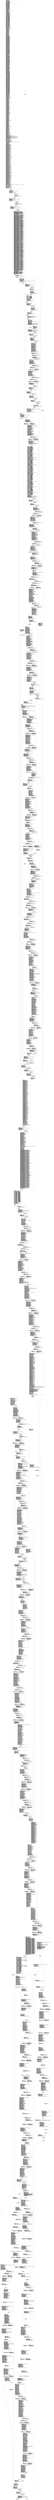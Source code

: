 digraph "CFG for 'func_1' function" {
	label="CFG for 'func_1' function";

	Node0x2bb28b0 [shape=record,label="{entry:\l  %p_11.addr.i925 = alloca i64, align 8\l  %p_12.addr.i926 = alloca i8, align 1\l  %l_2165.i927 = alloca i8**, align 8\l  %l_2166.i928 = alloca i8***, align 8\l  %i.i930 = alloca i32, align 4\l  %si1.addr.i116.i = alloca i16, align 2\l  %si2.addr.i117.i = alloca i16, align 2\l  %si1.addr.i104.i822 = alloca i64, align 8\l  %si2.addr.i105.i823 = alloca i64, align 8\l  %ui1.addr.i97.i = alloca i64, align 8\l  %ui2.addr.i98.i = alloca i64, align 8\l  %ui1.addr.i94.i = alloca i64, align 8\l  %ui2.addr.i95.i = alloca i64, align 8\l  %si1.addr.i88.i = alloca i8, align 1\l  %si2.addr.i89.i = alloca i8, align 1\l  %left.addr.i73.i = alloca i8, align 1\l  %right.addr.i74.i = alloca i32, align 4\l  %ui1.addr.i.i824 = alloca i64, align 8\l  %ui2.addr.i.i825 = alloca i64, align 8\l  %si1.addr.i65.i = alloca i64, align 8\l  %si2.addr.i66.i = alloca i64, align 8\l  %left.addr.i49.i = alloca i16, align 2\l  %right.addr.i50.i = alloca i32, align 4\l  %si1.addr.i44.i = alloca i8, align 1\l  %si2.addr.i45.i = alloca i8, align 1\l  %si1.addr.i40.i = alloca i8, align 1\l  %si2.addr.i41.i = alloca i8, align 1\l  %si1.addr.i30.i = alloca i32, align 4\l  %si2.addr.i31.i = alloca i32, align 4\l  %si1.addr.i13.i = alloca i8, align 1\l  %si2.addr.i14.i = alloca i8, align 1\l  %si1.addr.i.i826 = alloca i16, align 2\l  %si2.addr.i.i827 = alloca i16, align 2\l  %left.addr.i.i828 = alloca i16, align 2\l  %right.addr.i.i829 = alloca i32, align 4\l  %p_7.addr.i = alloca i32*, align 8\l  %p_8.addr.i = alloca i64, align 8\l  %l_2170.i = alloca i32**, align 8\l  %l_2172.i = alloca i32**, align 8\l  %l_2179.i = alloca [5 x [3 x [9 x i64**]]], align 16\l  %l_2184.i = alloca i64**, align 8\l  %l_2210.i = alloca i32, align 4\l  %l_2211.i = alloca i32, align 4\l  %l_2212.i = alloca i16, align 2\l  %l_2222.i = alloca i32, align 4\l  %l_2180.i = alloca i64***, align 8\l  %l_2181.i = alloca i64***, align 8\l  %l_2183.i = alloca [5 x [6 x i64**]], align 16\l  %l_2182.i = alloca [3 x [4 x [4 x i64***]]], align 16\l  %l_2193.i = alloca i32, align 4\l  %l_2198.i = alloca i32, align 4\l  %l_2199.i = alloca i8*, align 8\l  %i161.i = alloca i32, align 4\l  %j162.i = alloca i32, align 4\l  %si1.addr.i300.i = alloca i64, align 8\l  %si2.addr.i301.i = alloca i64, align 8\l  %left.addr.i289.i = alloca i8, align 1\l  %right.addr.i290.i = alloca i32, align 4\l  %left.addr.i279.i = alloca i16, align 2\l  %right.addr.i280.i = alloca i32, align 4\l  %si1.addr.i261.i = alloca i8, align 1\l  %si2.addr.i262.i = alloca i8, align 1\l  %ui1.addr.i255.i = alloca i16, align 2\l  %ui2.addr.i256.i = alloca i16, align 2\l  %left.addr.i235.i = alloca i16, align 2\l  %right.addr.i236.i = alloca i32, align 4\l  %ui1.addr.i229.i = alloca i16, align 2\l  %ui2.addr.i230.i = alloca i16, align 2\l  %ui1.addr.i223.i = alloca i8, align 1\l  %ui2.addr.i224.i = alloca i8, align 1\l  %ui1.addr.i215.i = alloca i32, align 4\l  %ui2.addr.i216.i = alloca i32, align 4\l  %ui1.addr.i209.i = alloca i32, align 4\l  %ui2.addr.i210.i = alloca i32, align 4\l  %left.addr.i198.i = alloca i16, align 2\l  %right.addr.i199.i = alloca i32, align 4\l  %left.addr.i181.i = alloca i8, align 1\l  %right.addr.i182.i = alloca i32, align 4\l  %left.addr.i165.i = alloca i8, align 1\l  %right.addr.i166.i = alloca i32, align 4\l  %ui1.addr.i158.i = alloca i32, align 4\l  %ui2.addr.i159.i = alloca i32, align 4\l  %si1.addr.i142.i = alloca i8, align 1\l  %si2.addr.i143.i = alloca i8, align 1\l  %ui1.addr.i136.i = alloca i16, align 2\l  %ui2.addr.i137.i = alloca i16, align 2\l  %si1.addr.i124.i = alloca i64, align 8\l  %si2.addr.i125.i = alloca i64, align 8\l  %si1.addr.i118.i = alloca i16, align 2\l  %si2.addr.i119.i = alloca i16, align 2\l  %si1.addr.i112.i713 = alloca i8, align 1\l  %si2.addr.i113.i714 = alloca i8, align 1\l  %si1.addr.i104.i = alloca i32, align 4\l  %si2.addr.i105.i = alloca i32, align 4\l  %si1.addr.i98.i = alloca i64, align 8\l  %si2.addr.i99.i = alloca i64, align 8\l  %left.addr.i78.i = alloca i16, align 2\l  %right.addr.i79.i = alloca i32, align 4\l  %ui1.addr.i72.i = alloca i16, align 2\l  %ui2.addr.i73.i = alloca i16, align 2\l  %ui1.addr.i67.i = alloca i8, align 1\l  %ui2.addr.i68.i = alloca i8, align 1\l  %si1.addr.i.i715 = alloca i16, align 2\l  %si2.addr.i.i716 = alloca i16, align 2\l  %left.addr.i50.i = alloca i8, align 1\l  %right.addr.i51.i = alloca i32, align 4\l  %left.addr.i31.i = alloca i16, align 2\l  %right.addr.i32.i = alloca i32, align 4\l  %left.addr.i21.i = alloca i8, align 1\l  %right.addr.i22.i = alloca i32, align 4\l  %ui1.addr.i15.i = alloca i16, align 2\l  %ui2.addr.i16.i = alloca i16, align 2\l  %left.addr.i.i717 = alloca i8, align 1\l  %right.addr.i.i718 = alloca i32, align 4\l  %ui1.addr.i.i719 = alloca i16, align 2\l  %ui2.addr.i.i720 = alloca i16, align 2\l  %retval.i721 = alloca i32*, align 8\l  %p_3.addr.i = alloca i32, align 4\l  %p_4.addr.i = alloca i32*, align 8\l  %p_5.addr.i = alloca i32*, align 8\l  %l_2224.i = alloca [3 x [7 x i16]], align 16\l  %l_2234.i = alloca [6 x [7 x [4 x i32****]]], align 16\l  %l_2264.i = alloca [7 x [9 x i32]], align 16\l  %l_2266.i = alloca i16***, align 8\l  %l_2267.i = alloca i8*, align 8\l  %l_2268.i = alloca i32, align 4\l  %l_2277.i = alloca i32, align 4\l  %l_2334.i = alloca i16***, align 8\l  %l_2333.i = alloca i16****, align 8\l  %l_2332.i = alloca i16*****, align 8\l  %l_2227.i = alloca %union.U0***, align 8\l  %l_2230.i = alloca i32, align 4\l  %l_2231.i = alloca i8*, align 8\l  %l_2232.i = alloca i32****, align 8\l  %l_2233.i = alloca i32*****, align 8\l  %l_2301.i = alloca i32, align 4\l  %l_2305.i = alloca i8, align 1\l  %l_2312.i = alloca i64, align 8\l  %l_2322.i = alloca i32, align 4\l  %l_2324.i = alloca i64, align 8\l  %l_2265.i = alloca i8, align 1\l  %l_2292.i = alloca i32, align 4\l  %l_2304.i = alloca i8, align 1\l  %l_2306.i = alloca i64, align 8\l  %l_2319.i = alloca [8 x i32***], align 16\l  %l_2323.i = alloca i16, align 2\l  %i31.i = alloca i32, align 4\l  %l_2263.i = alloca i8, align 1\l  %l_2252.i = alloca i32*, align 8\l  %l_2258.i = alloca [1 x i8], align 1\l  %l_2271.i = alloca %union.U0*, align 8\l  %i51.i = alloca i32, align 4\l  %l_2272.i = alloca i64, align 8\l  %l_2288.i = alloca i16, align 2\l  %l_2289.i = alloca i8*, align 8\l  %l_2290.i = alloca i32, align 4\l  %l_2291.i = alloca i16*, align 8\l  %l_2309.i = alloca i32*, align 8\l  %l_2341.i = alloca i32, align 4\l  %l_2342.i = alloca i64, align 8\l  %agg.tmp.ensured.i = alloca %union.U0, align 1\l  %ui1.addr.i707 = alloca i8, align 1\l  %ui2.addr.i708 = alloca i8, align 1\l  %si1.addr.i696 = alloca i32, align 4\l  %si2.addr.i697 = alloca i32, align 4\l  %left.addr.i683 = alloca i16, align 2\l  %right.addr.i684 = alloca i32, align 4\l  %ui1.addr.i677 = alloca i8, align 1\l  %ui2.addr.i678 = alloca i8, align 1\l  %left.addr.i664 = alloca i8, align 1\l  %right.addr.i665 = alloca i32, align 4\l  %left.addr.i651 = alloca i8, align 1\l  %right.addr.i652 = alloca i32, align 4\l  %ui1.addr.i645 = alloca i16, align 2\l  %ui2.addr.i646 = alloca i16, align 2\l  %ui1.addr.i639 = alloca i16, align 2\l  %ui2.addr.i640 = alloca i16, align 2\l  %ui1.addr.i636 = alloca i32, align 4\l  %ui2.addr.i637 = alloca i32, align 4\l  %ui1.addr.i630 = alloca i16, align 2\l  %ui2.addr.i631 = alloca i16, align 2\l  %left.addr.i615 = alloca i16, align 2\l  %right.addr.i616 = alloca i32, align 4\l  %ui1.addr.i603 = alloca i8, align 1\l  %ui2.addr.i604 = alloca i8, align 1\l  %left.addr.i583 = alloca i16, align 2\l  %right.addr.i584 = alloca i32, align 4\l  %si1.addr.i568 = alloca i32, align 4\l  %si2.addr.i569 = alloca i32, align 4\l  %ui1.addr.i560 = alloca i32, align 4\l  %ui2.addr.i561 = alloca i32, align 4\l  %si1.addr.i554 = alloca i8, align 1\l  %si2.addr.i555 = alloca i8, align 1\l  %left.addr.i541 = alloca i8, align 1\l  %right.addr.i542 = alloca i32, align 4\l  %ui.addr.i = alloca i32, align 4\l  %left.addr.i523 = alloca i16, align 2\l  %right.addr.i524 = alloca i32, align 4\l  %p_11.addr.i506 = alloca i64, align 8\l  %p_12.addr.i507 = alloca i8, align 1\l  %l_2165.i508 = alloca i8**, align 8\l  %l_2166.i509 = alloca i8***, align 8\l  %i.i511 = alloca i32, align 4\l  %ui1.addr.i503 = alloca i64, align 8\l  %ui2.addr.i504 = alloca i64, align 8\l  %ui1.addr.i495 = alloca i32, align 4\l  %ui2.addr.i496 = alloca i32, align 4\l  %left.addr.i480 = alloca i8, align 1\l  %right.addr.i481 = alloca i32, align 4\l  %ui1.addr.i477 = alloca i32, align 4\l  %ui2.addr.i478 = alloca i32, align 4\l  %si1.addr.i459 = alloca i8, align 1\l  %si2.addr.i460 = alloca i8, align 1\l  %ui1.addr.i456 = alloca i64, align 8\l  %ui2.addr.i457 = alloca i64, align 8\l  %si1.addr.i437 = alloca i16, align 2\l  %si2.addr.i438 = alloca i16, align 2\l  %left.addr.i424 = alloca i8, align 1\l  %right.addr.i425 = alloca i32, align 4\l  %left.addr.i414 = alloca i8, align 1\l  %right.addr.i415 = alloca i32, align 4\l  %left.addr.i402 = alloca i16, align 2\l  %right.addr.i403 = alloca i32, align 4\l  %ui1.addr.i396 = alloca i8, align 1\l  %ui2.addr.i397 = alloca i8, align 1\l  %si1.addr.i390 = alloca i8, align 1\l  %si2.addr.i391 = alloca i8, align 1\l  %left.addr.i374 = alloca i16, align 2\l  %right.addr.i375 = alloca i32, align 4\l  %left.addr.i360 = alloca i8, align 1\l  %right.addr.i361 = alloca i32, align 4\l  %ui1.addr.i357 = alloca i32, align 4\l  %ui2.addr.i358 = alloca i32, align 4\l  %si1.addr.i351 = alloca i8, align 1\l  %si2.addr.i352 = alloca i8, align 1\l  %left.addr.i340 = alloca i16, align 2\l  %right.addr.i341 = alloca i32, align 4\l  %p_11.addr.i = alloca i64, align 8\l  %p_12.addr.i = alloca i8, align 1\l  %l_2165.i = alloca i8**, align 8\l  %l_2166.i = alloca i8***, align 8\l  %l_2167.i = alloca [3 x i32*], align 16\l  %i.i330 = alloca i32, align 4\l  %left.addr.i316 = alloca i8, align 1\l  %right.addr.i317 = alloca i32, align 4\l  %left.addr.i305 = alloca i16, align 2\l  %right.addr.i306 = alloca i32, align 4\l  %left.addr.i291 = alloca i16, align 2\l  %right.addr.i292 = alloca i32, align 4\l  %si1.addr.i273 = alloca i16, align 2\l  %si2.addr.i274 = alloca i16, align 2\l  %si1.addr.i267 = alloca i8, align 1\l  %si2.addr.i268 = alloca i8, align 1\l  %si1.addr.i250 = alloca i16, align 2\l  %si2.addr.i251 = alloca i16, align 2\l  %ui1.addr.i244 = alloca i8, align 1\l  %ui2.addr.i245 = alloca i8, align 1\l  %si1.addr.i238 = alloca i8, align 1\l  %si2.addr.i239 = alloca i8, align 1\l  %ui1.addr.i232 = alloca i16, align 2\l  %ui2.addr.i233 = alloca i16, align 2\l  %si1.addr.i226 = alloca i16, align 2\l  %si2.addr.i227 = alloca i16, align 2\l  %left.addr.i216 = alloca i16, align 2\l  %right.addr.i217 = alloca i32, align 4\l  %si1.addr.i201 = alloca i64, align 8\l  %si2.addr.i202 = alloca i64, align 8\l  %si1.addr.i195 = alloca i16, align 2\l  %si2.addr.i196 = alloca i16, align 2\l  %si1.addr.i180 = alloca i32, align 4\l  %si2.addr.i181 = alloca i32, align 4\l  %left.addr.i168 = alloca i8, align 1\l  %right.addr.i169 = alloca i32, align 4\l  %ui1.addr.i161 = alloca i32, align 4\l  %ui2.addr.i162 = alloca i32, align 4\l  %ui1.addr.i158 = alloca i64, align 8\l  %ui2.addr.i159 = alloca i64, align 8\l  %left.addr.i144 = alloca i8, align 1\l  %right.addr.i145 = alloca i32, align 4\l  %ui1.addr.i131 = alloca i16, align 2\l  %ui2.addr.i132 = alloca i16, align 2\l  %left.addr.i118 = alloca i8, align 1\l  %right.addr.i119 = alloca i32, align 4\l  %left.addr.i104 = alloca i16, align 2\l  %right.addr.i105 = alloca i32, align 4\l  %si1.addr.i98 = alloca i8, align 1\l  %si2.addr.i99 = alloca i8, align 1\l  %ui1.addr.i92 = alloca i8, align 1\l  %ui2.addr.i93 = alloca i8, align 1\l  %ui1.addr.i86 = alloca i16, align 2\l  %ui2.addr.i87 = alloca i16, align 2\l  %si1.addr.i75 = alloca i32, align 4\l  %si2.addr.i76 = alloca i32, align 4\l  %si1.addr.i61 = alloca i32, align 4\l  %si2.addr.i62 = alloca i32, align 4\l  %ui1.addr.i55 = alloca i16, align 2\l  %ui2.addr.i56 = alloca i16, align 2\l  %si1.addr.i47 = alloca i64, align 8\l  %si2.addr.i48 = alloca i64, align 8\l  %ui1.addr.i37 = alloca i16, align 2\l  %ui2.addr.i38 = alloca i16, align 2\l  %si1.addr.i32 = alloca i16, align 2\l  %si2.addr.i33 = alloca i16, align 2\l  %si1.addr.i23 = alloca i32, align 4\l  %si2.addr.i24 = alloca i32, align 4\l  %ui1.addr.i20 = alloca i64, align 8\l  %ui2.addr.i21 = alloca i64, align 8\l  %si1.addr.i = alloca i8, align 1\l  %si2.addr.i = alloca i8, align 1\l  %left.addr.i = alloca i16, align 2\l  %right.addr.i = alloca i32, align 4\l  %ui1.addr.i = alloca i32, align 4\l  %ui2.addr.i = alloca i32, align 4\l  %left.addr.i566.i = alloca i16, align 2\l  %right.addr.i567.i = alloca i32, align 4\l  %si1.addr.i555.i = alloca i32, align 4\l  %si2.addr.i556.i = alloca i32, align 4\l  %si1.addr.i543.i = alloca i64, align 8\l  %si2.addr.i544.i = alloca i64, align 8\l  %left.addr.i533.i = alloca i16, align 2\l  %right.addr.i534.i = alloca i32, align 4\l  %ui1.addr.i527.i = alloca i16, align 2\l  %ui2.addr.i528.i = alloca i16, align 2\l  %ui1.addr.i521.i = alloca i8, align 1\l  %ui2.addr.i522.i = alloca i8, align 1\l  %left.addr.i509.i = alloca i8, align 1\l  %right.addr.i510.i = alloca i32, align 4\l  %si1.addr.i498.i = alloca i64, align 8\l  %si2.addr.i499.i = alloca i64, align 8\l  %left.addr.i483.i = alloca i16, align 2\l  %right.addr.i484.i = alloca i32, align 4\l  %si1.addr.i477.i = alloca i8, align 1\l  %si2.addr.i478.i = alloca i8, align 1\l  %ui1.addr.i471.i = alloca i8, align 1\l  %ui2.addr.i472.i = alloca i8, align 1\l  %si1.addr.i460.i = alloca i64, align 8\l  %si2.addr.i461.i = alloca i64, align 8\l  %ui1.addr.i448.i = alloca i8, align 1\l  %ui2.addr.i449.i = alloca i8, align 1\l  %left.addr.i430.i = alloca i8, align 1\l  %right.addr.i431.i = alloca i32, align 4\l  %si1.addr.i411.i = alloca i64, align 8\l  %si2.addr.i412.i = alloca i64, align 8\l  %ui1.addr.i405.i = alloca i8, align 1\l  %ui2.addr.i406.i = alloca i8, align 1\l  %ui1.addr.i402.i = alloca i64, align 8\l  %ui2.addr.i403.i = alloca i64, align 8\l  %left.addr.i387.i = alloca i16, align 2\l  %right.addr.i388.i = alloca i32, align 4\l  %si1.addr.i381.i = alloca i16, align 2\l  %si2.addr.i382.i = alloca i16, align 2\l  %si1.addr.i367.i = alloca i32, align 4\l  %si2.addr.i368.i = alloca i32, align 4\l  %ui1.addr.i361.i = alloca i8, align 1\l  %ui2.addr.i362.i = alloca i8, align 1\l  %si1.addr.i355.i = alloca i8, align 1\l  %si2.addr.i356.i = alloca i8, align 1\l  %left.addr.i337.i = alloca i8, align 1\l  %right.addr.i338.i = alloca i32, align 4\l  %si1.addr.i331.i = alloca i16, align 2\l  %si2.addr.i332.i = alloca i16, align 2\l  %si1.addr.i312.i = alloca i16, align 2\l  %si2.addr.i313.i = alloca i16, align 2\l  %left.addr.i298.i = alloca i16, align 2\l  %right.addr.i299.i = alloca i32, align 4\l  %ui.addr.i.i = alloca i8, align 1\l  %ui1.addr.i283.i = alloca i8, align 1\l  %ui2.addr.i284.i = alloca i8, align 1\l  %ui1.addr.i280.i = alloca i64, align 8\l  %ui2.addr.i281.i = alloca i64, align 8\l  %left.addr.i263.i = alloca i16, align 2\l  %right.addr.i264.i = alloca i32, align 4\l  %si1.addr.i257.i = alloca i16, align 2\l  %si2.addr.i258.i = alloca i16, align 2\l  %left.addr.i244.i = alloca i16, align 2\l  %right.addr.i245.i = alloca i32, align 4\l  %left.addr.i228.i = alloca i16, align 2\l  %right.addr.i229.i = alloca i32, align 4\l  %ui1.addr.i216.i = alloca i16, align 2\l  %ui2.addr.i217.i = alloca i16, align 2\l  %si.addr.i.i = alloca i32, align 4\l  %ui1.addr.i205.i = alloca i8, align 1\l  %ui2.addr.i206.i = alloca i8, align 1\l  %left.addr.i188.i = alloca i8, align 1\l  %right.addr.i189.i = alloca i32, align 4\l  %left.addr.i174.i = alloca i16, align 2\l  %right.addr.i175.i = alloca i32, align 4\l  %si1.addr.i156.i = alloca i8, align 1\l  %si2.addr.i157.i = alloca i8, align 1\l  %ui1.addr.i149.i = alloca i32, align 4\l  %ui2.addr.i150.i = alloca i32, align 4\l  %si1.addr.i138.i = alloca i32, align 4\l  %si2.addr.i139.i = alloca i32, align 4\l  %si1.addr.i132.i = alloca i16, align 2\l  %si2.addr.i133.i = alloca i16, align 2\l  %si1.addr.i112.i = alloca i32, align 4\l  %si2.addr.i113.i = alloca i32, align 4\l  %si1.addr.i99.i = alloca i32, align 4\l  %si2.addr.i100.i = alloca i32, align 4\l  %si1.addr.i85.i = alloca i16, align 2\l  %si2.addr.i86.i = alloca i16, align 2\l  %left.addr.i72.i = alloca i8, align 1\l  %right.addr.i73.i = alloca i32, align 4\l  %ui1.addr.i69.i = alloca i32, align 4\l  %ui2.addr.i70.i = alloca i32, align 4\l  %si1.addr.i62.i = alloca i64, align 8\l  %si2.addr.i63.i = alloca i64, align 8\l  %ui1.addr.i57.i = alloca i16, align 2\l  %ui2.addr.i58.i = alloca i16, align 2\l  %ui1.addr.i51.i = alloca i8, align 1\l  %ui2.addr.i52.i = alloca i8, align 1\l  %ui1.addr.i46.i = alloca i16, align 2\l  %ui2.addr.i47.i = alloca i16, align 2\l  %left.addr.i35.i = alloca i16, align 2\l  %right.addr.i36.i = alloca i32, align 4\l  %ui1.addr.i.i = alloca i32, align 4\l  %ui2.addr.i.i = alloca i32, align 4\l  %left.addr.i.i = alloca i8, align 1\l  %right.addr.i.i = alloca i32, align 4\l  %si1.addr.i.i = alloca i16, align 2\l  %si2.addr.i.i = alloca i16, align 2\l  %retval.i = alloca i16, align 2\l  %p_16.addr.i = alloca i32, align 4\l  %p_17.addr.i = alloca i16, align 2\l  %l_19.i = alloca [2 x [7 x [10 x i8]]], align 16\l  %l_22.i = alloca [3 x i32], align 4\l  %l_1848.i = alloca i32, align 4\l  %l_1914.i = alloca i32, align 4\l  %l_1920.i = alloca i64, align 8\l  %l_1931.i = alloca i64**, align 8\l  %l_1939.i = alloca [1 x %union.U0**], align 8\l  %l_1984.i = alloca i32****, align 8\l  %l_1983.i = alloca [8 x i32*****], align 16\l  %l_1987.i = alloca i32, align 4\l  %l_1990.i = alloca i32*****, align 8\l  %l_2119.i = alloca i16****, align 8\l  %l_2131.i = alloca [4 x i8], align 1\l  %l_2164.i = alloca i32*, align 8\l  %i.i = alloca i32, align 4\l  %l_20.i = alloca [6 x i32*], align 16\l  %l_27.i = alloca i32*, align 8\l  %l_26.i = alloca i32**, align 8\l  %l_1852.i = alloca i16, align 2\l  %l_1873.i = alloca i32*, align 8\l  %l_1879.i = alloca i64**, align 8\l  %l_1895.i = alloca i32, align 4\l  %l_1899.i = alloca i8*, align 8\l  %l_1898.i = alloca i8**, align 8\l  %l_1915.i = alloca i32, align 4\l  %l_1936.i = alloca [10 x [4 x %union.U0***]], align 16\l  %i20.i = alloca i32, align 4\l  %l_1832.i = alloca i16**, align 8\l  %l_1847.i = alloca i8**, align 8\l  %l_1846.i = alloca [9 x i8***], align 16\l  %l_1849.i = alloca i32, align 4\l  %l_1864.i = alloca i32, align 4\l  %l_1872.i = alloca i32, align 4\l  %l_1900.i = alloca i64**, align 8\l  %l_1924.i = alloca i32, align 4\l  %l_1925.i = alloca i32, align 4\l  %l_1940.i = alloca i32, align 4\l  %l_31.i = alloca i32**, align 8\l  %l_1845.i = alloca i16, align 2\l  %l_1851.i = alloca i32, align 4\l  %l_1917.i = alloca i32, align 4\l  %l_1921.i = alloca i32*, align 8\l  %l_1922.i = alloca i32, align 4\l  %l_1916.i = alloca i32**, align 8\l  %l_1951.i = alloca i64, align 8\l  %l_1954.i = alloca [4 x i16*], align 16\l  %l_1955.i = alloca i64, align 8\l  %l_1981.i = alloca %union.U0*, align 8\l  %l_1980.i = alloca %union.U0**, align 8\l  %l_1991.i = alloca i8*, align 8\l  %l_1992.i = alloca i8*, align 8\l  %l_2018.i = alloca i32, align 4\l  %l_2029.i = alloca i8, align 1\l  %l_2051.i = alloca i64**, align 8\l  %l_2163.i = alloca i32, align 4\l  %l_1949.i = alloca i16, align 2\l  %l_1950.i = alloca [3 x [9 x [7 x i32*]]], align 16\l  %l_2047.i = alloca i32, align 4\l  %l_1993.i = alloca i8, align 1\l  %l_2020.i = alloca i64**, align 8\l  %l_2042.i = alloca i32, align 4\l  %l_2049.i = alloca i8, align 1\l  %l_2058.i = alloca %union.U0*, align 8\l  %l_2017.i = alloca i8, align 1\l  %l_2019.i = alloca i32, align 4\l  %l_2109.i = alloca i32, align 4\l  %l_2111.i = alloca i32, align 4\l  %l_2132.i = alloca i32, align 4\l  %l_2083.i = alloca i8, align 1\l  %l_2088.i = alloca [5 x [9 x [1 x i16]]], align 16\l  %l_2118.i = alloca i16*****, align 8\l  %l_2126.i = alloca [9 x i32], align 16\l  %l_2141.i = alloca i8, align 1\l  %l_2078.i = alloca i32, align 4\l  %l_2095.i = alloca i32, align 4\l  %l_2112.i = alloca %union.U0*, align 8\l  %l_2101.i = alloca i32*, align 8\l  %l_2106.i = alloca i32, align 4\l  %l_2108.i = alloca [3 x i64*], align 16\l  %l_2110.i = alloca i16*, align 8\l  %i674.i = alloca i32, align 4\l  %l_2142.i = alloca i8, align 1\l  %l_2155.i = alloca i64*, align 8\l  %l_2156.i = alloca i8*, align 8\l  %l_2157.i = alloca i32, align 4\l  %l_2159.i = alloca i32*, align 8\l  %l_2158.i = alloca [1 x i32**], align 8\l  %i931.i = alloca i32, align 4\l  %retval = alloca i8, align 1\l  %l_18 = alloca i32, align 4\l  %l_2223 = alloca i32*, align 8\l  %l_2367 = alloca [6 x i16*], align 16\l  %l_2368 = alloca i32, align 4\l  %l_2369 = alloca i32, align 4\l  %l_2391 = alloca [5 x i8], align 1\l  %l_2409 = alloca i32, align 4\l  %l_2443 = alloca i16, align 2\l  %l_2477 = alloca i8**, align 8\l  %l_2490 = alloca i32, align 4\l  %l_2494 = alloca i32, align 4\l  %l_2564 = alloca i32, align 4\l  %l_2573 = alloca %union.U0**, align 8\l  %l_2592 = alloca i64, align 8\l  %l_2614 = alloca i32, align 4\l  %l_2624 = alloca [3 x [5 x i64****]], align 16\l  %l_2668 = alloca i64, align 8\l  %l_2379 = alloca [3 x [10 x i64]], align 16\l  %l_2386 = alloca i32, align 4\l  %l_2390 = alloca i32, align 4\l  %l_2394 = alloca i32, align 4\l  %l_2406 = alloca i8, align 1\l  %l_2444 = alloca i32, align 4\l  %l_2459 = alloca i16, align 2\l  %l_2475 = alloca i64**, align 8\l  %l_2474 = alloca i64***, align 8\l  %l_2484 = alloca i32, align 4\l  %l_2489 = alloca i32, align 4\l  %l_2516 = alloca i32*, align 8\l  %l_2523 = alloca i16***, align 8\l  %l_2522 = alloca i16****, align 8\l  %l_2521 = alloca i16*****, align 8\l  %l_2524 = alloca i8, align 1\l  %l_2389 = alloca [5 x i16], align 2\l  %l_2392 = alloca i32*, align 8\l  %l_2393 = alloca [5 x i32*], align 16\l  %l_2407 = alloca i32, align 4\l  %l_2449 = alloca i32, align 4\l  %l_2493 = alloca i16, align 2\l  %l_2512 = alloca i32, align 4\l  %i75 = alloca i32, align 4\l  %l_2403 = alloca i8*, align 8\l  %l_2408 = alloca [7 x [4 x [1 x i32]]], align 16\l  %l_2514 = alloca [10 x [4 x [6 x i32*]]], align 16\l  %l_2531 = alloca i32**, align 8\l  %l_2532 = alloca i32, align 4\l  %l_2552 = alloca i64, align 8\l  %l_2563 = alloca i8, align 1\l  %l_2567 = alloca i32, align 4\l  %l_2533 = alloca i32, align 4\l  %l_2555 = alloca i16*, align 8\l  %l_2556 = alloca [10 x [6 x i16*]], align 16\l  %l_2565 = alloca i32, align 4\l  %l_2566 = alloca i64*, align 8\l  %l_2568 = alloca i64****, align 8\l  %l_2574 = alloca %union.U0***, align 8\l  %l_2580 = alloca i64*, align 8\l  %l_2589 = alloca i16***, align 8\l  %l_2593 = alloca i8, align 1\l  %l_2618 = alloca i64***, align 8\l  %l_2617 = alloca i64****, align 8\l  %l_2645 = alloca i16***, align 8\l  %l_2658 = alloca i32, align 4\l  %l_2579 = alloca i64**, align 8\l  %l_2587 = alloca i64*, align 8\l  %l_2588 = alloca i64*, align 8\l  %l_2603 = alloca i32, align 4\l  %l_2657 = alloca i16*, align 8\l  %l_2671 = alloca %union.U0****, align 8\l  %l_2615 = alloca i32, align 4\l  %l_2619 = alloca i64*****, align 8\l  %l_2623 = alloca [6 x [7 x i64*****]], align 16\l  %l_2655 = alloca [8 x [4 x [8 x i32]]], align 16\l  %l_2656 = alloca i32, align 4\l  %l_2666 = alloca i16****, align 8\l  %l_2665 = alloca [1 x i16*****], align 8\l  %l_2667 = alloca i16******, align 8\l  %i505 = alloca i32, align 4\l  store i32 0, i32* %l_18, align 4\l  store i32* @g_131, i32** %l_2223, align 8\l  %0 = bitcast [6 x i16*]* %l_2367 to i8*\l  call void @llvm.memset.p0i8.i64(i8* %0, i8 0, i64 48, i32 16, i1 false)\l  %1 = bitcast i8* %0 to [6 x i16*]*\l  %2 = getelementptr [6 x i16*]* %1, i32 0, i32 0\l  store i16* bitcast (i8* getelementptr (i8* bitcast ([2 x [10 x i16]]* @g_104 to i8*), i64 38) to i16*), i16** %2\l  %3 = getelementptr [6 x i16*]* %1, i32 0, i32 1\l  store i16* bitcast (i8* getelementptr (i8* bitcast ([2 x [10 x i16]]* @g_104 to i8*), i64 32) to i16*), i16** %3\l  %4 = getelementptr [6 x i16*]* %1, i32 0, i32 2\l  store i16* bitcast (i8* getelementptr (i8* bitcast ([2 x [10 x i16]]* @g_104 to i8*), i64 32) to i16*), i16** %4\l  %5 = getelementptr [6 x i16*]* %1, i32 0, i32 3\l  store i16* bitcast (i8* getelementptr (i8* bitcast ([2 x [10 x i16]]* @g_104 to i8*), i64 38) to i16*), i16** %5\l  %6 = getelementptr [6 x i16*]* %1, i32 0, i32 4\l  store i16* bitcast (i8* getelementptr (i8* bitcast ([2 x [10 x i16]]* @g_104 to i8*), i64 32) to i16*), i16** %6\l  %7 = getelementptr [6 x i16*]* %1, i32 0, i32 5\l  store i16* bitcast (i8* getelementptr (i8* bitcast ([2 x [10 x i16]]* @g_104 to i8*), i64 32) to i16*), i16** %7\l  store i32 -7, i32* %l_2368, align 4\l  store i32 6, i32* %l_2369, align 4\l  %8 = bitcast [5 x i8]* %l_2391 to i8*\l  call void @llvm.memset.p0i8.i64(i8* %8, i8 0, i64 5, i32 1, i1 false)\l  store i32 -1233066009, i32* %l_2409, align 4\l  store i16 -14223, i16* %l_2443, align 2\l  store i8** @g_1247, i8*** %l_2477, align 8\l  store i32 1, i32* %l_2490, align 4\l  store i32 -10, i32* %l_2494, align 4\l  store i32 1959829458, i32* %l_2564, align 4\l  store %union.U0** null, %union.U0*** %l_2573, align 8\l  store i64 -7006183255031210452, i64* %l_2592, align 8\l  store i32 0, i32* %l_2614, align 4\l  %9 = bitcast [3 x [5 x i64****]]* %l_2624 to i8*\l  call void @llvm.memcpy.p0i8.p0i8.i64(i8* %9, i8* bitcast ([3 x [5 x i64****]]* @func_1.l_2624 to i8*), i64 120, i32 16, i1 false)\l  store i64 8405555973133341871, i64* %l_2668, align 8\l  %10 = load volatile i64* @g_9, align 8\l  %11 = load volatile i64* @g_9, align 8\l  %12 = load i32** @g_13, align 8\l  %cmp = icmp eq i32* %12, @g_14\l  %conv = zext i1 %cmp to i32\l  %13 = load i32** @g_13, align 8\l  %14 = load i32* %13, align 4\l  %15 = load i32* %l_18, align 4\l  %conv1 = trunc i32 %15 to i16\l  %16 = bitcast i16* %retval.i to i8*\l  call void @llvm.lifetime.start(i64 2, i8* %16) #3\l  %17 = bitcast i32* %p_16.addr.i to i8*\l  call void @llvm.lifetime.start(i64 4, i8* %17) #3\l  %18 = bitcast i16* %p_17.addr.i to i8*\l  call void @llvm.lifetime.start(i64 2, i8* %18) #3\l  %19 = bitcast [2 x [7 x [10 x i8]]]* %l_19.i to i8*\l  call void @llvm.lifetime.start(i64 140, i8* %19) #3\l  %20 = bitcast [3 x i32]* %l_22.i to i8*\l  call void @llvm.lifetime.start(i64 12, i8* %20) #3\l  %21 = bitcast i32* %l_1848.i to i8*\l  call void @llvm.lifetime.start(i64 4, i8* %21) #3\l  %22 = bitcast i32* %l_1914.i to i8*\l  call void @llvm.lifetime.start(i64 4, i8* %22) #3\l  %23 = bitcast i64* %l_1920.i to i8*\l  call void @llvm.lifetime.start(i64 8, i8* %23) #3\l  %24 = bitcast i64*** %l_1931.i to i8*\l  call void @llvm.lifetime.start(i64 8, i8* %24) #3\l  %25 = bitcast [1 x %union.U0**]* %l_1939.i to i8*\l  call void @llvm.lifetime.start(i64 8, i8* %25) #3\l  %26 = bitcast i32***** %l_1984.i to i8*\l  call void @llvm.lifetime.start(i64 8, i8* %26) #3\l  %27 = bitcast [8 x i32*****]* %l_1983.i to i8*\l  call void @llvm.lifetime.start(i64 64, i8* %27) #3\l  %28 = bitcast i32* %l_1987.i to i8*\l  call void @llvm.lifetime.start(i64 4, i8* %28) #3\l  %29 = bitcast i32****** %l_1990.i to i8*\l  call void @llvm.lifetime.start(i64 8, i8* %29) #3\l  %30 = bitcast i16***** %l_2119.i to i8*\l  call void @llvm.lifetime.start(i64 8, i8* %30) #3\l  %31 = bitcast [4 x i8]* %l_2131.i to i8*\l  call void @llvm.lifetime.start(i64 4, i8* %31) #3\l  %32 = bitcast i32** %l_2164.i to i8*\l  call void @llvm.lifetime.start(i64 8, i8* %32) #3\l  %33 = bitcast i32* %i.i to i8*\l  call void @llvm.lifetime.start(i64 4, i8* %33) #3\l  %34 = bitcast [6 x i32*]* %l_20.i to i8*\l  call void @llvm.lifetime.start(i64 48, i8* %34) #3\l  %35 = bitcast i32** %l_27.i to i8*\l  call void @llvm.lifetime.start(i64 8, i8* %35) #3\l  %36 = bitcast i32*** %l_26.i to i8*\l  call void @llvm.lifetime.start(i64 8, i8* %36) #3\l  %37 = bitcast i16* %l_1852.i to i8*\l  call void @llvm.lifetime.start(i64 2, i8* %37) #3\l  %38 = bitcast i32** %l_1873.i to i8*\l  call void @llvm.lifetime.start(i64 8, i8* %38) #3\l  %39 = bitcast i64*** %l_1879.i to i8*\l  call void @llvm.lifetime.start(i64 8, i8* %39) #3\l  %40 = bitcast i32* %l_1895.i to i8*\l  call void @llvm.lifetime.start(i64 4, i8* %40) #3\l  %41 = bitcast i8** %l_1899.i to i8*\l  call void @llvm.lifetime.start(i64 8, i8* %41) #3\l  %42 = bitcast i8*** %l_1898.i to i8*\l  call void @llvm.lifetime.start(i64 8, i8* %42) #3\l  %43 = bitcast i32* %l_1915.i to i8*\l  call void @llvm.lifetime.start(i64 4, i8* %43) #3\l  %44 = bitcast [10 x [4 x %union.U0***]]* %l_1936.i to i8*\l  call void @llvm.lifetime.start(i64 320, i8* %44) #3\l  %45 = bitcast i32* %i20.i to i8*\l  call void @llvm.lifetime.start(i64 4, i8* %45) #3\l  %46 = bitcast i16*** %l_1832.i to i8*\l  call void @llvm.lifetime.start(i64 8, i8* %46) #3\l  %47 = bitcast i8*** %l_1847.i to i8*\l  call void @llvm.lifetime.start(i64 8, i8* %47) #3\l  %48 = bitcast [9 x i8***]* %l_1846.i to i8*\l  call void @llvm.lifetime.start(i64 72, i8* %48) #3\l  %49 = bitcast i32* %l_1849.i to i8*\l  call void @llvm.lifetime.start(i64 4, i8* %49) #3\l  %50 = bitcast i32* %l_1864.i to i8*\l  call void @llvm.lifetime.start(i64 4, i8* %50) #3\l  %51 = bitcast i32* %l_1872.i to i8*\l  call void @llvm.lifetime.start(i64 4, i8* %51) #3\l  %52 = bitcast i64*** %l_1900.i to i8*\l  call void @llvm.lifetime.start(i64 8, i8* %52) #3\l  %53 = bitcast i32* %l_1924.i to i8*\l  call void @llvm.lifetime.start(i64 4, i8* %53) #3\l  %54 = bitcast i32* %l_1925.i to i8*\l  call void @llvm.lifetime.start(i64 4, i8* %54) #3\l  %55 = bitcast i32* %l_1940.i to i8*\l  call void @llvm.lifetime.start(i64 4, i8* %55) #3\l  %56 = bitcast i32*** %l_31.i to i8*\l  call void @llvm.lifetime.start(i64 8, i8* %56) #3\l  %57 = bitcast i16* %l_1845.i to i8*\l  call void @llvm.lifetime.start(i64 2, i8* %57) #3\l  %58 = bitcast i32* %l_1851.i to i8*\l  call void @llvm.lifetime.start(i64 4, i8* %58) #3\l  %59 = bitcast i32* %l_1917.i to i8*\l  call void @llvm.lifetime.start(i64 4, i8* %59) #3\l  %60 = bitcast i32** %l_1921.i to i8*\l  call void @llvm.lifetime.start(i64 8, i8* %60) #3\l  %61 = bitcast i32* %l_1922.i to i8*\l  call void @llvm.lifetime.start(i64 4, i8* %61) #3\l  %62 = bitcast i32*** %l_1916.i to i8*\l  call void @llvm.lifetime.start(i64 8, i8* %62) #3\l  %63 = bitcast i64* %l_1951.i to i8*\l  call void @llvm.lifetime.start(i64 8, i8* %63) #3\l  %64 = bitcast [4 x i16*]* %l_1954.i to i8*\l  call void @llvm.lifetime.start(i64 32, i8* %64) #3\l  %65 = bitcast i64* %l_1955.i to i8*\l  call void @llvm.lifetime.start(i64 8, i8* %65) #3\l  %66 = bitcast %union.U0** %l_1981.i to i8*\l  call void @llvm.lifetime.start(i64 8, i8* %66) #3\l  %67 = bitcast %union.U0*** %l_1980.i to i8*\l  call void @llvm.lifetime.start(i64 8, i8* %67) #3\l  %68 = bitcast i8** %l_1991.i to i8*\l  call void @llvm.lifetime.start(i64 8, i8* %68) #3\l  %69 = bitcast i8** %l_1992.i to i8*\l  call void @llvm.lifetime.start(i64 8, i8* %69) #3\l  %70 = bitcast i32* %l_2018.i to i8*\l  call void @llvm.lifetime.start(i64 4, i8* %70) #3\l  call void @llvm.lifetime.start(i64 1, i8* %l_2029.i) #3\l  %71 = bitcast i64*** %l_2051.i to i8*\l  call void @llvm.lifetime.start(i64 8, i8* %71) #3\l  %72 = bitcast i32* %l_2163.i to i8*\l  call void @llvm.lifetime.start(i64 4, i8* %72) #3\l  %73 = bitcast i16* %l_1949.i to i8*\l  call void @llvm.lifetime.start(i64 2, i8* %73) #3\l  %74 = bitcast [3 x [9 x [7 x i32*]]]* %l_1950.i to i8*\l  call void @llvm.lifetime.start(i64 1512, i8* %74) #3\l  %75 = bitcast i32* %l_2047.i to i8*\l  call void @llvm.lifetime.start(i64 4, i8* %75) #3\l  call void @llvm.lifetime.start(i64 1, i8* %l_1993.i) #3\l  %76 = bitcast i64*** %l_2020.i to i8*\l  call void @llvm.lifetime.start(i64 8, i8* %76) #3\l  %77 = bitcast i32* %l_2042.i to i8*\l  call void @llvm.lifetime.start(i64 4, i8* %77) #3\l  call void @llvm.lifetime.start(i64 1, i8* %l_2049.i) #3\l  %78 = bitcast %union.U0** %l_2058.i to i8*\l  call void @llvm.lifetime.start(i64 8, i8* %78) #3\l  call void @llvm.lifetime.start(i64 1, i8* %l_2017.i) #3\l  %79 = bitcast i32* %l_2019.i to i8*\l  call void @llvm.lifetime.start(i64 4, i8* %79) #3\l  %80 = bitcast i32* %l_2109.i to i8*\l  call void @llvm.lifetime.start(i64 4, i8* %80) #3\l  %81 = bitcast i32* %l_2111.i to i8*\l  call void @llvm.lifetime.start(i64 4, i8* %81) #3\l  %82 = bitcast i32* %l_2132.i to i8*\l  call void @llvm.lifetime.start(i64 4, i8* %82) #3\l  call void @llvm.lifetime.start(i64 1, i8* %l_2083.i) #3\l  %83 = bitcast [5 x [9 x [1 x i16]]]* %l_2088.i to i8*\l  call void @llvm.lifetime.start(i64 90, i8* %83) #3\l  %84 = bitcast i16****** %l_2118.i to i8*\l  call void @llvm.lifetime.start(i64 8, i8* %84) #3\l  %85 = bitcast [9 x i32]* %l_2126.i to i8*\l  call void @llvm.lifetime.start(i64 36, i8* %85) #3\l  call void @llvm.lifetime.start(i64 1, i8* %l_2141.i) #3\l  %86 = bitcast i32* %l_2078.i to i8*\l  call void @llvm.lifetime.start(i64 4, i8* %86) #3\l  %87 = bitcast i32* %l_2095.i to i8*\l  call void @llvm.lifetime.start(i64 4, i8* %87) #3\l  %88 = bitcast %union.U0** %l_2112.i to i8*\l  call void @llvm.lifetime.start(i64 8, i8* %88) #3\l  %89 = bitcast i32** %l_2101.i to i8*\l  call void @llvm.lifetime.start(i64 8, i8* %89) #3\l  %90 = bitcast i32* %l_2106.i to i8*\l  call void @llvm.lifetime.start(i64 4, i8* %90) #3\l  %91 = bitcast [3 x i64*]* %l_2108.i to i8*\l  call void @llvm.lifetime.start(i64 24, i8* %91) #3\l  %92 = bitcast i16** %l_2110.i to i8*\l  call void @llvm.lifetime.start(i64 8, i8* %92) #3\l  %93 = bitcast i32* %i674.i to i8*\l  call void @llvm.lifetime.start(i64 4, i8* %93) #3\l  call void @llvm.lifetime.start(i64 1, i8* %l_2142.i) #3\l  %94 = bitcast i64** %l_2155.i to i8*\l  call void @llvm.lifetime.start(i64 8, i8* %94) #3\l  %95 = bitcast i8** %l_2156.i to i8*\l  call void @llvm.lifetime.start(i64 8, i8* %95) #3\l  %96 = bitcast i32* %l_2157.i to i8*\l  call void @llvm.lifetime.start(i64 4, i8* %96) #3\l  %97 = bitcast i32** %l_2159.i to i8*\l  call void @llvm.lifetime.start(i64 8, i8* %97) #3\l  %98 = bitcast [1 x i32**]* %l_2158.i to i8*\l  call void @llvm.lifetime.start(i64 8, i8* %98) #3\l  %99 = bitcast i32* %i931.i to i8*\l  call void @llvm.lifetime.start(i64 4, i8* %99) #3\l  store i32 %14, i32* %p_16.addr.i, align 4\l  store i16 %conv1, i16* %p_17.addr.i, align 2\l  %100 = bitcast [2 x [7 x [10 x i8]]]* %l_19.i to i8*\l  call void @llvm.memcpy.p0i8.p0i8.i64(i8* %100, i8* getelementptr inbounds ([2 x [7 x [10 x i8]]]* @func_15.l_19, i32 0, i32 0, i32 0, i32 0), i64 140, i32 16, i1 false) #3\l  store i32 1535210092, i32* %l_1848.i, align 4\l  store i32 1, i32* %l_1914.i, align 4\l  store i64 1, i64* %l_1920.i, align 8\l  store i64** null, i64*** %l_1931.i, align 8\l  store i32**** @g_893, i32***** %l_1984.i, align 8\l  store i32 1372940997, i32* %l_1987.i, align 4\l  store i32***** @g_1989, i32****** %l_1990.i, align 8\l  store i16**** null, i16***** %l_2119.i, align 8\l  %101 = bitcast [4 x i8]* %l_2131.i to i8*\l  call void @llvm.memset.p0i8.i64(i8* %101, i8 8, i64 4, i32 1, i1 false) #3\l  store i32* @g_2100, i32** %l_2164.i, align 8\l  store i32 0, i32* %i.i, align 4\l  %102 = load i32* %i.i, align 4\l  %cmp29.i = icmp slt i32 %102, 3\l  br i1 %cmp29.i, label %for.body.lr.ph.i, label %for.end.i\l|{<s0>T|<s1>F}}"];
	Node0x2bb28b0:s0 -> Node0x2bb2910;
	Node0x2bb28b0:s1 -> Node0x2bb2a30;
	Node0x2bb2910 [shape=record,label="{for.body.lr.ph.i:                                 \l  br label %for.body.i\l}"];
	Node0x2bb2910 -> Node0x2bb2970;
	Node0x2bb2970 [shape=record,label="{for.body.i:                                       \l  %103 = load i32* %i.i, align 4\l  %idxprom.i = sext i32 %103 to i64\l  %arrayidx.i = getelementptr inbounds [3 x i32]* %l_22.i, i32 0, i64 %idxprom.i\l  store i32 1, i32* %arrayidx.i, align 4\l  %104 = load i32* %i.i, align 4\l  %inc.i = add nsw i32 %104, 1\l  store i32 %inc.i, i32* %i.i, align 4\l  %105 = load i32* %i.i, align 4\l  %cmp.i = icmp slt i32 %105, 3\l  br i1 %cmp.i, label %for.body.i, label %for.cond.for.end_crit_edge.i\l|{<s0>T|<s1>F}}"];
	Node0x2bb2970:s0 -> Node0x2bb2970;
	Node0x2bb2970:s1 -> Node0x2bb29d0;
	Node0x2bb29d0 [shape=record,label="{for.cond.for.end_crit_edge.i:                     \l  br label %for.end.i\l}"];
	Node0x2bb29d0 -> Node0x2bb2a30;
	Node0x2bb2a30 [shape=record,label="{for.end.i:                                        \l  store i32 0, i32* %i.i, align 4\l  %106 = load i32* %i.i, align 4\l  %cmp228.i = icmp slt i32 %106, 1\l  br i1 %cmp228.i, label %for.body3.lr.ph.i, label %for.end8.i\l|{<s0>T|<s1>F}}"];
	Node0x2bb2a30:s0 -> Node0x2bb2a90;
	Node0x2bb2a30:s1 -> Node0x2bb2bb0;
	Node0x2bb2a90 [shape=record,label="{for.body3.lr.ph.i:                                \l  br label %for.body3.i\l}"];
	Node0x2bb2a90 -> Node0x2bb2af0;
	Node0x2bb2af0 [shape=record,label="{for.body3.i:                                      \l  %107 = load i32* %i.i, align 4\l  %idxprom4.i = sext i32 %107 to i64\l  %arrayidx5.i = getelementptr inbounds [1 x %union.U0**]* %l_1939.i, i32 0, i64 %idxprom4.i\l  store %union.U0** @g_288, %union.U0*** %arrayidx5.i, align 8\l  %108 = load i32* %i.i, align 4\l  %inc7.i = add nsw i32 %108, 1\l  store i32 %inc7.i, i32* %i.i, align 4\l  %109 = load i32* %i.i, align 4\l  %cmp2.i = icmp slt i32 %109, 1\l  br i1 %cmp2.i, label %for.body3.i, label %for.cond1.for.end8_crit_edge.i\l|{<s0>T|<s1>F}}"];
	Node0x2bb2af0:s0 -> Node0x2bb2af0;
	Node0x2bb2af0:s1 -> Node0x2bb2b50;
	Node0x2bb2b50 [shape=record,label="{for.cond1.for.end8_crit_edge.i:                   \l  br label %for.end8.i\l}"];
	Node0x2bb2b50 -> Node0x2bb2bb0;
	Node0x2bb2bb0 [shape=record,label="{for.end8.i:                                       \l  store i32 0, i32* %i.i, align 4\l  %110 = load i32* %i.i, align 4\l  %cmp1027.i = icmp slt i32 %110, 8\l  br i1 %cmp1027.i, label %for.body11.lr.ph.i, label %for.end16.i\l|{<s0>T|<s1>F}}"];
	Node0x2bb2bb0:s0 -> Node0x2bb2c10;
	Node0x2bb2bb0:s1 -> Node0x2c3bae0;
	Node0x2bb2c10 [shape=record,label="{for.body11.lr.ph.i:                               \l  br label %for.body11.i\l}"];
	Node0x2bb2c10 -> Node0x2bb2c70;
	Node0x2bb2c70 [shape=record,label="{for.body11.i:                                     \l  %111 = load i32* %i.i, align 4\l  %idxprom12.i = sext i32 %111 to i64\l  %arrayidx13.i = getelementptr inbounds [8 x i32*****]* %l_1983.i, i32 0, i64 %idxprom12.i\l  store i32***** %l_1984.i, i32****** %arrayidx13.i, align 8\l  %112 = load i32* %i.i, align 4\l  %inc15.i = add nsw i32 %112, 1\l  store i32 %inc15.i, i32* %i.i, align 4\l  %113 = load i32* %i.i, align 4\l  %cmp10.i = icmp slt i32 %113, 8\l  br i1 %cmp10.i, label %for.body11.i, label %for.cond9.for.end16_crit_edge.i\l|{<s0>T|<s1>F}}"];
	Node0x2bb2c70:s0 -> Node0x2bb2c70;
	Node0x2bb2c70:s1 -> Node0x2bb2cd0;
	Node0x2bb2cd0 [shape=record,label="{for.cond9.for.end16_crit_edge.i:                  \l  br label %for.end16.i\l}"];
	Node0x2bb2cd0 -> Node0x2c3bae0;
	Node0x2c3bae0 [shape=record,label="{for.end16.i:                                      \l  %114 = bitcast [10 x [4 x %union.U0***]]* %l_1936.i to i8*\l  %arrayinit.begin.i = getelementptr inbounds [9 x i8***]* %l_1846.i, i64 0, i64 0\l  %arrayinit.element.i = getelementptr inbounds i8**** %arrayinit.begin.i, i64 1\l  %arrayinit.element35.i = getelementptr inbounds i8**** %arrayinit.element.i, i64 1\l  %arrayinit.element36.i = getelementptr inbounds i8**** %arrayinit.element35.i, i64 1\l  %arrayinit.element37.i = getelementptr inbounds i8**** %arrayinit.element36.i, i64 1\l  %arrayinit.element38.i = getelementptr inbounds i8**** %arrayinit.element37.i, i64 1\l  %arrayinit.element39.i = getelementptr inbounds i8**** %arrayinit.element38.i, i64 1\l  %arrayinit.element40.i = getelementptr inbounds i8**** %arrayinit.element39.i, i64 1\l  %arrayinit.element41.i = getelementptr inbounds i8**** %arrayinit.element40.i, i64 1\l  %arrayidx47.i = getelementptr inbounds [6 x i32*]* %l_20.i, i32 0, i64 1\l  %arrayidx96.i = getelementptr inbounds [10 x [4 x %union.U0***]]* %l_1936.i, i32 0, i64 7\l  %arrayidx97.i = getelementptr inbounds [4 x %union.U0***]* %arrayidx96.i, i32 0, i64 1\l  %arrayidx102.i = getelementptr inbounds [1 x %union.U0**]* %l_1939.i, i32 0, i64 0\l  %arrayidx110.i = getelementptr inbounds [3 x i32]* %l_22.i, i32 0, i64 0\l  %115 = bitcast [4 x i16*]* %l_1954.i to i8*\l  %arrayinit.begin189.i = getelementptr inbounds [3 x [9 x [7 x i32*]]]* %l_1950.i, i64 0, i64 0\l  %arrayinit.begin190.i = getelementptr inbounds [9 x [7 x i32*]]* %arrayinit.begin189.i, i64 0, i64 0\l  %arrayinit.begin191.i = getelementptr inbounds [7 x i32*]* %arrayinit.begin190.i, i64 0, i64 0\l  %arrayinit.element192.i = getelementptr inbounds i32** %arrayinit.begin191.i, i64 1\l  %arrayinit.element193.i = getelementptr inbounds i32** %arrayinit.element192.i, i64 1\l  %arrayinit.element194.i = getelementptr inbounds i32** %arrayinit.element193.i, i64 1\l  %arrayinit.element195.i = getelementptr inbounds i32** %arrayinit.element194.i, i64 1\l  %arrayinit.element196.i = getelementptr inbounds i32** %arrayinit.element195.i, i64 1\l  %arrayidx197.i = getelementptr inbounds [3 x i32]* %l_22.i, i32 0, i64 2\l  %arrayinit.element198.i = getelementptr inbounds i32** %arrayinit.element196.i, i64 1\l  %arrayinit.element199.i = getelementptr inbounds [7 x i32*]* %arrayinit.begin190.i, i64 1\l  %arrayinit.begin200.i = getelementptr inbounds [7 x i32*]* %arrayinit.element199.i, i64 0, i64 0\l  %arrayinit.element201.i = getelementptr inbounds i32** %arrayinit.begin200.i, i64 1\l  %arrayinit.element202.i = getelementptr inbounds i32** %arrayinit.element201.i, i64 1\l  %arrayinit.element203.i = getelementptr inbounds i32** %arrayinit.element202.i, i64 1\l  %arrayidx204.i = getelementptr inbounds [3 x i32]* %l_22.i, i32 0, i64 2\l  %arrayinit.element205.i = getelementptr inbounds i32** %arrayinit.element203.i, i64 1\l  %arrayinit.element206.i = getelementptr inbounds i32** %arrayinit.element205.i, i64 1\l  %arrayidx207.i = getelementptr inbounds [3 x i32]* %l_22.i, i32 0, i64 2\l  %arrayinit.element208.i = getelementptr inbounds i32** %arrayinit.element206.i, i64 1\l  %arrayidx209.i = getelementptr inbounds [3 x i32]* %l_22.i, i32 0, i64 1\l  %arrayinit.element210.i = getelementptr inbounds [7 x i32*]* %arrayinit.element199.i, i64 1\l  %arrayinit.begin211.i = getelementptr inbounds [7 x i32*]* %arrayinit.element210.i, i64 0, i64 0\l  %arrayinit.element212.i = getelementptr inbounds i32** %arrayinit.begin211.i, i64 1\l  %arrayinit.element213.i = getelementptr inbounds i32** %arrayinit.element212.i, i64 1\l  %arrayinit.element214.i = getelementptr inbounds i32** %arrayinit.element213.i, i64 1\l  %arrayinit.element215.i = getelementptr inbounds i32** %arrayinit.element214.i, i64 1\l  %arrayinit.element216.i = getelementptr inbounds i32** %arrayinit.element215.i, i64 1\l  %arrayinit.element217.i = getelementptr inbounds i32** %arrayinit.element216.i, i64 1\l  %arrayinit.element218.i = getelementptr inbounds [7 x i32*]* %arrayinit.element210.i, i64 1\l  %arrayinit.begin219.i = getelementptr inbounds [7 x i32*]* %arrayinit.element218.i, i64 0, i64 0\l  %arrayinit.element220.i = getelementptr inbounds i32** %arrayinit.begin219.i, i64 1\l  %arrayidx221.i = getelementptr inbounds [3 x i32]* %l_22.i, i32 0, i64 2\l  %arrayinit.element222.i = getelementptr inbounds i32** %arrayinit.element220.i, i64 1\l  %arrayinit.element223.i = getelementptr inbounds i32** %arrayinit.element222.i, i64 1\l  %arrayinit.element224.i = getelementptr inbounds i32** %arrayinit.element223.i, i64 1\l  %arrayinit.element225.i = getelementptr inbounds i32** %arrayinit.element224.i, i64 1\l  %arrayinit.element226.i = getelementptr inbounds i32** %arrayinit.element225.i, i64 1\l  %arrayinit.element227.i = getelementptr inbounds [7 x i32*]* %arrayinit.element218.i, i64 1\l  %arrayinit.begin228.i = getelementptr inbounds [7 x i32*]* %arrayinit.element227.i, i64 0, i64 0\l  %arrayinit.element229.i = getelementptr inbounds i32** %arrayinit.begin228.i, i64 1\l  %arrayinit.element232.i = getelementptr inbounds i32** %arrayinit.element229.i, i64 1\l  %arrayinit.element233.i = getelementptr inbounds i32** %arrayinit.element232.i, i64 1\l  %arrayinit.element234.i = getelementptr inbounds i32** %arrayinit.element233.i, i64 1\l  %arrayinit.element235.i = getelementptr inbounds i32** %arrayinit.element234.i, i64 1\l  %arrayinit.element236.i = getelementptr inbounds i32** %arrayinit.element235.i, i64 1\l  %arrayinit.element237.i = getelementptr inbounds [7 x i32*]* %arrayinit.element227.i, i64 1\l  %arrayinit.begin238.i = getelementptr inbounds [7 x i32*]* %arrayinit.element237.i, i64 0, i64 0\l  %arrayinit.element239.i = getelementptr inbounds i32** %arrayinit.begin238.i, i64 1\l  %arrayinit.element240.i = getelementptr inbounds i32** %arrayinit.element239.i, i64 1\l  %arrayinit.element241.i = getelementptr inbounds i32** %arrayinit.element240.i, i64 1\l  %arrayinit.element242.i = getelementptr inbounds i32** %arrayinit.element241.i, i64 1\l  %arrayinit.element243.i = getelementptr inbounds i32** %arrayinit.element242.i, i64 1\l  %arrayinit.element244.i = getelementptr inbounds i32** %arrayinit.element243.i, i64 1\l  %arrayinit.element245.i = getelementptr inbounds [7 x i32*]* %arrayinit.element237.i, i64 1\l  %arrayinit.begin246.i = getelementptr inbounds [7 x i32*]* %arrayinit.element245.i, i64 0, i64 0\l  %arrayidx247.i = getelementptr inbounds [3 x i32]* %l_22.i, i32 0, i64 1\l  %arrayinit.element248.i = getelementptr inbounds i32** %arrayinit.begin246.i, i64 1\l  %arrayinit.element251.i = getelementptr inbounds i32** %arrayinit.element248.i, i64 1\l  %arrayinit.element252.i = getelementptr inbounds i32** %arrayinit.element251.i, i64 1\l  %arrayinit.element253.i = getelementptr inbounds i32** %arrayinit.element252.i, i64 1\l  %arrayinit.element254.i = getelementptr inbounds i32** %arrayinit.element253.i, i64 1\l  %arrayinit.element257.i = getelementptr inbounds i32** %arrayinit.element254.i, i64 1\l  %arrayidx258.i = getelementptr inbounds [3 x i32]* %l_22.i, i32 0, i64 1\l  %arrayinit.element259.i = getelementptr inbounds [7 x i32*]* %arrayinit.element245.i, i64 1\l  %arrayinit.begin260.i = getelementptr inbounds [7 x i32*]* %arrayinit.element259.i, i64 0, i64 0\l  %arrayinit.element261.i = getelementptr inbounds i32** %arrayinit.begin260.i, i64 1\l  %arrayidx262.i = getelementptr inbounds [3 x i32]* %l_22.i, i32 0, i64 2\l  %arrayinit.element263.i = getelementptr inbounds i32** %arrayinit.element261.i, i64 1\l  %arrayinit.element264.i = getelementptr inbounds i32** %arrayinit.element263.i, i64 1\l  %arrayinit.element265.i = getelementptr inbounds i32** %arrayinit.element264.i, i64 1\l  %arrayinit.element266.i = getelementptr inbounds i32** %arrayinit.element265.i, i64 1\l  %arrayinit.element267.i = getelementptr inbounds i32** %arrayinit.element266.i, i64 1\l  %arrayinit.element268.i = getelementptr inbounds [7 x i32*]* %arrayinit.element259.i, i64 1\l  %arrayinit.begin269.i = getelementptr inbounds [7 x i32*]* %arrayinit.element268.i, i64 0, i64 0\l  %arrayinit.element270.i = getelementptr inbounds i32** %arrayinit.begin269.i, i64 1\l  %arrayinit.element271.i = getelementptr inbounds i32** %arrayinit.element270.i, i64 1\l  %arrayinit.element272.i = getelementptr inbounds i32** %arrayinit.element271.i, i64 1\l  %arrayinit.element273.i = getelementptr inbounds i32** %arrayinit.element272.i, i64 1\l  %arrayinit.element274.i = getelementptr inbounds i32** %arrayinit.element273.i, i64 1\l  %arrayinit.element275.i = getelementptr inbounds i32** %arrayinit.element274.i, i64 1\l  %arrayinit.element276.i = getelementptr inbounds [9 x [7 x i32*]]* %arrayinit.begin189.i, i64 1\l  %arrayinit.begin277.i = getelementptr inbounds [9 x [7 x i32*]]* %arrayinit.element276.i, i64 0, i64 0\l  %arrayinit.begin278.i = getelementptr inbounds [7 x i32*]* %arrayinit.begin277.i, i64 0, i64 0\l  %arrayidx279.i = getelementptr inbounds [3 x i32]* %l_22.i, i32 0, i64 1\l  %arrayinit.element280.i = getelementptr inbounds i32** %arrayinit.begin278.i, i64 1\l  %arrayinit.element281.i = getelementptr inbounds i32** %arrayinit.element280.i, i64 1\l  %arrayinit.element282.i = getelementptr inbounds i32** %arrayinit.element281.i, i64 1\l  %arrayinit.element283.i = getelementptr inbounds i32** %arrayinit.element282.i, i64 1\l  %arrayinit.element284.i = getelementptr inbounds i32** %arrayinit.element283.i, i64 1\l  %arrayinit.element285.i = getelementptr inbounds i32** %arrayinit.element284.i, i64 1\l  %arrayinit.element288.i = getelementptr inbounds [7 x i32*]* %arrayinit.begin277.i, i64 1\l  %arrayinit.begin289.i = getelementptr inbounds [7 x i32*]* %arrayinit.element288.i, i64 0, i64 0\l  %arrayinit.element290.i = getelementptr inbounds i32** %arrayinit.begin289.i, i64 1\l  %arrayinit.element291.i = getelementptr inbounds i32** %arrayinit.element290.i, i64 1\l  %arrayinit.element292.i = getelementptr inbounds i32** %arrayinit.element291.i, i64 1\l  %arrayidx293.i = getelementptr inbounds [3 x i32]* %l_22.i, i32 0, i64 2\l  %arrayinit.element294.i = getelementptr inbounds i32** %arrayinit.element292.i, i64 1\l  %arrayinit.element295.i = getelementptr inbounds i32** %arrayinit.element294.i, i64 1\l  %arrayinit.element296.i = getelementptr inbounds i32** %arrayinit.element295.i, i64 1\l  %arrayinit.element297.i = getelementptr inbounds [7 x i32*]* %arrayinit.element288.i, i64 1\l  %arrayinit.begin298.i = getelementptr inbounds [7 x i32*]* %arrayinit.element297.i, i64 0, i64 0\l  %arrayinit.element299.i = getelementptr inbounds i32** %arrayinit.begin298.i, i64 1\l  %arrayinit.element300.i = getelementptr inbounds i32** %arrayinit.element299.i, i64 1\l  %arrayinit.element301.i = getelementptr inbounds i32** %arrayinit.element300.i, i64 1\l  %arrayinit.element302.i = getelementptr inbounds i32** %arrayinit.element301.i, i64 1\l  %arrayinit.element303.i = getelementptr inbounds i32** %arrayinit.element302.i, i64 1\l  %arrayidx304.i = getelementptr inbounds [3 x i32]* %l_22.i, i32 0, i64 2\l  %arrayinit.element305.i = getelementptr inbounds i32** %arrayinit.element303.i, i64 1\l  %arrayinit.element306.i = getelementptr inbounds [7 x i32*]* %arrayinit.element297.i, i64 1\l  %arrayinit.begin307.i = getelementptr inbounds [7 x i32*]* %arrayinit.element306.i, i64 0, i64 0\l  %arrayinit.element308.i = getelementptr inbounds i32** %arrayinit.begin307.i, i64 1\l  %arrayinit.element309.i = getelementptr inbounds i32** %arrayinit.element308.i, i64 1\l  %arrayinit.element310.i = getelementptr inbounds i32** %arrayinit.element309.i, i64 1\l  %arrayidx311.i = getelementptr inbounds [3 x i32]* %l_22.i, i32 0, i64 2\l  %arrayinit.element312.i = getelementptr inbounds i32** %arrayinit.element310.i, i64 1\l  %arrayinit.element313.i = getelementptr inbounds i32** %arrayinit.element312.i, i64 1\l  %arrayidx314.i = getelementptr inbounds [3 x i32]* %l_22.i, i32 0, i64 2\l  %arrayinit.element315.i = getelementptr inbounds i32** %arrayinit.element313.i, i64 1\l  %arrayidx316.i = getelementptr inbounds [3 x i32]* %l_22.i, i32 0, i64 1\l  %arrayinit.element317.i = getelementptr inbounds [7 x i32*]* %arrayinit.element306.i, i64 1\l  %arrayinit.begin318.i = getelementptr inbounds [7 x i32*]* %arrayinit.element317.i, i64 0, i64 0\l  %arrayinit.element319.i = getelementptr inbounds i32** %arrayinit.begin318.i, i64 1\l  %arrayinit.element320.i = getelementptr inbounds i32** %arrayinit.element319.i, i64 1\l  %arrayinit.element321.i = getelementptr inbounds i32** %arrayinit.element320.i, i64 1\l  %arrayinit.element322.i = getelementptr inbounds i32** %arrayinit.element321.i, i64 1\l  %arrayinit.element323.i = getelementptr inbounds i32** %arrayinit.element322.i, i64 1\l  %arrayidx324.i = getelementptr inbounds [3 x i32]* %l_22.i, i32 0, i64 1\l  %arrayinit.element325.i = getelementptr inbounds i32** %arrayinit.element323.i, i64 1\l  %arrayinit.element326.i = getelementptr inbounds [7 x i32*]* %arrayinit.element317.i, i64 1\l  %arrayinit.begin327.i = getelementptr inbounds [7 x i32*]* %arrayinit.element326.i, i64 0, i64 0\l  %arrayinit.element328.i = getelementptr inbounds i32** %arrayinit.begin327.i, i64 1\l  %arrayinit.element329.i = getelementptr inbounds i32** %arrayinit.element328.i, i64 1\l  %arrayinit.element330.i = getelementptr inbounds i32** %arrayinit.element329.i, i64 1\l  %arrayinit.element333.i = getelementptr inbounds i32** %arrayinit.element330.i, i64 1\l  %arrayinit.element334.i = getelementptr inbounds i32** %arrayinit.element333.i, i64 1\l  %arrayinit.element335.i = getelementptr inbounds i32** %arrayinit.element334.i, i64 1\l  %arrayidx336.i = getelementptr inbounds [3 x i32]* %l_22.i, i32 0, i64 1\l  %arrayinit.element337.i = getelementptr inbounds [7 x i32*]* %arrayinit.element326.i, i64 1\l  %arrayinit.begin338.i = getelementptr inbounds [7 x i32*]* %arrayinit.element337.i, i64 0, i64 0\l  %arrayinit.element339.i = getelementptr inbounds i32** %arrayinit.begin338.i, i64 1\l  %arrayinit.element340.i = getelementptr inbounds i32** %arrayinit.element339.i, i64 1\l  %arrayinit.element341.i = getelementptr inbounds i32** %arrayinit.element340.i, i64 1\l  %arrayinit.element342.i = getelementptr inbounds i32** %arrayinit.element341.i, i64 1\l  %arrayinit.element343.i = getelementptr inbounds i32** %arrayinit.element342.i, i64 1\l  %arrayinit.element344.i = getelementptr inbounds i32** %arrayinit.element343.i, i64 1\l  %arrayidx345.i = getelementptr inbounds [3 x i32]* %l_22.i, i32 0, i64 1\l  %arrayinit.element346.i = getelementptr inbounds [7 x i32*]* %arrayinit.element337.i, i64 1\l  %arrayinit.begin347.i = getelementptr inbounds [7 x i32*]* %arrayinit.element346.i, i64 0, i64 0\l  %arrayidx348.i = getelementptr inbounds [3 x i32]* %l_22.i, i32 0, i64 2\l  %arrayinit.element349.i = getelementptr inbounds i32** %arrayinit.begin347.i, i64 1\l  %arrayinit.element350.i = getelementptr inbounds i32** %arrayinit.element349.i, i64 1\l  %arrayinit.element351.i = getelementptr inbounds i32** %arrayinit.element350.i, i64 1\l  %arrayinit.element352.i = getelementptr inbounds i32** %arrayinit.element351.i, i64 1\l  %arrayinit.element353.i = getelementptr inbounds i32** %arrayinit.element352.i, i64 1\l  %arrayinit.element354.i = getelementptr inbounds i32** %arrayinit.element353.i, i64 1\l  %arrayinit.element355.i = getelementptr inbounds [7 x i32*]* %arrayinit.element346.i, i64 1\l  %arrayinit.begin356.i = getelementptr inbounds [7 x i32*]* %arrayinit.element355.i, i64 0, i64 0\l  %arrayinit.element357.i = getelementptr inbounds i32** %arrayinit.begin356.i, i64 1\l  %arrayinit.element358.i = getelementptr inbounds i32** %arrayinit.element357.i, i64 1\l  %arrayinit.element359.i = getelementptr inbounds i32** %arrayinit.element358.i, i64 1\l  %arrayinit.element360.i = getelementptr inbounds i32** %arrayinit.element359.i, i64 1\l  %arrayinit.element361.i = getelementptr inbounds i32** %arrayinit.element360.i, i64 1\l  %arrayinit.element362.i = getelementptr inbounds i32** %arrayinit.element361.i, i64 1\l  %arrayinit.element363.i = getelementptr inbounds [9 x [7 x i32*]]* %arrayinit.element276.i, i64 1\l  %arrayinit.begin364.i = getelementptr inbounds [9 x [7 x i32*]]* %arrayinit.element363.i, i64 0, i64 0\l  %arrayinit.begin365.i = getelementptr inbounds [7 x i32*]* %arrayinit.begin364.i, i64 0, i64 0\l  %arrayinit.element366.i = getelementptr inbounds i32** %arrayinit.begin365.i, i64 1\l  %arrayinit.element367.i = getelementptr inbounds i32** %arrayinit.element366.i, i64 1\l  %arrayidx368.i = getelementptr inbounds [3 x i32]* %l_22.i, i32 0, i64 0\l  %arrayinit.element369.i = getelementptr inbounds i32** %arrayinit.element367.i, i64 1\l  %arrayinit.element370.i = getelementptr inbounds i32** %arrayinit.element369.i, i64 1\l  %arrayinit.element371.i = getelementptr inbounds i32** %arrayinit.element370.i, i64 1\l  %arrayinit.element372.i = getelementptr inbounds i32** %arrayinit.element371.i, i64 1\l  %arrayinit.element373.i = getelementptr inbounds [7 x i32*]* %arrayinit.begin364.i, i64 1\l  %arrayinit.begin374.i = getelementptr inbounds [7 x i32*]* %arrayinit.element373.i, i64 0, i64 0\l  %arrayinit.element375.i = getelementptr inbounds i32** %arrayinit.begin374.i, i64 1\l  %arrayinit.element376.i = getelementptr inbounds i32** %arrayinit.element375.i, i64 1\l  %arrayinit.element377.i = getelementptr inbounds i32** %arrayinit.element376.i, i64 1\l  %arrayinit.element380.i = getelementptr inbounds i32** %arrayinit.element377.i, i64 1\l  %arrayinit.element381.i = getelementptr inbounds i32** %arrayinit.element380.i, i64 1\l  %arrayinit.element382.i = getelementptr inbounds i32** %arrayinit.element381.i, i64 1\l  %arrayinit.element383.i = getelementptr inbounds [7 x i32*]* %arrayinit.element373.i, i64 1\l  %arrayinit.begin384.i = getelementptr inbounds [7 x i32*]* %arrayinit.element383.i, i64 0, i64 0\l  %arrayinit.element385.i = getelementptr inbounds i32** %arrayinit.begin384.i, i64 1\l  %arrayinit.element386.i = getelementptr inbounds i32** %arrayinit.element385.i, i64 1\l  %arrayidx387.i = getelementptr inbounds [3 x i32]* %l_22.i, i32 0, i64 0\l  %arrayinit.element388.i = getelementptr inbounds i32** %arrayinit.element386.i, i64 1\l  %arrayinit.element389.i = getelementptr inbounds i32** %arrayinit.element388.i, i64 1\l  %arrayinit.element390.i = getelementptr inbounds i32** %arrayinit.element389.i, i64 1\l  %arrayinit.element391.i = getelementptr inbounds i32** %arrayinit.element390.i, i64 1\l  %arrayidx392.i = getelementptr inbounds [3 x i32]* %l_22.i, i32 0, i64 2\l  %arrayinit.element393.i = getelementptr inbounds [7 x i32*]* %arrayinit.element383.i, i64 1\l  %arrayinit.begin394.i = getelementptr inbounds [7 x i32*]* %arrayinit.element393.i, i64 0, i64 0\l  %arrayidx395.i = getelementptr inbounds [3 x i32]* %l_22.i, i32 0, i64 2\l  %arrayinit.element396.i = getelementptr inbounds i32** %arrayinit.begin394.i, i64 1\l  %arrayinit.element397.i = getelementptr inbounds i32** %arrayinit.element396.i, i64 1\l  %arrayinit.element398.i = getelementptr inbounds i32** %arrayinit.element397.i, i64 1\l  %arrayinit.element399.i = getelementptr inbounds i32** %arrayinit.element398.i, i64 1\l  %arrayinit.element400.i = getelementptr inbounds i32** %arrayinit.element399.i, i64 1\l  %arrayidx401.i = getelementptr inbounds [3 x i32]* %l_22.i, i32 0, i64 1\l  %arrayinit.element402.i = getelementptr inbounds i32** %arrayinit.element400.i, i64 1\l  %arrayinit.element403.i = getelementptr inbounds [7 x i32*]* %arrayinit.element393.i, i64 1\l  %arrayinit.begin404.i = getelementptr inbounds [7 x i32*]* %arrayinit.element403.i, i64 0, i64 0\l  %arrayinit.element405.i = getelementptr inbounds i32** %arrayinit.begin404.i, i64 1\l  %arrayinit.element406.i = getelementptr inbounds i32** %arrayinit.element405.i, i64 1\l  %arrayinit.element407.i = getelementptr inbounds i32** %arrayinit.element406.i, i64 1\l  %arrayinit.element410.i = getelementptr inbounds i32** %arrayinit.element407.i, i64 1\l  %arrayinit.element411.i = getelementptr inbounds i32** %arrayinit.element410.i, i64 1\l  %arrayinit.element412.i = getelementptr inbounds i32** %arrayinit.element411.i, i64 1\l  %arrayinit.element413.i = getelementptr inbounds [7 x i32*]* %arrayinit.element403.i, i64 1\l  %arrayinit.begin414.i = getelementptr inbounds [7 x i32*]* %arrayinit.element413.i, i64 0, i64 0\l  %arrayinit.element415.i = getelementptr inbounds i32** %arrayinit.begin414.i, i64 1\l  %arrayinit.element416.i = getelementptr inbounds i32** %arrayinit.element415.i, i64 1\l  %arrayinit.element417.i = getelementptr inbounds i32** %arrayinit.element416.i, i64 1\l  %arrayinit.element418.i = getelementptr inbounds i32** %arrayinit.element417.i, i64 1\l  %arrayinit.element419.i = getelementptr inbounds i32** %arrayinit.element418.i, i64 1\l  %arrayinit.element420.i = getelementptr inbounds i32** %arrayinit.element419.i, i64 1\l  %arrayinit.element421.i = getelementptr inbounds [7 x i32*]* %arrayinit.element413.i, i64 1\l  %arrayinit.begin422.i = getelementptr inbounds [7 x i32*]* %arrayinit.element421.i, i64 0, i64 0\l  %arrayinit.element423.i = getelementptr inbounds i32** %arrayinit.begin422.i, i64 1\l  %arrayinit.element424.i = getelementptr inbounds i32** %arrayinit.element423.i, i64 1\l  %arrayinit.element425.i = getelementptr inbounds i32** %arrayinit.element424.i, i64 1\l  %arrayinit.element426.i = getelementptr inbounds i32** %arrayinit.element425.i, i64 1\l  %arrayinit.element427.i = getelementptr inbounds i32** %arrayinit.element426.i, i64 1\l  %arrayidx428.i = getelementptr inbounds [3 x i32]* %l_22.i, i32 0, i64 1\l  %arrayinit.element429.i = getelementptr inbounds i32** %arrayinit.element427.i, i64 1\l  %arrayinit.element430.i = getelementptr inbounds [7 x i32*]* %arrayinit.element421.i, i64 1\l  %arrayinit.begin431.i = getelementptr inbounds [7 x i32*]* %arrayinit.element430.i, i64 0, i64 0\l  %arrayinit.element432.i = getelementptr inbounds i32** %arrayinit.begin431.i, i64 1\l  %arrayinit.element433.i = getelementptr inbounds i32** %arrayinit.element432.i, i64 1\l  %arrayinit.element434.i = getelementptr inbounds i32** %arrayinit.element433.i, i64 1\l  %arrayinit.element437.i = getelementptr inbounds i32** %arrayinit.element434.i, i64 1\l  %arrayinit.element438.i = getelementptr inbounds i32** %arrayinit.element437.i, i64 1\l  %arrayinit.element439.i = getelementptr inbounds i32** %arrayinit.element438.i, i64 1\l  %arrayidx440.i = getelementptr inbounds [3 x i32]* %l_22.i, i32 0, i64 1\l  %arrayinit.element441.i = getelementptr inbounds [7 x i32*]* %arrayinit.element430.i, i64 1\l  %arrayinit.begin442.i = getelementptr inbounds [7 x i32*]* %arrayinit.element441.i, i64 0, i64 0\l  %arrayinit.element443.i = getelementptr inbounds i32** %arrayinit.begin442.i, i64 1\l  %arrayinit.element444.i = getelementptr inbounds i32** %arrayinit.element443.i, i64 1\l  %arrayinit.element445.i = getelementptr inbounds i32** %arrayinit.element444.i, i64 1\l  %arrayinit.element446.i = getelementptr inbounds i32** %arrayinit.element445.i, i64 1\l  %arrayinit.element447.i = getelementptr inbounds i32** %arrayinit.element446.i, i64 1\l  %arrayinit.element448.i = getelementptr inbounds i32** %arrayinit.element447.i, i64 1\l  %arrayidx449.i = getelementptr inbounds [3 x i32]* %l_22.i, i32 0, i64 1\l  %arrayidx469.i = getelementptr inbounds [3 x i32]* %l_22.i, i32 0, i64 2\l  %arrayidx470.i = getelementptr inbounds [8 x i32*****]* %l_1983.i, i32 0, i64 1\l  %116 = bitcast [5 x [9 x [1 x i16]]]* %l_2088.i to i8*\l  %117 = bitcast [9 x i32]* %l_2126.i to i8*\l  %arrayidx628.i = getelementptr inbounds [5 x [9 x [1 x i16]]]* %l_2088.i, i32 0, i64 1\l  %arrayidx629.i = getelementptr inbounds [9 x [1 x i16]]* %arrayidx628.i, i32 0, i64 8\l  %arrayidx630.i = getelementptr inbounds [1 x i16]* %arrayidx629.i, i32 0, i64 0\l  %arrayidx850.i = getelementptr inbounds [5 x [9 x [1 x i16]]]* %l_2088.i, i32 0, i64 3\l  %arrayidx851.i = getelementptr inbounds [9 x [1 x i16]]* %arrayidx850.i, i32 0, i64 3\l  %arrayidx852.i = getelementptr inbounds [1 x i16]* %arrayidx851.i, i32 0, i64 0\l  %arrayidx917.i = getelementptr inbounds [5 x [9 x [1 x i16]]]* %l_2088.i, i32 0, i64 4\l  %arrayidx918.i = getelementptr inbounds [9 x [1 x i16]]* %arrayidx917.i, i32 0, i64 6\l  %arrayidx919.i = getelementptr inbounds [1 x i16]* %arrayidx918.i, i32 0, i64 0\l  %arrayidx941.i = getelementptr inbounds [1 x i32**]* %l_2158.i, i32 0, i64 0\l  %arrayidx756.i = getelementptr inbounds [9 x i32]* %l_2126.i, i32 0, i64 8\l  %arrayidx763.i = getelementptr inbounds [4 x i8]* %l_2131.i, i32 0, i64 2\l  br label %lbl_2162.i\l}"];
	Node0x2c3bae0 -> Node0x2c3bb40;
	Node0x2c3bb40 [shape=record,label="{lbl_2162.i:                                       \l  store i32 0, i32* @g_14, align 4\l  %118 = load i32* @g_14, align 4\l  %cmp1811.i = icmp sle i32 %118, 1\l  br i1 %cmp1811.i, label %for.body19.lr.ph.i, label %for.end136.loopexit.i\l|{<s0>T|<s1>F}}"];
	Node0x2c3bb40:s0 -> Node0x2c3bba0;
	Node0x2c3bb40:s1 -> Node0x2c41b30;
	Node0x2c3bba0 [shape=record,label="{for.body19.lr.ph.i:                               \l  br label %for.body19.i\l}"];
	Node0x2c3bba0 -> Node0x2c3bc00;
	Node0x2c3bc00 [shape=record,label="{for.body19.i:                                     \l  store i32* @g_28, i32** %l_27.i, align 8\l  store i32** %l_27.i, i32*** %l_26.i, align 8\l  store i16 12185, i16* %l_1852.i, align 2\l  store i32* @g_21, i32** %l_1873.i, align 8\l  store i64** @g_648, i64*** %l_1879.i, align 8\l  store i32 -1, i32* %l_1895.i, align 4\l  store i8* null, i8** %l_1899.i, align 8\l  store i8** %l_1899.i, i8*** %l_1898.i, align 8\l  store i32 1, i32* %l_1915.i, align 4\l  call void @llvm.memcpy.p0i8.p0i8.i64(i8* %114, i8* bitcast ([10 x [4 x %union.U0***]]* @func_15.l_1936 to i8*), i64 320, i32 16, i1 false) #3\l  store i32 0, i32* %i20.i, align 4\l  %119 = load i32* %i20.i, align 4\l  %cmp231.i = icmp slt i32 %119, 6\l  br i1 %cmp231.i, label %for.body24.lr.ph.i, label %for.end29.i\l|{<s0>T|<s1>F}}"];
	Node0x2c3bc00:s0 -> Node0x2c3bc60;
	Node0x2c3bc00:s1 -> Node0x2c3bd80;
	Node0x2c3bc60 [shape=record,label="{for.body24.lr.ph.i:                               \l  br label %for.body24.i\l}"];
	Node0x2c3bc60 -> Node0x2c3bcc0;
	Node0x2c3bcc0 [shape=record,label="{for.body24.i:                                     \l  %120 = load i32* %i20.i, align 4\l  %idxprom25.i = sext i32 %120 to i64\l  %arrayidx26.i = getelementptr inbounds [6 x i32*]* %l_20.i, i32 0, i64 %idxprom25.i\l  store i32* @g_21, i32** %arrayidx26.i, align 8\l  %121 = load i32* %i20.i, align 4\l  %inc28.i = add nsw i32 %121, 1\l  store i32 %inc28.i, i32* %i20.i, align 4\l  %122 = load i32* %i20.i, align 4\l  %cmp23.i = icmp slt i32 %122, 6\l  br i1 %cmp23.i, label %for.body24.i, label %for.cond22.for.end29_crit_edge.i\l|{<s0>T|<s1>F}}"];
	Node0x2c3bcc0:s0 -> Node0x2c3bcc0;
	Node0x2c3bcc0:s1 -> Node0x2c3bd20;
	Node0x2c3bd20 [shape=record,label="{for.cond22.for.end29_crit_edge.i:                 \l  br label %for.end29.i\l}"];
	Node0x2c3bd20 -> Node0x2c3bd80;
	Node0x2c3bd80 [shape=record,label="{for.end29.i:                                      \l  %123 = load i32** @g_13, align 8\l  %124 = load i32* %123, align 4\l  %tobool.i = icmp ne i32 %124, 0\l  br i1 %tobool.i, label %if.then.i, label %if.end.i\l|{<s0>T|<s1>F}}"];
	Node0x2c3bd80:s0 -> Node0x2c3bde0;
	Node0x2c3bd80:s1 -> Node0x2c3be40;
	Node0x2c3bde0 [shape=record,label="{if.then.i:                                        \l  br label %for.end136.i\l}"];
	Node0x2c3bde0 -> Node0x2c41b90;
	Node0x2c3be40 [shape=record,label="{if.end.i:                                         \l  %125 = load i32* @g_23, align 4\l  %inc30.i = add i32 %125, 1\l  store i32 %inc30.i, i32* @g_23, align 4\l  %126 = load i32*** %l_26.i, align 8\l  store i32* null, i32** %126, align 8\l  store i32 0, i32* @g_21, align 4\l  store i16 0, i16* %p_17.addr.i, align 2\l  %127 = load i16* %p_17.addr.i, align 2\l  %conv9.i = zext i16 %127 to i32\l  %cmp3210.i = icmp sle i32 %conv9.i, 1\l  br i1 %cmp3210.i, label %for.body34.lr.ph.i, label %for.end133.i\l|{<s0>T|<s1>F}}"];
	Node0x2c3be40:s0 -> Node0x2c3bea0;
	Node0x2c3be40:s1 -> Node0x2c41a70;
	Node0x2c3bea0 [shape=record,label="{for.body34.lr.ph.i:                               \l  br label %for.body34.i\l}"];
	Node0x2c3bea0 -> Node0x2c3bf00;
	Node0x2c3bf00 [shape=record,label="{for.body34.i:                                     \l  store i16** null, i16*** %l_1832.i, align 8\l  store i8** @g_1247, i8*** %l_1847.i, align 8\l  store i8*** %l_1847.i, i8**** %arrayinit.begin.i\l  store i8*** %l_1847.i, i8**** %arrayinit.element.i\l  store i8*** %l_1847.i, i8**** %arrayinit.element35.i\l  store i8*** %l_1847.i, i8**** %arrayinit.element36.i\l  store i8*** %l_1847.i, i8**** %arrayinit.element37.i\l  store i8*** %l_1847.i, i8**** %arrayinit.element38.i\l  store i8*** %l_1847.i, i8**** %arrayinit.element39.i\l  store i8*** %l_1847.i, i8**** %arrayinit.element40.i\l  store i8*** %l_1847.i, i8**** %arrayinit.element41.i\l  store i32 -1, i32* %l_1849.i, align 4\l  store i32 1, i32* %l_1864.i, align 4\l  store i32 0, i32* %l_1872.i, align 4\l  store i64** @g_648, i64*** %l_1900.i, align 8\l  store i32 1211416060, i32* %l_1924.i, align 4\l  store i32 4, i32* %l_1925.i, align 4\l  store i32 794893775, i32* %l_1940.i, align 4\l  store i32 0, i32* @g_23, align 4\l  %128 = load i32* @g_23, align 4\l  %cmp442.i = icmp ule i32 %128, 1\l  br i1 %cmp442.i, label %for.body46.lr.ph.i, label %for.end49.i\l|{<s0>T|<s1>F}}"];
	Node0x2c3bf00:s0 -> Node0x2c3bf60;
	Node0x2c3bf00:s1 -> Node0x2c3c080;
	Node0x2c3bf60 [shape=record,label="{for.body46.lr.ph.i:                               \l  br label %for.body46.i\l}"];
	Node0x2c3bf60 -> Node0x2c3bfc0;
	Node0x2c3bfc0 [shape=record,label="{for.body46.i:                                     \l  store i32** %arrayidx47.i, i32*** %l_31.i, align 8\l  store i16 -16884, i16* %l_1845.i, align 2\l  store i32 -2, i32* %l_1851.i, align 4\l  %129 = load i32* @g_23, align 4\l  %add.i = add i32 %129, 1\l  store i32 %add.i, i32* @g_23, align 4\l  %130 = load i32* @g_23, align 4\l  %cmp44.i = icmp ule i32 %130, 1\l  br i1 %cmp44.i, label %for.body46.i, label %for.cond43.for.end49_crit_edge.i\l|{<s0>T|<s1>F}}"];
	Node0x2c3bfc0:s0 -> Node0x2c3bfc0;
	Node0x2c3bfc0:s1 -> Node0x2c3c020;
	Node0x2c3c020 [shape=record,label="{for.cond43.for.end49_crit_edge.i:                 \l  br label %for.end49.i\l}"];
	Node0x2c3c020 -> Node0x2c3c080;
	Node0x2c3c080 [shape=record,label="{for.end49.i:                                      \l  %131 = load i32**** @g_893, align 8\l  %132 = load i32*** %131, align 8\l  %133 = load i32** %132, align 8\l  %134 = load i32**** @g_1446, align 8\l  %135 = load i32*** %134, align 8\l  store i32* %133, i32** %135, align 8\l  store i32 0, i32* @g_1645, align 4\l  %136 = load i32* @g_1645, align 4\l  %cmp517.i = icmp ule i32 %136, 1\l  br i1 %cmp517.i, label %for.body53.lr.ph.i, label %for.end92.i\l|{<s0>T|<s1>F}}"];
	Node0x2c3c080:s0 -> Node0x2c3c0e0;
	Node0x2c3c080:s1 -> Node0x2c41170;
	Node0x2c3c0e0 [shape=record,label="{for.body53.lr.ph.i:                               \l  br label %for.body53.i\l}"];
	Node0x2c3c0e0 -> Node0x2c3c140;
	Node0x2c3c140 [shape=record,label="{for.body53.i:                                     \l  store i32 -694524247, i32* %l_1917.i, align 4\l  store i32* null, i32** %l_1921.i, align 8\l  store i32 -2054189077, i32* %l_1922.i, align 4\l  store i32 0, i32* %l_1872.i, align 4\l  %137 = load i32* %l_1872.i, align 4\l  %cmp555.i = icmp sle i32 %137, 1\l  br i1 %cmp555.i, label %for.body57.lr.ph.i, label %for.end88.i\l|{<s0>T|<s1>F}}"];
	Node0x2c3c140:s0 -> Node0x2c3c1a0;
	Node0x2c3c140:s1 -> Node0x2c3c560;
	Node0x2c3c1a0 [shape=record,label="{for.body57.lr.ph.i:                               \l  br label %for.body57.i\l}"];
	Node0x2c3c1a0 -> Node0x2c3c200;
	Node0x2c3c200 [shape=record,label="{for.body57.i:                                     \l  store i8 1, i8* getelementptr inbounds (%union.U0* @g_1322, i32 0, i32 0), align 1\l  %138 = load i8* getelementptr inbounds (%union.U0* @g_1322, i32 0, i32 0), align 1\l  %conv593.i = sext i8 %138 to i32\l  %cmp604.i = icmp sge i32 %conv593.i, 0\l  br i1 %cmp604.i, label %for.body62.lr.ph.i, label %for.end85.i\l|{<s0>T|<s1>F}}"];
	Node0x2c3c200:s0 -> Node0x2c3c260;
	Node0x2c3c200:s1 -> Node0x2c3c4a0;
	Node0x2c3c260 [shape=record,label="{for.body62.lr.ph.i:                               \l  br label %for.body62.i\l}"];
	Node0x2c3c260 -> Node0x2c3c2c0;
	Node0x2c3c2c0 [shape=record,label="{for.body62.i:                                     \l  store i32** null, i32*** %l_1916.i, align 8\l  %139 = load i32**** @g_893, align 8\l  %140 = load i32*** %139, align 8\l  %141 = load i32** %140, align 8\l  %142 = load i32*** @g_1447, align 8\l  store i32* %141, i32** %142, align 8\l  %143 = load i8* getelementptr inbounds (%union.U0* @g_1322, i32 0, i32 0), align 1\l  %conv66.i = sext i8 %143 to i32\l  %add67.i = add nsw i32 %conv66.i, 5\l  %idxprom68.i = sext i32 %add67.i to i64\l  %144 = load i16* %p_17.addr.i, align 2\l  %conv69.i = zext i16 %144 to i32\l  %add70.i = add nsw i32 %conv69.i, 2\l  %idxprom71.i = sext i32 %add70.i to i64\l  %145 = load i32* @g_14, align 4\l  %idxprom72.i = sext i32 %145 to i64\l  %arrayidx73.i = getelementptr inbounds [2 x [7 x [10 x i8]]]* %l_19.i, i32 0, i64 %idxprom72.i\l  %arrayidx74.i = getelementptr inbounds [7 x [10 x i8]]* %arrayidx73.i, i32 0, i64 %idxprom71.i\l  %arrayidx75.i = getelementptr inbounds [10 x i8]* %arrayidx74.i, i32 0, i64 %idxprom68.i\l  %146 = load i8* %arrayidx75.i, align 1\l  %tobool76.i = icmp ne i8 %146, 0\l  br i1 %tobool76.i, label %if.then77.i, label %if.end78.i\l|{<s0>T|<s1>F}}"];
	Node0x2c3c2c0:s0 -> Node0x2c3c320;
	Node0x2c3c2c0:s1 -> Node0x2c3c380;
	Node0x2c3c320 [shape=record,label="{if.then77.i:                                      \l  br label %for.inc82.i\l}"];
	Node0x2c3c320 -> Node0x2c3c3e0;
	Node0x2c3c380 [shape=record,label="{if.end78.i:                                       \l  %147 = load i32* %l_1917.i, align 4\l  %inc79.i = add i32 %147, 1\l  store i32 %inc79.i, i32* %l_1917.i, align 4\l  %148 = load i64* %l_1920.i, align 8\l  %149 = load i32** %l_1873.i, align 8\l  %150 = load i32* %149, align 4\l  %conv80.i = sext i32 %150 to i64\l  %or.i = or i64 %conv80.i, %148\l  %conv81.i = trunc i64 %or.i to i32\l  store i32 %conv81.i, i32* %149, align 4\l  br label %for.inc82.i\l}"];
	Node0x2c3c380 -> Node0x2c3c3e0;
	Node0x2c3c3e0 [shape=record,label="{for.inc82.i:                                      \l  %151 = load i8* getelementptr inbounds (%union.U0* @g_1322, i32 0, i32 0), align 1\l  %conv83.i = sext i8 %151 to i32\l  %sub.i = sub nsw i32 %conv83.i, 1\l  %conv84.i = trunc i32 %sub.i to i8\l  store i8 %conv84.i, i8* getelementptr inbounds (%union.U0* @g_1322, i32 0, i32 0), align 1\l  %152 = load i8* getelementptr inbounds (%union.U0* @g_1322, i32 0, i32 0), align 1\l  %conv59.i = sext i8 %152 to i32\l  %cmp60.i = icmp sge i32 %conv59.i, 0\l  br i1 %cmp60.i, label %for.body62.i, label %for.cond58.for.end85_crit_edge.i\l|{<s0>T|<s1>F}}"];
	Node0x2c3c3e0:s0 -> Node0x2c3c2c0;
	Node0x2c3c3e0:s1 -> Node0x2c3c440;
	Node0x2c3c440 [shape=record,label="{for.cond58.for.end85_crit_edge.i:                 \l  br label %for.end85.i\l}"];
	Node0x2c3c440 -> Node0x2c3c4a0;
	Node0x2c3c4a0 [shape=record,label="{for.end85.i:                                      \l  %153 = load i32* %l_1872.i, align 4\l  %add87.i = add nsw i32 %153, 1\l  store i32 %add87.i, i32* %l_1872.i, align 4\l  %154 = load i32* %l_1872.i, align 4\l  %cmp55.i = icmp sle i32 %154, 1\l  br i1 %cmp55.i, label %for.body57.i, label %for.cond54.for.end88_crit_edge.i\l|{<s0>T|<s1>F}}"];
	Node0x2c3c4a0:s0 -> Node0x2c3c200;
	Node0x2c3c4a0:s1 -> Node0x2c3c500;
	Node0x2c3c500 [shape=record,label="{for.cond54.for.end88_crit_edge.i:                 \l  br label %for.end88.i\l}"];
	Node0x2c3c500 -> Node0x2c3c560;
	Node0x2c3c560 [shape=record,label="{for.end88.i:                                      \l  %155 = load i32** %l_1921.i, align 8\l  %156 = load i32**** @g_1446, align 8\l  %157 = load i32*** %156, align 8\l  store i32* %155, i32** %157, align 8\l  %158 = load i64* @g_1926, align 8\l  %inc89.i = add i64 %158, 1\l  store i64 %inc89.i, i64* @g_1926, align 8\l  %159 = load i32* @g_1645, align 4\l  %add91.i = add i32 %159, 1\l  store i32 %add91.i, i32* @g_1645, align 4\l  %160 = load i32* @g_1645, align 4\l  %cmp51.i = icmp ule i32 %160, 1\l  br i1 %cmp51.i, label %for.body53.i, label %for.cond50.for.end92_crit_edge.i\l|{<s0>T|<s1>F}}"];
	Node0x2c3c560:s0 -> Node0x2c3c140;
	Node0x2c3c560:s1 -> Node0x2c3c5c0;
	Node0x2c3c5c0 [shape=record,label="{for.cond50.for.end92_crit_edge.i:                 \l  br label %for.end92.i\l}"];
	Node0x2c3c5c0 -> Node0x2c41170;
	Node0x2c41170 [shape=record,label="{for.end92.i:                                      \l  %161 = load i32* %p_16.addr.i, align 4\l  %conv93.i = sext i32 %161 to i64\l  %162 = load %union.U0**** %arrayidx97.i, align 8\l  %cmp98.i = icmp eq %union.U0*** null, %162\l  %conv99.i = zext i1 %cmp98.i to i32\l  %163 = load i32* %p_16.addr.i, align 4\l  %cmp100.i = icmp ne i32 %conv99.i, %163\l  %conv101.i = zext i1 %cmp100.i to i32\l  %164 = load %union.U0*** %arrayidx102.i, align 8\l  %cmp103.i = icmp eq %union.U0** null, %164\l  %conv104.i = zext i1 %cmp103.i to i32\l  %conv105.i = trunc i32 %conv104.i to i16\l  %165 = bitcast i16* %si1.addr.i.i to i8*\l  call void @llvm.lifetime.start(i64 2, i8* %165) #3\l  %166 = bitcast i16* %si2.addr.i.i to i8*\l  call void @llvm.lifetime.start(i64 2, i8* %166) #3\l  store i16 %conv105.i, i16* %si1.addr.i.i, align 2\l  store i16 -6593, i16* %si2.addr.i.i, align 2\l  %167 = bitcast i16* %si1.addr.i.i to i8*\l  call void @llvm.lifetime.end(i64 2, i8* %167) #3\l  %168 = bitcast i16* %si2.addr.i.i to i8*\l  call void @llvm.lifetime.end(i64 2, i8* %168) #3\l  %169 = load i16* %p_17.addr.i, align 2\l  %conv106.i = zext i16 %169 to i32\l  %cmp107.i = icmp eq i32 %conv101.i, %conv106.i\l  %conv108.i = zext i1 %cmp107.i to i32\l  %conv109.i = trunc i32 %conv108.i to i16\l  %170 = load i32* %arrayidx110.i, align 4\l  %171 = bitcast i16* %left.addr.i566.i to i8*\l  call void @llvm.lifetime.start(i64 2, i8* %171) #3\l  %172 = bitcast i32* %right.addr.i567.i to i8*\l  call void @llvm.lifetime.start(i64 4, i8* %172) #3\l  store i16 %conv109.i, i16* %left.addr.i566.i, align 2\l  store i32 %170, i32* %right.addr.i567.i, align 4\l  %173 = load i16* %left.addr.i566.i, align 2\l  %conv.i568.i = sext i16 %173 to i32\l  %cmp.i569.i = icmp slt i32 %conv.i568.i, 0\l  br i1 %cmp.i569.i, label %cond.true.i579.i, label %lor.lhs.false.i571.i\l|{<s0>T|<s1>F}}"];
	Node0x2c41170:s0 -> Node0x2c412f0;
	Node0x2c41170:s1 -> Node0x2c411d0;
	Node0x2c411d0 [shape=record,label="{lor.lhs.false.i571.i:                             \l  %174 = load i32* %right.addr.i567.i, align 4\l  %cmp2.i570.i = icmp slt i32 %174, 0\l  br i1 %cmp2.i570.i, label %cond.true.i579.i, label %lor.lhs.false4.i573.i\l|{<s0>T|<s1>F}}"];
	Node0x2c411d0:s0 -> Node0x2c412f0;
	Node0x2c411d0:s1 -> Node0x2c41230;
	Node0x2c41230 [shape=record,label="{lor.lhs.false4.i573.i:                            \l  %175 = load i32* %right.addr.i567.i, align 4\l  %cmp5.i572.i = icmp sge i32 %175, 32\l  br i1 %cmp5.i572.i, label %cond.true.i579.i, label %lor.lhs.false7.i577.i\l|{<s0>T|<s1>F}}"];
	Node0x2c41230:s0 -> Node0x2c412f0;
	Node0x2c41230:s1 -> Node0x2c41290;
	Node0x2c41290 [shape=record,label="{lor.lhs.false7.i577.i:                            \l  %176 = load i16* %left.addr.i566.i, align 2\l  %conv8.i574.i = sext i16 %176 to i32\l  %177 = load i32* %right.addr.i567.i, align 4\l  %shr.i575.i = ashr i32 32767, %177\l  %cmp9.i576.i = icmp sgt i32 %conv8.i574.i, %shr.i575.i\l  br i1 %cmp9.i576.i, label %cond.true.i579.i, label %cond.false.i582.i\l|{<s0>T|<s1>F}}"];
	Node0x2c41290:s0 -> Node0x2c412f0;
	Node0x2c41290:s1 -> Node0x2c41350;
	Node0x2c412f0 [shape=record,label="{cond.true.i579.i:                                 \l  br label %safe_lshift_func_int16_t_s_s.exit585.i\l}"];
	Node0x2c412f0 -> Node0x2c413b0;
	Node0x2c41350 [shape=record,label="{cond.false.i582.i:                                \l  br label %safe_lshift_func_int16_t_s_s.exit585.i\l}"];
	Node0x2c41350 -> Node0x2c413b0;
	Node0x2c413b0 [shape=record,label="{safe_lshift_func_int16_t_s_s.exit585.i:           \l  %178 = bitcast i16* %left.addr.i566.i to i8*\l  call void @llvm.lifetime.end(i64 2, i8* %178) #3\l  %179 = bitcast i32* %right.addr.i567.i to i8*\l  call void @llvm.lifetime.end(i64 4, i8* %179) #3\l  %180 = load i16* %p_17.addr.i, align 2\l  %conv112.i = zext i16 %180 to i32\l  %181 = bitcast i32* %si1.addr.i555.i to i8*\l  call void @llvm.lifetime.start(i64 4, i8* %181) #3\l  %182 = bitcast i32* %si2.addr.i556.i to i8*\l  call void @llvm.lifetime.start(i64 4, i8* %182) #3\l  store i32 431171462, i32* %si1.addr.i555.i, align 4\l  store i32 %conv112.i, i32* %si2.addr.i556.i, align 4\l  %183 = load i32* %si2.addr.i556.i, align 4\l  %cmp.i557.i = icmp eq i32 %183, 0\l  br i1 %cmp.i557.i, label %cond.true.i562.i, label %lor.lhs.false.i559.i\l|{<s0>T|<s1>F}}"];
	Node0x2c413b0:s0 -> Node0x2c414d0;
	Node0x2c413b0:s1 -> Node0x2c41410;
	Node0x2c41410 [shape=record,label="{lor.lhs.false.i559.i:                             \l  %184 = load i32* %si1.addr.i555.i, align 4\l  %cmp1.i558.i = icmp eq i32 %184, -2147483648\l  br i1 %cmp1.i558.i, label %land.lhs.true.i561.i, label %cond.false.i564.i\l|{<s0>T|<s1>F}}"];
	Node0x2c41410:s0 -> Node0x2c41470;
	Node0x2c41410:s1 -> Node0x2c41530;
	Node0x2c41470 [shape=record,label="{land.lhs.true.i561.i:                             \l  %185 = load i32* %si2.addr.i556.i, align 4\l  %cmp2.i560.i = icmp eq i32 %185, -1\l  br i1 %cmp2.i560.i, label %cond.true.i562.i, label %cond.false.i564.i\l|{<s0>T|<s1>F}}"];
	Node0x2c41470:s0 -> Node0x2c414d0;
	Node0x2c41470:s1 -> Node0x2c41530;
	Node0x2c414d0 [shape=record,label="{cond.true.i562.i:                                 \l  %186 = load i32* %si1.addr.i555.i, align 4\l  br label %safe_div_func_int32_t_s_s.exit.i\l}"];
	Node0x2c414d0 -> Node0x2c41590;
	Node0x2c41530 [shape=record,label="{cond.false.i564.i:                                \l  %187 = load i32* %si1.addr.i555.i, align 4\l  %188 = load i32* %si2.addr.i556.i, align 4\l  %div.i563.i = sdiv i32 %187, %188\l  br label %safe_div_func_int32_t_s_s.exit.i\l}"];
	Node0x2c41530 -> Node0x2c41590;
	Node0x2c41590 [shape=record,label="{safe_div_func_int32_t_s_s.exit.i:                 \l  %cond.i565.i = phi i32 [ %186, %cond.true.i562.i ], [ %div.i563.i, %cond.false.i564.i ]\l  %189 = bitcast i32* %si1.addr.i555.i to i8*\l  call void @llvm.lifetime.end(i64 4, i8* %189) #3\l  %190 = bitcast i32* %si2.addr.i556.i to i8*\l  call void @llvm.lifetime.end(i64 4, i8* %190) #3\l  %191 = load i32* %l_1940.i, align 4\l  %cmp114.i = icmp eq i32 %cond.i565.i, %191\l  %conv115.i = zext i1 %cmp114.i to i32\l  %conv116.i = sext i32 %conv115.i to i64\l  %xor.i = xor i64 %conv116.i, 36517\l  %or117.i = or i64 %xor.i, %conv93.i\l  %192 = load i32* %l_1924.i, align 4\l  %conv118.i = sext i32 %192 to i64\l  %193 = bitcast i64* %si1.addr.i543.i to i8*\l  call void @llvm.lifetime.start(i64 8, i8* %193) #3\l  %194 = bitcast i64* %si2.addr.i544.i to i8*\l  call void @llvm.lifetime.start(i64 8, i8* %194) #3\l  store i64 %or117.i, i64* %si1.addr.i543.i, align 8\l  store i64 %conv118.i, i64* %si2.addr.i544.i, align 8\l  %195 = load i64* %si2.addr.i544.i, align 8\l  %cmp.i545.i = icmp eq i64 %195, 0\l  br i1 %cmp.i545.i, label %cond.true.i550.i, label %lor.lhs.false.i547.i\l|{<s0>T|<s1>F}}"];
	Node0x2c41590:s0 -> Node0x2c416b0;
	Node0x2c41590:s1 -> Node0x2c415f0;
	Node0x2c415f0 [shape=record,label="{lor.lhs.false.i547.i:                             \l  %196 = load i64* %si1.addr.i543.i, align 8\l  %cmp1.i546.i = icmp eq i64 %196, -9223372036854775808\l  br i1 %cmp1.i546.i, label %land.lhs.true.i549.i, label %cond.false.i552.i\l|{<s0>T|<s1>F}}"];
	Node0x2c415f0:s0 -> Node0x2c41650;
	Node0x2c415f0:s1 -> Node0x2c41710;
	Node0x2c41650 [shape=record,label="{land.lhs.true.i549.i:                             \l  %197 = load i64* %si2.addr.i544.i, align 8\l  %cmp2.i548.i = icmp eq i64 %197, -1\l  br i1 %cmp2.i548.i, label %cond.true.i550.i, label %cond.false.i552.i\l|{<s0>T|<s1>F}}"];
	Node0x2c41650:s0 -> Node0x2c416b0;
	Node0x2c41650:s1 -> Node0x2c41710;
	Node0x2c416b0 [shape=record,label="{cond.true.i550.i:                                 \l  %198 = load i64* %si1.addr.i543.i, align 8\l  br label %safe_mod_func_int64_t_s_s.exit554.i\l}"];
	Node0x2c416b0 -> Node0x2c41770;
	Node0x2c41710 [shape=record,label="{cond.false.i552.i:                                \l  %199 = load i64* %si1.addr.i543.i, align 8\l  %200 = load i64* %si2.addr.i544.i, align 8\l  %rem.i551.i = srem i64 %199, %200\l  br label %safe_mod_func_int64_t_s_s.exit554.i\l}"];
	Node0x2c41710 -> Node0x2c41770;
	Node0x2c41770 [shape=record,label="{safe_mod_func_int64_t_s_s.exit554.i:              \l  %cond.i553.i = phi i64 [ %198, %cond.true.i550.i ], [ %rem.i551.i, %cond.false.i552.i ]\l  %201 = bitcast i64* %si1.addr.i543.i to i8*\l  call void @llvm.lifetime.end(i64 8, i8* %201) #3\l  %202 = bitcast i64* %si2.addr.i544.i to i8*\l  call void @llvm.lifetime.end(i64 8, i8* %202) #3\l  %tobool120.i = icmp ne i64 %cond.i553.i, 0\l  br i1 %tobool120.i, label %lor.end.i, label %lor.rhs.i\l|{<s0>T|<s1>F}}"];
	Node0x2c41770:s0 -> Node0x2c41830;
	Node0x2c41770:s1 -> Node0x2c417d0;
	Node0x2c417d0 [shape=record,label="{lor.rhs.i:                                        \l  %203 = load i64* %l_1920.i, align 8\l  %tobool121.i = icmp ne i64 %203, 0\l  br label %lor.end.i\l}"];
	Node0x2c417d0 -> Node0x2c41830;
	Node0x2c41830 [shape=record,label="{lor.end.i:                                        \l  %204 = phi i1 [ true, %safe_mod_func_int64_t_s_s.exit554.i ], [ %tobool121.i, %lor.rhs.i ]\l  %lor.ext.i = zext i1 %204 to i32\l  %205 = load i32** %l_1873.i, align 8\l  store i32 %lor.ext.i, i32* %205, align 4\l  store i32 0, i32* @g_1164, align 4\l  %206 = load i32* @g_1164, align 4\l  %cmp1238.i = icmp ule i32 %206, 1\l  br i1 %cmp1238.i, label %for.body125.lr.ph.i, label %for.end128.i\l|{<s0>T|<s1>F}}"];
	Node0x2c41830:s0 -> Node0x2c41890;
	Node0x2c41830:s1 -> Node0x2c419b0;
	Node0x2c41890 [shape=record,label="{for.body125.lr.ph.i:                              \l  br label %for.body125.i\l}"];
	Node0x2c41890 -> Node0x2c418f0;
	Node0x2c418f0 [shape=record,label="{for.body125.i:                                    \l  %207 = load i32*** @g_1447, align 8\l  store i32* %l_1940.i, i32** %207, align 8\l  %208 = load i32* @g_1164, align 4\l  %add127.i = add i32 %208, 1\l  store i32 %add127.i, i32* @g_1164, align 4\l  %209 = load i32* @g_1164, align 4\l  %cmp123.i = icmp ule i32 %209, 1\l  br i1 %cmp123.i, label %for.body125.i, label %for.cond122.for.end128_crit_edge.i\l|{<s0>T|<s1>F}}"];
	Node0x2c418f0:s0 -> Node0x2c418f0;
	Node0x2c418f0:s1 -> Node0x2c41950;
	Node0x2c41950 [shape=record,label="{for.cond122.for.end128_crit_edge.i:               \l  br label %for.end128.i\l}"];
	Node0x2c41950 -> Node0x2c419b0;
	Node0x2c419b0 [shape=record,label="{for.end128.i:                                     \l  %210 = load i16* %p_17.addr.i, align 2\l  %conv130.i = zext i16 %210 to i32\l  %add131.i = add nsw i32 %conv130.i, 1\l  %conv132.i = trunc i32 %add131.i to i16\l  store i16 %conv132.i, i16* %p_17.addr.i, align 2\l  %211 = load i16* %p_17.addr.i, align 2\l  %conv.i = zext i16 %211 to i32\l  %cmp32.i = icmp sle i32 %conv.i, 1\l  br i1 %cmp32.i, label %for.body34.i, label %for.cond31.for.end133_crit_edge.i\l|{<s0>T|<s1>F}}"];
	Node0x2c419b0:s0 -> Node0x2c3bf00;
	Node0x2c419b0:s1 -> Node0x2c41a10;
	Node0x2c41a10 [shape=record,label="{for.cond31.for.end133_crit_edge.i:                \l  br label %for.end133.i\l}"];
	Node0x2c41a10 -> Node0x2c41a70;
	Node0x2c41a70 [shape=record,label="{for.end133.i:                                     \l  %212 = load i32* @g_14, align 4\l  %add135.i = add nsw i32 %212, 1\l  store i32 %add135.i, i32* @g_14, align 4\l  %213 = load i32* @g_14, align 4\l  %cmp18.i = icmp sle i32 %213, 1\l  br i1 %cmp18.i, label %for.body19.i, label %for.cond17.for.end136.loopexit_crit_edge.i\l|{<s0>T|<s1>F}}"];
	Node0x2c41a70:s0 -> Node0x2c3bc00;
	Node0x2c41a70:s1 -> Node0x2c41ad0;
	Node0x2c41ad0 [shape=record,label="{for.cond17.for.end136.loopexit_crit_edge.i:       \l  br label %for.end136.loopexit.i\l}"];
	Node0x2c41ad0 -> Node0x2c41b30;
	Node0x2c41b30 [shape=record,label="{for.end136.loopexit.i:                            \l  br label %for.end136.i\l}"];
	Node0x2c41b30 -> Node0x2c41b90;
	Node0x2c41b90 [shape=record,label="{for.end136.i:                                     \l  store i16 2, i16* %p_17.addr.i, align 2\l  %214 = load i16* %p_17.addr.i, align 2\l  %conv13825.i = zext i16 %214 to i32\l  %cmp13926.i = icmp sle i32 %conv13825.i, 6\l  br i1 %cmp13926.i, label %for.body141.lr.ph.i, label %for.end968.loopexit.i\l|{<s0>T|<s1>F}}"];
	Node0x2c41b90:s0 -> Node0x2c41bf0;
	Node0x2c41b90:s1 -> Node0x2c47770;
	Node0x2c41bf0 [shape=record,label="{for.body141.lr.ph.i:                              \l  br label %for.body141.i\l}"];
	Node0x2c41bf0 -> Node0x2c41c50;
	Node0x2c41c50 [shape=record,label="{for.body141.i:                                    \l  store i64 -10, i64* %l_1951.i, align 8\l  call void @llvm.memcpy.p0i8.p0i8.i64(i8* %115, i8* bitcast ([4 x i16*]* @func_15.l_1954 to i8*), i64 32, i32 16, i1 false) #3\l  store i64 0, i64* %l_1955.i, align 8\l  store %union.U0* @g_1982, %union.U0** %l_1981.i, align 8\l  store %union.U0** %l_1981.i, %union.U0*** %l_1980.i, align 8\l  store i8* null, i8** %l_1991.i, align 8\l  store i8* @g_102, i8** %l_1992.i, align 8\l  store i32 -1265696912, i32* %l_2018.i, align 4\l  store i8 -61, i8* %l_2029.i, align 1\l  store i64** null, i64*** %l_2051.i, align 8\l  store i32 -1733795412, i32* %l_2163.i, align 4\l  store i32 0, i32* @g_198, align 4\l  %215 = load i32* @g_198, align 4\l  %cmp14415.i = icmp ule i32 %215, 2\l  br i1 %cmp14415.i, label %for.body146.lr.ph.i, label %for.end463.i\l|{<s0>T|<s1>F}}"];
	Node0x2c41c50:s0 -> Node0x2c41cb0;
	Node0x2c41c50:s1 -> Node0x2c42370;
	Node0x2c41cb0 [shape=record,label="{for.body146.lr.ph.i:                              \l  br label %for.body146.i\l}"];
	Node0x2c41cb0 -> Node0x2c41d10;
	Node0x2c41d10 [shape=record,label="{for.body146.i:                                    \l  store i16 -5143, i16* %l_1949.i, align 2\l  %216 = load i32* @g_198, align 4\l  %idxprom148.i = zext i32 %216 to i64\l  %arrayidx149.i = getelementptr inbounds [3 x i32]* %l_22.i, i32 0, i64 %idxprom148.i\l  store i32 -1, i32* %arrayidx149.i, align 4\l  %217 = load i32*** @g_894, align 8\l  %218 = load i32** %217, align 8\l  store i32 0, i32* %218, align 4\l  store i64 6, i64* @g_459, align 8\l  %219 = load i64* @g_459, align 8\l  %cmp15114.i = icmp sge i64 %219, 2\l  br i1 %cmp15114.i, label %for.body153.lr.ph.i, label %for.end460.i\l|{<s0>T|<s1>F}}"];
	Node0x2c41d10:s0 -> Node0x2c41d70;
	Node0x2c41d10:s1 -> Node0x2c422b0;
	Node0x2c41d70 [shape=record,label="{for.body153.lr.ph.i:                              \l  br label %for.body153.i\l}"];
	Node0x2c41d70 -> Node0x2c41dd0;
	Node0x2c41dd0 [shape=record,label="{for.body153.i:                                    \l  %220 = load i32* %p_16.addr.i, align 4\l  %conv163.i = trunc i32 %220 to i16\l  %221 = bitcast i16* %left.addr.i533.i to i8*\l  call void @llvm.lifetime.start(i64 2, i8* %221) #3\l  %222 = bitcast i32* %right.addr.i534.i to i8*\l  call void @llvm.lifetime.start(i64 4, i8* %222) #3\l  store i16 %conv163.i, i16* %left.addr.i533.i, align 2\l  store i32 2, i32* %right.addr.i534.i, align 4\l  %223 = load i32* %right.addr.i534.i, align 4\l  %cmp.i535.i = icmp uge i32 %223, 32\l  br i1 %cmp.i535.i, label %cond.true.i537.i, label %cond.false.i540.i\l|{<s0>T|<s1>F}}"];
	Node0x2c41dd0:s0 -> Node0x2c41e30;
	Node0x2c41dd0:s1 -> Node0x2c41e90;
	Node0x2c41e30 [shape=record,label="{cond.true.i537.i:                                 \l  %224 = load i16* %left.addr.i533.i, align 2\l  %conv.i536.i = zext i16 %224 to i32\l  br label %safe_rshift_func_uint16_t_u_u.exit.i\l}"];
	Node0x2c41e30 -> Node0x2c41ef0;
	Node0x2c41e90 [shape=record,label="{cond.false.i540.i:                                \l  %225 = load i16* %left.addr.i533.i, align 2\l  %conv1.i538.i = zext i16 %225 to i32\l  %226 = load i32* %right.addr.i534.i, align 4\l  %shr.i539.i = ashr i32 %conv1.i538.i, %226\l  br label %safe_rshift_func_uint16_t_u_u.exit.i\l}"];
	Node0x2c41e90 -> Node0x2c41ef0;
	Node0x2c41ef0 [shape=record,label="{safe_rshift_func_uint16_t_u_u.exit.i:             \l  %cond.i541.i = phi i32 [ %conv.i536.i, %cond.true.i537.i ], [ %shr.i539.i, %cond.false.i540.i ]\l  %conv2.i542.i = trunc i32 %cond.i541.i to i16\l  %227 = bitcast i16* %left.addr.i533.i to i8*\l  call void @llvm.lifetime.end(i64 2, i8* %227) #3\l  %228 = bitcast i32* %right.addr.i534.i to i8*\l  call void @llvm.lifetime.end(i64 4, i8* %228) #3\l  %229 = load i32* @g_198, align 4\l  %idxprom165.i = zext i32 %229 to i64\l  %arrayidx166.i = getelementptr inbounds [3 x i32]* %l_22.i, i32 0, i64 %idxprom165.i\l  %230 = load i32* %arrayidx166.i, align 4\l  %conv167.i = trunc i32 %230 to i16\l  %231 = bitcast i16* %ui1.addr.i527.i to i8*\l  call void @llvm.lifetime.start(i64 2, i8* %231) #3\l  %232 = bitcast i16* %ui2.addr.i528.i to i8*\l  call void @llvm.lifetime.start(i64 2, i8* %232) #3\l  store i16 %conv2.i542.i, i16* %ui1.addr.i527.i, align 2\l  store i16 %conv167.i, i16* %ui2.addr.i528.i, align 2\l  %233 = bitcast i16* %ui1.addr.i527.i to i8*\l  call void @llvm.lifetime.end(i64 2, i8* %233) #3\l  %234 = bitcast i16* %ui2.addr.i528.i to i8*\l  call void @llvm.lifetime.end(i64 2, i8* %234) #3\l  %235 = load i16* @g_149, align 2\l  %conv179.i = trunc i16 %235 to i8\l  %236 = load i8** @g_1247, align 8\l  %237 = load i8* %236, align 1\l  call void @llvm.lifetime.start(i64 1, i8* %ui1.addr.i521.i) #3\l  call void @llvm.lifetime.start(i64 1, i8* %ui2.addr.i522.i) #3\l  store i8 %conv179.i, i8* %ui1.addr.i521.i, align 1\l  store i8 %237, i8* %ui2.addr.i522.i, align 1\l  %238 = load i8* %ui1.addr.i521.i, align 1\l  %conv.i523.i = zext i8 %238 to i32\l  %239 = load i8* %ui2.addr.i522.i, align 1\l  %conv1.i524.i = zext i8 %239 to i32\l  %sub.i525.i = sub nsw i32 %conv.i523.i, %conv1.i524.i\l  %conv2.i526.i = trunc i32 %sub.i525.i to i8\l  call void @llvm.lifetime.end(i64 1, i8* %ui1.addr.i521.i) #3\l  call void @llvm.lifetime.end(i64 1, i8* %ui2.addr.i522.i) #3\l  call void @llvm.lifetime.start(i64 1, i8* %left.addr.i509.i) #3\l  %240 = bitcast i32* %right.addr.i510.i to i8*\l  call void @llvm.lifetime.start(i64 4, i8* %240) #3\l  store i8 %conv2.i526.i, i8* %left.addr.i509.i, align 1\l  store i32 6, i32* %right.addr.i510.i, align 4\l  %241 = load i32* %right.addr.i510.i, align 4\l  %cmp.i511.i = icmp slt i32 %241, 0\l  br i1 %cmp.i511.i, label %cond.true.i515.i, label %lor.lhs.false.i513.i\l|{<s0>T|<s1>F}}"];
	Node0x2c41ef0:s0 -> Node0x2c41fb0;
	Node0x2c41ef0:s1 -> Node0x2c41f50;
	Node0x2c41f50 [shape=record,label="{lor.lhs.false.i513.i:                             \l  %242 = load i32* %right.addr.i510.i, align 4\l  %cmp1.i512.i = icmp sge i32 %242, 32\l  br i1 %cmp1.i512.i, label %cond.true.i515.i, label %cond.false.i518.i\l|{<s0>T|<s1>F}}"];
	Node0x2c41f50:s0 -> Node0x2c41fb0;
	Node0x2c41f50:s1 -> Node0x2c42010;
	Node0x2c41fb0 [shape=record,label="{cond.true.i515.i:                                 \l  %243 = load i8* %left.addr.i509.i, align 1\l  %conv.i514.i = zext i8 %243 to i32\l  br label %safe_rshift_func_uint8_t_u_s.exit.i\l}"];
	Node0x2c41fb0 -> Node0x2c42070;
	Node0x2c42010 [shape=record,label="{cond.false.i518.i:                                \l  %244 = load i8* %left.addr.i509.i, align 1\l  %conv2.i516.i = zext i8 %244 to i32\l  %245 = load i32* %right.addr.i510.i, align 4\l  %shr.i517.i = ashr i32 %conv2.i516.i, %245\l  br label %safe_rshift_func_uint8_t_u_s.exit.i\l}"];
	Node0x2c42010 -> Node0x2c42070;
	Node0x2c42070 [shape=record,label="{safe_rshift_func_uint8_t_u_s.exit.i:              \l  %cond.i519.i = phi i32 [ %conv.i514.i, %cond.true.i515.i ], [ %shr.i517.i, %cond.false.i518.i ]\l  %conv3.i520.i = trunc i32 %cond.i519.i to i8\l  call void @llvm.lifetime.end(i64 1, i8* %left.addr.i509.i) #3\l  %246 = bitcast i32* %right.addr.i510.i to i8*\l  call void @llvm.lifetime.end(i64 4, i8* %246) #3\l  %conv182.i = zext i8 %conv3.i520.i to i64\l  %conv183.i = trunc i64 %conv182.i to i32\l  %247 = load i32** @g_13, align 8\l  store i32 %conv183.i, i32* %247, align 4\l  store i8 5, i8* getelementptr inbounds (%union.U0* @g_1322, i32 0, i32 0), align 1\l  %248 = load i8* getelementptr inbounds (%union.U0* @g_1322, i32 0, i32 0), align 1\l  %conv18512.i = sext i8 %248 to i32\l  %cmp18613.i = icmp sge i32 %conv18512.i, 1\l  br i1 %cmp18613.i, label %for.body188.lr.ph.i, label %for.end457.i\l|{<s0>T|<s1>F}}"];
	Node0x2c42070:s0 -> Node0x2c420d0;
	Node0x2c42070:s1 -> Node0x2c421f0;
	Node0x2c420d0 [shape=record,label="{for.body188.lr.ph.i:                              \l  br label %for.body188.i\l}"];
	Node0x2c420d0 -> Node0x2c42130;
	Node0x2c42130 [shape=record,label="{for.body188.i:                                    \l  store i32* null, i32** %arrayinit.begin191.i\l  store i32* @g_14, i32** %arrayinit.element192.i\l  store i32* @g_21, i32** %arrayinit.element193.i\l  store i32* @g_131, i32** %arrayinit.element194.i\l  store i32* @g_131, i32** %arrayinit.element195.i\l  store i32* %arrayidx197.i, i32** %arrayinit.element196.i\l  store i32* @g_131, i32** %arrayinit.element198.i\l  store i32* null, i32** %arrayinit.begin200.i\l  store i32* @g_363, i32** %arrayinit.element201.i\l  store i32* null, i32** %arrayinit.element202.i\l  store i32* %arrayidx204.i, i32** %arrayinit.element203.i\l  store i32* %l_1914.i, i32** %arrayinit.element205.i\l  store i32* %arrayidx207.i, i32** %arrayinit.element206.i\l  store i32* %arrayidx209.i, i32** %arrayinit.element208.i\l  store i32* @g_131, i32** %arrayinit.begin211.i\l  store i32* null, i32** %arrayinit.element212.i\l  store i32* @g_221, i32** %arrayinit.element213.i\l  store i32* @g_363, i32** %arrayinit.element214.i\l  store i32* null, i32** %arrayinit.element215.i\l  store i32* null, i32** %arrayinit.element216.i\l  store i32* null, i32** %arrayinit.element217.i\l  store i32* null, i32** %arrayinit.begin219.i\l  store i32* %arrayidx221.i, i32** %arrayinit.element220.i\l  store i32* @g_221, i32** %arrayinit.element222.i\l  store i32* @g_21, i32** %arrayinit.element223.i\l  store i32* @g_14, i32** %arrayinit.element224.i\l  store i32* null, i32** %arrayinit.element225.i\l  store i32* @g_221, i32** %arrayinit.element226.i\l  store i32* null, i32** %arrayinit.begin228.i\l  %249 = load i32* @g_198, align 4\l  %idxprom230.i = zext i32 %249 to i64\l  %arrayidx231.i = getelementptr inbounds [3 x i32]* %l_22.i, i32 0, i64 %idxprom230.i\l  store i32* %arrayidx231.i, i32** %arrayinit.element229.i\l  store i32* null, i32** %arrayinit.element232.i\l  store i32* @g_14, i32** %arrayinit.element233.i\l  store i32* null, i32** %arrayinit.element234.i\l  store i32* @g_363, i32** %arrayinit.element235.i\l  store i32* @g_221, i32** %arrayinit.element236.i\l  store i32* null, i32** %arrayinit.begin238.i\l  store i32* @g_21, i32** %arrayinit.element239.i\l  store i32* @g_21, i32** %arrayinit.element240.i\l  store i32* @g_1923, i32** %arrayinit.element241.i\l  store i32* %l_1914.i, i32** %arrayinit.element242.i\l  store i32* null, i32** %arrayinit.element243.i\l  store i32* null, i32** %arrayinit.element244.i\l  store i32* %arrayidx247.i, i32** %arrayinit.begin246.i\l  %250 = load i32* @g_198, align 4\l  %idxprom249.i = zext i32 %250 to i64\l  %arrayidx250.i = getelementptr inbounds [3 x i32]* %l_22.i, i32 0, i64 %idxprom249.i\l  store i32* %arrayidx250.i, i32** %arrayinit.element248.i\l  store i32* @g_131, i32** %arrayinit.element251.i\l  store i32* @g_1923, i32** %arrayinit.element252.i\l  store i32* @g_131, i32** %arrayinit.element253.i\l  %251 = load i32* @g_198, align 4\l  %idxprom255.i = zext i32 %251 to i64\l  %arrayidx256.i = getelementptr inbounds [3 x i32]* %l_22.i, i32 0, i64 %idxprom255.i\l  store i32* %arrayidx256.i, i32** %arrayinit.element254.i\l  store i32* %arrayidx258.i, i32** %arrayinit.element257.i\l  store i32* %l_1914.i, i32** %arrayinit.begin260.i\l  store i32* %arrayidx262.i, i32** %arrayinit.element261.i\l  store i32* @g_21, i32** %arrayinit.element263.i\l  store i32* @g_14, i32** %arrayinit.element264.i\l  store i32* @g_363, i32** %arrayinit.element265.i\l  store i32* null, i32** %arrayinit.element266.i\l  store i32* @g_131, i32** %arrayinit.element267.i\l  store i32* %l_1914.i, i32** %arrayinit.begin269.i\l  store i32* null, i32** %arrayinit.element270.i\l  store i32* @g_363, i32** %arrayinit.element271.i\l  store i32* @g_21, i32** %arrayinit.element272.i\l  store i32* @g_21, i32** %arrayinit.element273.i\l  store i32* @g_363, i32** %arrayinit.element274.i\l  store i32* %l_1914.i, i32** %arrayinit.element275.i\l  store i32* %arrayidx279.i, i32** %arrayinit.begin278.i\l  store i32* @g_363, i32** %arrayinit.element280.i\l  store i32* @g_21, i32** %arrayinit.element281.i\l  store i32* @g_363, i32** %arrayinit.element282.i\l  store i32* @g_21, i32** %arrayinit.element283.i\l  store i32* null, i32** %arrayinit.element284.i\l  %252 = load i32* @g_198, align 4\l  %idxprom286.i = zext i32 %252 to i64\l  %arrayidx287.i = getelementptr inbounds [3 x i32]* %l_22.i, i32 0, i64 %idxprom286.i\l  store i32* %arrayidx287.i, i32** %arrayinit.element285.i\l  store i32* null, i32** %arrayinit.begin289.i\l  store i32* @g_14, i32** %arrayinit.element290.i\l  store i32* @g_131, i32** %arrayinit.element291.i\l  store i32* %arrayidx293.i, i32** %arrayinit.element292.i\l  store i32* @g_363, i32** %arrayinit.element294.i\l  store i32* null, i32** %arrayinit.element295.i\l  store i32* %l_1914.i, i32** %arrayinit.element296.i\l  store i32* null, i32** %arrayinit.begin298.i\l  store i32* @g_14, i32** %arrayinit.element299.i\l  store i32* @g_21, i32** %arrayinit.element300.i\l  store i32* @g_131, i32** %arrayinit.element301.i\l  store i32* @g_131, i32** %arrayinit.element302.i\l  store i32* %arrayidx304.i, i32** %arrayinit.element303.i\l  store i32* @g_131, i32** %arrayinit.element305.i\l  store i32* null, i32** %arrayinit.begin307.i\l  store i32* @g_363, i32** %arrayinit.element308.i\l  store i32* null, i32** %arrayinit.element309.i\l  store i32* %arrayidx311.i, i32** %arrayinit.element310.i\l  store i32* %l_1914.i, i32** %arrayinit.element312.i\l  store i32* %arrayidx314.i, i32** %arrayinit.element313.i\l  store i32* %arrayidx316.i, i32** %arrayinit.element315.i\l  store i32* @g_131, i32** %arrayinit.begin318.i\l  store i32* null, i32** %arrayinit.element319.i\l  store i32* @g_221, i32** %arrayinit.element320.i\l  store i32* @g_363, i32** %arrayinit.element321.i\l  store i32* null, i32** %arrayinit.element322.i\l  store i32* %arrayidx324.i, i32** %arrayinit.element323.i\l  store i32* @g_363, i32** %arrayinit.element325.i\l  store i32* @g_363, i32** %arrayinit.begin327.i\l  store i32* %l_1914.i, i32** %arrayinit.element328.i\l  store i32* @g_1923, i32** %arrayinit.element329.i\l  %253 = load i32* @g_198, align 4\l  %idxprom331.i = zext i32 %253 to i64\l  %arrayidx332.i = getelementptr inbounds [3 x i32]* %l_22.i, i32 0, i64 %idxprom331.i\l  store i32* %arrayidx332.i, i32** %arrayinit.element330.i\l  store i32* @g_221, i32** %arrayinit.element333.i\l  store i32* null, i32** %arrayinit.element334.i\l  store i32* %arrayidx336.i, i32** %arrayinit.element335.i\l  store i32* %l_1914.i, i32** %arrayinit.begin338.i\l  store i32* @g_131, i32** %arrayinit.element339.i\l  store i32* @g_221, i32** %arrayinit.element340.i\l  store i32* @g_21, i32** %arrayinit.element341.i\l  store i32* %l_1914.i, i32** %arrayinit.element342.i\l  store i32* null, i32** %arrayinit.element343.i\l  store i32* %arrayidx345.i, i32** %arrayinit.element344.i\l  store i32* %arrayidx348.i, i32** %arrayinit.begin347.i\l  store i32* @g_221, i32** %arrayinit.element349.i\l  store i32* null, i32** %arrayinit.element350.i\l  store i32* null, i32** %arrayinit.element351.i\l  store i32* null, i32** %arrayinit.element352.i\l  store i32* null, i32** %arrayinit.element353.i\l  store i32* @g_363, i32** %arrayinit.element354.i\l  store i32* @g_131, i32** %arrayinit.begin356.i\l  store i32* @g_131, i32** %arrayinit.element357.i\l  store i32* @g_14, i32** %arrayinit.element358.i\l  store i32* null, i32** %arrayinit.element359.i\l  store i32* @g_14, i32** %arrayinit.element360.i\l  store i32* @g_131, i32** %arrayinit.element361.i\l  store i32* @g_131, i32** %arrayinit.element362.i\l  store i32* @g_363, i32** %arrayinit.begin365.i\l  store i32* %l_1914.i, i32** %arrayinit.element366.i\l  store i32* %arrayidx368.i, i32** %arrayinit.element367.i\l  store i32* @g_21, i32** %arrayinit.element369.i\l  store i32* null, i32** %arrayinit.element370.i\l  store i32* null, i32** %arrayinit.element371.i\l  store i32* @g_1923, i32** %arrayinit.element372.i\l  store i32* @g_363, i32** %arrayinit.begin374.i\l  store i32* %l_1914.i, i32** %arrayinit.element375.i\l  store i32* null, i32** %arrayinit.element376.i\l  %254 = load i32* @g_198, align 4\l  %idxprom378.i = zext i32 %254 to i64\l  %arrayidx379.i = getelementptr inbounds [3 x i32]* %l_22.i, i32 0, i64 %idxprom378.i\l  store i32* %arrayidx379.i, i32** %arrayinit.element377.i\l  store i32* null, i32** %arrayinit.element380.i\l  store i32* null, i32** %arrayinit.element381.i\l  store i32* @g_131, i32** %arrayinit.element382.i\l  store i32* @g_131, i32** %arrayinit.begin384.i\l  store i32* null, i32** %arrayinit.element385.i\l  store i32* %arrayidx387.i, i32** %arrayinit.element386.i\l  store i32* @g_131, i32** %arrayinit.element388.i\l  store i32* null, i32** %arrayinit.element389.i\l  store i32* null, i32** %arrayinit.element390.i\l  store i32* %arrayidx392.i, i32** %arrayinit.element391.i\l  store i32* %arrayidx395.i, i32** %arrayinit.begin394.i\l  store i32* @g_131, i32** %arrayinit.element396.i\l  store i32* @g_14, i32** %arrayinit.element397.i\l  store i32* @g_21, i32** %arrayinit.element398.i\l  store i32* null, i32** %arrayinit.element399.i\l  store i32* %arrayidx401.i, i32** %arrayinit.element400.i\l  store i32* @g_131, i32** %arrayinit.element402.i\l  store i32* %l_1914.i, i32** %arrayinit.begin404.i\l  store i32* @g_131, i32** %arrayinit.element405.i\l  store i32* null, i32** %arrayinit.element406.i\l  %255 = load i32* @g_198, align 4\l  %idxprom408.i = zext i32 %255 to i64\l  %arrayidx409.i = getelementptr inbounds [3 x i32]* %l_22.i, i32 0, i64 %idxprom408.i\l  store i32* %arrayidx409.i, i32** %arrayinit.element407.i\l  store i32* @g_14, i32** %arrayinit.element410.i\l  store i32* %l_1914.i, i32** %arrayinit.element411.i\l  store i32* @g_1923, i32** %arrayinit.element412.i\l  store i32* @g_363, i32** %arrayinit.begin414.i\l  store i32* null, i32** %arrayinit.element415.i\l  store i32* @g_221, i32** %arrayinit.element416.i\l  store i32* @g_21, i32** %arrayinit.element417.i\l  store i32* null, i32** %arrayinit.element418.i\l  store i32* %l_1914.i, i32** %arrayinit.element419.i\l  store i32* @g_131, i32** %arrayinit.element420.i\l  store i32* @g_1923, i32** %arrayinit.begin422.i\l  store i32* %l_1914.i, i32** %arrayinit.element423.i\l  store i32* @g_1923, i32** %arrayinit.element424.i\l  store i32* @g_131, i32** %arrayinit.element425.i\l  store i32* %l_1914.i, i32** %arrayinit.element426.i\l  store i32* %arrayidx428.i, i32** %arrayinit.element427.i\l  store i32* @g_363, i32** %arrayinit.element429.i\l  store i32* @g_363, i32** %arrayinit.begin431.i\l  store i32* %l_1914.i, i32** %arrayinit.element432.i\l  store i32* @g_1923, i32** %arrayinit.element433.i\l  %256 = load i32* @g_198, align 4\l  %idxprom435.i = zext i32 %256 to i64\l  %arrayidx436.i = getelementptr inbounds [3 x i32]* %l_22.i, i32 0, i64 %idxprom435.i\l  store i32* %arrayidx436.i, i32** %arrayinit.element434.i\l  store i32* @g_221, i32** %arrayinit.element437.i\l  store i32* null, i32** %arrayinit.element438.i\l  store i32* %arrayidx440.i, i32** %arrayinit.element439.i\l  store i32* %l_1914.i, i32** %arrayinit.begin442.i\l  store i32* @g_131, i32** %arrayinit.element443.i\l  store i32* @g_221, i32** %arrayinit.element444.i\l  store i32* @g_21, i32** %arrayinit.element445.i\l  store i32* %l_1914.i, i32** %arrayinit.element446.i\l  store i32* null, i32** %arrayinit.element447.i\l  store i32* %arrayidx449.i, i32** %arrayinit.element448.i\l  %257 = load i64* %l_1951.i, align 8\l  %dec.i = add i64 %257, -1\l  store i64 %dec.i, i64* %l_1951.i, align 8\l  %258 = load i8* getelementptr inbounds (%union.U0* @g_1322, i32 0, i32 0), align 1\l  %conv454.i = sext i8 %258 to i32\l  %sub455.i = sub nsw i32 %conv454.i, 1\l  %conv456.i = trunc i32 %sub455.i to i8\l  store i8 %conv456.i, i8* getelementptr inbounds (%union.U0* @g_1322, i32 0, i32 0), align 1\l  %259 = load i8* getelementptr inbounds (%union.U0* @g_1322, i32 0, i32 0), align 1\l  %conv185.i = sext i8 %259 to i32\l  %cmp186.i = icmp sge i32 %conv185.i, 1\l  br i1 %cmp186.i, label %for.body188.i, label %for.cond184.for.end457_crit_edge.i\l|{<s0>T|<s1>F}}"];
	Node0x2c42130:s0 -> Node0x2c42130;
	Node0x2c42130:s1 -> Node0x2c42190;
	Node0x2c42190 [shape=record,label="{for.cond184.for.end457_crit_edge.i:               \l  br label %for.end457.i\l}"];
	Node0x2c42190 -> Node0x2c421f0;
	Node0x2c421f0 [shape=record,label="{for.end457.i:                                     \l  %260 = load i64* @g_459, align 8\l  %sub459.i = sub nsw i64 %260, 1\l  store i64 %sub459.i, i64* @g_459, align 8\l  %261 = load i64* @g_459, align 8\l  %cmp151.i = icmp sge i64 %261, 2\l  br i1 %cmp151.i, label %for.body153.i, label %for.cond150.for.end460_crit_edge.i\l|{<s0>T|<s1>F}}"];
	Node0x2c421f0:s0 -> Node0x2c41dd0;
	Node0x2c421f0:s1 -> Node0x2c42250;
	Node0x2c42250 [shape=record,label="{for.cond150.for.end460_crit_edge.i:               \l  br label %for.end460.i\l}"];
	Node0x2c42250 -> Node0x2c422b0;
	Node0x2c422b0 [shape=record,label="{for.end460.i:                                     \l  %262 = load i32* @g_198, align 4\l  %add462.i = add i32 %262, 1\l  store i32 %add462.i, i32* @g_198, align 4\l  %263 = load i32* @g_198, align 4\l  %cmp144.i = icmp ule i32 %263, 2\l  br i1 %cmp144.i, label %for.body146.i, label %for.cond143.for.end463_crit_edge.i\l|{<s0>T|<s1>F}}"];
	Node0x2c422b0:s0 -> Node0x2c41d10;
	Node0x2c422b0:s1 -> Node0x2c42310;
	Node0x2c42310 [shape=record,label="{for.cond143.for.end463_crit_edge.i:               \l  br label %for.end463.i\l}"];
	Node0x2c42310 -> Node0x2c42370;
	Node0x2c42370 [shape=record,label="{for.end463.i:                                     \l  store i64 -3, i64* %l_1955.i, align 8\l  %264 = load i32* %p_16.addr.i, align 4\l  %conv464.i = sext i32 %264 to i64\l  %265 = bitcast i64* %si1.addr.i498.i to i8*\l  call void @llvm.lifetime.start(i64 8, i8* %265) #3\l  %266 = bitcast i64* %si2.addr.i499.i to i8*\l  call void @llvm.lifetime.start(i64 8, i8* %266) #3\l  store i64 4757872037073535429, i64* %si1.addr.i498.i, align 8\l  store i64 4222793650381416202, i64* %si2.addr.i499.i, align 8\l  %267 = load i64* %si2.addr.i499.i, align 8\l  %cmp.i500.i = icmp eq i64 %267, 0\l  br i1 %cmp.i500.i, label %cond.true.i505.i, label %lor.lhs.false.i502.i\l|{<s0>T|<s1>F}}"];
	Node0x2c42370:s0 -> Node0x2c42490;
	Node0x2c42370:s1 -> Node0x2c423d0;
	Node0x2c423d0 [shape=record,label="{lor.lhs.false.i502.i:                             \l  %268 = load i64* %si1.addr.i498.i, align 8\l  %cmp1.i501.i = icmp eq i64 %268, -9223372036854775808\l  br i1 %cmp1.i501.i, label %land.lhs.true.i504.i, label %cond.false.i507.i\l|{<s0>T|<s1>F}}"];
	Node0x2c423d0:s0 -> Node0x2c42430;
	Node0x2c423d0:s1 -> Node0x2c424f0;
	Node0x2c42430 [shape=record,label="{land.lhs.true.i504.i:                             \l  %269 = load i64* %si2.addr.i499.i, align 8\l  %cmp2.i503.i = icmp eq i64 %269, -1\l  br i1 %cmp2.i503.i, label %cond.true.i505.i, label %cond.false.i507.i\l|{<s0>T|<s1>F}}"];
	Node0x2c42430:s0 -> Node0x2c42490;
	Node0x2c42430:s1 -> Node0x2c424f0;
	Node0x2c42490 [shape=record,label="{cond.true.i505.i:                                 \l  %270 = load i64* %si1.addr.i498.i, align 8\l  br label %safe_mod_func_int64_t_s_s.exit.i\l}"];
	Node0x2c42490 -> Node0x2c42550;
	Node0x2c424f0 [shape=record,label="{cond.false.i507.i:                                \l  %271 = load i64* %si1.addr.i498.i, align 8\l  %272 = load i64* %si2.addr.i499.i, align 8\l  %rem.i506.i = srem i64 %271, %272\l  br label %safe_mod_func_int64_t_s_s.exit.i\l}"];
	Node0x2c424f0 -> Node0x2c42550;
	Node0x2c42550 [shape=record,label="{safe_mod_func_int64_t_s_s.exit.i:                 \l  %cond.i508.i = phi i64 [ %270, %cond.true.i505.i ], [ %rem.i506.i, %cond.false.i507.i ]\l  %273 = bitcast i64* %si1.addr.i498.i to i8*\l  call void @llvm.lifetime.end(i64 8, i8* %273) #3\l  %274 = bitcast i64* %si2.addr.i499.i to i8*\l  call void @llvm.lifetime.end(i64 8, i8* %274) #3\l  %conv466.i = trunc i64 %cond.i508.i to i8\l  %275 = load %union.U0**** @g_1055, align 8\l  %276 = load %union.U0*** %275, align 8\l  %277 = load %union.U0*** %l_1980.i, align 8\l  %cmp467.i = icmp ne %union.U0** %276, %277\l  %conv468.i = zext i1 %cmp467.i to i32\l  store i32 %conv468.i, i32* %arrayidx469.i, align 4\l  %278 = load i32****** %arrayidx470.i, align 8\l  store i32***** %278, i32****** @g_1985, align 8\l  %cmp471.i = icmp ne i32***** %278, @g_1986\l  %conv472.i = zext i1 %cmp471.i to i32\l  %cmp473.i = icmp sle i32 %conv468.i, %conv472.i\l  br i1 %cmp473.i, label %lor.end478.i, label %lor.rhs475.i\l|{<s0>T|<s1>F}}"];
	Node0x2c42550:s0 -> Node0x2c42610;
	Node0x2c42550:s1 -> Node0x2c425b0;
	Node0x2c425b0 [shape=record,label="{lor.rhs475.i:                                     \l  %279 = load i8* getelementptr inbounds (%union.U0* @g_1386, i32 0, i32 0), align 1\l  %conv476.i = sext i8 %279 to i32\l  %tobool477.i = icmp ne i32 %conv476.i, 0\l  br label %lor.end478.i\l}"];
	Node0x2c425b0 -> Node0x2c42610;
	Node0x2c42610 [shape=record,label="{lor.end478.i:                                     \l  %280 = phi i1 [ true, %safe_mod_func_int64_t_s_s.exit.i ], [ %tobool477.i, %lor.rhs475.i ]\l  %lor.ext479.i = zext i1 %280 to i32\l  %conv480.i = trunc i32 %lor.ext479.i to i16\l  %281 = bitcast i16* %left.addr.i483.i to i8*\l  call void @llvm.lifetime.start(i64 2, i8* %281) #3\l  %282 = bitcast i32* %right.addr.i484.i to i8*\l  call void @llvm.lifetime.start(i64 4, i8* %282) #3\l  store i16 %conv480.i, i16* %left.addr.i483.i, align 2\l  store i32 -10, i32* %right.addr.i484.i, align 4\l  %283 = load i32* %right.addr.i484.i, align 4\l  %cmp.i485.i = icmp uge i32 %283, 32\l  br i1 %cmp.i485.i, label %cond.true.i491.i, label %lor.lhs.false.i489.i\l|{<s0>T|<s1>F}}"];
	Node0x2c42610:s0 -> Node0x2c426d0;
	Node0x2c42610:s1 -> Node0x2c42670;
	Node0x2c42670 [shape=record,label="{lor.lhs.false.i489.i:                             \l  %284 = load i16* %left.addr.i483.i, align 2\l  %conv.i486.i = zext i16 %284 to i32\l  %285 = load i32* %right.addr.i484.i, align 4\l  %shr.i487.i = ashr i32 65535, %285\l  %cmp1.i488.i = icmp sgt i32 %conv.i486.i, %shr.i487.i\l  br i1 %cmp1.i488.i, label %cond.true.i491.i, label %cond.false.i494.i\l|{<s0>T|<s1>F}}"];
	Node0x2c42670:s0 -> Node0x2c426d0;
	Node0x2c42670:s1 -> Node0x2c42730;
	Node0x2c426d0 [shape=record,label="{cond.true.i491.i:                                 \l  br label %safe_lshift_func_uint16_t_u_u.exit497.i\l}"];
	Node0x2c426d0 -> Node0x2c42790;
	Node0x2c42730 [shape=record,label="{cond.false.i494.i:                                \l  br label %safe_lshift_func_uint16_t_u_u.exit497.i\l}"];
	Node0x2c42730 -> Node0x2c42790;
	Node0x2c42790 [shape=record,label="{safe_lshift_func_uint16_t_u_u.exit497.i:          \l  %286 = bitcast i16* %left.addr.i483.i to i8*\l  call void @llvm.lifetime.end(i64 2, i8* %286) #3\l  %287 = bitcast i32* %right.addr.i484.i to i8*\l  call void @llvm.lifetime.end(i64 4, i8* %287) #3\l  %288 = load i32* %l_1987.i, align 4\l  %conv485.i = trunc i32 %288 to i8\l  call void @llvm.lifetime.start(i64 1, i8* %si1.addr.i477.i) #3\l  call void @llvm.lifetime.start(i64 1, i8* %si2.addr.i478.i) #3\l  store i8 %conv466.i, i8* %si1.addr.i477.i, align 1\l  store i8 %conv485.i, i8* %si2.addr.i478.i, align 1\l  call void @llvm.lifetime.end(i64 1, i8* %si1.addr.i477.i) #3\l  call void @llvm.lifetime.end(i64 1, i8* %si2.addr.i478.i) #3\l  %289 = load i16* %p_17.addr.i, align 2\l  %conv498.i = trunc i16 %289 to i8\l  call void @llvm.lifetime.start(i64 1, i8* %ui1.addr.i471.i) #3\l  call void @llvm.lifetime.start(i64 1, i8* %ui2.addr.i472.i) #3\l  store i8 1, i8* %ui1.addr.i471.i, align 1\l  store i8 %conv498.i, i8* %ui2.addr.i472.i, align 1\l  %290 = load i8* %ui1.addr.i471.i, align 1\l  %conv.i473.i = zext i8 %290 to i32\l  %291 = load i8* %ui2.addr.i472.i, align 1\l  %conv1.i474.i = zext i8 %291 to i32\l  %sub.i475.i = sub nsw i32 %conv.i473.i, %conv1.i474.i\l  %conv2.i476.i = trunc i32 %sub.i475.i to i8\l  call void @llvm.lifetime.end(i64 1, i8* %ui1.addr.i471.i) #3\l  call void @llvm.lifetime.end(i64 1, i8* %ui2.addr.i472.i) #3\l  %conv500.i = zext i8 %conv2.i476.i to i64\l  %292 = bitcast i64* %si1.addr.i460.i to i8*\l  call void @llvm.lifetime.start(i64 8, i8* %292) #3\l  %293 = bitcast i64* %si2.addr.i461.i to i8*\l  call void @llvm.lifetime.start(i64 8, i8* %293) #3\l  store i64 %conv464.i, i64* %si1.addr.i460.i, align 8\l  store i64 %conv500.i, i64* %si2.addr.i461.i, align 8\l  %294 = load i64* %si2.addr.i461.i, align 8\l  %cmp.i462.i = icmp eq i64 %294, 0\l  br i1 %cmp.i462.i, label %cond.true.i467.i, label %lor.lhs.false.i464.i\l|{<s0>T|<s1>F}}"];
	Node0x2c42790:s0 -> Node0x2c428b0;
	Node0x2c42790:s1 -> Node0x2c427f0;
	Node0x2c427f0 [shape=record,label="{lor.lhs.false.i464.i:                             \l  %295 = load i64* %si1.addr.i460.i, align 8\l  %cmp1.i463.i = icmp eq i64 %295, -9223372036854775808\l  br i1 %cmp1.i463.i, label %land.lhs.true.i466.i, label %cond.false.i469.i\l|{<s0>T|<s1>F}}"];
	Node0x2c427f0:s0 -> Node0x2c42850;
	Node0x2c427f0:s1 -> Node0x2c42910;
	Node0x2c42850 [shape=record,label="{land.lhs.true.i466.i:                             \l  %296 = load i64* %si2.addr.i461.i, align 8\l  %cmp2.i465.i = icmp eq i64 %296, -1\l  br i1 %cmp2.i465.i, label %cond.true.i467.i, label %cond.false.i469.i\l|{<s0>T|<s1>F}}"];
	Node0x2c42850:s0 -> Node0x2c428b0;
	Node0x2c42850:s1 -> Node0x2c42910;
	Node0x2c428b0 [shape=record,label="{cond.true.i467.i:                                 \l  br label %safe_div_func_int64_t_s_s.exit.i\l}"];
	Node0x2c428b0 -> Node0x2c42970;
	Node0x2c42910 [shape=record,label="{cond.false.i469.i:                                \l  br label %safe_div_func_int64_t_s_s.exit.i\l}"];
	Node0x2c42910 -> Node0x2c42970;
	Node0x2c42970 [shape=record,label="{safe_div_func_int64_t_s_s.exit.i:                 \l  %297 = bitcast i64* %si1.addr.i460.i to i8*\l  call void @llvm.lifetime.end(i64 8, i8* %297) #3\l  %298 = bitcast i64* %si2.addr.i461.i to i8*\l  call void @llvm.lifetime.end(i64 8, i8* %298) #3\l  %299 = load i32****** @g_1988, align 8\l  store i32***** %299, i32****** %l_1990.i, align 8\l  %cmp502.i = icmp ne i32***** %299, null\l  %conv503.i = zext i1 %cmp502.i to i32\l  %conv504.i = trunc i32 %conv503.i to i8\l  %300 = load i64* %l_1951.i, align 8\l  %conv505.i = trunc i64 %300 to i8\l  call void @llvm.lifetime.start(i64 1, i8* %ui1.addr.i448.i) #3\l  call void @llvm.lifetime.start(i64 1, i8* %ui2.addr.i449.i) #3\l  store i8 %conv504.i, i8* %ui1.addr.i448.i, align 1\l  store i8 %conv505.i, i8* %ui2.addr.i449.i, align 1\l  %301 = load i8* %ui2.addr.i449.i, align 1\l  %conv.i450.i = zext i8 %301 to i32\l  %cmp.i451.i = icmp eq i32 %conv.i450.i, 0\l  br i1 %cmp.i451.i, label %cond.true.i453.i, label %cond.false.i457.i\l|{<s0>T|<s1>F}}"];
	Node0x2c42970:s0 -> Node0x2c429d0;
	Node0x2c42970:s1 -> Node0x2c42a30;
	Node0x2c429d0 [shape=record,label="{cond.true.i453.i:                                 \l  br label %safe_div_func_uint8_t_u_u.exit.i\l}"];
	Node0x2c429d0 -> Node0x2c42a90;
	Node0x2c42a30 [shape=record,label="{cond.false.i457.i:                                \l  br label %safe_div_func_uint8_t_u_u.exit.i\l}"];
	Node0x2c42a30 -> Node0x2c42a90;
	Node0x2c42a90 [shape=record,label="{safe_div_func_uint8_t_u_u.exit.i:                 \l  call void @llvm.lifetime.end(i64 1, i8* %ui1.addr.i448.i) #3\l  call void @llvm.lifetime.end(i64 1, i8* %ui2.addr.i449.i) #3\l  %302 = load i16* %p_17.addr.i, align 2\l  %conv510.i = zext i16 %302 to i32\l  %tobool511.i = icmp ne i32 %conv510.i, 0\l  br i1 %tobool511.i, label %land.rhs512.i, label %land.end513.i\l|{<s0>T|<s1>F}}"];
	Node0x2c42a90:s0 -> Node0x2c42af0;
	Node0x2c42a90:s1 -> Node0x2c42b50;
	Node0x2c42af0 [shape=record,label="{land.rhs512.i:                                    \l  br label %land.end513.i\l}"];
	Node0x2c42af0 -> Node0x2c42b50;
	Node0x2c42b50 [shape=record,label="{land.end513.i:                                    \l  %303 = load i64* %l_1955.i, align 8\l  %conv519.i = trunc i64 %303 to i32\l  call void @llvm.lifetime.start(i64 1, i8* %left.addr.i430.i) #3\l  %304 = bitcast i32* %right.addr.i431.i to i8*\l  call void @llvm.lifetime.start(i64 4, i8* %304) #3\l  store i8 0, i8* %left.addr.i430.i, align 1\l  store i32 %conv519.i, i32* %right.addr.i431.i, align 4\l  %305 = load i8* %left.addr.i430.i, align 1\l  %conv.i432.i = sext i8 %305 to i32\l  %cmp.i433.i = icmp slt i32 %conv.i432.i, 0\l  br i1 %cmp.i433.i, label %cond.true.i441.i, label %lor.lhs.false.i435.i\l|{<s0>T|<s1>F}}"];
	Node0x2c42b50:s0 -> Node0x2c42c70;
	Node0x2c42b50:s1 -> Node0x2c42bb0;
	Node0x2c42bb0 [shape=record,label="{lor.lhs.false.i435.i:                             \l  %306 = load i32* %right.addr.i431.i, align 4\l  %cmp2.i434.i = icmp uge i32 %306, 32\l  br i1 %cmp2.i434.i, label %cond.true.i441.i, label %lor.lhs.false4.i439.i\l|{<s0>T|<s1>F}}"];
	Node0x2c42bb0:s0 -> Node0x2c42c70;
	Node0x2c42bb0:s1 -> Node0x2c42c10;
	Node0x2c42c10 [shape=record,label="{lor.lhs.false4.i439.i:                            \l  %307 = load i8* %left.addr.i430.i, align 1\l  %conv5.i436.i = sext i8 %307 to i32\l  %308 = load i32* %right.addr.i431.i, align 4\l  %shr.i437.i = ashr i32 127, %308\l  %cmp6.i438.i = icmp sgt i32 %conv5.i436.i, %shr.i437.i\l  br i1 %cmp6.i438.i, label %cond.true.i441.i, label %cond.false.i444.i\l|{<s0>T|<s1>F}}"];
	Node0x2c42c10:s0 -> Node0x2c42c70;
	Node0x2c42c10:s1 -> Node0x2c42cd0;
	Node0x2c42c70 [shape=record,label="{cond.true.i441.i:                                 \l  %309 = load i8* %left.addr.i430.i, align 1\l  %conv8.i440.i = sext i8 %309 to i32\l  br label %safe_lshift_func_int8_t_s_u.exit447.i\l}"];
	Node0x2c42c70 -> Node0x2c42d30;
	Node0x2c42cd0 [shape=record,label="{cond.false.i444.i:                                \l  %310 = load i8* %left.addr.i430.i, align 1\l  %conv9.i442.i = sext i8 %310 to i32\l  %311 = load i32* %right.addr.i431.i, align 4\l  %shl.i443.i = shl i32 %conv9.i442.i, %311\l  br label %safe_lshift_func_int8_t_s_u.exit447.i\l}"];
	Node0x2c42cd0 -> Node0x2c42d30;
	Node0x2c42d30 [shape=record,label="{safe_lshift_func_int8_t_s_u.exit447.i:            \l  %cond.i445.i = phi i32 [ %conv8.i440.i, %cond.true.i441.i ], [ %shl.i443.i, %cond.false.i444.i ]\l  %conv10.i446.i = trunc i32 %cond.i445.i to i8\l  call void @llvm.lifetime.end(i64 1, i8* %left.addr.i430.i) #3\l  %312 = bitcast i32* %right.addr.i431.i to i8*\l  call void @llvm.lifetime.end(i64 4, i8* %312) #3\l  %conv521.i = sext i8 %conv10.i446.i to i32\l  %tobool522.i = icmp ne i32 %conv521.i, 0\l  br i1 %tobool522.i, label %land.rhs523.i, label %land.end525.i\l|{<s0>T|<s1>F}}"];
	Node0x2c42d30:s0 -> Node0x2c42d90;
	Node0x2c42d30:s1 -> Node0x2c42df0;
	Node0x2c42d90 [shape=record,label="{land.rhs523.i:                                    \l  %313 = load i32** @g_345, align 8\l  %314 = load i32* %313, align 4\l  %tobool524.i = icmp ne i32 %314, 0\l  br label %land.end525.i\l}"];
	Node0x2c42d90 -> Node0x2c42df0;
	Node0x2c42df0 [shape=record,label="{land.end525.i:                                    \l  %315 = phi i1 [ false, %safe_lshift_func_int8_t_s_u.exit447.i ], [ %tobool524.i, %land.rhs523.i ]\l  %land.ext526.i = zext i1 %315 to i32\l  %conv527.i = sext i32 %land.ext526.i to i64\l  %316 = load i64** @g_648, align 8\l  %317 = load i64* %316, align 8\l  %318 = bitcast i64* %si1.addr.i411.i to i8*\l  call void @llvm.lifetime.start(i64 8, i8* %318) #3\l  %319 = bitcast i64* %si2.addr.i412.i to i8*\l  call void @llvm.lifetime.start(i64 8, i8* %319) #3\l  store i64 %conv527.i, i64* %si1.addr.i411.i, align 8\l  store i64 %317, i64* %si2.addr.i412.i, align 8\l  %320 = load i64* %si1.addr.i411.i, align 8\l  %cmp.i413.i = icmp sgt i64 %320, 0\l  br i1 %cmp.i413.i, label %land.lhs.true.i415.i, label %lor.lhs.false.i420.i\l|{<s0>T|<s1>F}}"];
	Node0x2c42df0:s0 -> Node0x2c42e50;
	Node0x2c42df0:s1 -> Node0x2c42f10;
	Node0x2c42e50 [shape=record,label="{land.lhs.true.i415.i:                             \l  %321 = load i64* %si2.addr.i412.i, align 8\l  %cmp1.i414.i = icmp sgt i64 %321, 0\l  br i1 %cmp1.i414.i, label %land.lhs.true2.i418.i, label %lor.lhs.false.i420.i\l|{<s0>T|<s1>F}}"];
	Node0x2c42e50:s0 -> Node0x2c42eb0;
	Node0x2c42e50:s1 -> Node0x2c42f10;
	Node0x2c42eb0 [shape=record,label="{land.lhs.true2.i418.i:                            \l  %322 = load i64* %si1.addr.i411.i, align 8\l  %323 = load i64* %si2.addr.i412.i, align 8\l  %sub.i416.i = sub nsw i64 9223372036854775807, %323\l  %cmp3.i417.i = icmp sgt i64 %322, %sub.i416.i\l  br i1 %cmp3.i417.i, label %cond.true.i426.i, label %lor.lhs.false.i420.i\l|{<s0>T|<s1>F}}"];
	Node0x2c42eb0:s0 -> Node0x2c43030;
	Node0x2c42eb0:s1 -> Node0x2c42f10;
	Node0x2c42f10 [shape=record,label="{lor.lhs.false.i420.i:                             \l  %324 = load i64* %si1.addr.i411.i, align 8\l  %cmp4.i419.i = icmp slt i64 %324, 0\l  br i1 %cmp4.i419.i, label %land.lhs.true5.i422.i, label %cond.false.i428.i\l|{<s0>T|<s1>F}}"];
	Node0x2c42f10:s0 -> Node0x2c42f70;
	Node0x2c42f10:s1 -> Node0x2c43090;
	Node0x2c42f70 [shape=record,label="{land.lhs.true5.i422.i:                            \l  %325 = load i64* %si2.addr.i412.i, align 8\l  %cmp6.i421.i = icmp slt i64 %325, 0\l  br i1 %cmp6.i421.i, label %land.lhs.true7.i425.i, label %cond.false.i428.i\l|{<s0>T|<s1>F}}"];
	Node0x2c42f70:s0 -> Node0x2c42fd0;
	Node0x2c42f70:s1 -> Node0x2c43090;
	Node0x2c42fd0 [shape=record,label="{land.lhs.true7.i425.i:                            \l  %326 = load i64* %si1.addr.i411.i, align 8\l  %327 = load i64* %si2.addr.i412.i, align 8\l  %sub8.i423.i = sub nsw i64 -9223372036854775808, %327\l  %cmp9.i424.i = icmp slt i64 %326, %sub8.i423.i\l  br i1 %cmp9.i424.i, label %cond.true.i426.i, label %cond.false.i428.i\l|{<s0>T|<s1>F}}"];
	Node0x2c42fd0:s0 -> Node0x2c43030;
	Node0x2c42fd0:s1 -> Node0x2c43090;
	Node0x2c43030 [shape=record,label="{cond.true.i426.i:                                 \l  %328 = load i64* %si1.addr.i411.i, align 8\l  br label %safe_add_func_int64_t_s_s.exit.i\l}"];
	Node0x2c43030 -> Node0x2c430f0;
	Node0x2c43090 [shape=record,label="{cond.false.i428.i:                                \l  %329 = load i64* %si1.addr.i411.i, align 8\l  %330 = load i64* %si2.addr.i412.i, align 8\l  %add.i427.i = add nsw i64 %330, %329\l  br label %safe_add_func_int64_t_s_s.exit.i\l}"];
	Node0x2c43090 -> Node0x2c430f0;
	Node0x2c430f0 [shape=record,label="{safe_add_func_int64_t_s_s.exit.i:                 \l  %cond.i429.i = phi i64 [ %328, %cond.true.i426.i ], [ %add.i427.i, %cond.false.i428.i ]\l  %331 = bitcast i64* %si1.addr.i411.i to i8*\l  call void @llvm.lifetime.end(i64 8, i8* %331) #3\l  %332 = bitcast i64* %si2.addr.i412.i to i8*\l  call void @llvm.lifetime.end(i64 8, i8* %332) #3\l  %conv529.i = trunc i64 %cond.i429.i to i8\l  %333 = load i8** %l_1992.i, align 8\l  store i8 %conv529.i, i8* %333, align 1\l  %334 = load i8** @g_1247, align 8\l  %335 = load i8* %334, align 1\l  call void @llvm.lifetime.start(i64 1, i8* %ui1.addr.i405.i) #3\l  call void @llvm.lifetime.start(i64 1, i8* %ui2.addr.i406.i) #3\l  store i8 %conv529.i, i8* %ui1.addr.i405.i, align 1\l  store i8 %335, i8* %ui2.addr.i406.i, align 1\l  %336 = load i8* %ui1.addr.i405.i, align 1\l  %conv.i407.i = zext i8 %336 to i32\l  %337 = load i8* %ui2.addr.i406.i, align 1\l  %conv1.i408.i = zext i8 %337 to i32\l  %mul.i409.i = mul i32 %conv1.i408.i, %conv.i407.i\l  %conv2.i410.i = trunc i32 %mul.i409.i to i8\l  call void @llvm.lifetime.end(i64 1, i8* %ui1.addr.i405.i) #3\l  call void @llvm.lifetime.end(i64 1, i8* %ui2.addr.i406.i) #3\l  %conv531.i = zext i8 %conv2.i410.i to i32\l  %338 = load i8* getelementptr inbounds (%union.U0* @g_1601, i32 0, i32 0), align 1\l  %conv532.i = sext i8 %338 to i32\l  %cmp533.i = icmp sge i32 %conv531.i, %conv532.i\l  %conv534.i = zext i1 %cmp533.i to i32\l  %conv535.i = sext i32 %conv534.i to i64\l  %339 = load i32***** %l_1984.i, align 8\l  %340 = load i32**** %339, align 8\l  %341 = load i32*** %340, align 8\l  %342 = load i32** %341, align 8\l  %343 = load i32* %342, align 4\l  %conv536.i = sext i32 %343 to i64\l  %344 = bitcast i64* %ui1.addr.i402.i to i8*\l  call void @llvm.lifetime.start(i64 8, i8* %344) #3\l  %345 = bitcast i64* %ui2.addr.i403.i to i8*\l  call void @llvm.lifetime.start(i64 8, i8* %345) #3\l  store i64 %conv535.i, i64* %ui1.addr.i402.i, align 8\l  store i64 %conv536.i, i64* %ui2.addr.i403.i, align 8\l  %346 = load i64* %ui1.addr.i402.i, align 8\l  %347 = load i64* %ui2.addr.i403.i, align 8\l  %add.i404.i = add i64 %347, %346\l  %348 = bitcast i64* %ui1.addr.i402.i to i8*\l  call void @llvm.lifetime.end(i64 8, i8* %348) #3\l  %349 = bitcast i64* %ui2.addr.i403.i to i8*\l  call void @llvm.lifetime.end(i64 8, i8* %349) #3\l  %conv538.i = trunc i64 %add.i404.i to i16\l  %350 = bitcast i16* %left.addr.i387.i to i8*\l  call void @llvm.lifetime.start(i64 2, i8* %350) #3\l  %351 = bitcast i32* %right.addr.i388.i to i8*\l  call void @llvm.lifetime.start(i64 4, i8* %351) #3\l  store i16 %conv538.i, i16* %left.addr.i387.i, align 2\l  store i32 12, i32* %right.addr.i388.i, align 4\l  %352 = load i16* %left.addr.i387.i, align 2\l  %conv.i389.i = sext i16 %352 to i32\l  %cmp.i390.i = icmp slt i32 %conv.i389.i, 0\l  br i1 %cmp.i390.i, label %cond.true.i396.i, label %lor.lhs.false.i392.i\l|{<s0>T|<s1>F}}"];
	Node0x2c430f0:s0 -> Node0x2c43210;
	Node0x2c430f0:s1 -> Node0x2c43150;
	Node0x2c43150 [shape=record,label="{lor.lhs.false.i392.i:                             \l  %353 = load i32* %right.addr.i388.i, align 4\l  %cmp2.i391.i = icmp slt i32 %353, 0\l  br i1 %cmp2.i391.i, label %cond.true.i396.i, label %lor.lhs.false4.i394.i\l|{<s0>T|<s1>F}}"];
	Node0x2c43150:s0 -> Node0x2c43210;
	Node0x2c43150:s1 -> Node0x2c431b0;
	Node0x2c431b0 [shape=record,label="{lor.lhs.false4.i394.i:                            \l  %354 = load i32* %right.addr.i388.i, align 4\l  %cmp5.i393.i = icmp sge i32 %354, 32\l  br i1 %cmp5.i393.i, label %cond.true.i396.i, label %cond.false.i399.i\l|{<s0>T|<s1>F}}"];
	Node0x2c431b0:s0 -> Node0x2c43210;
	Node0x2c431b0:s1 -> Node0x2c43270;
	Node0x2c43210 [shape=record,label="{cond.true.i396.i:                                 \l  br label %safe_rshift_func_int16_t_s_s.exit.i\l}"];
	Node0x2c43210 -> Node0x2c432d0;
	Node0x2c43270 [shape=record,label="{cond.false.i399.i:                                \l  br label %safe_rshift_func_int16_t_s_s.exit.i\l}"];
	Node0x2c43270 -> Node0x2c432d0;
	Node0x2c432d0 [shape=record,label="{safe_rshift_func_int16_t_s_s.exit.i:              \l  %355 = bitcast i16* %left.addr.i387.i to i8*\l  call void @llvm.lifetime.end(i64 2, i8* %355) #3\l  %356 = bitcast i32* %right.addr.i388.i to i8*\l  call void @llvm.lifetime.end(i64 4, i8* %356) #3\l  %357 = bitcast i16* %si1.addr.i381.i to i8*\l  call void @llvm.lifetime.start(i64 2, i8* %357) #3\l  %358 = bitcast i16* %si2.addr.i382.i to i8*\l  call void @llvm.lifetime.start(i64 2, i8* %358) #3\l  store i16 -1, i16* %si1.addr.i381.i, align 2\l  store i16 0, i16* %si2.addr.i382.i, align 2\l  %359 = load i16* %si1.addr.i381.i, align 2\l  %conv.i383.i = sext i16 %359 to i32\l  %360 = load i16* %si2.addr.i382.i, align 2\l  %conv1.i384.i = sext i16 %360 to i32\l  %mul.i385.i = mul nsw i32 %conv1.i384.i, %conv.i383.i\l  %conv2.i386.i = trunc i32 %mul.i385.i to i16\l  %361 = bitcast i16* %si1.addr.i381.i to i8*\l  call void @llvm.lifetime.end(i64 2, i8* %361) #3\l  %362 = bitcast i16* %si2.addr.i382.i to i8*\l  call void @llvm.lifetime.end(i64 2, i8* %362) #3\l  %conv541.i = sext i16 %conv2.i386.i to i32\l  %363 = load i32***** @g_1986, align 8\l  %364 = load i32**** %363, align 8\l  %365 = load i32*** %364, align 8\l  %366 = load i32** %365, align 8\l  store i32 %conv541.i, i32* %366, align 4\l  %tobool542.i = icmp ne i32 %conv541.i, 0\l  br i1 %tobool542.i, label %if.then543.i, label %if.else595.i\l|{<s0>T|<s1>F}}"];
	Node0x2c432d0:s0 -> Node0x2c43330;
	Node0x2c432d0:s1 -> Node0x2c43ed0;
	Node0x2c43330 [shape=record,label="{if.then543.i:                                     \l  store i32 -1440358861, i32* %l_2047.i, align 4\l  %367 = load i32**** @g_893, align 8\l  %368 = load i32*** %367, align 8\l  %369 = load i32** %368, align 8\l  %370 = load i32* %369, align 4\l  %conv544.i = sext i32 %370 to i64\l  %conv545.i = trunc i64 %conv544.i to i32\l  store i32 %conv545.i, i32* %369, align 4\l  %371 = load i32* %p_16.addr.i, align 4\l  %tobool546.i = icmp ne i32 %371, 0\l  br i1 %tobool546.i, label %if.then547.i, label %if.else.i\l|{<s0>T|<s1>F}}"];
	Node0x2c43330:s0 -> Node0x2c43390;
	Node0x2c43330:s1 -> Node0x2c433f0;
	Node0x2c43390 [shape=record,label="{if.then547.i:                                     \l  store i8 -106, i8* %l_1993.i, align 1\l  %372 = load i8* %l_1993.i, align 1\l  %inc548.i = add i8 %372, 1\l  store i8 %inc548.i, i8* %l_1993.i, align 1\l  %373 = load i32* %p_16.addr.i, align 4\l  %conv549.i = trunc i32 %373 to i16\l  store i16 %conv549.i, i16* %retval.i\l  br label %func_15.exit\l}"];
	Node0x2c43390 -> Node0x2c47830;
	Node0x2c433f0 [shape=record,label="{if.else.i:                                        \l  store i64** null, i64*** %l_2020.i, align 8\l  store i32 6, i32* %l_2042.i, align 4\l  store i8 42, i8* %l_2049.i, align 1\l  store %union.U0* null, %union.U0** %l_2058.i, align 8\l  store i32 0, i32* @g_23, align 4\l  %374 = load i32* @g_23, align 4\l  %cmp55116.i = icmp ule i32 %374, 6\l  br i1 %cmp55116.i, label %for.body553.lr.ph.i, label %for.end579.i\l|{<s0>T|<s1>F}}"];
	Node0x2c433f0:s0 -> Node0x2c43450;
	Node0x2c433f0:s1 -> Node0x2c43bd0;
	Node0x2c43450 [shape=record,label="{for.body553.lr.ph.i:                              \l  br label %for.body553.i\l}"];
	Node0x2c43450 -> Node0x2c434b0;
	Node0x2c434b0 [shape=record,label="{for.body553.i:                                    \l  store i8 -66, i8* %l_2017.i, align 1\l  store i32 0, i32* %l_2019.i, align 4\l  %375 = load i32* %p_16.addr.i, align 4\l  %376 = load i32***** @g_1986, align 8\l  %377 = load i32**** %376, align 8\l  %378 = load i32*** %377, align 8\l  %379 = load i32** %378, align 8\l  %380 = load i32* %379, align 4\l  %381 = bitcast i32* %si1.addr.i367.i to i8*\l  call void @llvm.lifetime.start(i64 4, i8* %381) #3\l  %382 = bitcast i32* %si2.addr.i368.i to i8*\l  call void @llvm.lifetime.start(i64 4, i8* %382) #3\l  store i32 %375, i32* %si1.addr.i367.i, align 4\l  store i32 %380, i32* %si2.addr.i368.i, align 4\l  %383 = load i32* %si1.addr.i367.i, align 4\l  %384 = load i32* %si2.addr.i368.i, align 4\l  %xor.i369.i = xor i32 %384, %383\l  %385 = load i32* %si1.addr.i367.i, align 4\l  %386 = load i32* %si1.addr.i367.i, align 4\l  %387 = load i32* %si2.addr.i368.i, align 4\l  %xor1.i370.i = xor i32 %387, %386\l  %and.i371.i = and i32 %xor1.i370.i, -2147483648\l  %xor2.i372.i = xor i32 %and.i371.i, %385\l  %388 = load i32* %si2.addr.i368.i, align 4\l  %sub.i373.i = sub nsw i32 %xor2.i372.i, %388\l  %389 = load i32* %si2.addr.i368.i, align 4\l  %xor3.i374.i = xor i32 %sub.i373.i, %389\l  %and4.i375.i = and i32 %xor3.i374.i, %xor.i369.i\l  %cmp.i376.i = icmp slt i32 %and4.i375.i, 0\l  br i1 %cmp.i376.i, label %cond.true.i377.i, label %cond.false.i379.i\l|{<s0>T|<s1>F}}"];
	Node0x2c434b0:s0 -> Node0x2c43510;
	Node0x2c434b0:s1 -> Node0x2c43570;
	Node0x2c43510 [shape=record,label="{cond.true.i377.i:                                 \l  br label %safe_sub_func_int32_t_s_s.exit.i\l}"];
	Node0x2c43510 -> Node0x2c435d0;
	Node0x2c43570 [shape=record,label="{cond.false.i379.i:                                \l  br label %safe_sub_func_int32_t_s_s.exit.i\l}"];
	Node0x2c43570 -> Node0x2c435d0;
	Node0x2c435d0 [shape=record,label="{safe_sub_func_int32_t_s_s.exit.i:                 \l  %390 = bitcast i32* %si1.addr.i367.i to i8*\l  call void @llvm.lifetime.end(i64 4, i8* %390) #3\l  %391 = bitcast i32* %si2.addr.i368.i to i8*\l  call void @llvm.lifetime.end(i64 4, i8* %391) #3\l  %392 = load i8** @g_1247, align 8\l  store i8 49, i8* %392, align 1\l  %393 = load i32* %p_16.addr.i, align 4\l  %cmp557.i = icmp sgt i32 1, %393\l  %conv558.i = zext i1 %cmp557.i to i32\l  %conv559.i = trunc i32 %conv558.i to i8\l  %394 = load i32* @g_69, align 4\l  %conv560.i = trunc i32 %394 to i8\l  call void @llvm.lifetime.start(i64 1, i8* %ui1.addr.i361.i) #3\l  call void @llvm.lifetime.start(i64 1, i8* %ui2.addr.i362.i) #3\l  store i8 %conv559.i, i8* %ui1.addr.i361.i, align 1\l  store i8 %conv560.i, i8* %ui2.addr.i362.i, align 1\l  %395 = load i8* %ui1.addr.i361.i, align 1\l  %conv.i363.i = zext i8 %395 to i32\l  %396 = load i8* %ui2.addr.i362.i, align 1\l  %conv1.i364.i = zext i8 %396 to i32\l  %mul.i365.i = mul i32 %conv1.i364.i, %conv.i363.i\l  %conv2.i366.i = trunc i32 %mul.i365.i to i8\l  call void @llvm.lifetime.end(i64 1, i8* %ui1.addr.i361.i) #3\l  call void @llvm.lifetime.end(i64 1, i8* %ui2.addr.i362.i) #3\l  call void @llvm.lifetime.start(i64 1, i8* %si1.addr.i355.i) #3\l  call void @llvm.lifetime.start(i64 1, i8* %si2.addr.i356.i) #3\l  store i8 %conv2.i366.i, i8* %si1.addr.i355.i, align 1\l  store i8 -1, i8* %si2.addr.i356.i, align 1\l  %397 = load i8* %si1.addr.i355.i, align 1\l  %conv.i357.i = sext i8 %397 to i32\l  %398 = load i8* %si2.addr.i356.i, align 1\l  %conv1.i358.i = sext i8 %398 to i32\l  %mul.i359.i = mul nsw i32 %conv1.i358.i, %conv.i357.i\l  %conv2.i360.i = trunc i32 %mul.i359.i to i8\l  call void @llvm.lifetime.end(i64 1, i8* %si1.addr.i355.i) #3\l  call void @llvm.lifetime.end(i64 1, i8* %si2.addr.i356.i) #3\l  call void @llvm.lifetime.start(i64 1, i8* %left.addr.i337.i) #3\l  %399 = bitcast i32* %right.addr.i338.i to i8*\l  call void @llvm.lifetime.start(i64 4, i8* %399) #3\l  store i8 %conv2.i360.i, i8* %left.addr.i337.i, align 1\l  store i32 1, i32* %right.addr.i338.i, align 4\l  %400 = load i8* %left.addr.i337.i, align 1\l  %conv.i339.i = sext i8 %400 to i32\l  %cmp.i340.i = icmp slt i32 %conv.i339.i, 0\l  br i1 %cmp.i340.i, label %cond.true.i348.i, label %lor.lhs.false.i342.i\l|{<s0>T|<s1>F}}"];
	Node0x2c435d0:s0 -> Node0x2c436f0;
	Node0x2c435d0:s1 -> Node0x2c43630;
	Node0x2c43630 [shape=record,label="{lor.lhs.false.i342.i:                             \l  %401 = load i32* %right.addr.i338.i, align 4\l  %cmp2.i341.i = icmp uge i32 %401, 32\l  br i1 %cmp2.i341.i, label %cond.true.i348.i, label %lor.lhs.false4.i346.i\l|{<s0>T|<s1>F}}"];
	Node0x2c43630:s0 -> Node0x2c436f0;
	Node0x2c43630:s1 -> Node0x2c43690;
	Node0x2c43690 [shape=record,label="{lor.lhs.false4.i346.i:                            \l  %402 = load i8* %left.addr.i337.i, align 1\l  %conv5.i343.i = sext i8 %402 to i32\l  %403 = load i32* %right.addr.i338.i, align 4\l  %shr.i344.i = ashr i32 127, %403\l  %cmp6.i345.i = icmp sgt i32 %conv5.i343.i, %shr.i344.i\l  br i1 %cmp6.i345.i, label %cond.true.i348.i, label %cond.false.i351.i\l|{<s0>T|<s1>F}}"];
	Node0x2c43690:s0 -> Node0x2c436f0;
	Node0x2c43690:s1 -> Node0x2c43750;
	Node0x2c436f0 [shape=record,label="{cond.true.i348.i:                                 \l  br label %safe_lshift_func_int8_t_s_u.exit354.i\l}"];
	Node0x2c436f0 -> Node0x2c437b0;
	Node0x2c43750 [shape=record,label="{cond.false.i351.i:                                \l  br label %safe_lshift_func_int8_t_s_u.exit354.i\l}"];
	Node0x2c43750 -> Node0x2c437b0;
	Node0x2c437b0 [shape=record,label="{safe_lshift_func_int8_t_s_u.exit354.i:            \l  call void @llvm.lifetime.end(i64 1, i8* %left.addr.i337.i) #3\l  %404 = bitcast i32* %right.addr.i338.i to i8*\l  call void @llvm.lifetime.end(i64 4, i8* %404) #3\l  %405 = load i8* getelementptr inbounds (%union.U0* @g_289, i32 0, i32 0), align 1\l  %conv564.i = sext i8 %405 to i16\l  %406 = bitcast i16* %si1.addr.i331.i to i8*\l  call void @llvm.lifetime.start(i64 2, i8* %406) #3\l  %407 = bitcast i16* %si2.addr.i332.i to i8*\l  call void @llvm.lifetime.start(i64 2, i8* %407) #3\l  store i16 4, i16* %si1.addr.i331.i, align 2\l  store i16 %conv564.i, i16* %si2.addr.i332.i, align 2\l  %408 = bitcast i16* %si1.addr.i331.i to i8*\l  call void @llvm.lifetime.end(i64 2, i8* %408) #3\l  %409 = bitcast i16* %si2.addr.i332.i to i8*\l  call void @llvm.lifetime.end(i64 2, i8* %409) #3\l  %410 = load i64* %l_1955.i, align 8\l  %conv571.i = trunc i64 %410 to i16\l  %411 = bitcast i16* %si1.addr.i312.i to i8*\l  call void @llvm.lifetime.start(i64 2, i8* %411) #3\l  %412 = bitcast i16* %si2.addr.i313.i to i8*\l  call void @llvm.lifetime.start(i64 2, i8* %412) #3\l  store i16 %conv571.i, i16* %si1.addr.i312.i, align 2\l  store i16 -144, i16* %si2.addr.i313.i, align 2\l  %413 = load i16* %si2.addr.i313.i, align 2\l  %conv.i314.i = sext i16 %413 to i32\l  %cmp.i315.i = icmp eq i32 %conv.i314.i, 0\l  br i1 %cmp.i315.i, label %cond.true.i323.i, label %lor.lhs.false.i318.i\l|{<s0>T|<s1>F}}"];
	Node0x2c437b0:s0 -> Node0x2c438d0;
	Node0x2c437b0:s1 -> Node0x2c43810;
	Node0x2c43810 [shape=record,label="{lor.lhs.false.i318.i:                             \l  %414 = load i16* %si1.addr.i312.i, align 2\l  %conv2.i316.i = sext i16 %414 to i32\l  %cmp3.i317.i = icmp eq i32 %conv2.i316.i, -32768\l  br i1 %cmp3.i317.i, label %land.lhs.true.i321.i, label %cond.false.i327.i\l|{<s0>T|<s1>F}}"];
	Node0x2c43810:s0 -> Node0x2c43870;
	Node0x2c43810:s1 -> Node0x2c43930;
	Node0x2c43870 [shape=record,label="{land.lhs.true.i321.i:                             \l  %415 = load i16* %si2.addr.i313.i, align 2\l  %conv5.i319.i = sext i16 %415 to i32\l  %cmp6.i320.i = icmp eq i32 %conv5.i319.i, -1\l  br i1 %cmp6.i320.i, label %cond.true.i323.i, label %cond.false.i327.i\l|{<s0>T|<s1>F}}"];
	Node0x2c43870:s0 -> Node0x2c438d0;
	Node0x2c43870:s1 -> Node0x2c43930;
	Node0x2c438d0 [shape=record,label="{cond.true.i323.i:                                 \l  %416 = load i16* %si1.addr.i312.i, align 2\l  %conv8.i322.i = sext i16 %416 to i32\l  br label %safe_div_func_int16_t_s_s.exit330.i\l}"];
	Node0x2c438d0 -> Node0x2c43990;
	Node0x2c43930 [shape=record,label="{cond.false.i327.i:                                \l  %417 = load i16* %si1.addr.i312.i, align 2\l  %conv9.i324.i = sext i16 %417 to i32\l  %418 = load i16* %si2.addr.i313.i, align 2\l  %conv10.i325.i = sext i16 %418 to i32\l  %div.i326.i = sdiv i32 %conv9.i324.i, %conv10.i325.i\l  br label %safe_div_func_int16_t_s_s.exit330.i\l}"];
	Node0x2c43930 -> Node0x2c43990;
	Node0x2c43990 [shape=record,label="{safe_div_func_int16_t_s_s.exit330.i:              \l  %cond.i328.i = phi i32 [ %conv8.i322.i, %cond.true.i323.i ], [ %div.i326.i, %cond.false.i327.i ]\l  %conv11.i329.i = trunc i32 %cond.i328.i to i16\l  %419 = bitcast i16* %si1.addr.i312.i to i8*\l  call void @llvm.lifetime.end(i64 2, i8* %419) #3\l  %420 = bitcast i16* %si2.addr.i313.i to i8*\l  call void @llvm.lifetime.end(i64 2, i8* %420) #3\l  %421 = load i32* @g_221, align 4\l  %422 = bitcast i16* %left.addr.i298.i to i8*\l  call void @llvm.lifetime.start(i64 2, i8* %422) #3\l  %423 = bitcast i32* %right.addr.i299.i to i8*\l  call void @llvm.lifetime.start(i64 4, i8* %423) #3\l  store i16 %conv11.i329.i, i16* %left.addr.i298.i, align 2\l  store i32 %421, i32* %right.addr.i299.i, align 4\l  %424 = load i32* %right.addr.i299.i, align 4\l  %cmp.i300.i = icmp uge i32 %424, 32\l  br i1 %cmp.i300.i, label %cond.true.i306.i, label %lor.lhs.false.i304.i\l|{<s0>T|<s1>F}}"];
	Node0x2c43990:s0 -> Node0x2c43a50;
	Node0x2c43990:s1 -> Node0x2c439f0;
	Node0x2c439f0 [shape=record,label="{lor.lhs.false.i304.i:                             \l  %425 = load i16* %left.addr.i298.i, align 2\l  %conv.i301.i = zext i16 %425 to i32\l  %426 = load i32* %right.addr.i299.i, align 4\l  %shr.i302.i = ashr i32 65535, %426\l  %cmp1.i303.i = icmp sgt i32 %conv.i301.i, %shr.i302.i\l  br i1 %cmp1.i303.i, label %cond.true.i306.i, label %cond.false.i309.i\l|{<s0>T|<s1>F}}"];
	Node0x2c439f0:s0 -> Node0x2c43a50;
	Node0x2c439f0:s1 -> Node0x2c43ab0;
	Node0x2c43a50 [shape=record,label="{cond.true.i306.i:                                 \l  %427 = load i16* %left.addr.i298.i, align 2\l  %conv3.i305.i = zext i16 %427 to i32\l  br label %safe_lshift_func_uint16_t_u_u.exit.i\l}"];
	Node0x2c43a50 -> Node0x2c43b10;
	Node0x2c43ab0 [shape=record,label="{cond.false.i309.i:                                \l  %428 = load i16* %left.addr.i298.i, align 2\l  %conv4.i307.i = zext i16 %428 to i32\l  %429 = load i32* %right.addr.i299.i, align 4\l  %shl.i308.i = shl i32 %conv4.i307.i, %429\l  br label %safe_lshift_func_uint16_t_u_u.exit.i\l}"];
	Node0x2c43ab0 -> Node0x2c43b10;
	Node0x2c43b10 [shape=record,label="{safe_lshift_func_uint16_t_u_u.exit.i:             \l  %cond.i310.i = phi i32 [ %conv3.i305.i, %cond.true.i306.i ], [ %shl.i308.i, %cond.false.i309.i ]\l  %conv5.i311.i = trunc i32 %cond.i310.i to i16\l  %430 = bitcast i16* %left.addr.i298.i to i8*\l  call void @llvm.lifetime.end(i64 2, i8* %430) #3\l  %431 = bitcast i32* %right.addr.i299.i to i8*\l  call void @llvm.lifetime.end(i64 4, i8* %431) #3\l  %conv574.i = trunc i16 %conv5.i311.i to i8\l  call void @llvm.lifetime.start(i64 1, i8* %ui.addr.i.i) #3\l  store i8 %conv574.i, i8* %ui.addr.i.i, align 1\l  %432 = load i8* %ui.addr.i.i, align 1\l  %conv.i295.i = zext i8 %432 to i32\l  %sub.i296.i = sub nsw i32 0, %conv.i295.i\l  %conv1.i297.i = trunc i32 %sub.i296.i to i8\l  call void @llvm.lifetime.end(i64 1, i8* %ui.addr.i.i) #3\l  %conv576.i = zext i8 %conv1.i297.i to i32\l  store i32 %conv576.i, i32* %l_2019.i, align 4\l  %433 = load i32* @g_23, align 4\l  %add578.i = add i32 %433, 1\l  store i32 %add578.i, i32* @g_23, align 4\l  %434 = load i32* @g_23, align 4\l  %cmp551.i = icmp ule i32 %434, 6\l  br i1 %cmp551.i, label %for.body553.i, label %for.cond550.for.end579_crit_edge.i\l|{<s0>T|<s1>F}}"];
	Node0x2c43b10:s0 -> Node0x2c434b0;
	Node0x2c43b10:s1 -> Node0x2c43b70;
	Node0x2c43b70 [shape=record,label="{for.cond550.for.end579_crit_edge.i:               \l  br label %for.end579.i\l}"];
	Node0x2c43b70 -> Node0x2c43bd0;
	Node0x2c43bd0 [shape=record,label="{for.end579.i:                                     \l  store i64 0, i64* @g_312, align 8\l  %435 = load i64* @g_312, align 8\l  %cmp58117.i = icmp ule i64 %435, 2\l  br i1 %cmp58117.i, label %for.body583.lr.ph.i, label %for.end593.loopexit.i\l|{<s0>T|<s1>F}}"];
	Node0x2c43bd0:s0 -> Node0x2c43c30;
	Node0x2c43bd0:s1 -> Node0x2c43e10;
	Node0x2c43c30 [shape=record,label="{for.body583.lr.ph.i:                              \l  br label %for.body583.i\l}"];
	Node0x2c43c30 -> Node0x2c43c90;
	Node0x2c43c90 [shape=record,label="{for.body583.i:                                    \l  %436 = load i32**** @g_893, align 8\l  %437 = load i32*** %436, align 8\l  %438 = load i32** %437, align 8\l  %439 = load i32*** @g_1447, align 8\l  store i32* %438, i32** %439, align 8\l  %440 = load i16* %p_17.addr.i, align 2\l  %tobool585.i = icmp ne i16 %440, 0\l  br i1 %tobool585.i, label %if.then586.i, label %if.end587.i\l|{<s0>T|<s1>F}}"];
	Node0x2c43c90:s0 -> Node0x2c43cf0;
	Node0x2c43c90:s1 -> Node0x2c43d50;
	Node0x2c43cf0 [shape=record,label="{if.then586.i:                                     \l  br label %for.end593.i\l}"];
	Node0x2c43cf0 -> Node0x2c43e70;
	Node0x2c43d50 [shape=record,label="{if.end587.i:                                      \l  %441 = load i64* @g_312, align 8\l  %arrayidx590.i = getelementptr inbounds [3 x i32]* %l_22.i, i32 0, i64 %441\l  store i32 0, i32* %arrayidx590.i, align 4\l  %442 = load i32***** @g_1445, align 8\l  %443 = load i32**** %442, align 8\l  %444 = load i32*** %443, align 8\l  store i32* null, i32** %444, align 8\l  %445 = load i64* @g_312, align 8\l  %add592.i = add i64 %445, 1\l  store i64 %add592.i, i64* @g_312, align 8\l  %446 = load i64* @g_312, align 8\l  %cmp581.i = icmp ule i64 %446, 2\l  br i1 %cmp581.i, label %for.body583.i, label %for.cond580.for.end593.loopexit_crit_edge.i\l|{<s0>T|<s1>F}}"];
	Node0x2c43d50:s0 -> Node0x2c43c90;
	Node0x2c43d50:s1 -> Node0x2c43db0;
	Node0x2c43db0 [shape=record,label="{for.cond580.for.end593.loopexit_crit_edge.i:      \l  br label %for.end593.loopexit.i\l}"];
	Node0x2c43db0 -> Node0x2c43e10;
	Node0x2c43e10 [shape=record,label="{for.end593.loopexit.i:                            \l  br label %for.end593.i\l}"];
	Node0x2c43e10 -> Node0x2c43e70;
	Node0x2c43e70 [shape=record,label="{for.end593.i:                                     \l  br label %if.end598.i\l}"];
	Node0x2c43e70 -> Node0x2c43f30;
	Node0x2c43ed0 [shape=record,label="{if.else595.i:                                     \l  %447 = load i32* %p_16.addr.i, align 4\l  %448 = load i32***** %l_1984.i, align 8\l  %449 = load i32**** %448, align 8\l  %450 = load i32*** %449, align 8\l  %451 = load i32** %450, align 8\l  %452 = load i32* %451, align 4\l  %or596.i = or i32 %452, %447\l  store i32 %or596.i, i32* %451, align 4\l  %453 = load i32** @g_345, align 8\l  %454 = load i32* %453, align 4\l  %xor597.i = xor i32 %454, %or596.i\l  store i32 %xor597.i, i32* %453, align 4\l  br label %if.end598.i\l}"];
	Node0x2c43ed0 -> Node0x2c43f30;
	Node0x2c43f30 [shape=record,label="{if.end598.i:                                      \l  store i32 0, i32* @g_1923, align 4\l  %455 = load i32* @g_1923, align 4\l  %cmp60024.i = icmp sle i32 %455, 2\l  br i1 %cmp60024.i, label %for.body602.lr.ph.i, label %for.end963.i\l|{<s0>T|<s1>F}}"];
	Node0x2c43f30:s0 -> Node0x2c43f90;
	Node0x2c43f30:s1 -> Node0x2c476b0;
	Node0x2c43f90 [shape=record,label="{for.body602.lr.ph.i:                              \l  br label %for.body602.i\l}"];
	Node0x2c43f90 -> Node0x2c43ff0;
	Node0x2c43ff0 [shape=record,label="{for.body602.i:                                    \l  store i32 1582479834, i32* %l_2109.i, align 4\l  store i32 -1, i32* %l_2111.i, align 4\l  store i32 0, i32* %l_2132.i, align 4\l  store i8 0, i8* @g_1587, align 1\l  %456 = load i8* @g_1587, align 1\l  %conv60422.i = zext i8 %456 to i32\l  %cmp60523.i = icmp sle i32 %conv60422.i, 2\l  br i1 %cmp60523.i, label %for.body607.lr.ph.i, label %for.end960.loopexit.i\l|{<s0>T|<s1>F}}"];
	Node0x2c43ff0:s0 -> Node0x2c44050;
	Node0x2c43ff0:s1 -> Node0x2c475f0;
	Node0x2c44050 [shape=record,label="{for.body607.lr.ph.i:                              \l  br label %for.body607.i\l}"];
	Node0x2c44050 -> Node0x2c440b0;
	Node0x2c440b0 [shape=record,label="{for.body607.i:                                    \l  store i8 0, i8* %l_2083.i, align 1\l  call void @llvm.memcpy.p0i8.p0i8.i64(i8* %116, i8* bitcast ([5 x [9 x [1 x i16]]]* @func_15.l_2088 to i8*), i64 90, i32 16, i1 false) #3\l  store i16***** @g_2114, i16****** %l_2118.i, align 8\l  call void @llvm.memcpy.p0i8.p0i8.i64(i8* %117, i8* bitcast ([9 x i32]* @func_15.l_2126 to i8*), i64 36, i32 16, i1 false) #3\l  store i8 -1, i8* %l_2141.i, align 1\l  store i8 0, i8* @g_127, align 1\l  %457 = load i8* @g_127, align 1\l  %conv61219.i = sext i8 %457 to i32\l  %cmp61320.i = icmp sle i32 %conv61219.i, 2\l  br i1 %cmp61320.i, label %for.body615.lr.ph.i, label %for.end746.loopexit.i\l|{<s0>T|<s1>F}}"];
	Node0x2c440b0:s0 -> Node0x2c44110;
	Node0x2c440b0:s1 -> Node0x2c45730;
	Node0x2c44110 [shape=record,label="{for.body615.lr.ph.i:                              \l  br label %for.body615.i\l}"];
	Node0x2c44110 -> Node0x2c44170;
	Node0x2c44170 [shape=record,label="{for.body615.i:                                    \l  store i32 -157626819, i32* %l_2078.i, align 4\l  store i32 3, i32* %l_2095.i, align 4\l  store %union.U0* getelementptr inbounds ([5 x %union.U0]* @g_2113, i32 0, i64 1), %union.U0** %l_2112.i, align 8\l  %458 = load i16* %p_17.addr.i, align 2\l  %conv617.i = zext i16 %458 to i32\l  store i32 %conv617.i, i32* %l_2078.i, align 4\l  %459 = load i8* @g_423, align 1\l  %conv618.i = zext i8 %459 to i64\l  %xor619.i = xor i64 %conv618.i, 182\l  %conv620.i = trunc i64 %xor619.i to i8\l  store i8 %conv620.i, i8* @g_423, align 1\l  %460 = load i8** @g_1247, align 8\l  %461 = load i8* %460, align 1\l  call void @llvm.lifetime.start(i64 1, i8* %ui1.addr.i283.i) #3\l  call void @llvm.lifetime.start(i64 1, i8* %ui2.addr.i284.i) #3\l  store i8 %conv620.i, i8* %ui1.addr.i283.i, align 1\l  store i8 %461, i8* %ui2.addr.i284.i, align 1\l  %462 = load i8* %ui2.addr.i284.i, align 1\l  %conv.i285.i = zext i8 %462 to i32\l  %cmp.i286.i = icmp eq i32 %conv.i285.i, 0\l  br i1 %cmp.i286.i, label %cond.true.i288.i, label %cond.false.i292.i\l|{<s0>T|<s1>F}}"];
	Node0x2c44170:s0 -> Node0x2c441d0;
	Node0x2c44170:s1 -> Node0x2c44230;
	Node0x2c441d0 [shape=record,label="{cond.true.i288.i:                                 \l  %463 = load i8* %ui1.addr.i283.i, align 1\l  %conv2.i287.i = zext i8 %463 to i32\l  br label %safe_mod_func_uint8_t_u_u.exit.i\l}"];
	Node0x2c441d0 -> Node0x2c44290;
	Node0x2c44230 [shape=record,label="{cond.false.i292.i:                                \l  %464 = load i8* %ui1.addr.i283.i, align 1\l  %conv3.i289.i = zext i8 %464 to i32\l  %465 = load i8* %ui2.addr.i284.i, align 1\l  %conv4.i290.i = zext i8 %465 to i32\l  %rem.i291.i = srem i32 %conv3.i289.i, %conv4.i290.i\l  br label %safe_mod_func_uint8_t_u_u.exit.i\l}"];
	Node0x2c44230 -> Node0x2c44290;
	Node0x2c44290 [shape=record,label="{safe_mod_func_uint8_t_u_u.exit.i:                 \l  %cond.i293.i = phi i32 [ %conv2.i287.i, %cond.true.i288.i ], [ %rem.i291.i, %cond.false.i292.i ]\l  %conv5.i294.i = trunc i32 %cond.i293.i to i8\l  call void @llvm.lifetime.end(i64 1, i8* %ui1.addr.i283.i) #3\l  call void @llvm.lifetime.end(i64 1, i8* %ui2.addr.i284.i) #3\l  %conv622.i = zext i8 %conv5.i294.i to i64\l  %466 = bitcast i64* %ui1.addr.i280.i to i8*\l  call void @llvm.lifetime.start(i64 8, i8* %466) #3\l  %467 = bitcast i64* %ui2.addr.i281.i to i8*\l  call void @llvm.lifetime.start(i64 8, i8* %467) #3\l  store i64 %conv622.i, i64* %ui1.addr.i280.i, align 8\l  store i64 -1, i64* %ui2.addr.i281.i, align 8\l  %468 = load i64* %ui1.addr.i280.i, align 8\l  %469 = load i64* %ui2.addr.i281.i, align 8\l  %add.i282.i = add i64 %469, %468\l  %470 = bitcast i64* %ui1.addr.i280.i to i8*\l  call void @llvm.lifetime.end(i64 8, i8* %470) #3\l  %471 = bitcast i64* %ui2.addr.i281.i to i8*\l  call void @llvm.lifetime.end(i64 8, i8* %471) #3\l  %tobool624.i = icmp ne i64 %add.i282.i, 0\l  br i1 %tobool624.i, label %land.rhs625.i, label %land.end669.i\l|{<s0>T|<s1>F}}"];
	Node0x2c44290:s0 -> Node0x2c442f0;
	Node0x2c44290:s1 -> Node0x2c44ad0;
	Node0x2c442f0 [shape=record,label="{land.rhs625.i:                                    \l  %472 = load i16* %arrayidx630.i, align 2\l  %473 = load i16* %p_17.addr.i, align 2\l  %conv635.i = zext i16 %473 to i32\l  %474 = bitcast i16* %left.addr.i263.i to i8*\l  call void @llvm.lifetime.start(i64 2, i8* %474) #3\l  %475 = bitcast i32* %right.addr.i264.i to i8*\l  call void @llvm.lifetime.start(i64 4, i8* %475) #3\l  store i16 0, i16* %left.addr.i263.i, align 2\l  store i32 %conv635.i, i32* %right.addr.i264.i, align 4\l  %476 = load i32* %right.addr.i264.i, align 4\l  %cmp.i265.i = icmp slt i32 %476, 0\l  br i1 %cmp.i265.i, label %cond.true.i273.i, label %lor.lhs.false.i267.i\l|{<s0>T|<s1>F}}"];
	Node0x2c442f0:s0 -> Node0x2c44410;
	Node0x2c442f0:s1 -> Node0x2c44350;
	Node0x2c44350 [shape=record,label="{lor.lhs.false.i267.i:                             \l  %477 = load i32* %right.addr.i264.i, align 4\l  %cmp1.i266.i = icmp sge i32 %477, 32\l  br i1 %cmp1.i266.i, label %cond.true.i273.i, label %lor.lhs.false2.i271.i\l|{<s0>T|<s1>F}}"];
	Node0x2c44350:s0 -> Node0x2c44410;
	Node0x2c44350:s1 -> Node0x2c443b0;
	Node0x2c443b0 [shape=record,label="{lor.lhs.false2.i271.i:                            \l  %478 = load i16* %left.addr.i263.i, align 2\l  %conv.i268.i = zext i16 %478 to i32\l  %479 = load i32* %right.addr.i264.i, align 4\l  %shr.i269.i = ashr i32 65535, %479\l  %cmp3.i270.i = icmp sgt i32 %conv.i268.i, %shr.i269.i\l  br i1 %cmp3.i270.i, label %cond.true.i273.i, label %cond.false.i276.i\l|{<s0>T|<s1>F}}"];
	Node0x2c443b0:s0 -> Node0x2c44410;
	Node0x2c443b0:s1 -> Node0x2c44470;
	Node0x2c44410 [shape=record,label="{cond.true.i273.i:                                 \l  %480 = load i16* %left.addr.i263.i, align 2\l  %conv5.i272.i = zext i16 %480 to i32\l  br label %safe_lshift_func_uint16_t_u_s.exit279.i\l}"];
	Node0x2c44410 -> Node0x2c444d0;
	Node0x2c44470 [shape=record,label="{cond.false.i276.i:                                \l  %481 = load i16* %left.addr.i263.i, align 2\l  %conv6.i274.i = zext i16 %481 to i32\l  %482 = load i32* %right.addr.i264.i, align 4\l  %shl.i275.i = shl i32 %conv6.i274.i, %482\l  br label %safe_lshift_func_uint16_t_u_s.exit279.i\l}"];
	Node0x2c44470 -> Node0x2c444d0;
	Node0x2c444d0 [shape=record,label="{safe_lshift_func_uint16_t_u_s.exit279.i:          \l  %cond.i277.i = phi i32 [ %conv5.i272.i, %cond.true.i273.i ], [ %shl.i275.i, %cond.false.i276.i ]\l  %conv7.i278.i = trunc i32 %cond.i277.i to i16\l  %483 = bitcast i16* %left.addr.i263.i to i8*\l  call void @llvm.lifetime.end(i64 2, i8* %483) #3\l  %484 = bitcast i32* %right.addr.i264.i to i8*\l  call void @llvm.lifetime.end(i64 4, i8* %484) #3\l  %485 = bitcast i16* %si1.addr.i257.i to i8*\l  call void @llvm.lifetime.start(i64 2, i8* %485) #3\l  %486 = bitcast i16* %si2.addr.i258.i to i8*\l  call void @llvm.lifetime.start(i64 2, i8* %486) #3\l  store i16 %conv7.i278.i, i16* %si1.addr.i257.i, align 2\l  store i16 4296, i16* %si2.addr.i258.i, align 2\l  %487 = load i16* %si1.addr.i257.i, align 2\l  %conv.i259.i = sext i16 %487 to i32\l  %488 = load i16* %si2.addr.i258.i, align 2\l  %conv1.i260.i = sext i16 %488 to i32\l  %add.i261.i = add nsw i32 %conv1.i260.i, %conv.i259.i\l  %conv2.i262.i = trunc i32 %add.i261.i to i16\l  %489 = bitcast i16* %si1.addr.i257.i to i8*\l  call void @llvm.lifetime.end(i64 2, i8* %489) #3\l  %490 = bitcast i16* %si2.addr.i258.i to i8*\l  call void @llvm.lifetime.end(i64 2, i8* %490) #3\l  %conv638.i = sext i16 %conv2.i262.i to i32\l  %491 = load i16* %p_17.addr.i, align 2\l  %conv639.i = zext i16 %491 to i32\l  %xor640.i = xor i32 %conv638.i, %conv639.i\l  %492 = load i32* %p_16.addr.i, align 4\l  %cmp641.i = icmp sle i32 %xor640.i, %492\l  %conv642.i = zext i1 %cmp641.i to i32\l  %conv643.i = trunc i32 %conv642.i to i16\l  %493 = bitcast i16* %left.addr.i244.i to i8*\l  call void @llvm.lifetime.start(i64 2, i8* %493) #3\l  %494 = bitcast i32* %right.addr.i245.i to i8*\l  call void @llvm.lifetime.start(i64 4, i8* %494) #3\l  store i16 %conv643.i, i16* %left.addr.i244.i, align 2\l  store i32 1, i32* %right.addr.i245.i, align 4\l  %495 = load i16* %left.addr.i244.i, align 2\l  %conv.i246.i = sext i16 %495 to i32\l  %cmp.i247.i = icmp slt i32 %conv.i246.i, 0\l  br i1 %cmp.i247.i, label %cond.true.i251.i, label %lor.lhs.false.i249.i\l|{<s0>T|<s1>F}}"];
	Node0x2c444d0:s0 -> Node0x2c44590;
	Node0x2c444d0:s1 -> Node0x2c44530;
	Node0x2c44530 [shape=record,label="{lor.lhs.false.i249.i:                             \l  %496 = load i32* %right.addr.i245.i, align 4\l  %cmp2.i248.i = icmp uge i32 %496, 32\l  br i1 %cmp2.i248.i, label %cond.true.i251.i, label %cond.false.i254.i\l|{<s0>T|<s1>F}}"];
	Node0x2c44530:s0 -> Node0x2c44590;
	Node0x2c44530:s1 -> Node0x2c445f0;
	Node0x2c44590 [shape=record,label="{cond.true.i251.i:                                 \l  %497 = load i16* %left.addr.i244.i, align 2\l  %conv4.i250.i = sext i16 %497 to i32\l  br label %safe_rshift_func_int16_t_s_u.exit.i\l}"];
	Node0x2c44590 -> Node0x2c44650;
	Node0x2c445f0 [shape=record,label="{cond.false.i254.i:                                \l  %498 = load i16* %left.addr.i244.i, align 2\l  %conv5.i252.i = sext i16 %498 to i32\l  %499 = load i32* %right.addr.i245.i, align 4\l  %shr.i253.i = ashr i32 %conv5.i252.i, %499\l  br label %safe_rshift_func_int16_t_s_u.exit.i\l}"];
	Node0x2c445f0 -> Node0x2c44650;
	Node0x2c44650 [shape=record,label="{safe_rshift_func_int16_t_s_u.exit.i:              \l  %cond.i255.i = phi i32 [ %conv4.i250.i, %cond.true.i251.i ], [ %shr.i253.i, %cond.false.i254.i ]\l  %conv6.i256.i = trunc i32 %cond.i255.i to i16\l  %500 = bitcast i16* %left.addr.i244.i to i8*\l  call void @llvm.lifetime.end(i64 2, i8* %500) #3\l  %501 = bitcast i32* %right.addr.i245.i to i8*\l  call void @llvm.lifetime.end(i64 4, i8* %501) #3\l  %conv645.i = sext i16 %conv6.i256.i to i32\l  %tobool646.i = icmp ne i32 %conv645.i, 0\l  br i1 %tobool646.i, label %land.rhs647.i, label %land.end648.i\l|{<s0>T|<s1>F}}"];
	Node0x2c44650:s0 -> Node0x2c446b0;
	Node0x2c44650:s1 -> Node0x2c44710;
	Node0x2c446b0 [shape=record,label="{land.rhs647.i:                                    \l  br label %land.end648.i\l}"];
	Node0x2c446b0 -> Node0x2c44710;
	Node0x2c44710 [shape=record,label="{land.end648.i:                                    \l  %502 = phi i1 [ false, %safe_rshift_func_int16_t_s_u.exit.i ], [ true, %land.rhs647.i ]\l  %land.ext649.i = zext i1 %502 to i32\l  %503 = bitcast i16* %left.addr.i228.i to i8*\l  call void @llvm.lifetime.start(i64 2, i8* %503) #3\l  %504 = bitcast i32* %right.addr.i229.i to i8*\l  call void @llvm.lifetime.start(i64 4, i8* %504) #3\l  store i16 %472, i16* %left.addr.i228.i, align 2\l  store i32 %land.ext649.i, i32* %right.addr.i229.i, align 4\l  %505 = load i16* %left.addr.i228.i, align 2\l  %conv.i230.i = sext i16 %505 to i32\l  %cmp.i231.i = icmp slt i32 %conv.i230.i, 0\l  br i1 %cmp.i231.i, label %cond.true.i240.i, label %lor.lhs.false.i233.i\l|{<s0>T|<s1>F}}"];
	Node0x2c44710:s0 -> Node0x2c44890;
	Node0x2c44710:s1 -> Node0x2c44770;
	Node0x2c44770 [shape=record,label="{lor.lhs.false.i233.i:                             \l  %506 = load i32* %right.addr.i229.i, align 4\l  %cmp2.i232.i = icmp slt i32 %506, 0\l  br i1 %cmp2.i232.i, label %cond.true.i240.i, label %lor.lhs.false4.i235.i\l|{<s0>T|<s1>F}}"];
	Node0x2c44770:s0 -> Node0x2c44890;
	Node0x2c44770:s1 -> Node0x2c447d0;
	Node0x2c447d0 [shape=record,label="{lor.lhs.false4.i235.i:                            \l  %507 = load i32* %right.addr.i229.i, align 4\l  %cmp5.i234.i = icmp sge i32 %507, 32\l  br i1 %cmp5.i234.i, label %cond.true.i240.i, label %lor.lhs.false7.i.i\l|{<s0>T|<s1>F}}"];
	Node0x2c447d0:s0 -> Node0x2c44890;
	Node0x2c447d0:s1 -> Node0x2c44830;
	Node0x2c44830 [shape=record,label="{lor.lhs.false7.i.i:                               \l  %508 = load i16* %left.addr.i228.i, align 2\l  %conv8.i236.i = sext i16 %508 to i32\l  %509 = load i32* %right.addr.i229.i, align 4\l  %shr.i237.i = ashr i32 32767, %509\l  %cmp9.i238.i = icmp sgt i32 %conv8.i236.i, %shr.i237.i\l  br i1 %cmp9.i238.i, label %cond.true.i240.i, label %cond.false.i242.i\l|{<s0>T|<s1>F}}"];
	Node0x2c44830:s0 -> Node0x2c44890;
	Node0x2c44830:s1 -> Node0x2c448f0;
	Node0x2c44890 [shape=record,label="{cond.true.i240.i:                                 \l  %510 = load i16* %left.addr.i228.i, align 2\l  %conv11.i239.i = sext i16 %510 to i32\l  br label %safe_lshift_func_int16_t_s_s.exit.i\l}"];
	Node0x2c44890 -> Node0x2c44950;
	Node0x2c448f0 [shape=record,label="{cond.false.i242.i:                                \l  %511 = load i16* %left.addr.i228.i, align 2\l  %conv12.i.i = sext i16 %511 to i32\l  %512 = load i32* %right.addr.i229.i, align 4\l  %shl.i241.i = shl i32 %conv12.i.i, %512\l  br label %safe_lshift_func_int16_t_s_s.exit.i\l}"];
	Node0x2c448f0 -> Node0x2c44950;
	Node0x2c44950 [shape=record,label="{safe_lshift_func_int16_t_s_s.exit.i:              \l  %cond.i243.i = phi i32 [ %conv11.i239.i, %cond.true.i240.i ], [ %shl.i241.i, %cond.false.i242.i ]\l  %conv13.i.i = trunc i32 %cond.i243.i to i16\l  %513 = bitcast i16* %left.addr.i228.i to i8*\l  call void @llvm.lifetime.end(i64 2, i8* %513) #3\l  %514 = bitcast i32* %right.addr.i229.i to i8*\l  call void @llvm.lifetime.end(i64 4, i8* %514) #3\l  %conv651.i = sext i16 %conv13.i.i to i32\l  %neg.i = xor i32 %conv651.i, -1\l  %conv652.i = trunc i32 %neg.i to i16\l  %515 = load i32* %p_16.addr.i, align 4\l  %conv653.i = trunc i32 %515 to i16\l  %516 = bitcast i16* %ui1.addr.i216.i to i8*\l  call void @llvm.lifetime.start(i64 2, i8* %516) #3\l  %517 = bitcast i16* %ui2.addr.i217.i to i8*\l  call void @llvm.lifetime.start(i64 2, i8* %517) #3\l  store i16 %conv652.i, i16* %ui1.addr.i216.i, align 2\l  store i16 %conv653.i, i16* %ui2.addr.i217.i, align 2\l  %518 = load i16* %ui2.addr.i217.i, align 2\l  %conv.i218.i = zext i16 %518 to i32\l  %cmp.i219.i = icmp eq i32 %conv.i218.i, 0\l  br i1 %cmp.i219.i, label %cond.true.i221.i, label %cond.false.i225.i\l|{<s0>T|<s1>F}}"];
	Node0x2c44950:s0 -> Node0x2c449b0;
	Node0x2c44950:s1 -> Node0x2c44a10;
	Node0x2c449b0 [shape=record,label="{cond.true.i221.i:                                 \l  br label %safe_div_func_uint16_t_u_u.exit.i\l}"];
	Node0x2c449b0 -> Node0x2c44a70;
	Node0x2c44a10 [shape=record,label="{cond.false.i225.i:                                \l  br label %safe_div_func_uint16_t_u_u.exit.i\l}"];
	Node0x2c44a10 -> Node0x2c44a70;
	Node0x2c44a70 [shape=record,label="{safe_div_func_uint16_t_u_u.exit.i:                \l  %519 = bitcast i16* %ui1.addr.i216.i to i8*\l  call void @llvm.lifetime.end(i64 2, i8* %519) #3\l  %520 = bitcast i16* %ui2.addr.i217.i to i8*\l  call void @llvm.lifetime.end(i64 2, i8* %520) #3\l  %521 = load i8** @g_1247, align 8\l  %522 = load i8* %521, align 1\l  %conv664.i = sext i8 %522 to i64\l  %xor665.i = xor i64 %conv664.i, 1\l  %conv666.i = trunc i64 %xor665.i to i8\l  store i8 %conv666.i, i8* %521, align 1\l  %conv667.i = sext i8 %conv666.i to i32\l  %tobool668.i = icmp ne i32 %conv667.i, 0\l  br label %land.end669.i\l}"];
	Node0x2c44a70 -> Node0x2c44ad0;
	Node0x2c44ad0 [shape=record,label="{land.end669.i:                                    \l  %523 = phi i1 [ false, %safe_mod_func_uint8_t_u_u.exit.i ], [ %tobool668.i, %safe_div_func_uint16_t_u_u.exit.i ]\l  %land.ext670.i = zext i1 %523 to i32\l  %cmp671.i = icmp sle i32 %conv617.i, %land.ext670.i\l  br i1 %cmp671.i, label %if.then673.i, label %if.else736.i\l|{<s0>T|<s1>F}}"];
	Node0x2c44ad0:s0 -> Node0x2c44b30;
	Node0x2c44ad0:s1 -> Node0x2c45550;
	Node0x2c44b30 [shape=record,label="{if.then673.i:                                     \l  store i32* null, i32** %l_2101.i, align 8\l  store i32 1081298323, i32* %l_2106.i, align 4\l  store i16* @g_366, i16** %l_2110.i, align 8\l  store i32 0, i32* %i674.i, align 4\l  %524 = load i32* %i674.i, align 4\l  %cmp67618.i = icmp slt i32 %524, 3\l  br i1 %cmp67618.i, label %for.body678.lr.ph.i, label %for.end683.i\l|{<s0>T|<s1>F}}"];
	Node0x2c44b30:s0 -> Node0x2c44b90;
	Node0x2c44b30:s1 -> Node0x2c44cb0;
	Node0x2c44b90 [shape=record,label="{for.body678.lr.ph.i:                              \l  br label %for.body678.i\l}"];
	Node0x2c44b90 -> Node0x2c44bf0;
	Node0x2c44bf0 [shape=record,label="{for.body678.i:                                    \l  %525 = load i32* %i674.i, align 4\l  %idxprom679.i = sext i32 %525 to i64\l  %arrayidx680.i = getelementptr inbounds [3 x i64*]* %l_2108.i, i32 0, i64 %idxprom679.i\l  store i64* @g_67, i64** %arrayidx680.i, align 8\l  %526 = load i32* %i674.i, align 4\l  %inc682.i = add nsw i32 %526, 1\l  store i32 %inc682.i, i32* %i674.i, align 4\l  %527 = load i32* %i674.i, align 4\l  %cmp676.i = icmp slt i32 %527, 3\l  br i1 %cmp676.i, label %for.body678.i, label %for.cond675.for.end683_crit_edge.i\l|{<s0>T|<s1>F}}"];
	Node0x2c44bf0:s0 -> Node0x2c44bf0;
	Node0x2c44bf0:s1 -> Node0x2c44c50;
	Node0x2c44c50 [shape=record,label="{for.cond675.for.end683_crit_edge.i:               \l  br label %for.end683.i\l}"];
	Node0x2c44c50 -> Node0x2c44cb0;
	Node0x2c44cb0 [shape=record,label="{for.end683.i:                                     \l  %528 = load i64* %l_1951.i, align 8\l  %529 = load i32* @g_2100, align 4\l  %tobool684.i = icmp ne i32 %529, 0\l  br i1 %tobool684.i, label %lor.end710.i, label %lor.rhs685.i\l|{<s0>T|<s1>F}}"];
	Node0x2c44cb0:s0 -> Node0x2c45070;
	Node0x2c44cb0:s1 -> Node0x2c44d10;
	Node0x2c44d10 [shape=record,label="{lor.rhs685.i:                                     \l  %530 = load i32* %p_16.addr.i, align 4\l  %531 = load i32** %l_2101.i, align 8\l  %cmp686.i = icmp eq i32* null, %531\l  %conv687.i = zext i1 %cmp686.i to i32\l  %cmp688.i = icmp ne i32 %530, %conv687.i\l  %conv689.i = zext i1 %cmp688.i to i32\l  %532 = load i32* %l_2106.i, align 4\l  %conv690.i = trunc i32 %532 to i8\l  %533 = load i32***** @g_1986, align 8\l  %534 = load i32**** %533, align 8\l  %535 = load i32*** %534, align 8\l  %536 = load i32***** @g_1986, align 8\l  %537 = load i32**** %536, align 8\l  store i32** %535, i32*** %537, align 8\l  %538 = load i32***** @g_1445, align 8\l  %539 = load i32**** %538, align 8\l  %540 = load i32*** %539, align 8\l  %cmp691.i = icmp ne i32** %535, %540\l  %conv692.i = zext i1 %cmp691.i to i32\l  %541 = bitcast i32* %si.addr.i.i to i8*\l  call void @llvm.lifetime.start(i64 4, i8* %541) #3\l  store i32 -1265696912, i32* %si.addr.i.i, align 4\l  %542 = load i32* %si.addr.i.i, align 4\l  %cmp.i211.i = icmp eq i32 %542, -2147483648\l  br i1 %cmp.i211.i, label %cond.true.i212.i, label %cond.false.i214.i\l|{<s0>T|<s1>F}}"];
	Node0x2c44d10:s0 -> Node0x2c44d70;
	Node0x2c44d10:s1 -> Node0x2c44dd0;
	Node0x2c44d70 [shape=record,label="{cond.true.i212.i:                                 \l  %543 = load i32* %si.addr.i.i, align 4\l  br label %safe_unary_minus_func_int32_t_s.exit.i\l}"];
	Node0x2c44d70 -> Node0x2c44e30;
	Node0x2c44dd0 [shape=record,label="{cond.false.i214.i:                                \l  %544 = load i32* %si.addr.i.i, align 4\l  %sub.i213.i = sub nsw i32 0, %544\l  br label %safe_unary_minus_func_int32_t_s.exit.i\l}"];
	Node0x2c44dd0 -> Node0x2c44e30;
	Node0x2c44e30 [shape=record,label="{safe_unary_minus_func_int32_t_s.exit.i:           \l  %cond.i215.i = phi i32 [ %543, %cond.true.i212.i ], [ %sub.i213.i, %cond.false.i214.i ]\l  %545 = bitcast i32* %si.addr.i.i to i8*\l  call void @llvm.lifetime.end(i64 4, i8* %545) #3\l  %and694.i = and i32 %cond.i215.i, %conv692.i\l  store i32 %and694.i, i32* %l_2109.i, align 4\l  %546 = load i64*** @g_647, align 8\l  %547 = load i64** %546, align 8\l  %548 = load i64* %547, align 8\l  %cmp695.i = icmp ule i64 -1, %548\l  %conv696.i = zext i1 %cmp695.i to i32\l  %conv697.i = trunc i32 %conv696.i to i8\l  call void @llvm.lifetime.start(i64 1, i8* %ui1.addr.i205.i) #3\l  call void @llvm.lifetime.start(i64 1, i8* %ui2.addr.i206.i) #3\l  store i8 %conv690.i, i8* %ui1.addr.i205.i, align 1\l  store i8 %conv697.i, i8* %ui2.addr.i206.i, align 1\l  %549 = load i8* %ui1.addr.i205.i, align 1\l  %conv.i207.i = zext i8 %549 to i32\l  %550 = load i8* %ui2.addr.i206.i, align 1\l  %conv1.i208.i = zext i8 %550 to i32\l  %add.i209.i = add nsw i32 %conv1.i208.i, %conv.i207.i\l  %conv2.i210.i = trunc i32 %add.i209.i to i8\l  call void @llvm.lifetime.end(i64 1, i8* %ui1.addr.i205.i) #3\l  call void @llvm.lifetime.end(i64 1, i8* %ui2.addr.i206.i) #3\l  %conv699.i = zext i8 %conv2.i210.i to i16\l  %551 = load i16** %l_2110.i, align 8\l  store i16 %conv699.i, i16* %551, align 2\l  %conv700.i = zext i16 %conv699.i to i32\l  %552 = load i16* %p_17.addr.i, align 2\l  %conv701.i = zext i16 %552 to i32\l  %cmp702.i = icmp ne i32 %conv700.i, %conv701.i\l  %conv703.i = zext i1 %cmp702.i to i32\l  %conv704.i = trunc i32 %conv703.i to i8\l  %553 = load i64* @g_1926, align 8\l  %conv705.i = trunc i64 %553 to i32\l  call void @llvm.lifetime.start(i64 1, i8* %left.addr.i188.i) #3\l  %554 = bitcast i32* %right.addr.i189.i to i8*\l  call void @llvm.lifetime.start(i64 4, i8* %554) #3\l  store i8 %conv704.i, i8* %left.addr.i188.i, align 1\l  store i32 %conv705.i, i32* %right.addr.i189.i, align 4\l  %555 = load i8* %left.addr.i188.i, align 1\l  %conv.i190.i = sext i8 %555 to i32\l  %cmp.i191.i = icmp slt i32 %conv.i190.i, 0\l  br i1 %cmp.i191.i, label %cond.true.i199.i, label %lor.lhs.false.i193.i\l|{<s0>T|<s1>F}}"];
	Node0x2c44e30:s0 -> Node0x2c44f50;
	Node0x2c44e30:s1 -> Node0x2c44e90;
	Node0x2c44e90 [shape=record,label="{lor.lhs.false.i193.i:                             \l  %556 = load i32* %right.addr.i189.i, align 4\l  %cmp2.i192.i = icmp uge i32 %556, 32\l  br i1 %cmp2.i192.i, label %cond.true.i199.i, label %lor.lhs.false4.i197.i\l|{<s0>T|<s1>F}}"];
	Node0x2c44e90:s0 -> Node0x2c44f50;
	Node0x2c44e90:s1 -> Node0x2c44ef0;
	Node0x2c44ef0 [shape=record,label="{lor.lhs.false4.i197.i:                            \l  %557 = load i8* %left.addr.i188.i, align 1\l  %conv5.i194.i = sext i8 %557 to i32\l  %558 = load i32* %right.addr.i189.i, align 4\l  %shr.i195.i = ashr i32 127, %558\l  %cmp6.i196.i = icmp sgt i32 %conv5.i194.i, %shr.i195.i\l  br i1 %cmp6.i196.i, label %cond.true.i199.i, label %cond.false.i202.i\l|{<s0>T|<s1>F}}"];
	Node0x2c44ef0:s0 -> Node0x2c44f50;
	Node0x2c44ef0:s1 -> Node0x2c44fb0;
	Node0x2c44f50 [shape=record,label="{cond.true.i199.i:                                 \l  %559 = load i8* %left.addr.i188.i, align 1\l  %conv8.i198.i = sext i8 %559 to i32\l  br label %safe_lshift_func_int8_t_s_u.exit.i\l}"];
	Node0x2c44f50 -> Node0x2c45010;
	Node0x2c44fb0 [shape=record,label="{cond.false.i202.i:                                \l  %560 = load i8* %left.addr.i188.i, align 1\l  %conv9.i200.i = sext i8 %560 to i32\l  %561 = load i32* %right.addr.i189.i, align 4\l  %shl.i201.i = shl i32 %conv9.i200.i, %561\l  br label %safe_lshift_func_int8_t_s_u.exit.i\l}"];
	Node0x2c44fb0 -> Node0x2c45010;
	Node0x2c45010 [shape=record,label="{safe_lshift_func_int8_t_s_u.exit.i:               \l  %cond.i203.i = phi i32 [ %conv8.i198.i, %cond.true.i199.i ], [ %shl.i201.i, %cond.false.i202.i ]\l  %conv10.i204.i = trunc i32 %cond.i203.i to i8\l  call void @llvm.lifetime.end(i64 1, i8* %left.addr.i188.i) #3\l  %562 = bitcast i32* %right.addr.i189.i to i8*\l  call void @llvm.lifetime.end(i64 4, i8* %562) #3\l  %563 = load i8** %l_1992.i, align 8\l  store i8 %conv10.i204.i, i8* %563, align 1\l  %conv707.i = zext i8 %conv10.i204.i to i32\l  %cmp708.i = icmp eq i32 %conv689.i, %conv707.i\l  br label %lor.end710.i\l}"];
	Node0x2c45010 -> Node0x2c45070;
	Node0x2c45070 [shape=record,label="{lor.end710.i:                                     \l  %564 = phi i1 [ true, %for.end683.i ], [ %cmp708.i, %safe_lshift_func_int8_t_s_u.exit.i ]\l  %lor.ext711.i = zext i1 %564 to i32\l  %conv712.i = sext i32 %lor.ext711.i to i64\l  %cmp713.i = icmp ne i64 %528, %conv712.i\l  br i1 %cmp713.i, label %land.rhs715.i, label %land.end717.i\l|{<s0>T|<s1>F}}"];
	Node0x2c45070:s0 -> Node0x2c450d0;
	Node0x2c45070:s1 -> Node0x2c45130;
	Node0x2c450d0 [shape=record,label="{land.rhs715.i:                                    \l  %565 = load i64*** @g_647, align 8\l  %566 = load i64** %565, align 8\l  %567 = load i64* %566, align 8\l  %tobool716.i = icmp ne i64 %567, 0\l  br label %land.end717.i\l}"];
	Node0x2c450d0 -> Node0x2c45130;
	Node0x2c45130 [shape=record,label="{land.end717.i:                                    \l  %568 = phi i1 [ false, %lor.end710.i ], [ %tobool716.i, %land.rhs715.i ]\l  %land.ext718.i = zext i1 %568 to i32\l  %conv719.i = trunc i32 %land.ext718.i to i16\l  %569 = load i32* %l_2111.i, align 4\l  %570 = bitcast i16* %left.addr.i174.i to i8*\l  call void @llvm.lifetime.start(i64 2, i8* %570) #3\l  %571 = bitcast i32* %right.addr.i175.i to i8*\l  call void @llvm.lifetime.start(i64 4, i8* %571) #3\l  store i16 %conv719.i, i16* %left.addr.i174.i, align 2\l  store i32 %569, i32* %right.addr.i175.i, align 4\l  %572 = load i32* %right.addr.i175.i, align 4\l  %cmp.i176.i = icmp slt i32 %572, 0\l  br i1 %cmp.i176.i, label %cond.true.i183.i, label %lor.lhs.false.i178.i\l|{<s0>T|<s1>F}}"];
	Node0x2c45130:s0 -> Node0x2c45250;
	Node0x2c45130:s1 -> Node0x2c45190;
	Node0x2c45190 [shape=record,label="{lor.lhs.false.i178.i:                             \l  %573 = load i32* %right.addr.i175.i, align 4\l  %cmp1.i177.i = icmp sge i32 %573, 32\l  br i1 %cmp1.i177.i, label %cond.true.i183.i, label %lor.lhs.false2.i.i\l|{<s0>T|<s1>F}}"];
	Node0x2c45190:s0 -> Node0x2c45250;
	Node0x2c45190:s1 -> Node0x2c451f0;
	Node0x2c451f0 [shape=record,label="{lor.lhs.false2.i.i:                               \l  %574 = load i16* %left.addr.i174.i, align 2\l  %conv.i179.i = zext i16 %574 to i32\l  %575 = load i32* %right.addr.i175.i, align 4\l  %shr.i180.i = ashr i32 65535, %575\l  %cmp3.i181.i = icmp sgt i32 %conv.i179.i, %shr.i180.i\l  br i1 %cmp3.i181.i, label %cond.true.i183.i, label %cond.false.i185.i\l|{<s0>T|<s1>F}}"];
	Node0x2c451f0:s0 -> Node0x2c45250;
	Node0x2c451f0:s1 -> Node0x2c452b0;
	Node0x2c45250 [shape=record,label="{cond.true.i183.i:                                 \l  br label %safe_lshift_func_uint16_t_u_s.exit.i\l}"];
	Node0x2c45250 -> Node0x2c45310;
	Node0x2c452b0 [shape=record,label="{cond.false.i185.i:                                \l  br label %safe_lshift_func_uint16_t_u_s.exit.i\l}"];
	Node0x2c452b0 -> Node0x2c45310;
	Node0x2c45310 [shape=record,label="{safe_lshift_func_uint16_t_u_s.exit.i:             \l  %576 = bitcast i16* %left.addr.i174.i to i8*\l  call void @llvm.lifetime.end(i64 2, i8* %576) #3\l  %577 = bitcast i32* %right.addr.i175.i to i8*\l  call void @llvm.lifetime.end(i64 4, i8* %577) #3\l  %578 = load i32* %l_2111.i, align 4\l  %cmp721.i = icmp slt i32 0, %578\l  %conv722.i = zext i1 %cmp721.i to i32\l  %579 = load i8** @g_1247, align 8\l  %580 = load i8* %579, align 1\l  %conv723.i = sext i8 %580 to i32\l  %or724.i = or i32 %conv723.i, %conv722.i\l  %conv725.i = sext i32 %or724.i to i64\l  %cmp726.i = icmp sge i64 %conv725.i, 14054\l  %conv727.i = zext i1 %cmp726.i to i32\l  %581 = load i8* %l_2029.i, align 1\l  %conv728.i = sext i8 %581 to i32\l  %and729.i = and i32 %conv727.i, %conv728.i\l  %conv730.i = trunc i32 %and729.i to i8\l  call void @llvm.lifetime.start(i64 1, i8* %si1.addr.i156.i) #3\l  call void @llvm.lifetime.start(i64 1, i8* %si2.addr.i157.i) #3\l  store i8 %conv730.i, i8* %si1.addr.i156.i, align 1\l  store i8 1, i8* %si2.addr.i157.i, align 1\l  %582 = load i8* %si2.addr.i157.i, align 1\l  %conv.i158.i = sext i8 %582 to i32\l  %cmp.i159.i = icmp eq i32 %conv.i158.i, 0\l  br i1 %cmp.i159.i, label %cond.true.i167.i, label %lor.lhs.false.i162.i\l|{<s0>T|<s1>F}}"];
	Node0x2c45310:s0 -> Node0x2c45430;
	Node0x2c45310:s1 -> Node0x2c45370;
	Node0x2c45370 [shape=record,label="{lor.lhs.false.i162.i:                             \l  %583 = load i8* %si1.addr.i156.i, align 1\l  %conv2.i160.i = sext i8 %583 to i32\l  %cmp3.i161.i = icmp eq i32 %conv2.i160.i, -128\l  br i1 %cmp3.i161.i, label %land.lhs.true.i165.i, label %cond.false.i171.i\l|{<s0>T|<s1>F}}"];
	Node0x2c45370:s0 -> Node0x2c453d0;
	Node0x2c45370:s1 -> Node0x2c45490;
	Node0x2c453d0 [shape=record,label="{land.lhs.true.i165.i:                             \l  %584 = load i8* %si2.addr.i157.i, align 1\l  %conv5.i163.i = sext i8 %584 to i32\l  %cmp6.i164.i = icmp eq i32 %conv5.i163.i, -1\l  br i1 %cmp6.i164.i, label %cond.true.i167.i, label %cond.false.i171.i\l|{<s0>T|<s1>F}}"];
	Node0x2c453d0:s0 -> Node0x2c45430;
	Node0x2c453d0:s1 -> Node0x2c45490;
	Node0x2c45430 [shape=record,label="{cond.true.i167.i:                                 \l  %585 = load i8* %si1.addr.i156.i, align 1\l  %conv8.i166.i = sext i8 %585 to i32\l  br label %safe_div_func_int8_t_s_s.exit.i\l}"];
	Node0x2c45430 -> Node0x2c454f0;
	Node0x2c45490 [shape=record,label="{cond.false.i171.i:                                \l  %586 = load i8* %si1.addr.i156.i, align 1\l  %conv9.i168.i = sext i8 %586 to i32\l  %587 = load i8* %si2.addr.i157.i, align 1\l  %conv10.i169.i = sext i8 %587 to i32\l  %div.i170.i = sdiv i32 %conv9.i168.i, %conv10.i169.i\l  br label %safe_div_func_int8_t_s_s.exit.i\l}"];
	Node0x2c45490 -> Node0x2c454f0;
	Node0x2c454f0 [shape=record,label="{safe_div_func_int8_t_s_s.exit.i:                  \l  %cond.i172.i = phi i32 [ %conv8.i166.i, %cond.true.i167.i ], [ %div.i170.i, %cond.false.i171.i ]\l  %conv11.i173.i = trunc i32 %cond.i172.i to i8\l  call void @llvm.lifetime.end(i64 1, i8* %si1.addr.i156.i) #3\l  call void @llvm.lifetime.end(i64 1, i8* %si2.addr.i157.i) #3\l  %conv732.i = sext i8 %conv11.i173.i to i32\l  %588 = load i8* @g_1587, align 1\l  %idxprom733.i = zext i8 %588 to i64\l  %arrayidx734.i = getelementptr inbounds [3 x i32]* %l_22.i, i32 0, i64 %idxprom733.i\l  %589 = load i32* %arrayidx734.i, align 4\l  %and735.i = and i32 %589, %conv732.i\l  store i32 %and735.i, i32* %arrayidx734.i, align 4\l  br label %if.end741.i\l}"];
	Node0x2c454f0 -> Node0x2c45670;
	Node0x2c45550 [shape=record,label="{if.else736.i:                                     \l  %590 = load %union.U0**** @g_1055, align 8\l  %591 = load %union.U0*** %590, align 8\l  %592 = load %union.U0** %591, align 8\l  store %union.U0* %592, %union.U0** %l_2112.i, align 8\l  %593 = load i32** @g_13, align 8\l  %594 = load i32* %593, align 4\l  %tobool738.i = icmp ne i32 %594, 0\l  br i1 %tobool738.i, label %if.then739.i, label %if.end740.i\l|{<s0>T|<s1>F}}"];
	Node0x2c45550:s0 -> Node0x2c455b0;
	Node0x2c45550:s1 -> Node0x2c45610;
	Node0x2c455b0 [shape=record,label="{if.then739.i:                                     \l  br label %for.end746.i\l}"];
	Node0x2c455b0 -> Node0x2c45790;
	Node0x2c45610 [shape=record,label="{if.end740.i:                                      \l  %595 = load i32**** @g_1446, align 8\l  %596 = load i32*** %595, align 8\l  store i32* null, i32** %596, align 8\l  br label %if.end741.i\l}"];
	Node0x2c45610 -> Node0x2c45670;
	Node0x2c45670 [shape=record,label="{if.end741.i:                                      \l  %597 = load i8* @g_127, align 1\l  %conv743.i = sext i8 %597 to i32\l  %add744.i = add nsw i32 %conv743.i, 1\l  %conv745.i = trunc i32 %add744.i to i8\l  store i8 %conv745.i, i8* @g_127, align 1\l  %598 = load i8* @g_127, align 1\l  %conv612.i = sext i8 %598 to i32\l  %cmp613.i = icmp sle i32 %conv612.i, 2\l  br i1 %cmp613.i, label %for.body615.i, label %for.cond611.for.end746.loopexit_crit_edge.i\l|{<s0>T|<s1>F}}"];
	Node0x2c45670:s0 -> Node0x2c44170;
	Node0x2c45670:s1 -> Node0x2c456d0;
	Node0x2c456d0 [shape=record,label="{for.cond611.for.end746.loopexit_crit_edge.i:      \l  br label %for.end746.loopexit.i\l}"];
	Node0x2c456d0 -> Node0x2c45730;
	Node0x2c45730 [shape=record,label="{for.end746.loopexit.i:                            \l  br label %for.end746.i\l}"];
	Node0x2c45730 -> Node0x2c45790;
	Node0x2c45790 [shape=record,label="{for.end746.i:                                     \l  %599 = load i32*** @g_1447, align 8\l  store i32* %p_16.addr.i, i32** %599, align 8\l  %600 = load i32* %p_16.addr.i, align 4\l  %tobool747.i = icmp ne i32 %600, 0\l  br i1 %tobool747.i, label %if.then748.i, label %if.end749.i\l|{<s0>T|<s1>F}}"];
	Node0x2c45790:s0 -> Node0x2c457f0;
	Node0x2c45790:s1 -> Node0x2c45850;
	Node0x2c457f0 [shape=record,label="{if.then748.i:                                     \l  br label %for.inc956.i\l}"];
	Node0x2c457f0 -> Node0x2c47530;
	Node0x2c45850 [shape=record,label="{if.end749.i:                                      \l  %601 = load i16***** @g_2114, align 8\l  %602 = load i16****** %l_2118.i, align 8\l  store i16**** %601, i16***** %602, align 8\l  %603 = load i16****** %l_2118.i, align 8\l  %cmp752.i = icmp eq i16***** null, %603\l  br i1 %cmp752.i, label %lor.end779.i, label %lor.rhs754.i\l|{<s0>T|<s1>F}}"];
	Node0x2c45850:s0 -> Node0x2c45cd0;
	Node0x2c45850:s1 -> Node0x2c458b0;
	Node0x2c458b0 [shape=record,label="{lor.rhs754.i:                                     \l  %604 = load i16*** @g_2116, align 8\l  %605 = load i16** %604, align 8\l  %606 = load i16* %605, align 2\l  %conv755.i = sext i16 %606 to i32\l  %607 = load i32* %l_2109.i, align 4\l  store i32 %607, i32* %arrayidx756.i, align 4\l  %tobool757.i = icmp ne i32 %607, 0\l  br i1 %tobool757.i, label %lor.end766.i, label %lor.rhs758.i\l|{<s0>T|<s1>F}}"];
	Node0x2c458b0:s0 -> Node0x2c45c70;
	Node0x2c458b0:s1 -> Node0x2c45910;
	Node0x2c45910 [shape=record,label="{lor.rhs758.i:                                     \l  %608 = bitcast i32* %ui1.addr.i149.i to i8*\l  call void @llvm.lifetime.start(i64 4, i8* %608) #3\l  %609 = bitcast i32* %ui2.addr.i150.i to i8*\l  call void @llvm.lifetime.start(i64 4, i8* %609) #3\l  store i32 0, i32* %ui1.addr.i149.i, align 4\l  store i32 -838863937, i32* %ui2.addr.i150.i, align 4\l  %610 = load i32* %ui2.addr.i150.i, align 4\l  %cmp.i151.i = icmp eq i32 %610, 0\l  br i1 %cmp.i151.i, label %cond.true.i152.i, label %cond.false.i154.i\l|{<s0>T|<s1>F}}"];
	Node0x2c45910:s0 -> Node0x2c45970;
	Node0x2c45910:s1 -> Node0x2c459d0;
	Node0x2c45970 [shape=record,label="{cond.true.i152.i:                                 \l  %611 = load i32* %ui1.addr.i149.i, align 4\l  br label %safe_div_func_uint32_t_u_u.exit.i\l}"];
	Node0x2c45970 -> Node0x2c45a30;
	Node0x2c459d0 [shape=record,label="{cond.false.i154.i:                                \l  %612 = load i32* %ui1.addr.i149.i, align 4\l  %613 = load i32* %ui2.addr.i150.i, align 4\l  %div.i153.i = udiv i32 %612, %613\l  br label %safe_div_func_uint32_t_u_u.exit.i\l}"];
	Node0x2c459d0 -> Node0x2c45a30;
	Node0x2c45a30 [shape=record,label="{safe_div_func_uint32_t_u_u.exit.i:                \l  %cond.i155.i = phi i32 [ %611, %cond.true.i152.i ], [ %div.i153.i, %cond.false.i154.i ]\l  %614 = bitcast i32* %ui1.addr.i149.i to i8*\l  call void @llvm.lifetime.end(i64 4, i8* %614) #3\l  %615 = bitcast i32* %ui2.addr.i150.i to i8*\l  call void @llvm.lifetime.end(i64 4, i8* %615) #3\l  %616 = load i32* %l_2109.i, align 4\l  %617 = bitcast i32* %si1.addr.i138.i to i8*\l  call void @llvm.lifetime.start(i64 4, i8* %617) #3\l  %618 = bitcast i32* %si2.addr.i139.i to i8*\l  call void @llvm.lifetime.start(i64 4, i8* %618) #3\l  store i32 %cond.i155.i, i32* %si1.addr.i138.i, align 4\l  store i32 %616, i32* %si2.addr.i139.i, align 4\l  %619 = load i32* %si2.addr.i139.i, align 4\l  %cmp.i140.i = icmp eq i32 %619, 0\l  br i1 %cmp.i140.i, label %cond.true.i145.i, label %lor.lhs.false.i142.i\l|{<s0>T|<s1>F}}"];
	Node0x2c45a30:s0 -> Node0x2c45b50;
	Node0x2c45a30:s1 -> Node0x2c45a90;
	Node0x2c45a90 [shape=record,label="{lor.lhs.false.i142.i:                             \l  %620 = load i32* %si1.addr.i138.i, align 4\l  %cmp1.i141.i = icmp eq i32 %620, -2147483648\l  br i1 %cmp1.i141.i, label %land.lhs.true.i144.i, label %cond.false.i147.i\l|{<s0>T|<s1>F}}"];
	Node0x2c45a90:s0 -> Node0x2c45af0;
	Node0x2c45a90:s1 -> Node0x2c45bb0;
	Node0x2c45af0 [shape=record,label="{land.lhs.true.i144.i:                             \l  %621 = load i32* %si2.addr.i139.i, align 4\l  %cmp2.i143.i = icmp eq i32 %621, -1\l  br i1 %cmp2.i143.i, label %cond.true.i145.i, label %cond.false.i147.i\l|{<s0>T|<s1>F}}"];
	Node0x2c45af0:s0 -> Node0x2c45b50;
	Node0x2c45af0:s1 -> Node0x2c45bb0;
	Node0x2c45b50 [shape=record,label="{cond.true.i145.i:                                 \l  br label %safe_mod_func_int32_t_s_s.exit.i\l}"];
	Node0x2c45b50 -> Node0x2c45c10;
	Node0x2c45bb0 [shape=record,label="{cond.false.i147.i:                                \l  br label %safe_mod_func_int32_t_s_s.exit.i\l}"];
	Node0x2c45bb0 -> Node0x2c45c10;
	Node0x2c45c10 [shape=record,label="{safe_mod_func_int32_t_s_s.exit.i:                 \l  %622 = bitcast i32* %si1.addr.i138.i to i8*\l  call void @llvm.lifetime.end(i64 4, i8* %622) #3\l  %623 = bitcast i32* %si2.addr.i139.i to i8*\l  call void @llvm.lifetime.end(i64 4, i8* %623) #3\l  %624 = load i8* %arrayidx763.i, align 1\l  %conv764.i = sext i8 %624 to i32\l  %tobool765.i = icmp ne i32 %conv764.i, 0\l  br label %lor.end766.i\l}"];
	Node0x2c45c10 -> Node0x2c45c70;
	Node0x2c45c70 [shape=record,label="{lor.end766.i:                                     \l  %625 = phi i1 [ true, %lor.rhs754.i ], [ %tobool765.i, %safe_mod_func_int32_t_s_s.exit.i ]\l  %lor.ext767.i = zext i1 %625 to i32\l  %and768.i = and i32 %lor.ext767.i, %conv755.i\l  %conv769.i = trunc i32 %and768.i to i16\l  %626 = load i32* %p_16.addr.i, align 4\l  %conv770.i = trunc i32 %626 to i16\l  %627 = bitcast i16* %si1.addr.i132.i to i8*\l  call void @llvm.lifetime.start(i64 2, i8* %627) #3\l  %628 = bitcast i16* %si2.addr.i133.i to i8*\l  call void @llvm.lifetime.start(i64 2, i8* %628) #3\l  store i16 %conv769.i, i16* %si1.addr.i132.i, align 2\l  store i16 %conv770.i, i16* %si2.addr.i133.i, align 2\l  %629 = bitcast i16* %si1.addr.i132.i to i8*\l  call void @llvm.lifetime.end(i64 2, i8* %629) #3\l  %630 = bitcast i16* %si2.addr.i133.i to i8*\l  call void @llvm.lifetime.end(i64 2, i8* %630) #3\l  %631 = load i32* %l_2111.i, align 4\l  %tobool778.i = icmp ne i32 %631, 0\l  br label %lor.end779.i\l}"];
	Node0x2c45c70 -> Node0x2c45cd0;
	Node0x2c45cd0 [shape=record,label="{lor.end779.i:                                     \l  %632 = phi i1 [ true, %if.end749.i ], [ %tobool778.i, %lor.end766.i ]\l  %lor.ext780.i = zext i1 %632 to i32\l  %633 = load i16**** @g_2115, align 8\l  %634 = load i16*** %633, align 8\l  %635 = load i16** %634, align 8\l  %636 = load i16* %635, align 2\l  %conv781.i = sext i16 %636 to i32\l  %cmp782.i = icmp sle i32 %lor.ext780.i, %conv781.i\l  %conv783.i = zext i1 %cmp782.i to i32\l  %conv784.i = sext i32 %conv783.i to i64\l  %and785.i = and i64 %conv784.i, 2862346253\l  %637 = load i32* %l_2132.i, align 4\l  %conv786.i = sext i32 %637 to i64\l  %xor787.i = xor i64 %and785.i, %conv786.i\l  %conv788.i = trunc i64 %xor787.i to i32\l  store i32 %conv788.i, i32* %l_2132.i, align 4\l  %conv789.i = sext i32 %conv788.i to i64\l  %cmp790.i = icmp ne i64 %conv789.i, -5\l  %conv791.i = zext i1 %cmp790.i to i32\l  %638 = load i8* getelementptr inbounds ([8 x [5 x [6 x %union.U0]]]* @g_1592, i32 0, i64 0, i64 4, i64 1, i32 0), align 1\l  %conv792.i = sext i8 %638 to i32\l  %639 = bitcast i32* %si1.addr.i112.i to i8*\l  call void @llvm.lifetime.start(i64 4, i8* %639) #3\l  %640 = bitcast i32* %si2.addr.i113.i to i8*\l  call void @llvm.lifetime.start(i64 4, i8* %640) #3\l  store i32 %conv791.i, i32* %si1.addr.i112.i, align 4\l  store i32 %conv792.i, i32* %si2.addr.i113.i, align 4\l  %641 = load i32* %si1.addr.i112.i, align 4\l  %cmp.i114.i = icmp sgt i32 %641, 0\l  br i1 %cmp.i114.i, label %land.lhs.true.i116.i, label %lor.lhs.false.i121.i\l|{<s0>T|<s1>F}}"];
	Node0x2c45cd0:s0 -> Node0x2c45d30;
	Node0x2c45cd0:s1 -> Node0x2c45df0;
	Node0x2c45d30 [shape=record,label="{land.lhs.true.i116.i:                             \l  %642 = load i32* %si2.addr.i113.i, align 4\l  %cmp1.i115.i = icmp sgt i32 %642, 0\l  br i1 %cmp1.i115.i, label %land.lhs.true2.i119.i, label %lor.lhs.false.i121.i\l|{<s0>T|<s1>F}}"];
	Node0x2c45d30:s0 -> Node0x2c45d90;
	Node0x2c45d30:s1 -> Node0x2c45df0;
	Node0x2c45d90 [shape=record,label="{land.lhs.true2.i119.i:                            \l  %643 = load i32* %si1.addr.i112.i, align 4\l  %644 = load i32* %si2.addr.i113.i, align 4\l  %sub.i117.i = sub nsw i32 2147483647, %644\l  %cmp3.i118.i = icmp sgt i32 %643, %sub.i117.i\l  br i1 %cmp3.i118.i, label %cond.true.i127.i, label %lor.lhs.false.i121.i\l|{<s0>T|<s1>F}}"];
	Node0x2c45d90:s0 -> Node0x2c45f10;
	Node0x2c45d90:s1 -> Node0x2c45df0;
	Node0x2c45df0 [shape=record,label="{lor.lhs.false.i121.i:                             \l  %645 = load i32* %si1.addr.i112.i, align 4\l  %cmp4.i120.i = icmp slt i32 %645, 0\l  br i1 %cmp4.i120.i, label %land.lhs.true5.i123.i, label %cond.false.i129.i\l|{<s0>T|<s1>F}}"];
	Node0x2c45df0:s0 -> Node0x2c45e50;
	Node0x2c45df0:s1 -> Node0x2c45f70;
	Node0x2c45e50 [shape=record,label="{land.lhs.true5.i123.i:                            \l  %646 = load i32* %si2.addr.i113.i, align 4\l  %cmp6.i122.i = icmp slt i32 %646, 0\l  br i1 %cmp6.i122.i, label %land.lhs.true7.i126.i, label %cond.false.i129.i\l|{<s0>T|<s1>F}}"];
	Node0x2c45e50:s0 -> Node0x2c45eb0;
	Node0x2c45e50:s1 -> Node0x2c45f70;
	Node0x2c45eb0 [shape=record,label="{land.lhs.true7.i126.i:                            \l  %647 = load i32* %si1.addr.i112.i, align 4\l  %648 = load i32* %si2.addr.i113.i, align 4\l  %sub8.i124.i = sub nsw i32 -2147483648, %648\l  %cmp9.i125.i = icmp slt i32 %647, %sub8.i124.i\l  br i1 %cmp9.i125.i, label %cond.true.i127.i, label %cond.false.i129.i\l|{<s0>T|<s1>F}}"];
	Node0x2c45eb0:s0 -> Node0x2c45f10;
	Node0x2c45eb0:s1 -> Node0x2c45f70;
	Node0x2c45f10 [shape=record,label="{cond.true.i127.i:                                 \l  %649 = load i32* %si1.addr.i112.i, align 4\l  br label %safe_add_func_int32_t_s_s.exit131.i\l}"];
	Node0x2c45f10 -> Node0x2c45fd0;
	Node0x2c45f70 [shape=record,label="{cond.false.i129.i:                                \l  %650 = load i32* %si1.addr.i112.i, align 4\l  %651 = load i32* %si2.addr.i113.i, align 4\l  %add.i128.i = add nsw i32 %651, %650\l  br label %safe_add_func_int32_t_s_s.exit131.i\l}"];
	Node0x2c45f70 -> Node0x2c45fd0;
	Node0x2c45fd0 [shape=record,label="{safe_add_func_int32_t_s_s.exit131.i:              \l  %cond.i130.i = phi i32 [ %649, %cond.true.i127.i ], [ %add.i128.i, %cond.false.i129.i ]\l  %652 = bitcast i32* %si1.addr.i112.i to i8*\l  call void @llvm.lifetime.end(i64 4, i8* %652) #3\l  %653 = bitcast i32* %si2.addr.i113.i to i8*\l  call void @llvm.lifetime.end(i64 4, i8* %653) #3\l  %tobool794.i = icmp ne i32 %cond.i130.i, 0\l  br i1 %tobool794.i, label %lor.end796.i, label %lor.rhs795.i\l|{<s0>T|<s1>F}}"];
	Node0x2c45fd0:s0 -> Node0x2c46090;
	Node0x2c45fd0:s1 -> Node0x2c46030;
	Node0x2c46030 [shape=record,label="{lor.rhs795.i:                                     \l  br label %lor.end796.i\l}"];
	Node0x2c46030 -> Node0x2c46090;
	Node0x2c46090 [shape=record,label="{lor.end796.i:                                     \l  %654 = load i8* getelementptr inbounds (%union.U0* @g_1322, i32 0, i32 0), align 1\l  %conv798.i = sext i8 %654 to i32\l  %655 = bitcast i32* %si1.addr.i99.i to i8*\l  call void @llvm.lifetime.start(i64 4, i8* %655) #3\l  %656 = bitcast i32* %si2.addr.i100.i to i8*\l  call void @llvm.lifetime.start(i64 4, i8* %656) #3\l  store i32 1, i32* %si1.addr.i99.i, align 4\l  store i32 %conv798.i, i32* %si2.addr.i100.i, align 4\l  %657 = load i32* %si1.addr.i99.i, align 4\l  %cmp.i101.i = icmp sgt i32 %657, 0\l  br i1 %cmp.i101.i, label %land.lhs.true.i103.i, label %lor.lhs.false.i106.i\l|{<s0>T|<s1>F}}"];
	Node0x2c46090:s0 -> Node0x2c460f0;
	Node0x2c46090:s1 -> Node0x2c461b0;
	Node0x2c460f0 [shape=record,label="{land.lhs.true.i103.i:                             \l  %658 = load i32* %si2.addr.i100.i, align 4\l  %cmp1.i102.i = icmp sgt i32 %658, 0\l  br i1 %cmp1.i102.i, label %land.lhs.true2.i.i, label %lor.lhs.false.i106.i\l|{<s0>T|<s1>F}}"];
	Node0x2c460f0:s0 -> Node0x2c46150;
	Node0x2c460f0:s1 -> Node0x2c461b0;
	Node0x2c46150 [shape=record,label="{land.lhs.true2.i.i:                               \l  %659 = load i32* %si1.addr.i99.i, align 4\l  %660 = load i32* %si2.addr.i100.i, align 4\l  %sub.i104.i = sub nsw i32 2147483647, %660\l  %cmp3.i105.i = icmp sgt i32 %659, %sub.i104.i\l  br i1 %cmp3.i105.i, label %cond.true.i108.i, label %lor.lhs.false.i106.i\l|{<s0>T|<s1>F}}"];
	Node0x2c46150:s0 -> Node0x2c462d0;
	Node0x2c46150:s1 -> Node0x2c461b0;
	Node0x2c461b0 [shape=record,label="{lor.lhs.false.i106.i:                             \l  %661 = load i32* %si1.addr.i99.i, align 4\l  %cmp4.i.i = icmp slt i32 %661, 0\l  br i1 %cmp4.i.i, label %land.lhs.true5.i.i, label %cond.false.i110.i\l|{<s0>T|<s1>F}}"];
	Node0x2c461b0:s0 -> Node0x2c46210;
	Node0x2c461b0:s1 -> Node0x2c46330;
	Node0x2c46210 [shape=record,label="{land.lhs.true5.i.i:                               \l  %662 = load i32* %si2.addr.i100.i, align 4\l  %cmp6.i107.i = icmp slt i32 %662, 0\l  br i1 %cmp6.i107.i, label %land.lhs.true7.i.i, label %cond.false.i110.i\l|{<s0>T|<s1>F}}"];
	Node0x2c46210:s0 -> Node0x2c46270;
	Node0x2c46210:s1 -> Node0x2c46330;
	Node0x2c46270 [shape=record,label="{land.lhs.true7.i.i:                               \l  %663 = load i32* %si1.addr.i99.i, align 4\l  %664 = load i32* %si2.addr.i100.i, align 4\l  %sub8.i.i = sub nsw i32 -2147483648, %664\l  %cmp9.i.i = icmp slt i32 %663, %sub8.i.i\l  br i1 %cmp9.i.i, label %cond.true.i108.i, label %cond.false.i110.i\l|{<s0>T|<s1>F}}"];
	Node0x2c46270:s0 -> Node0x2c462d0;
	Node0x2c46270:s1 -> Node0x2c46330;
	Node0x2c462d0 [shape=record,label="{cond.true.i108.i:                                 \l  br label %safe_add_func_int32_t_s_s.exit.i\l}"];
	Node0x2c462d0 -> Node0x2c46390;
	Node0x2c46330 [shape=record,label="{cond.false.i110.i:                                \l  br label %safe_add_func_int32_t_s_s.exit.i\l}"];
	Node0x2c46330 -> Node0x2c46390;
	Node0x2c46390 [shape=record,label="{safe_add_func_int32_t_s_s.exit.i:                 \l  %665 = bitcast i32* %si1.addr.i99.i to i8*\l  call void @llvm.lifetime.end(i64 4, i8* %665) #3\l  %666 = bitcast i32* %si2.addr.i100.i to i8*\l  call void @llvm.lifetime.end(i64 4, i8* %666) #3\l  %667 = load i32***** @g_1986, align 8\l  %668 = load i32**** %667, align 8\l  %669 = load i32*** %668, align 8\l  %670 = load i32** %669, align 8\l  %671 = load i32* %670, align 4\l  %tobool805.i = icmp ne i32 %671, 0\l  br i1 %tobool805.i, label %if.then806.i, label %if.else810.i\l|{<s0>T|<s1>F}}"];
	Node0x2c46390:s0 -> Node0x2c463f0;
	Node0x2c46390:s1 -> Node0x2c46510;
	Node0x2c463f0 [shape=record,label="{if.then806.i:                                     \l  %672 = load i32**** @g_1446, align 8\l  %673 = load i32*** %672, align 8\l  store i32* null, i32** %673, align 8\l  %674 = load i32* %p_16.addr.i, align 4\l  %tobool807.i = icmp ne i32 %674, 0\l  br i1 %tobool807.i, label %if.then808.i, label %if.end809.i\l|{<s0>T|<s1>F}}"];
	Node0x2c463f0:s0 -> Node0x2c46450;
	Node0x2c463f0:s1 -> Node0x2c464b0;
	Node0x2c46450 [shape=record,label="{if.then808.i:                                     \l  br label %for.inc956.i\l}"];
	Node0x2c46450 -> Node0x2c47530;
	Node0x2c464b0 [shape=record,label="{if.end809.i:                                      \l  br label %if.end955.i\l}"];
	Node0x2c464b0 -> Node0x2c474d0;
	Node0x2c46510 [shape=record,label="{if.else810.i:                                     \l  store i8 81, i8* %l_2142.i, align 1\l  store i64* getelementptr inbounds ([2 x [8 x [9 x i64]]]* @g_315, i32 0, i64 1, i64 3, i64 2), i64** %l_2155.i, align 8\l  store i8* %l_2083.i, i8** %l_2156.i, align 8\l  store i32 -682670766, i32* %l_2157.i, align 4\l  %675 = load i16* %p_17.addr.i, align 2\l  %conv813.i = zext i16 %675 to i32\l  %676 = load i16* %p_17.addr.i, align 2\l  %conv817.i = trunc i16 %676 to i8\l  %677 = load i16***** @g_2114, align 8\l  %678 = load i16**** %677, align 8\l  %679 = load i16*** %678, align 8\l  %680 = load i16** %679, align 8\l  %681 = load i16* %680, align 2\l  %682 = load i32* %p_16.addr.i, align 4\l  %conv818.i = trunc i32 %682 to i16\l  %683 = bitcast i16* %si1.addr.i85.i to i8*\l  call void @llvm.lifetime.start(i64 2, i8* %683) #3\l  %684 = bitcast i16* %si2.addr.i86.i to i8*\l  call void @llvm.lifetime.start(i64 2, i8* %684) #3\l  store i16 %681, i16* %si1.addr.i85.i, align 2\l  store i16 %conv818.i, i16* %si2.addr.i86.i, align 2\l  %685 = load i16* %si2.addr.i86.i, align 2\l  %conv.i87.i = sext i16 %685 to i32\l  %cmp.i88.i = icmp eq i32 %conv.i87.i, 0\l  br i1 %cmp.i88.i, label %cond.true.i94.i, label %lor.lhs.false.i90.i\l|{<s0>T|<s1>F}}"];
	Node0x2c46510:s0 -> Node0x2c46630;
	Node0x2c46510:s1 -> Node0x2c46570;
	Node0x2c46570 [shape=record,label="{lor.lhs.false.i90.i:                              \l  %686 = load i16* %si1.addr.i85.i, align 2\l  %conv2.i89.i = sext i16 %686 to i32\l  %cmp3.i.i = icmp eq i32 %conv2.i89.i, -32768\l  br i1 %cmp3.i.i, label %land.lhs.true.i.i, label %cond.false.i97.i\l|{<s0>T|<s1>F}}"];
	Node0x2c46570:s0 -> Node0x2c465d0;
	Node0x2c46570:s1 -> Node0x2c46690;
	Node0x2c465d0 [shape=record,label="{land.lhs.true.i.i:                                \l  %687 = load i16* %si2.addr.i86.i, align 2\l  %conv5.i91.i = sext i16 %687 to i32\l  %cmp6.i92.i = icmp eq i32 %conv5.i91.i, -1\l  br i1 %cmp6.i92.i, label %cond.true.i94.i, label %cond.false.i97.i\l|{<s0>T|<s1>F}}"];
	Node0x2c465d0:s0 -> Node0x2c46630;
	Node0x2c465d0:s1 -> Node0x2c46690;
	Node0x2c46630 [shape=record,label="{cond.true.i94.i:                                  \l  %688 = load i16* %si1.addr.i85.i, align 2\l  %conv8.i93.i = sext i16 %688 to i32\l  br label %safe_div_func_int16_t_s_s.exit.i\l}"];
	Node0x2c46630 -> Node0x2c466f0;
	Node0x2c46690 [shape=record,label="{cond.false.i97.i:                                 \l  %689 = load i16* %si1.addr.i85.i, align 2\l  %conv9.i95.i = sext i16 %689 to i32\l  %690 = load i16* %si2.addr.i86.i, align 2\l  %conv10.i96.i = sext i16 %690 to i32\l  %div.i.i = sdiv i32 %conv9.i95.i, %conv10.i96.i\l  br label %safe_div_func_int16_t_s_s.exit.i\l}"];
	Node0x2c46690 -> Node0x2c466f0;
	Node0x2c466f0 [shape=record,label="{safe_div_func_int16_t_s_s.exit.i:                 \l  %cond.i98.i = phi i32 [ %conv8.i93.i, %cond.true.i94.i ], [ %div.i.i, %cond.false.i97.i ]\l  %conv11.i.i = trunc i32 %cond.i98.i to i16\l  %691 = bitcast i16* %si1.addr.i85.i to i8*\l  call void @llvm.lifetime.end(i64 2, i8* %691) #3\l  %692 = bitcast i16* %si2.addr.i86.i to i8*\l  call void @llvm.lifetime.end(i64 2, i8* %692) #3\l  %conv820.i = sext i16 %conv11.i.i to i32\l  call void @llvm.lifetime.start(i64 1, i8* %left.addr.i72.i) #3\l  %693 = bitcast i32* %right.addr.i73.i to i8*\l  call void @llvm.lifetime.start(i64 4, i8* %693) #3\l  store i8 %conv817.i, i8* %left.addr.i72.i, align 1\l  store i32 %conv820.i, i32* %right.addr.i73.i, align 4\l  %694 = load i8* %left.addr.i72.i, align 1\l  %conv.i74.i = sext i8 %694 to i32\l  %cmp.i75.i = icmp slt i32 %conv.i74.i, 0\l  br i1 %cmp.i75.i, label %cond.true.i79.i, label %lor.lhs.false.i77.i\l|{<s0>T|<s1>F}}"];
	Node0x2c466f0:s0 -> Node0x2c46810;
	Node0x2c466f0:s1 -> Node0x2c46750;
	Node0x2c46750 [shape=record,label="{lor.lhs.false.i77.i:                              \l  %695 = load i32* %right.addr.i73.i, align 4\l  %cmp2.i76.i = icmp slt i32 %695, 0\l  br i1 %cmp2.i76.i, label %cond.true.i79.i, label %lor.lhs.false4.i78.i\l|{<s0>T|<s1>F}}"];
	Node0x2c46750:s0 -> Node0x2c46810;
	Node0x2c46750:s1 -> Node0x2c467b0;
	Node0x2c467b0 [shape=record,label="{lor.lhs.false4.i78.i:                             \l  %696 = load i32* %right.addr.i73.i, align 4\l  %cmp5.i.i = icmp sge i32 %696, 32\l  br i1 %cmp5.i.i, label %cond.true.i79.i, label %cond.false.i82.i\l|{<s0>T|<s1>F}}"];
	Node0x2c467b0:s0 -> Node0x2c46810;
	Node0x2c467b0:s1 -> Node0x2c46870;
	Node0x2c46810 [shape=record,label="{cond.true.i79.i:                                  \l  %697 = load i8* %left.addr.i72.i, align 1\l  %conv7.i.i = sext i8 %697 to i32\l  br label %safe_rshift_func_int8_t_s_s.exit.i\l}"];
	Node0x2c46810 -> Node0x2c468d0;
	Node0x2c46870 [shape=record,label="{cond.false.i82.i:                                 \l  %698 = load i8* %left.addr.i72.i, align 1\l  %conv8.i80.i = sext i8 %698 to i32\l  %699 = load i32* %right.addr.i73.i, align 4\l  %shr.i81.i = ashr i32 %conv8.i80.i, %699\l  br label %safe_rshift_func_int8_t_s_s.exit.i\l}"];
	Node0x2c46870 -> Node0x2c468d0;
	Node0x2c468d0 [shape=record,label="{safe_rshift_func_int8_t_s_s.exit.i:               \l  %cond.i83.i = phi i32 [ %conv7.i.i, %cond.true.i79.i ], [ %shr.i81.i, %cond.false.i82.i ]\l  %conv9.i84.i = trunc i32 %cond.i83.i to i8\l  call void @llvm.lifetime.end(i64 1, i8* %left.addr.i72.i) #3\l  %700 = bitcast i32* %right.addr.i73.i to i8*\l  call void @llvm.lifetime.end(i64 4, i8* %700) #3\l  %conv822.i = sext i8 %conv9.i84.i to i32\l  %701 = load i32* %l_2132.i, align 4\l  %cmp823.i = icmp ne i32 %conv822.i, %701\l  %conv824.i = zext i1 %cmp823.i to i32\l  %702 = load i32* %l_2111.i, align 4\l  %703 = load i16* @g_615, align 2\l  %conv825.i = sext i16 %703 to i32\l  %704 = bitcast i32* %ui1.addr.i69.i to i8*\l  call void @llvm.lifetime.start(i64 4, i8* %704) #3\l  %705 = bitcast i32* %ui2.addr.i70.i to i8*\l  call void @llvm.lifetime.start(i64 4, i8* %705) #3\l  store i32 %conv825.i, i32* %ui1.addr.i69.i, align 4\l  store i32 6, i32* %ui2.addr.i70.i, align 4\l  %706 = load i32* %ui1.addr.i69.i, align 4\l  %707 = load i32* %ui2.addr.i70.i, align 4\l  %add.i71.i = add i32 %707, %706\l  %708 = bitcast i32* %ui1.addr.i69.i to i8*\l  call void @llvm.lifetime.end(i64 4, i8* %708) #3\l  %709 = bitcast i32* %ui2.addr.i70.i to i8*\l  call void @llvm.lifetime.end(i64 4, i8* %709) #3\l  %710 = load i32***** @g_1986, align 8\l  %711 = load i32**** %710, align 8\l  %712 = load i32*** %711, align 8\l  %713 = load i32** %712, align 8\l  %714 = load i32* %713, align 4\l  %cmp827.i = icmp ne i32 %add.i71.i, %714\l  %conv828.i = zext i1 %cmp827.i to i32\l  %715 = load i8* %l_2141.i, align 1\l  %conv829.i = sext i8 %715 to i32\l  %cmp830.i = icmp slt i32 %conv828.i, %conv829.i\l  %conv831.i = zext i1 %cmp830.i to i32\l  %716 = load i8* %l_2029.i, align 1\l  %conv832.i = sext i8 %716 to i32\l  %cmp833.i = icmp sgt i32 %conv831.i, %conv832.i\l  br i1 %cmp833.i, label %lor.end838.i, label %lor.rhs835.i\l|{<s0>T|<s1>F}}"];
	Node0x2c468d0:s0 -> Node0x2c46990;
	Node0x2c468d0:s1 -> Node0x2c46930;
	Node0x2c46930 [shape=record,label="{lor.rhs835.i:                                     \l  %717 = load i16* %p_17.addr.i, align 2\l  %conv836.i = zext i16 %717 to i32\l  %tobool837.i = icmp ne i32 %conv836.i, 0\l  br label %lor.end838.i\l}"];
	Node0x2c46930 -> Node0x2c46990;
	Node0x2c46990 [shape=record,label="{lor.end838.i:                                     \l  %718 = phi i1 [ true, %safe_rshift_func_int8_t_s_s.exit.i ], [ %tobool837.i, %lor.rhs835.i ]\l  %lor.ext839.i = zext i1 %718 to i32\l  %conv840.i = trunc i32 %lor.ext839.i to i8\l  store i8 %conv840.i, i8* %l_2142.i, align 1\l  %conv841.i = zext i8 %conv840.i to i32\l  %cmp842.i = icmp sgt i32 %702, %conv841.i\l  %conv843.i = zext i1 %cmp842.i to i32\l  %719 = load i16* %p_17.addr.i, align 2\l  %conv844.i = zext i16 %719 to i32\l  %cmp845.i = icmp ne i32 %conv843.i, %conv844.i\l  %land.ext847.i = zext i1 %cmp845.i to i32\l  %cmp848.i = icmp slt i32 %conv824.i, %land.ext847.i\l  %conv849.i = zext i1 %cmp848.i to i32\l  %720 = load i16* %arrayidx852.i, align 2\l  %conv853.i = sext i16 %720 to i32\l  %xor854.i = xor i32 %conv853.i, %conv813.i\l  %xor855.i = xor i32 %xor854.i, %conv849.i\l  %721 = load i32* @g_1923, align 4\l  %idxprom856.i = sext i32 %721 to i64\l  %722 = load i8* @g_1587, align 1\l  %idxprom857.i = zext i8 %722 to i64\l  %arrayidx858.i = getelementptr inbounds [10 x [7 x i32]]* @g_66, i32 0, i64 %idxprom857.i\l  %arrayidx859.i = getelementptr inbounds [7 x i32]* %arrayidx858.i, i32 0, i64 %idxprom856.i\l  %723 = load i32* %arrayidx859.i, align 4\l  %and860.i = and i32 %xor855.i, %723\l  store i32 %and860.i, i32* %arrayidx859.i, align 4\l  %724 = load i16* %p_17.addr.i, align 2\l  %conv861.i = zext i16 %724 to i32\l  %cmp862.i = icmp uge i32 %and860.i, %conv861.i\l  %conv863.i = zext i1 %cmp862.i to i32\l  store i32 %conv863.i, i32* %l_2132.i, align 4\l  %conv864.i = sext i32 %conv863.i to i64\l  %725 = bitcast i64* %si1.addr.i62.i to i8*\l  call void @llvm.lifetime.start(i64 8, i8* %725) #3\l  %726 = bitcast i64* %si2.addr.i63.i to i8*\l  call void @llvm.lifetime.start(i64 8, i8* %726) #3\l  store i64 %conv864.i, i64* %si1.addr.i62.i, align 8\l  store i64 460492616659592980, i64* %si2.addr.i63.i, align 8\l  %727 = load i64* %si1.addr.i62.i, align 8\l  %728 = load i64* %si2.addr.i63.i, align 8\l  %xor.i.i = xor i64 %728, %727\l  %729 = load i64* %si1.addr.i62.i, align 8\l  %730 = load i64* %si1.addr.i62.i, align 8\l  %731 = load i64* %si2.addr.i63.i, align 8\l  %xor1.i.i = xor i64 %731, %730\l  %and.i.i = and i64 %xor1.i.i, -9223372036854775808\l  %xor2.i.i = xor i64 %and.i.i, %729\l  %732 = load i64* %si2.addr.i63.i, align 8\l  %sub.i64.i = sub nsw i64 %xor2.i.i, %732\l  %733 = load i64* %si2.addr.i63.i, align 8\l  %xor3.i.i = xor i64 %sub.i64.i, %733\l  %and4.i.i = and i64 %xor3.i.i, %xor.i.i\l  %cmp.i65.i = icmp slt i64 %and4.i.i, 0\l  br i1 %cmp.i65.i, label %cond.true.i66.i, label %cond.false.i67.i\l|{<s0>T|<s1>F}}"];
	Node0x2c46990:s0 -> Node0x2c469f0;
	Node0x2c46990:s1 -> Node0x2c46a50;
	Node0x2c469f0 [shape=record,label="{cond.true.i66.i:                                  \l  %734 = load i64* %si1.addr.i62.i, align 8\l  br label %safe_sub_func_int64_t_s_s.exit.i\l}"];
	Node0x2c469f0 -> Node0x2c46ab0;
	Node0x2c46a50 [shape=record,label="{cond.false.i67.i:                                 \l  %735 = load i64* %si1.addr.i62.i, align 8\l  %736 = load i64* %si2.addr.i63.i, align 8\l  %sub5.i.i = sub nsw i64 %735, %736\l  br label %safe_sub_func_int64_t_s_s.exit.i\l}"];
	Node0x2c46a50 -> Node0x2c46ab0;
	Node0x2c46ab0 [shape=record,label="{safe_sub_func_int64_t_s_s.exit.i:                 \l  %cond.i68.i = phi i64 [ %734, %cond.true.i66.i ], [ %sub5.i.i, %cond.false.i67.i ]\l  %737 = bitcast i64* %si1.addr.i62.i to i8*\l  call void @llvm.lifetime.end(i64 8, i8* %737) #3\l  %738 = bitcast i64* %si2.addr.i63.i to i8*\l  call void @llvm.lifetime.end(i64 8, i8* %738) #3\l  %tobool866.i = icmp ne i64 %cond.i68.i, 0\l  br i1 %tobool866.i, label %land.rhs867.i, label %land.end868.i\l|{<s0>T|<s1>F}}"];
	Node0x2c46ab0:s0 -> Node0x2c46b10;
	Node0x2c46ab0:s1 -> Node0x2c46b70;
	Node0x2c46b10 [shape=record,label="{land.rhs867.i:                                    \l  br label %land.end868.i\l}"];
	Node0x2c46b10 -> Node0x2c46b70;
	Node0x2c46b70 [shape=record,label="{land.end868.i:                                    \l  %739 = load i64** @g_648, align 8\l  %740 = load i64* %739, align 8\l  %and870.i = and i64 %740, 14276240075921853\l  %tobool871.i = icmp ne i64 %and870.i, 0\l  br i1 %tobool871.i, label %land.rhs872.i, label %land.end874.i\l|{<s0>T|<s1>F}}"];
	Node0x2c46b70:s0 -> Node0x2c46bd0;
	Node0x2c46b70:s1 -> Node0x2c46c30;
	Node0x2c46bd0 [shape=record,label="{land.rhs872.i:                                    \l  %741 = load i64* @g_145, align 8\l  %tobool873.i = icmp ne i64 %741, 0\l  br label %land.end874.i\l}"];
	Node0x2c46bd0 -> Node0x2c46c30;
	Node0x2c46c30 [shape=record,label="{land.end874.i:                                    \l  %742 = phi i1 [ false, %land.end868.i ], [ %tobool873.i, %land.rhs872.i ]\l  %land.ext875.i = zext i1 %742 to i32\l  %743 = load i32* @g_1923, align 4\l  %idxprom876.i = sext i32 %743 to i64\l  %arrayidx877.i = getelementptr inbounds [3 x i32]* %l_22.i, i32 0, i64 %idxprom876.i\l  store i32 %land.ext875.i, i32* %arrayidx877.i, align 4\l  %744 = load i16* %p_17.addr.i, align 2\l  %conv878.i = zext i16 %744 to i32\l  %tobool879.i = icmp ne i32 %conv878.i, 0\l  br i1 %tobool879.i, label %lor.end882.i, label %lor.rhs880.i\l|{<s0>T|<s1>F}}"];
	Node0x2c46c30:s0 -> Node0x2c46cf0;
	Node0x2c46c30:s1 -> Node0x2c46c90;
	Node0x2c46c90 [shape=record,label="{lor.rhs880.i:                                     \l  %745 = load i32* %p_16.addr.i, align 4\l  %tobool881.i = icmp ne i32 %745, 0\l  br label %lor.end882.i\l}"];
	Node0x2c46c90 -> Node0x2c46cf0;
	Node0x2c46cf0 [shape=record,label="{lor.end882.i:                                     \l  %746 = phi i1 [ true, %land.end874.i ], [ %tobool881.i, %lor.rhs880.i ]\l  %lor.ext883.i = zext i1 %746 to i32\l  %747 = load i64* %l_1955.i, align 8\l  %conv884.i = trunc i64 %747 to i16\l  %748 = load i16*** @g_2116, align 8\l  %749 = load i16** %748, align 8\l  %750 = load i16* %749, align 2\l  %751 = bitcast i16* %ui1.addr.i57.i to i8*\l  call void @llvm.lifetime.start(i64 2, i8* %751) #3\l  %752 = bitcast i16* %ui2.addr.i58.i to i8*\l  call void @llvm.lifetime.start(i64 2, i8* %752) #3\l  store i16 %conv884.i, i16* %ui1.addr.i57.i, align 2\l  store i16 %750, i16* %ui2.addr.i58.i, align 2\l  %753 = load i16* %ui1.addr.i57.i, align 2\l  %conv.i59.i = zext i16 %753 to i32\l  %754 = load i16* %ui2.addr.i58.i, align 2\l  %conv1.i60.i = zext i16 %754 to i32\l  %sub.i.i = sub nsw i32 %conv.i59.i, %conv1.i60.i\l  %conv2.i61.i = trunc i32 %sub.i.i to i16\l  %755 = bitcast i16* %ui1.addr.i57.i to i8*\l  call void @llvm.lifetime.end(i64 2, i8* %755) #3\l  %756 = bitcast i16* %ui2.addr.i58.i to i8*\l  call void @llvm.lifetime.end(i64 2, i8* %756) #3\l  %conv886.i = zext i16 %conv2.i61.i to i32\l  %757 = load i8** %l_1992.i, align 8\l  %758 = load i8* %757, align 1\l  %conv887.i = zext i8 %758 to i32\l  %xor888.i = xor i32 %conv887.i, %conv886.i\l  %conv889.i = trunc i32 %xor888.i to i8\l  store i8 %conv889.i, i8* %757, align 1\l  %759 = load i16**** @g_2115, align 8\l  %760 = load i16*** %759, align 8\l  %761 = load i16** %760, align 8\l  %762 = load i16* %761, align 2\l  %conv890.i = sext i16 %762 to i32\l  %763 = load i32* %p_16.addr.i, align 4\l  %xor891.i = xor i32 %conv890.i, %763\l  %conv892.i = sext i32 %xor891.i to i64\l  %764 = load i64** @g_648, align 8\l  %765 = load i64* %764, align 8\l  %cmp893.i = icmp eq i64 %conv892.i, %765\l  %conv894.i = zext i1 %cmp893.i to i32\l  %conv895.i = trunc i32 %conv894.i to i8\l  call void @llvm.lifetime.start(i64 1, i8* %ui1.addr.i51.i) #3\l  call void @llvm.lifetime.start(i64 1, i8* %ui2.addr.i52.i) #3\l  store i8 %conv889.i, i8* %ui1.addr.i51.i, align 1\l  store i8 %conv895.i, i8* %ui2.addr.i52.i, align 1\l  %766 = load i8* %ui1.addr.i51.i, align 1\l  %conv.i53.i = zext i8 %766 to i32\l  %767 = load i8* %ui2.addr.i52.i, align 1\l  %conv1.i54.i = zext i8 %767 to i32\l  %add.i55.i = add nsw i32 %conv1.i54.i, %conv.i53.i\l  %conv2.i56.i = trunc i32 %add.i55.i to i8\l  call void @llvm.lifetime.end(i64 1, i8* %ui1.addr.i51.i) #3\l  call void @llvm.lifetime.end(i64 1, i8* %ui2.addr.i52.i) #3\l  %conv897.i = zext i8 %conv2.i56.i to i16\l  %768 = load i32* %p_16.addr.i, align 4\l  %conv898.i = trunc i32 %768 to i16\l  %769 = bitcast i16* %ui1.addr.i46.i to i8*\l  call void @llvm.lifetime.start(i64 2, i8* %769) #3\l  %770 = bitcast i16* %ui2.addr.i47.i to i8*\l  call void @llvm.lifetime.start(i64 2, i8* %770) #3\l  store i16 %conv897.i, i16* %ui1.addr.i46.i, align 2\l  store i16 %conv898.i, i16* %ui2.addr.i47.i, align 2\l  %771 = load i16* %ui1.addr.i46.i, align 2\l  %conv.i48.i = zext i16 %771 to i32\l  %772 = load i16* %ui2.addr.i47.i, align 2\l  %conv1.i49.i = zext i16 %772 to i32\l  %mul.i.i = mul i32 %conv1.i49.i, %conv.i48.i\l  %conv2.i50.i = trunc i32 %mul.i.i to i16\l  %773 = bitcast i16* %ui1.addr.i46.i to i8*\l  call void @llvm.lifetime.end(i64 2, i8* %773) #3\l  %774 = bitcast i16* %ui2.addr.i47.i to i8*\l  call void @llvm.lifetime.end(i64 2, i8* %774) #3\l  %conv900.i = zext i16 %conv2.i50.i to i32\l  %tobool901.i = icmp ne i32 %conv900.i, 0\l  br i1 %tobool901.i, label %land.rhs902.i, label %land.end904.i\l|{<s0>T|<s1>F}}"];
	Node0x2c46cf0:s0 -> Node0x2c46d50;
	Node0x2c46cf0:s1 -> Node0x2c46db0;
	Node0x2c46d50 [shape=record,label="{land.rhs902.i:                                    \l  %775 = load i32** @g_1448, align 8\l  %776 = load i32* %775, align 4\l  %tobool903.i = icmp ne i32 %776, 0\l  br label %land.end904.i\l}"];
	Node0x2c46d50 -> Node0x2c46db0;
	Node0x2c46db0 [shape=record,label="{land.end904.i:                                    \l  %777 = phi i1 [ false, %lor.end882.i ], [ %tobool903.i, %land.rhs902.i ]\l  %land.ext905.i = zext i1 %777 to i32\l  %and906.i = and i32 %land.ext905.i, %lor.ext883.i\l  %cmp907.i = icmp slt i32 0, %and906.i\l  %conv908.i = zext i1 %cmp907.i to i32\l  %conv909.i = trunc i32 %conv908.i to i16\l  %778 = bitcast i16* %left.addr.i35.i to i8*\l  call void @llvm.lifetime.start(i64 2, i8* %778) #3\l  %779 = bitcast i32* %right.addr.i36.i to i8*\l  call void @llvm.lifetime.start(i64 4, i8* %779) #3\l  store i16 %conv909.i, i16* %left.addr.i35.i, align 2\l  store i32 7, i32* %right.addr.i36.i, align 4\l  %780 = load i16* %left.addr.i35.i, align 2\l  %conv.i37.i = sext i16 %780 to i32\l  %cmp.i38.i = icmp slt i32 %conv.i37.i, 0\l  br i1 %cmp.i38.i, label %cond.true.i42.i, label %lor.lhs.false.i39.i\l|{<s0>T|<s1>F}}"];
	Node0x2c46db0:s0 -> Node0x2c46ed0;
	Node0x2c46db0:s1 -> Node0x2c46e10;
	Node0x2c46e10 [shape=record,label="{lor.lhs.false.i39.i:                              \l  %781 = load i32* %right.addr.i36.i, align 4\l  %cmp2.i.i = icmp uge i32 %781, 32\l  br i1 %cmp2.i.i, label %cond.true.i42.i, label %lor.lhs.false4.i.i\l|{<s0>T|<s1>F}}"];
	Node0x2c46e10:s0 -> Node0x2c46ed0;
	Node0x2c46e10:s1 -> Node0x2c46e70;
	Node0x2c46e70 [shape=record,label="{lor.lhs.false4.i.i:                               \l  %782 = load i16* %left.addr.i35.i, align 2\l  %conv5.i40.i = sext i16 %782 to i32\l  %783 = load i32* %right.addr.i36.i, align 4\l  %shr.i41.i = ashr i32 32767, %783\l  %cmp6.i.i = icmp sgt i32 %conv5.i40.i, %shr.i41.i\l  br i1 %cmp6.i.i, label %cond.true.i42.i, label %cond.false.i44.i\l|{<s0>T|<s1>F}}"];
	Node0x2c46e70:s0 -> Node0x2c46ed0;
	Node0x2c46e70:s1 -> Node0x2c46f30;
	Node0x2c46ed0 [shape=record,label="{cond.true.i42.i:                                  \l  %784 = load i16* %left.addr.i35.i, align 2\l  %conv8.i.i = sext i16 %784 to i32\l  br label %safe_lshift_func_int16_t_s_u.exit.i\l}"];
	Node0x2c46ed0 -> Node0x2c46f90;
	Node0x2c46f30 [shape=record,label="{cond.false.i44.i:                                 \l  %785 = load i16* %left.addr.i35.i, align 2\l  %conv9.i.i = sext i16 %785 to i32\l  %786 = load i32* %right.addr.i36.i, align 4\l  %shl.i43.i = shl i32 %conv9.i.i, %786\l  br label %safe_lshift_func_int16_t_s_u.exit.i\l}"];
	Node0x2c46f30 -> Node0x2c46f90;
	Node0x2c46f90 [shape=record,label="{safe_lshift_func_int16_t_s_u.exit.i:              \l  %cond.i45.i = phi i32 [ %conv8.i.i, %cond.true.i42.i ], [ %shl.i43.i, %cond.false.i44.i ]\l  %conv10.i.i = trunc i32 %cond.i45.i to i16\l  %787 = bitcast i16* %left.addr.i35.i to i8*\l  call void @llvm.lifetime.end(i64 2, i8* %787) #3\l  %788 = bitcast i32* %right.addr.i36.i to i8*\l  call void @llvm.lifetime.end(i64 4, i8* %788) #3\l  %conv911.i = sext i16 %conv10.i.i to i64\l  %789 = load i64** %l_2155.i, align 8\l  %790 = load i64* %789, align 8\l  %or912.i = or i64 %790, %conv911.i\l  store i64 %or912.i, i64* %789, align 8\l  %cmp913.i = icmp eq i64 %or912.i, 5679611378680084334\l  %conv914.i = zext i1 %cmp913.i to i32\l  %conv915.i = trunc i32 %conv914.i to i8\l  %791 = load i8** %l_2156.i, align 8\l  store i8 %conv915.i, i8* %791, align 1\l  %conv916.i = zext i8 %conv915.i to i32\l  %792 = load i16* %arrayidx919.i, align 2\l  %conv920.i = sext i16 %792 to i32\l  %and921.i = and i32 %conv916.i, %conv920.i\l  %793 = load i16* %p_17.addr.i, align 2\l  %conv922.i = zext i16 %793 to i32\l  %794 = bitcast i32* %ui1.addr.i.i to i8*\l  call void @llvm.lifetime.start(i64 4, i8* %794) #3\l  %795 = bitcast i32* %ui2.addr.i.i to i8*\l  call void @llvm.lifetime.start(i64 4, i8* %795) #3\l  store i32 %and921.i, i32* %ui1.addr.i.i, align 4\l  store i32 %conv922.i, i32* %ui2.addr.i.i, align 4\l  %796 = load i32* %ui2.addr.i.i, align 4\l  %cmp.i31.i = icmp eq i32 %796, 0\l  br i1 %cmp.i31.i, label %cond.true.i32.i, label %cond.false.i33.i\l|{<s0>T|<s1>F}}"];
	Node0x2c46f90:s0 -> Node0x2c46ff0;
	Node0x2c46f90:s1 -> Node0x2c47050;
	Node0x2c46ff0 [shape=record,label="{cond.true.i32.i:                                  \l  %797 = load i32* %ui1.addr.i.i, align 4\l  br label %safe_mod_func_uint32_t_u_u.exit.i\l}"];
	Node0x2c46ff0 -> Node0x2c470b0;
	Node0x2c47050 [shape=record,label="{cond.false.i33.i:                                 \l  %798 = load i32* %ui1.addr.i.i, align 4\l  %799 = load i32* %ui2.addr.i.i, align 4\l  %rem.i.i = urem i32 %798, %799\l  br label %safe_mod_func_uint32_t_u_u.exit.i\l}"];
	Node0x2c47050 -> Node0x2c470b0;
	Node0x2c470b0 [shape=record,label="{safe_mod_func_uint32_t_u_u.exit.i:                \l  %cond.i34.i = phi i32 [ %797, %cond.true.i32.i ], [ %rem.i.i, %cond.false.i33.i ]\l  %800 = bitcast i32* %ui1.addr.i.i to i8*\l  call void @llvm.lifetime.end(i64 4, i8* %800) #3\l  %801 = bitcast i32* %ui2.addr.i.i to i8*\l  call void @llvm.lifetime.end(i64 4, i8* %801) #3\l  %802 = load i32** @g_13, align 8\l  %803 = load i32* %802, align 4\l  %cmp924.i = icmp uge i32 %cond.i34.i, %803\l  %conv925.i = zext i1 %cmp924.i to i32\l  %804 = load i32* %p_16.addr.i, align 4\l  %or926.i = or i32 %conv925.i, %804\l  %805 = load i32* %l_2157.i, align 4\l  %or927.i = or i32 %or926.i, %805\l  call void @llvm.lifetime.start(i64 1, i8* %left.addr.i.i) #3\l  %806 = bitcast i32* %right.addr.i.i to i8*\l  call void @llvm.lifetime.start(i64 4, i8* %806) #3\l  store i8 -10, i8* %left.addr.i.i, align 1\l  store i32 %or927.i, i32* %right.addr.i.i, align 4\l  %807 = load i32* %right.addr.i.i, align 4\l  %cmp.i.i = icmp uge i32 %807, 32\l  br i1 %cmp.i.i, label %cond.true.i.i, label %lor.lhs.false.i.i\l|{<s0>T|<s1>F}}"];
	Node0x2c470b0:s0 -> Node0x2c47170;
	Node0x2c470b0:s1 -> Node0x2c47110;
	Node0x2c47110 [shape=record,label="{lor.lhs.false.i.i:                                \l  %808 = load i8* %left.addr.i.i, align 1\l  %conv.i30.i = zext i8 %808 to i32\l  %809 = load i32* %right.addr.i.i, align 4\l  %shr.i.i = ashr i32 255, %809\l  %cmp1.i.i = icmp sgt i32 %conv.i30.i, %shr.i.i\l  br i1 %cmp1.i.i, label %cond.true.i.i, label %cond.false.i.i\l|{<s0>T|<s1>F}}"];
	Node0x2c47110:s0 -> Node0x2c47170;
	Node0x2c47110:s1 -> Node0x2c471d0;
	Node0x2c47170 [shape=record,label="{cond.true.i.i:                                    \l  %810 = load i8* %left.addr.i.i, align 1\l  %conv3.i.i = zext i8 %810 to i32\l  br label %safe_lshift_func_uint8_t_u_u.exit.i\l}"];
	Node0x2c47170 -> Node0x2c47230;
	Node0x2c471d0 [shape=record,label="{cond.false.i.i:                                   \l  %811 = load i8* %left.addr.i.i, align 1\l  %conv4.i.i = zext i8 %811 to i32\l  %812 = load i32* %right.addr.i.i, align 4\l  %shl.i.i = shl i32 %conv4.i.i, %812\l  br label %safe_lshift_func_uint8_t_u_u.exit.i\l}"];
	Node0x2c471d0 -> Node0x2c47230;
	Node0x2c47230 [shape=record,label="{safe_lshift_func_uint8_t_u_u.exit.i:              \l  %cond.i.i = phi i32 [ %conv3.i.i, %cond.true.i.i ], [ %shl.i.i, %cond.false.i.i ]\l  %conv5.i.i = trunc i32 %cond.i.i to i8\l  call void @llvm.lifetime.end(i64 1, i8* %left.addr.i.i) #3\l  %813 = bitcast i32* %right.addr.i.i to i8*\l  call void @llvm.lifetime.end(i64 4, i8* %813) #3\l  %tobool929.i = icmp ne i8 %conv5.i.i, 0\l  br i1 %tobool929.i, label %if.then930.i, label %if.else942.i\l|{<s0>T|<s1>F}}"];
	Node0x2c47230:s0 -> Node0x2c47290;
	Node0x2c47230:s1 -> Node0x2c47470;
	Node0x2c47290 [shape=record,label="{if.then930.i:                                     \l  store i32* null, i32** %l_2159.i, align 8\l  store i32 0, i32* %i931.i, align 4\l  %814 = load i32* %i931.i, align 4\l  %cmp93321.i = icmp slt i32 %814, 1\l  br i1 %cmp93321.i, label %for.body935.lr.ph.i, label %for.end940.i\l|{<s0>T|<s1>F}}"];
	Node0x2c47290:s0 -> Node0x2c472f0;
	Node0x2c47290:s1 -> Node0x2c47410;
	Node0x2c472f0 [shape=record,label="{for.body935.lr.ph.i:                              \l  br label %for.body935.i\l}"];
	Node0x2c472f0 -> Node0x2c47350;
	Node0x2c47350 [shape=record,label="{for.body935.i:                                    \l  %815 = load i32* %i931.i, align 4\l  %idxprom936.i = sext i32 %815 to i64\l  %arrayidx937.i = getelementptr inbounds [1 x i32**]* %l_2158.i, i32 0, i64 %idxprom936.i\l  store i32** %l_2159.i, i32*** %arrayidx937.i, align 8\l  %816 = load i32* %i931.i, align 4\l  %inc939.i = add nsw i32 %816, 1\l  store i32 %inc939.i, i32* %i931.i, align 4\l  %817 = load i32* %i931.i, align 4\l  %cmp933.i = icmp slt i32 %817, 1\l  br i1 %cmp933.i, label %for.body935.i, label %for.cond932.for.end940_crit_edge.i\l|{<s0>T|<s1>F}}"];
	Node0x2c47350:s0 -> Node0x2c47350;
	Node0x2c47350:s1 -> Node0x2c473b0;
	Node0x2c473b0 [shape=record,label="{for.cond932.for.end940_crit_edge.i:               \l  br label %for.end940.i\l}"];
	Node0x2c473b0 -> Node0x2c47410;
	Node0x2c47410 [shape=record,label="{for.end940.i:                                     \l  %818 = load i32*** %arrayidx941.i, align 8\l  store i32** %818, i32*** @g_2160, align 8\l  br label %if.end955.i\l}"];
	Node0x2c47410 -> Node0x2c474d0;
	Node0x2c47470 [shape=record,label="{if.else942.i:                                     \l  br label %lbl_2162.i\l}"];
	Node0x2c47470 -> Node0x2c3bb40;
	Node0x2c474d0 [shape=record,label="{if.end955.i:                                      \l  br label %for.inc956.i\l}"];
	Node0x2c474d0 -> Node0x2c47530;
	Node0x2c47530 [shape=record,label="{for.inc956.i:                                     \l  %819 = load i8* @g_1587, align 1\l  %conv957.i = zext i8 %819 to i32\l  %add958.i = add nsw i32 %conv957.i, 1\l  %conv959.i = trunc i32 %add958.i to i8\l  store i8 %conv959.i, i8* @g_1587, align 1\l  %820 = load i8* @g_1587, align 1\l  %conv604.i = zext i8 %820 to i32\l  %cmp605.i = icmp sle i32 %conv604.i, 2\l  br i1 %cmp605.i, label %for.body607.i, label %for.cond603.for.end960.loopexit_crit_edge.i\l|{<s0>T|<s1>F}}"];
	Node0x2c47530:s0 -> Node0x2c440b0;
	Node0x2c47530:s1 -> Node0x2c47590;
	Node0x2c47590 [shape=record,label="{for.cond603.for.end960.loopexit_crit_edge.i:      \l  br label %for.end960.loopexit.i\l}"];
	Node0x2c47590 -> Node0x2c475f0;
	Node0x2c475f0 [shape=record,label="{for.end960.loopexit.i:                            \l  %821 = load i32* @g_1923, align 4\l  %add962.i = add nsw i32 %821, 1\l  store i32 %add962.i, i32* @g_1923, align 4\l  %822 = load i32* @g_1923, align 4\l  %cmp600.i = icmp sle i32 %822, 2\l  br i1 %cmp600.i, label %for.body602.i, label %for.cond599.for.end963_crit_edge.i\l|{<s0>T|<s1>F}}"];
	Node0x2c475f0:s0 -> Node0x2c43ff0;
	Node0x2c475f0:s1 -> Node0x2c47650;
	Node0x2c47650 [shape=record,label="{for.cond599.for.end963_crit_edge.i:               \l  br label %for.end963.i\l}"];
	Node0x2c47650 -> Node0x2c476b0;
	Node0x2c476b0 [shape=record,label="{for.end963.i:                                     \l  %823 = load i16* %p_17.addr.i, align 2\l  %conv965.i = zext i16 %823 to i32\l  %add966.i = add nsw i32 %conv965.i, 1\l  %conv967.i = trunc i32 %add966.i to i16\l  store i16 %conv967.i, i16* %p_17.addr.i, align 2\l  %824 = load i16* %p_17.addr.i, align 2\l  %conv138.i = zext i16 %824 to i32\l  %cmp139.i = icmp sle i32 %conv138.i, 6\l  br i1 %cmp139.i, label %for.body141.i, label %for.cond137.for.end968_crit_edge.i\l|{<s0>T|<s1>F}}"];
	Node0x2c476b0:s0 -> Node0x2c41c50;
	Node0x2c476b0:s1 -> Node0x2c47710;
	Node0x2c47710 [shape=record,label="{for.cond137.for.end968_crit_edge.i:               \l  br label %for.end968.i\l}"];
	Node0x2c47710 -> Node0x2c477d0;
	Node0x2c47770 [shape=record,label="{for.end968.loopexit.i:                            \l  br label %for.end968.i\l}"];
	Node0x2c47770 -> Node0x2c477d0;
	Node0x2c477d0 [shape=record,label="{for.end968.i:                                     \l  store i32* %p_16.addr.i, i32** %l_2164.i, align 8\l  %825 = load i32* %p_16.addr.i, align 4\l  %conv969.i = trunc i32 %825 to i16\l  store i16 %conv969.i, i16* %retval.i\l  br label %func_15.exit\l}"];
	Node0x2c477d0 -> Node0x2c47830;
	Node0x2c47830 [shape=record,label="{func_15.exit:                                     \l  %826 = load i16* %retval.i\l  %827 = bitcast i16* %retval.i to i8*\l  call void @llvm.lifetime.end(i64 2, i8* %827) #3\l  %828 = bitcast i32* %p_16.addr.i to i8*\l  call void @llvm.lifetime.end(i64 4, i8* %828) #3\l  %829 = bitcast i16* %p_17.addr.i to i8*\l  call void @llvm.lifetime.end(i64 2, i8* %829) #3\l  %830 = bitcast [2 x [7 x [10 x i8]]]* %l_19.i to i8*\l  call void @llvm.lifetime.end(i64 140, i8* %830) #3\l  %831 = bitcast [3 x i32]* %l_22.i to i8*\l  call void @llvm.lifetime.end(i64 12, i8* %831) #3\l  %832 = bitcast i32* %l_1848.i to i8*\l  call void @llvm.lifetime.end(i64 4, i8* %832) #3\l  %833 = bitcast i32* %l_1914.i to i8*\l  call void @llvm.lifetime.end(i64 4, i8* %833) #3\l  %834 = bitcast i64* %l_1920.i to i8*\l  call void @llvm.lifetime.end(i64 8, i8* %834) #3\l  %835 = bitcast i64*** %l_1931.i to i8*\l  call void @llvm.lifetime.end(i64 8, i8* %835) #3\l  %836 = bitcast [1 x %union.U0**]* %l_1939.i to i8*\l  call void @llvm.lifetime.end(i64 8, i8* %836) #3\l  %837 = bitcast i32***** %l_1984.i to i8*\l  call void @llvm.lifetime.end(i64 8, i8* %837) #3\l  %838 = bitcast [8 x i32*****]* %l_1983.i to i8*\l  call void @llvm.lifetime.end(i64 64, i8* %838) #3\l  %839 = bitcast i32* %l_1987.i to i8*\l  call void @llvm.lifetime.end(i64 4, i8* %839) #3\l  %840 = bitcast i32****** %l_1990.i to i8*\l  call void @llvm.lifetime.end(i64 8, i8* %840) #3\l  %841 = bitcast i16***** %l_2119.i to i8*\l  call void @llvm.lifetime.end(i64 8, i8* %841) #3\l  %842 = bitcast [4 x i8]* %l_2131.i to i8*\l  call void @llvm.lifetime.end(i64 4, i8* %842) #3\l  %843 = bitcast i32** %l_2164.i to i8*\l  call void @llvm.lifetime.end(i64 8, i8* %843) #3\l  %844 = bitcast i32* %i.i to i8*\l  call void @llvm.lifetime.end(i64 4, i8* %844) #3\l  %845 = bitcast [6 x i32*]* %l_20.i to i8*\l  call void @llvm.lifetime.end(i64 48, i8* %845) #3\l  %846 = bitcast i32** %l_27.i to i8*\l  call void @llvm.lifetime.end(i64 8, i8* %846) #3\l  %847 = bitcast i32*** %l_26.i to i8*\l  call void @llvm.lifetime.end(i64 8, i8* %847) #3\l  %848 = bitcast i16* %l_1852.i to i8*\l  call void @llvm.lifetime.end(i64 2, i8* %848) #3\l  %849 = bitcast i32** %l_1873.i to i8*\l  call void @llvm.lifetime.end(i64 8, i8* %849) #3\l  %850 = bitcast i64*** %l_1879.i to i8*\l  call void @llvm.lifetime.end(i64 8, i8* %850) #3\l  %851 = bitcast i32* %l_1895.i to i8*\l  call void @llvm.lifetime.end(i64 4, i8* %851) #3\l  %852 = bitcast i8** %l_1899.i to i8*\l  call void @llvm.lifetime.end(i64 8, i8* %852) #3\l  %853 = bitcast i8*** %l_1898.i to i8*\l  call void @llvm.lifetime.end(i64 8, i8* %853) #3\l  %854 = bitcast i32* %l_1915.i to i8*\l  call void @llvm.lifetime.end(i64 4, i8* %854) #3\l  %855 = bitcast [10 x [4 x %union.U0***]]* %l_1936.i to i8*\l  call void @llvm.lifetime.end(i64 320, i8* %855) #3\l  %856 = bitcast i32* %i20.i to i8*\l  call void @llvm.lifetime.end(i64 4, i8* %856) #3\l  %857 = bitcast i16*** %l_1832.i to i8*\l  call void @llvm.lifetime.end(i64 8, i8* %857) #3\l  %858 = bitcast i8*** %l_1847.i to i8*\l  call void @llvm.lifetime.end(i64 8, i8* %858) #3\l  %859 = bitcast [9 x i8***]* %l_1846.i to i8*\l  call void @llvm.lifetime.end(i64 72, i8* %859) #3\l  %860 = bitcast i32* %l_1849.i to i8*\l  call void @llvm.lifetime.end(i64 4, i8* %860) #3\l  %861 = bitcast i32* %l_1864.i to i8*\l  call void @llvm.lifetime.end(i64 4, i8* %861) #3\l  %862 = bitcast i32* %l_1872.i to i8*\l  call void @llvm.lifetime.end(i64 4, i8* %862) #3\l  %863 = bitcast i64*** %l_1900.i to i8*\l  call void @llvm.lifetime.end(i64 8, i8* %863) #3\l  %864 = bitcast i32* %l_1924.i to i8*\l  call void @llvm.lifetime.end(i64 4, i8* %864) #3\l  %865 = bitcast i32* %l_1925.i to i8*\l  call void @llvm.lifetime.end(i64 4, i8* %865) #3\l  %866 = bitcast i32* %l_1940.i to i8*\l  call void @llvm.lifetime.end(i64 4, i8* %866) #3\l  %867 = bitcast i32*** %l_31.i to i8*\l  call void @llvm.lifetime.end(i64 8, i8* %867) #3\l  %868 = bitcast i16* %l_1845.i to i8*\l  call void @llvm.lifetime.end(i64 2, i8* %868) #3\l  %869 = bitcast i32* %l_1851.i to i8*\l  call void @llvm.lifetime.end(i64 4, i8* %869) #3\l  %870 = bitcast i32* %l_1917.i to i8*\l  call void @llvm.lifetime.end(i64 4, i8* %870) #3\l  %871 = bitcast i32** %l_1921.i to i8*\l  call void @llvm.lifetime.end(i64 8, i8* %871) #3\l  %872 = bitcast i32* %l_1922.i to i8*\l  call void @llvm.lifetime.end(i64 4, i8* %872) #3\l  %873 = bitcast i32*** %l_1916.i to i8*\l  call void @llvm.lifetime.end(i64 8, i8* %873) #3\l  %874 = bitcast i64* %l_1951.i to i8*\l  call void @llvm.lifetime.end(i64 8, i8* %874) #3\l  %875 = bitcast [4 x i16*]* %l_1954.i to i8*\l  call void @llvm.lifetime.end(i64 32, i8* %875) #3\l  %876 = bitcast i64* %l_1955.i to i8*\l  call void @llvm.lifetime.end(i64 8, i8* %876) #3\l  %877 = bitcast %union.U0** %l_1981.i to i8*\l  call void @llvm.lifetime.end(i64 8, i8* %877) #3\l  %878 = bitcast %union.U0*** %l_1980.i to i8*\l  call void @llvm.lifetime.end(i64 8, i8* %878) #3\l  %879 = bitcast i8** %l_1991.i to i8*\l  call void @llvm.lifetime.end(i64 8, i8* %879) #3\l  %880 = bitcast i8** %l_1992.i to i8*\l  call void @llvm.lifetime.end(i64 8, i8* %880) #3\l  %881 = bitcast i32* %l_2018.i to i8*\l  call void @llvm.lifetime.end(i64 4, i8* %881) #3\l  call void @llvm.lifetime.end(i64 1, i8* %l_2029.i) #3\l  %882 = bitcast i64*** %l_2051.i to i8*\l  call void @llvm.lifetime.end(i64 8, i8* %882) #3\l  %883 = bitcast i32* %l_2163.i to i8*\l  call void @llvm.lifetime.end(i64 4, i8* %883) #3\l  %884 = bitcast i16* %l_1949.i to i8*\l  call void @llvm.lifetime.end(i64 2, i8* %884) #3\l  %885 = bitcast [3 x [9 x [7 x i32*]]]* %l_1950.i to i8*\l  call void @llvm.lifetime.end(i64 1512, i8* %885) #3\l  %886 = bitcast i32* %l_2047.i to i8*\l  call void @llvm.lifetime.end(i64 4, i8* %886) #3\l  call void @llvm.lifetime.end(i64 1, i8* %l_1993.i) #3\l  %887 = bitcast i64*** %l_2020.i to i8*\l  call void @llvm.lifetime.end(i64 8, i8* %887) #3\l  %888 = bitcast i32* %l_2042.i to i8*\l  call void @llvm.lifetime.end(i64 4, i8* %888) #3\l  call void @llvm.lifetime.end(i64 1, i8* %l_2049.i) #3\l  %889 = bitcast %union.U0** %l_2058.i to i8*\l  call void @llvm.lifetime.end(i64 8, i8* %889) #3\l  call void @llvm.lifetime.end(i64 1, i8* %l_2017.i) #3\l  %890 = bitcast i32* %l_2019.i to i8*\l  call void @llvm.lifetime.end(i64 4, i8* %890) #3\l  %891 = bitcast i32* %l_2109.i to i8*\l  call void @llvm.lifetime.end(i64 4, i8* %891) #3\l  %892 = bitcast i32* %l_2111.i to i8*\l  call void @llvm.lifetime.end(i64 4, i8* %892) #3\l  %893 = bitcast i32* %l_2132.i to i8*\l  call void @llvm.lifetime.end(i64 4, i8* %893) #3\l  call void @llvm.lifetime.end(i64 1, i8* %l_2083.i) #3\l  %894 = bitcast [5 x [9 x [1 x i16]]]* %l_2088.i to i8*\l  call void @llvm.lifetime.end(i64 90, i8* %894) #3\l  %895 = bitcast i16****** %l_2118.i to i8*\l  call void @llvm.lifetime.end(i64 8, i8* %895) #3\l  %896 = bitcast [9 x i32]* %l_2126.i to i8*\l  call void @llvm.lifetime.end(i64 36, i8* %896) #3\l  call void @llvm.lifetime.end(i64 1, i8* %l_2141.i) #3\l  %897 = bitcast i32* %l_2078.i to i8*\l  call void @llvm.lifetime.end(i64 4, i8* %897) #3\l  %898 = bitcast i32* %l_2095.i to i8*\l  call void @llvm.lifetime.end(i64 4, i8* %898) #3\l  %899 = bitcast %union.U0** %l_2112.i to i8*\l  call void @llvm.lifetime.end(i64 8, i8* %899) #3\l  %900 = bitcast i32** %l_2101.i to i8*\l  call void @llvm.lifetime.end(i64 8, i8* %900) #3\l  %901 = bitcast i32* %l_2106.i to i8*\l  call void @llvm.lifetime.end(i64 4, i8* %901) #3\l  %902 = bitcast [3 x i64*]* %l_2108.i to i8*\l  call void @llvm.lifetime.end(i64 24, i8* %902) #3\l  %903 = bitcast i16** %l_2110.i to i8*\l  call void @llvm.lifetime.end(i64 8, i8* %903) #3\l  %904 = bitcast i32* %i674.i to i8*\l  call void @llvm.lifetime.end(i64 4, i8* %904) #3\l  call void @llvm.lifetime.end(i64 1, i8* %l_2142.i) #3\l  %905 = bitcast i64** %l_2155.i to i8*\l  call void @llvm.lifetime.end(i64 8, i8* %905) #3\l  %906 = bitcast i8** %l_2156.i to i8*\l  call void @llvm.lifetime.end(i64 8, i8* %906) #3\l  %907 = bitcast i32* %l_2157.i to i8*\l  call void @llvm.lifetime.end(i64 4, i8* %907) #3\l  %908 = bitcast i32** %l_2159.i to i8*\l  call void @llvm.lifetime.end(i64 8, i8* %908) #3\l  %909 = bitcast [1 x i32**]* %l_2158.i to i8*\l  call void @llvm.lifetime.end(i64 8, i8* %909) #3\l  %910 = bitcast i32* %i931.i to i8*\l  call void @llvm.lifetime.end(i64 4, i8* %910) #3\l  %conv2 = sext i16 %826 to i32\l  %cmp3 = icmp eq i32 %conv, %conv2\l  %conv4 = zext i1 %cmp3 to i32\l  %conv5 = trunc i32 %conv4 to i8\l  %911 = bitcast i64* %p_11.addr.i925 to i8*\l  call void @llvm.lifetime.start(i64 8, i8* %911)\l  call void @llvm.lifetime.start(i64 1, i8* %p_12.addr.i926)\l  %912 = bitcast i8*** %l_2165.i927 to i8*\l  call void @llvm.lifetime.start(i64 8, i8* %912)\l  %913 = bitcast i8**** %l_2166.i928 to i8*\l  call void @llvm.lifetime.start(i64 8, i8* %913)\l  %914 = bitcast [3 x i32*]* %l_2167.i to i8*\l  call void @llvm.lifetime.start(i64 24, i8* %914)\l  %915 = bitcast i32* %i.i930 to i8*\l  call void @llvm.lifetime.start(i64 4, i8* %915)\l  store i64 %11, i64* %p_11.addr.i925, align 8\l  store i8 %conv5, i8* %p_12.addr.i926, align 1\l  store i8** @g_1247, i8*** %l_2165.i927, align 8\l  store i8*** %l_2165.i927, i8**** %l_2166.i928, align 8\l  store i32 0, i32* %i.i930, align 4\l  %916 = load i32* %i.i930, align 4\l  %cmp1.i931 = icmp slt i32 %916, 3\l  br i1 %cmp1.i931, label %for.body.lr.ph.i932, label %func_10.exit941\l|{<s0>T|<s1>F}}"];
	Node0x2c47830:s0 -> Node0x2c47890;
	Node0x2c47830:s1 -> Node0x2c479b0;
	Node0x2c47890 [shape=record,label="{for.body.lr.ph.i932:                              \l  br label %for.body.i935\l}"];
	Node0x2c47890 -> Node0x2c478f0;
	Node0x2c478f0 [shape=record,label="{for.body.i935:                                    \l  %917 = load i32* %i.i930, align 4\l  %idxprom.i933 = sext i32 %917 to i64\l  %arrayidx.i934 = getelementptr inbounds [3 x i32*]* %l_2167.i, i32 0, i64 %idxprom.i933\l  store i32* @g_2100, i32** %arrayidx.i934, align 8\l  %918 = load i32* %i.i930, align 4\l  %inc.i936 = add nsw i32 %918, 1\l  store i32 %inc.i936, i32* %i.i930, align 4\l  %919 = load i32* %i.i930, align 4\l  %cmp.i937 = icmp slt i32 %919, 3\l  br i1 %cmp.i937, label %for.body.i935, label %for.cond.for.end_crit_edge.i938\l|{<s0>T|<s1>F}}"];
	Node0x2c478f0:s0 -> Node0x2c478f0;
	Node0x2c478f0:s1 -> Node0x2c47950;
	Node0x2c47950 [shape=record,label="{for.cond.for.end_crit_edge.i938:                  \l  br label %func_10.exit941\l}"];
	Node0x2c47950 -> Node0x2c479b0;
	Node0x2c479b0 [shape=record,label="{func_10.exit941:                                  \l  %920 = load i8*** %l_2165.i927, align 8\l  %921 = load i8**** %l_2166.i928, align 8\l  store i8** %920, i8*** %921, align 8\l  %arrayidx1.i939 = getelementptr inbounds [3 x i32*]* %l_2167.i, i32 0, i64 1\l  %922 = load i32** %arrayidx1.i939, align 8\l  %923 = bitcast i64* %p_11.addr.i925 to i8*\l  call void @llvm.lifetime.end(i64 8, i8* %923)\l  call void @llvm.lifetime.end(i64 1, i8* %p_12.addr.i926)\l  %924 = bitcast i8*** %l_2165.i927 to i8*\l  call void @llvm.lifetime.end(i64 8, i8* %924)\l  %925 = bitcast i8**** %l_2166.i928 to i8*\l  call void @llvm.lifetime.end(i64 8, i8* %925)\l  %926 = bitcast [3 x i32*]* %l_2167.i to i8*\l  call void @llvm.lifetime.end(i64 24, i8* %926)\l  %927 = bitcast i32* %i.i930 to i8*\l  call void @llvm.lifetime.end(i64 4, i8* %927)\l  %928 = load i32* %l_18, align 4\l  %conv8 = zext i32 %928 to i64\l  %929 = bitcast i32** %p_7.addr.i to i8*\l  call void @llvm.lifetime.start(i64 8, i8* %929) #3\l  %930 = bitcast i64* %p_8.addr.i to i8*\l  call void @llvm.lifetime.start(i64 8, i8* %930) #3\l  %931 = bitcast i32*** %l_2170.i to i8*\l  call void @llvm.lifetime.start(i64 8, i8* %931) #3\l  %932 = bitcast i32*** %l_2172.i to i8*\l  call void @llvm.lifetime.start(i64 8, i8* %932) #3\l  %933 = bitcast [5 x [3 x [9 x i64**]]]* %l_2179.i to i8*\l  call void @llvm.lifetime.start(i64 1080, i8* %933) #3\l  %934 = bitcast i64*** %l_2184.i to i8*\l  call void @llvm.lifetime.start(i64 8, i8* %934) #3\l  %935 = bitcast i32* %l_2210.i to i8*\l  call void @llvm.lifetime.start(i64 4, i8* %935) #3\l  %936 = bitcast i32* %l_2211.i to i8*\l  call void @llvm.lifetime.start(i64 4, i8* %936) #3\l  %937 = bitcast i16* %l_2212.i to i8*\l  call void @llvm.lifetime.start(i64 2, i8* %937) #3\l  %938 = bitcast i32* %l_2222.i to i8*\l  call void @llvm.lifetime.start(i64 4, i8* %938) #3\l  %939 = bitcast i64**** %l_2180.i to i8*\l  call void @llvm.lifetime.start(i64 8, i8* %939) #3\l  %940 = bitcast i64**** %l_2181.i to i8*\l  call void @llvm.lifetime.start(i64 8, i8* %940) #3\l  %941 = bitcast [5 x [6 x i64**]]* %l_2183.i to i8*\l  call void @llvm.lifetime.start(i64 240, i8* %941) #3\l  %942 = bitcast [3 x [4 x [4 x i64***]]]* %l_2182.i to i8*\l  call void @llvm.lifetime.start(i64 384, i8* %942) #3\l  %943 = bitcast i32* %l_2193.i to i8*\l  call void @llvm.lifetime.start(i64 4, i8* %943) #3\l  %944 = bitcast i32* %l_2198.i to i8*\l  call void @llvm.lifetime.start(i64 4, i8* %944) #3\l  %945 = bitcast i8** %l_2199.i to i8*\l  call void @llvm.lifetime.start(i64 8, i8* %945) #3\l  %946 = bitcast i32* %i161.i to i8*\l  call void @llvm.lifetime.start(i64 4, i8* %946) #3\l  %947 = bitcast i32* %j162.i to i8*\l  call void @llvm.lifetime.start(i64 4, i8* %947) #3\l  store i32* %922, i32** %p_7.addr.i, align 8\l  store i64 %conv8, i64* %p_8.addr.i, align 8\l  store i32** null, i32*** %l_2170.i, align 8\l  store i32** null, i32*** %l_2172.i, align 8\l  %948 = bitcast [5 x [3 x [9 x i64**]]]* %l_2179.i to i8*\l  call void @llvm.memcpy.p0i8.p0i8.i64(i8* %948, i8* bitcast ([5 x [3 x [9 x i64**]]]* @func_6.l_2179 to i8*), i64 1080, i32 16, i1 false) #3\l  store i64** @g_648, i64*** %l_2184.i, align 8\l  store i32 88527803, i32* %l_2210.i, align 4\l  store i32 -8, i32* %l_2211.i, align 4\l  store i16 -27105, i16* %l_2212.i, align 2\l  store i32 -515936903, i32* %l_2222.i, align 4\l  %949 = load i32***** @g_1986, align 8\l  %950 = load i32**** %949, align 8\l  %951 = load i32*** %950, align 8\l  %952 = load i32** %951, align 8\l  %953 = load i32**** @g_1446, align 8\l  %954 = load i32*** %953, align 8\l  store i32* %952, i32** %954, align 8\l  %955 = load i32** %p_7.addr.i, align 8\l  %956 = load volatile i32*** @g_2174, align 8\l  store i32* %955, i32** %956, align 8\l  store i8 0, i8* getelementptr inbounds (%union.U0* @g_289, i32 0, i32 0), align 1\l  %arrayidx.i830 = getelementptr inbounds [5 x [3 x [9 x i64**]]]* %l_2179.i, i32 0, i64 3\l  %arrayidx2.i = getelementptr inbounds [3 x [9 x i64**]]* %arrayidx.i830, i32 0, i64 0\l  %arrayidx3.i = getelementptr inbounds [9 x i64**]* %arrayidx2.i, i32 0, i64 0\l  %arrayinit.begin.i831 = getelementptr inbounds [3 x [4 x [4 x i64***]]]* %l_2182.i, i64 0, i64 0\l  %arrayinit.begin4.i = getelementptr inbounds [4 x [4 x i64***]]* %arrayinit.begin.i831, i64 0, i64 0\l  %arrayinit.begin5.i = getelementptr inbounds [4 x i64***]* %arrayinit.begin4.i, i64 0, i64 0\l  %arrayidx6.i = getelementptr inbounds [5 x [6 x i64**]]* %l_2183.i, i32 0, i64 4\l  %arrayidx7.i = getelementptr inbounds [6 x i64**]* %arrayidx6.i, i32 0, i64 1\l  %arrayinit.element.i832 = getelementptr inbounds i64**** %arrayinit.begin5.i, i64 1\l  %arrayidx8.i833 = getelementptr inbounds [5 x [6 x i64**]]* %l_2183.i, i32 0, i64 1\l  %arrayidx9.i834 = getelementptr inbounds [6 x i64**]* %arrayidx8.i833, i32 0, i64 2\l  %arrayinit.element10.i = getelementptr inbounds i64**** %arrayinit.element.i832, i64 1\l  %arrayidx11.i = getelementptr inbounds [5 x [6 x i64**]]* %l_2183.i, i32 0, i64 4\l  %arrayidx12.i = getelementptr inbounds [6 x i64**]* %arrayidx11.i, i32 0, i64 3\l  %arrayinit.element13.i = getelementptr inbounds i64**** %arrayinit.element10.i, i64 1\l  %arrayidx14.i = getelementptr inbounds [5 x [6 x i64**]]* %l_2183.i, i32 0, i64 4\l  %arrayidx15.i = getelementptr inbounds [6 x i64**]* %arrayidx14.i, i32 0, i64 3\l  %arrayinit.element16.i = getelementptr inbounds [4 x i64***]* %arrayinit.begin4.i, i64 1\l  %arrayinit.begin17.i = getelementptr inbounds [4 x i64***]* %arrayinit.element16.i, i64 0, i64 0\l  %arrayidx18.i835 = getelementptr inbounds [5 x [6 x i64**]]* %l_2183.i, i32 0, i64 4\l  %arrayidx19.i = getelementptr inbounds [6 x i64**]* %arrayidx18.i835, i32 0, i64 3\l  %arrayinit.element20.i = getelementptr inbounds i64**** %arrayinit.begin17.i, i64 1\l  %arrayidx21.i = getelementptr inbounds [5 x [6 x i64**]]* %l_2183.i, i32 0, i64 1\l  %arrayidx22.i = getelementptr inbounds [6 x i64**]* %arrayidx21.i, i32 0, i64 2\l  %arrayinit.element23.i = getelementptr inbounds i64**** %arrayinit.element20.i, i64 1\l  %arrayidx24.i = getelementptr inbounds [5 x [6 x i64**]]* %l_2183.i, i32 0, i64 1\l  %arrayidx25.i = getelementptr inbounds [6 x i64**]* %arrayidx24.i, i32 0, i64 2\l  %arrayinit.element26.i = getelementptr inbounds i64**** %arrayinit.element23.i, i64 1\l  %arrayidx27.i = getelementptr inbounds [5 x [6 x i64**]]* %l_2183.i, i32 0, i64 4\l  %arrayidx28.i = getelementptr inbounds [6 x i64**]* %arrayidx27.i, i32 0, i64 3\l  %arrayinit.element29.i = getelementptr inbounds [4 x i64***]* %arrayinit.element16.i, i64 1\l  %arrayinit.begin30.i = getelementptr inbounds [4 x i64***]* %arrayinit.element29.i, i64 0, i64 0\l  %arrayidx31.i = getelementptr inbounds [5 x [6 x i64**]]* %l_2183.i, i32 0, i64 1\l  %arrayidx32.i = getelementptr inbounds [6 x i64**]* %arrayidx31.i, i32 0, i64 2\l  %arrayinit.element33.i = getelementptr inbounds i64**** %arrayinit.begin30.i, i64 1\l  %arrayidx34.i = getelementptr inbounds [5 x [6 x i64**]]* %l_2183.i, i32 0, i64 4\l  %arrayidx35.i = getelementptr inbounds [6 x i64**]* %arrayidx34.i, i32 0, i64 3\l  %arrayinit.element36.i836 = getelementptr inbounds i64**** %arrayinit.element33.i, i64 1\l  %arrayidx37.i = getelementptr inbounds [5 x [6 x i64**]]* %l_2183.i, i32 0, i64 4\l  %arrayidx38.i = getelementptr inbounds [6 x i64**]* %arrayidx37.i, i32 0, i64 1\l  %arrayinit.element39.i837 = getelementptr inbounds i64**** %arrayinit.element36.i836, i64 1\l  %arrayidx40.i = getelementptr inbounds [5 x [6 x i64**]]* %l_2183.i, i32 0, i64 4\l  %arrayidx41.i = getelementptr inbounds [6 x i64**]* %arrayidx40.i, i32 0, i64 3\l  %arrayinit.element42.i = getelementptr inbounds [4 x i64***]* %arrayinit.element29.i, i64 1\l  %arrayinit.begin43.i = getelementptr inbounds [4 x i64***]* %arrayinit.element42.i, i64 0, i64 0\l  %arrayidx44.i = getelementptr inbounds [5 x [6 x i64**]]* %l_2183.i, i32 0, i64 1\l  %arrayidx45.i = getelementptr inbounds [6 x i64**]* %arrayidx44.i, i32 0, i64 2\l  %arrayinit.element46.i = getelementptr inbounds i64**** %arrayinit.begin43.i, i64 1\l  %arrayidx47.i838 = getelementptr inbounds [5 x [6 x i64**]]* %l_2183.i, i32 0, i64 4\l  %arrayidx48.i = getelementptr inbounds [6 x i64**]* %arrayidx47.i838, i32 0, i64 1\l  %arrayinit.element49.i = getelementptr inbounds i64**** %arrayinit.element46.i, i64 1\l  %arrayidx50.i = getelementptr inbounds [5 x [6 x i64**]]* %l_2183.i, i32 0, i64 1\l  %arrayidx51.i = getelementptr inbounds [6 x i64**]* %arrayidx50.i, i32 0, i64 2\l  %arrayinit.element52.i = getelementptr inbounds i64**** %arrayinit.element49.i, i64 1\l  %arrayidx53.i = getelementptr inbounds [5 x [6 x i64**]]* %l_2183.i, i32 0, i64 4\l  %arrayidx54.i = getelementptr inbounds [6 x i64**]* %arrayidx53.i, i32 0, i64 3\l  %arrayinit.element55.i = getelementptr inbounds [4 x [4 x i64***]]* %arrayinit.begin.i831, i64 1\l  %arrayinit.begin56.i = getelementptr inbounds [4 x [4 x i64***]]* %arrayinit.element55.i, i64 0, i64 0\l  %arrayinit.begin57.i = getelementptr inbounds [4 x i64***]* %arrayinit.begin56.i, i64 0, i64 0\l  %arrayidx58.i839 = getelementptr inbounds [5 x [6 x i64**]]* %l_2183.i, i32 0, i64 4\l  %arrayidx59.i = getelementptr inbounds [6 x i64**]* %arrayidx58.i839, i32 0, i64 3\l  %arrayinit.element60.i = getelementptr inbounds i64**** %arrayinit.begin57.i, i64 1\l  %arrayidx61.i = getelementptr inbounds [5 x [6 x i64**]]* %l_2183.i, i32 0, i64 4\l  %arrayidx62.i = getelementptr inbounds [6 x i64**]* %arrayidx61.i, i32 0, i64 3\l  %arrayinit.element63.i = getelementptr inbounds i64**** %arrayinit.element60.i, i64 1\l  %arrayidx64.i = getelementptr inbounds [5 x [6 x i64**]]* %l_2183.i, i32 0, i64 4\l  %arrayidx65.i = getelementptr inbounds [6 x i64**]* %arrayidx64.i, i32 0, i64 3\l  %arrayinit.element66.i = getelementptr inbounds i64**** %arrayinit.element63.i, i64 1\l  %arrayidx67.i840 = getelementptr inbounds [5 x [6 x i64**]]* %l_2183.i, i32 0, i64 4\l  %arrayidx68.i = getelementptr inbounds [6 x i64**]* %arrayidx67.i840, i32 0, i64 3\l  %arrayinit.element69.i = getelementptr inbounds [4 x i64***]* %arrayinit.begin56.i, i64 1\l  %arrayinit.begin70.i = getelementptr inbounds [4 x i64***]* %arrayinit.element69.i, i64 0, i64 0\l  %arrayidx71.i841 = getelementptr inbounds [5 x [6 x i64**]]* %l_2183.i, i32 0, i64 4\l  %arrayidx72.i = getelementptr inbounds [6 x i64**]* %arrayidx71.i841, i32 0, i64 1\l  %arrayinit.element73.i = getelementptr inbounds i64**** %arrayinit.begin70.i, i64 1\l  %arrayidx74.i842 = getelementptr inbounds [5 x [6 x i64**]]* %l_2183.i, i32 0, i64 4\l  %arrayidx75.i843 = getelementptr inbounds [6 x i64**]* %arrayidx74.i842, i32 0, i64 1\l  %arrayinit.element76.i = getelementptr inbounds i64**** %arrayinit.element73.i, i64 1\l  %arrayidx77.i844 = getelementptr inbounds [5 x [6 x i64**]]* %l_2183.i, i32 0, i64 4\l  %arrayidx78.i845 = getelementptr inbounds [6 x i64**]* %arrayidx77.i844, i32 0, i64 3\l  %arrayinit.element79.i = getelementptr inbounds i64**** %arrayinit.element76.i, i64 1\l  %arrayidx80.i = getelementptr inbounds [5 x [6 x i64**]]* %l_2183.i, i32 0, i64 4\l  %arrayidx81.i = getelementptr inbounds [6 x i64**]* %arrayidx80.i, i32 0, i64 3\l  %arrayinit.element82.i = getelementptr inbounds [4 x i64***]* %arrayinit.element69.i, i64 1\l  %arrayinit.begin83.i = getelementptr inbounds [4 x i64***]* %arrayinit.element82.i, i64 0, i64 0\l  %arrayidx84.i = getelementptr inbounds [5 x [6 x i64**]]* %l_2183.i, i32 0, i64 4\l  %arrayidx85.i = getelementptr inbounds [6 x i64**]* %arrayidx84.i, i32 0, i64 3\l  %arrayinit.element86.i = getelementptr inbounds i64**** %arrayinit.begin83.i, i64 1\l  %arrayidx87.i = getelementptr inbounds [5 x [6 x i64**]]* %l_2183.i, i32 0, i64 4\l  %arrayidx88.i = getelementptr inbounds [6 x i64**]* %arrayidx87.i, i32 0, i64 3\l  %arrayinit.element89.i = getelementptr inbounds i64**** %arrayinit.element86.i, i64 1\l  %arrayidx90.i = getelementptr inbounds [5 x [6 x i64**]]* %l_2183.i, i32 0, i64 4\l  %arrayidx91.i = getelementptr inbounds [6 x i64**]* %arrayidx90.i, i32 0, i64 3\l  %arrayinit.element92.i = getelementptr inbounds i64**** %arrayinit.element89.i, i64 1\l  %arrayidx93.i = getelementptr inbounds [5 x [6 x i64**]]* %l_2183.i, i32 0, i64 4\l  %arrayidx94.i = getelementptr inbounds [6 x i64**]* %arrayidx93.i, i32 0, i64 3\l  %arrayinit.element95.i = getelementptr inbounds [4 x i64***]* %arrayinit.element82.i, i64 1\l  %arrayinit.begin96.i = getelementptr inbounds [4 x i64***]* %arrayinit.element95.i, i64 0, i64 0\l  %arrayidx97.i846 = getelementptr inbounds [5 x [6 x i64**]]* %l_2183.i, i32 0, i64 4\l  %arrayidx98.i847 = getelementptr inbounds [6 x i64**]* %arrayidx97.i846, i32 0, i64 1\l  %arrayinit.element99.i = getelementptr inbounds i64**** %arrayinit.begin96.i, i64 1\l  %arrayidx100.i = getelementptr inbounds [5 x [6 x i64**]]* %l_2183.i, i32 0, i64 1\l  %arrayidx101.i = getelementptr inbounds [6 x i64**]* %arrayidx100.i, i32 0, i64 2\l  %arrayinit.element102.i = getelementptr inbounds i64**** %arrayinit.element99.i, i64 1\l  %arrayidx103.i = getelementptr inbounds [5 x [6 x i64**]]* %l_2183.i, i32 0, i64 4\l  %arrayidx104.i = getelementptr inbounds [6 x i64**]* %arrayidx103.i, i32 0, i64 3\l  %arrayinit.element105.i = getelementptr inbounds i64**** %arrayinit.element102.i, i64 1\l  %arrayidx106.i = getelementptr inbounds [5 x [6 x i64**]]* %l_2183.i, i32 0, i64 4\l  %arrayidx107.i = getelementptr inbounds [6 x i64**]* %arrayidx106.i, i32 0, i64 3\l  %arrayinit.element108.i = getelementptr inbounds [4 x [4 x i64***]]* %arrayinit.element55.i, i64 1\l  %arrayinit.begin109.i = getelementptr inbounds [4 x [4 x i64***]]* %arrayinit.element108.i, i64 0, i64 0\l  %arrayinit.begin110.i = getelementptr inbounds [4 x i64***]* %arrayinit.begin109.i, i64 0, i64 0\l  %arrayidx111.i = getelementptr inbounds [5 x [6 x i64**]]* %l_2183.i, i32 0, i64 4\l  %arrayidx112.i = getelementptr inbounds [6 x i64**]* %arrayidx111.i, i32 0, i64 3\l  %arrayinit.element113.i = getelementptr inbounds i64**** %arrayinit.begin110.i, i64 1\l  %arrayidx114.i = getelementptr inbounds [5 x [6 x i64**]]* %l_2183.i, i32 0, i64 1\l  %arrayidx115.i = getelementptr inbounds [6 x i64**]* %arrayidx114.i, i32 0, i64 2\l  %arrayinit.element116.i = getelementptr inbounds i64**** %arrayinit.element113.i, i64 1\l  %arrayidx117.i = getelementptr inbounds [5 x [6 x i64**]]* %l_2183.i, i32 0, i64 1\l  %arrayidx118.i = getelementptr inbounds [6 x i64**]* %arrayidx117.i, i32 0, i64 2\l  %arrayinit.element119.i = getelementptr inbounds i64**** %arrayinit.element116.i, i64 1\l  %arrayidx120.i = getelementptr inbounds [5 x [6 x i64**]]* %l_2183.i, i32 0, i64 4\l  %arrayidx121.i = getelementptr inbounds [6 x i64**]* %arrayidx120.i, i32 0, i64 3\l  %arrayinit.element122.i = getelementptr inbounds [4 x i64***]* %arrayinit.begin109.i, i64 1\l  %arrayinit.begin123.i = getelementptr inbounds [4 x i64***]* %arrayinit.element122.i, i64 0, i64 0\l  %arrayidx124.i = getelementptr inbounds [5 x [6 x i64**]]* %l_2183.i, i32 0, i64 1\l  %arrayidx125.i = getelementptr inbounds [6 x i64**]* %arrayidx124.i, i32 0, i64 2\l  %arrayinit.element126.i = getelementptr inbounds i64**** %arrayinit.begin123.i, i64 1\l  %arrayidx127.i = getelementptr inbounds [5 x [6 x i64**]]* %l_2183.i, i32 0, i64 4\l  %arrayidx128.i = getelementptr inbounds [6 x i64**]* %arrayidx127.i, i32 0, i64 3\l  %arrayinit.element129.i = getelementptr inbounds i64**** %arrayinit.element126.i, i64 1\l  %arrayidx130.i = getelementptr inbounds [5 x [6 x i64**]]* %l_2183.i, i32 0, i64 4\l  %arrayidx131.i = getelementptr inbounds [6 x i64**]* %arrayidx130.i, i32 0, i64 1\l  %arrayinit.element132.i = getelementptr inbounds i64**** %arrayinit.element129.i, i64 1\l  %arrayidx133.i = getelementptr inbounds [5 x [6 x i64**]]* %l_2183.i, i32 0, i64 4\l  %arrayidx134.i = getelementptr inbounds [6 x i64**]* %arrayidx133.i, i32 0, i64 3\l  %arrayinit.element135.i = getelementptr inbounds [4 x i64***]* %arrayinit.element122.i, i64 1\l  %arrayinit.begin136.i = getelementptr inbounds [4 x i64***]* %arrayinit.element135.i, i64 0, i64 0\l  %arrayidx137.i = getelementptr inbounds [5 x [6 x i64**]]* %l_2183.i, i32 0, i64 1\l  %arrayidx138.i = getelementptr inbounds [6 x i64**]* %arrayidx137.i, i32 0, i64 2\l  %arrayinit.element139.i = getelementptr inbounds i64**** %arrayinit.begin136.i, i64 1\l  %arrayidx140.i = getelementptr inbounds [5 x [6 x i64**]]* %l_2183.i, i32 0, i64 4\l  %arrayidx141.i = getelementptr inbounds [6 x i64**]* %arrayidx140.i, i32 0, i64 1\l  %arrayinit.element142.i = getelementptr inbounds i64**** %arrayinit.element139.i, i64 1\l  %arrayidx143.i = getelementptr inbounds [5 x [6 x i64**]]* %l_2183.i, i32 0, i64 1\l  %arrayidx144.i = getelementptr inbounds [6 x i64**]* %arrayidx143.i, i32 0, i64 2\l  %arrayinit.element145.i = getelementptr inbounds i64**** %arrayinit.element142.i, i64 1\l  %arrayidx146.i = getelementptr inbounds [5 x [6 x i64**]]* %l_2183.i, i32 0, i64 4\l  %arrayidx147.i = getelementptr inbounds [6 x i64**]* %arrayidx146.i, i32 0, i64 3\l  %arrayinit.element148.i = getelementptr inbounds [4 x i64***]* %arrayinit.element135.i, i64 1\l  %arrayinit.begin149.i = getelementptr inbounds [4 x i64***]* %arrayinit.element148.i, i64 0, i64 0\l  %arrayidx150.i = getelementptr inbounds [5 x [6 x i64**]]* %l_2183.i, i32 0, i64 4\l  %arrayidx151.i = getelementptr inbounds [6 x i64**]* %arrayidx150.i, i32 0, i64 3\l  %arrayinit.element152.i = getelementptr inbounds i64**** %arrayinit.begin149.i, i64 1\l  %arrayidx153.i = getelementptr inbounds [5 x [6 x i64**]]* %l_2183.i, i32 0, i64 4\l  %arrayidx154.i = getelementptr inbounds [6 x i64**]* %arrayidx153.i, i32 0, i64 3\l  %arrayinit.element155.i = getelementptr inbounds i64**** %arrayinit.element152.i, i64 1\l  %arrayidx156.i = getelementptr inbounds [5 x [6 x i64**]]* %l_2183.i, i32 0, i64 4\l  %arrayidx157.i = getelementptr inbounds [6 x i64**]* %arrayidx156.i, i32 0, i64 3\l  %arrayinit.element158.i = getelementptr inbounds i64**** %arrayinit.element155.i, i64 1\l  %arrayidx159.i = getelementptr inbounds [5 x [6 x i64**]]* %l_2183.i, i32 0, i64 4\l  %arrayidx160.i = getelementptr inbounds [6 x i64**]* %arrayidx159.i, i32 0, i64 3\l  %arrayidx178.i848 = getelementptr inbounds [5 x [3 x [9 x i64**]]]* %l_2179.i, i32 0, i64 3\l  %arrayidx179.i = getelementptr inbounds [3 x [9 x i64**]]* %arrayidx178.i848, i32 0, i64 0\l  %arrayidx180.i = getelementptr inbounds [9 x i64**]* %arrayidx179.i, i32 0, i64 0\l  %957 = load i8* getelementptr inbounds (%union.U0* @g_289, i32 0, i32 0), align 1\l  %conv3.i849 = sext i8 %957 to i32\l  %cmp4.i850 = icmp eq i32 %conv3.i849, 12\l  br i1 %cmp4.i850, label %for.body.lr.ph.i851, label %for.end211.i\l|{<s0>T|<s1>F}}"];
	Node0x2c479b0:s0 -> Node0x2c47a10;
	Node0x2c479b0:s1 -> Node0x2c48610;
	Node0x2c47a10 [shape=record,label="{for.body.lr.ph.i851:                              \l  br label %for.body.i852\l}"];
	Node0x2c47a10 -> Node0x2c47a70;
	Node0x2c47a70 [shape=record,label="{for.body.i852:                                    \l  store i64*** %arrayidx3.i, i64**** %l_2180.i, align 8\l  store i64*** @g_647, i64**** %l_2181.i, align 8\l  store i64*** %arrayidx7.i, i64**** %arrayinit.begin5.i\l  store i64*** %arrayidx9.i834, i64**** %arrayinit.element.i832\l  store i64*** %arrayidx12.i, i64**** %arrayinit.element10.i\l  store i64*** %arrayidx15.i, i64**** %arrayinit.element13.i\l  store i64*** %arrayidx19.i, i64**** %arrayinit.begin17.i\l  store i64*** %arrayidx22.i, i64**** %arrayinit.element20.i\l  store i64*** %arrayidx25.i, i64**** %arrayinit.element23.i\l  store i64*** %arrayidx28.i, i64**** %arrayinit.element26.i\l  store i64*** %arrayidx32.i, i64**** %arrayinit.begin30.i\l  store i64*** %arrayidx35.i, i64**** %arrayinit.element33.i\l  store i64*** %arrayidx38.i, i64**** %arrayinit.element36.i836\l  store i64*** %arrayidx41.i, i64**** %arrayinit.element39.i837\l  store i64*** %arrayidx45.i, i64**** %arrayinit.begin43.i\l  store i64*** %arrayidx48.i, i64**** %arrayinit.element46.i\l  store i64*** %arrayidx51.i, i64**** %arrayinit.element49.i\l  store i64*** %arrayidx54.i, i64**** %arrayinit.element52.i\l  store i64*** %arrayidx59.i, i64**** %arrayinit.begin57.i\l  store i64*** %arrayidx62.i, i64**** %arrayinit.element60.i\l  store i64*** %arrayidx65.i, i64**** %arrayinit.element63.i\l  store i64*** %arrayidx68.i, i64**** %arrayinit.element66.i\l  store i64*** %arrayidx72.i, i64**** %arrayinit.begin70.i\l  store i64*** %arrayidx75.i843, i64**** %arrayinit.element73.i\l  store i64*** %arrayidx78.i845, i64**** %arrayinit.element76.i\l  store i64*** %arrayidx81.i, i64**** %arrayinit.element79.i\l  store i64*** %arrayidx85.i, i64**** %arrayinit.begin83.i\l  store i64*** %arrayidx88.i, i64**** %arrayinit.element86.i\l  store i64*** %arrayidx91.i, i64**** %arrayinit.element89.i\l  store i64*** %arrayidx94.i, i64**** %arrayinit.element92.i\l  store i64*** %arrayidx98.i847, i64**** %arrayinit.begin96.i\l  store i64*** %arrayidx101.i, i64**** %arrayinit.element99.i\l  store i64*** %arrayidx104.i, i64**** %arrayinit.element102.i\l  store i64*** %arrayidx107.i, i64**** %arrayinit.element105.i\l  store i64*** %arrayidx112.i, i64**** %arrayinit.begin110.i\l  store i64*** %arrayidx115.i, i64**** %arrayinit.element113.i\l  store i64*** %arrayidx118.i, i64**** %arrayinit.element116.i\l  store i64*** %arrayidx121.i, i64**** %arrayinit.element119.i\l  store i64*** %arrayidx125.i, i64**** %arrayinit.begin123.i\l  store i64*** %arrayidx128.i, i64**** %arrayinit.element126.i\l  store i64*** %arrayidx131.i, i64**** %arrayinit.element129.i\l  store i64*** %arrayidx134.i, i64**** %arrayinit.element132.i\l  store i64*** %arrayidx138.i, i64**** %arrayinit.begin136.i\l  store i64*** %arrayidx141.i, i64**** %arrayinit.element139.i\l  store i64*** %arrayidx144.i, i64**** %arrayinit.element142.i\l  store i64*** %arrayidx147.i, i64**** %arrayinit.element145.i\l  store i64*** %arrayidx151.i, i64**** %arrayinit.begin149.i\l  store i64*** %arrayidx154.i, i64**** %arrayinit.element152.i\l  store i64*** %arrayidx157.i, i64**** %arrayinit.element155.i\l  store i64*** %arrayidx160.i, i64**** %arrayinit.element158.i\l  store i32 416804598, i32* %l_2193.i, align 4\l  store i32 1, i32* %l_2198.i, align 4\l  store i8* @g_1500, i8** %l_2199.i, align 8\l  store i32 0, i32* %i161.i, align 4\l  %958 = load i32* %i161.i, align 4\l  %cmp1652.i = icmp slt i32 %958, 5\l  br i1 %cmp1652.i, label %for.body167.lr.ph.i, label %for.end177.i\l|{<s0>T|<s1>F}}"];
	Node0x2c47a70:s0 -> Node0x2c47ad0;
	Node0x2c47a70:s1 -> Node0x2c47d70;
	Node0x2c47ad0 [shape=record,label="{for.body167.lr.ph.i:                              \l  br label %for.body167.i\l}"];
	Node0x2c47ad0 -> Node0x2c47b30;
	Node0x2c47b30 [shape=record,label="{for.body167.i:                                    \l  store i32 0, i32* %j162.i, align 4\l  %959 = load i32* %j162.i, align 4\l  %cmp1691.i = icmp slt i32 %959, 6\l  br i1 %cmp1691.i, label %for.body171.lr.ph.i, label %for.end.i855\l|{<s0>T|<s1>F}}"];
	Node0x2c47b30:s0 -> Node0x2c47b90;
	Node0x2c47b30:s1 -> Node0x2c47cb0;
	Node0x2c47b90 [shape=record,label="{for.body171.lr.ph.i:                              \l  br label %for.body171.i\l}"];
	Node0x2c47b90 -> Node0x2c47bf0;
	Node0x2c47bf0 [shape=record,label="{for.body171.i:                                    \l  %960 = load i32* %j162.i, align 4\l  %idxprom.i853 = sext i32 %960 to i64\l  %961 = load i32* %i161.i, align 4\l  %idxprom172.i = sext i32 %961 to i64\l  %arrayidx173.i = getelementptr inbounds [5 x [6 x i64**]]* %l_2183.i, i32 0, i64 %idxprom172.i\l  %arrayidx174.i = getelementptr inbounds [6 x i64**]* %arrayidx173.i, i32 0, i64 %idxprom.i853\l  store i64** @g_648, i64*** %arrayidx174.i, align 8\l  %962 = load i32* %j162.i, align 4\l  %inc.i854 = add nsw i32 %962, 1\l  store i32 %inc.i854, i32* %j162.i, align 4\l  %963 = load i32* %j162.i, align 4\l  %cmp169.i = icmp slt i32 %963, 6\l  br i1 %cmp169.i, label %for.body171.i, label %for.cond168.for.end_crit_edge.i\l|{<s0>T|<s1>F}}"];
	Node0x2c47bf0:s0 -> Node0x2c47bf0;
	Node0x2c47bf0:s1 -> Node0x2c47c50;
	Node0x2c47c50 [shape=record,label="{for.cond168.for.end_crit_edge.i:                  \l  br label %for.end.i855\l}"];
	Node0x2c47c50 -> Node0x2c47cb0;
	Node0x2c47cb0 [shape=record,label="{for.end.i855:                                     \l  %964 = load i32* %i161.i, align 4\l  %inc176.i = add nsw i32 %964, 1\l  store i32 %inc176.i, i32* %i161.i, align 4\l  %965 = load i32* %i161.i, align 4\l  %cmp165.i = icmp slt i32 %965, 5\l  br i1 %cmp165.i, label %for.body167.i, label %for.cond164.for.end177_crit_edge.i\l|{<s0>T|<s1>F}}"];
	Node0x2c47cb0:s0 -> Node0x2c47b30;
	Node0x2c47cb0:s1 -> Node0x2c47d10;
	Node0x2c47d10 [shape=record,label="{for.cond164.for.end177_crit_edge.i:               \l  br label %for.end177.i\l}"];
	Node0x2c47d10 -> Node0x2c47d70;
	Node0x2c47d70 [shape=record,label="{for.end177.i:                                     \l  %966 = load i64*** %arrayidx180.i, align 8\l  %967 = load i64**** %l_2180.i, align 8\l  store i64** %966, i64*** %967, align 8\l  %968 = load i64**** %l_2181.i, align 8\l  store i64** %966, i64*** %968, align 8\l  store i64** null, i64*** %l_2184.i, align 8\l  %cmp181.i = icmp ne i64** %966, null\l  %conv182.i856 = zext i1 %cmp181.i to i32\l  %969 = load volatile i8* getelementptr inbounds (%union.U0* @g_90, i32 0, i32 0), align 1\l  %970 = load i32** @g_2161, align 8\l  store i32 0, i32* %970, align 4\l  %971 = load i32* %l_2193.i, align 4\l  %conv183.i857 = sext i32 %971 to i64\l  %972 = load i16***** @g_2114, align 8\l  %973 = load i16**** %972, align 8\l  %974 = load i16*** %973, align 8\l  %975 = load i16** %974, align 8\l  %976 = load i16* %975, align 2\l  %conv184.i = sext i16 %976 to i32\l  %977 = bitcast i16* %left.addr.i.i828 to i8*\l  call void @llvm.lifetime.start(i64 2, i8* %977) #3\l  %978 = bitcast i32* %right.addr.i.i829 to i8*\l  call void @llvm.lifetime.start(i64 4, i8* %978) #3\l  store i16 1, i16* %left.addr.i.i828, align 2\l  store i32 %conv184.i, i32* %right.addr.i.i829, align 4\l  %979 = load i16* %left.addr.i.i828, align 2\l  %conv.i.i = sext i16 %979 to i32\l  %cmp.i.i858 = icmp slt i32 %conv.i.i, 0\l  br i1 %cmp.i.i858, label %cond.true.i.i865, label %lor.lhs.false.i.i861\l|{<s0>T|<s1>F}}"];
	Node0x2c47d70:s0 -> Node0x2c47e90;
	Node0x2c47d70:s1 -> Node0x2c47dd0;
	Node0x2c47dd0 [shape=record,label="{lor.lhs.false.i.i861:                             \l  %980 = load i32* %right.addr.i.i829, align 4\l  %cmp2.i.i860 = icmp slt i32 %980, 0\l  br i1 %cmp2.i.i860, label %cond.true.i.i865, label %lor.lhs.false4.i.i863\l|{<s0>T|<s1>F}}"];
	Node0x2c47dd0:s0 -> Node0x2c47e90;
	Node0x2c47dd0:s1 -> Node0x2c47e30;
	Node0x2c47e30 [shape=record,label="{lor.lhs.false4.i.i863:                            \l  %981 = load i32* %right.addr.i.i829, align 4\l  %cmp5.i.i862 = icmp sge i32 %981, 32\l  br i1 %cmp5.i.i862, label %cond.true.i.i865, label %cond.false.i.i868\l|{<s0>T|<s1>F}}"];
	Node0x2c47e30:s0 -> Node0x2c47e90;
	Node0x2c47e30:s1 -> Node0x2c47ef0;
	Node0x2c47e90 [shape=record,label="{cond.true.i.i865:                                 \l  %982 = load i16* %left.addr.i.i828, align 2\l  %conv7.i.i864 = sext i16 %982 to i32\l  br label %safe_rshift_func_int16_t_s_s.exit.i874\l}"];
	Node0x2c47e90 -> Node0x2c47f50;
	Node0x2c47ef0 [shape=record,label="{cond.false.i.i868:                                \l  %983 = load i16* %left.addr.i.i828, align 2\l  %conv8.i.i866 = sext i16 %983 to i32\l  %984 = load i32* %right.addr.i.i829, align 4\l  %shr.i.i867 = ashr i32 %conv8.i.i866, %984\l  br label %safe_rshift_func_int16_t_s_s.exit.i874\l}"];
	Node0x2c47ef0 -> Node0x2c47f50;
	Node0x2c47f50 [shape=record,label="{safe_rshift_func_int16_t_s_s.exit.i874:           \l  %cond.i.i869 = phi i32 [ %conv7.i.i864, %cond.true.i.i865 ], [ %shr.i.i867, %cond.false.i.i868 ]\l  %conv9.i.i870 = trunc i32 %cond.i.i869 to i16\l  %985 = bitcast i16* %left.addr.i.i828 to i8*\l  call void @llvm.lifetime.end(i64 2, i8* %985) #3\l  %986 = bitcast i32* %right.addr.i.i829 to i8*\l  call void @llvm.lifetime.end(i64 4, i8* %986) #3\l  %conv185.i871 = sext i16 %conv9.i.i870 to i32\l  %987 = bitcast i16* %si1.addr.i116.i to i8*\l  call void @llvm.lifetime.start(i64 2, i8* %987) #3\l  %988 = bitcast i16* %si2.addr.i117.i to i8*\l  call void @llvm.lifetime.start(i64 2, i8* %988) #3\l  store i16 11981, i16* %si1.addr.i116.i, align 2\l  store i16 1, i16* %si2.addr.i117.i, align 2\l  %989 = load i16* %si1.addr.i116.i, align 2\l  %conv.i118.i = sext i16 %989 to i32\l  %990 = load i16* %si2.addr.i117.i, align 2\l  %conv1.i119.i = sext i16 %990 to i32\l  %mul.i120.i = mul nsw i32 %conv1.i119.i, %conv.i118.i\l  %conv2.i121.i = trunc i32 %mul.i120.i to i16\l  %991 = bitcast i16* %si1.addr.i116.i to i8*\l  call void @llvm.lifetime.end(i64 2, i8* %991) #3\l  %992 = bitcast i16* %si2.addr.i117.i to i8*\l  call void @llvm.lifetime.end(i64 2, i8* %992) #3\l  %conv187.i = sext i16 %conv2.i121.i to i64\l  %xor.i872 = xor i64 %conv187.i, 159\l  %993 = load i64* %p_8.addr.i, align 8\l  %cmp188.i = icmp eq i64 %xor.i872, %993\l  %conv189.i = zext i1 %cmp188.i to i32\l  %xor190.i = xor i32 %conv189.i, %conv185.i871\l  %conv191.i = sext i32 %xor190.i to i64\l  %994 = bitcast i64* %si1.addr.i104.i822 to i8*\l  call void @llvm.lifetime.start(i64 8, i8* %994) #3\l  %995 = bitcast i64* %si2.addr.i105.i823 to i8*\l  call void @llvm.lifetime.start(i64 8, i8* %995) #3\l  store i64 %conv183.i857, i64* %si1.addr.i104.i822, align 8\l  store i64 %conv191.i, i64* %si2.addr.i105.i823, align 8\l  %996 = load i64* %si1.addr.i104.i822, align 8\l  %cmp.i106.i873 = icmp sgt i64 %996, 0\l  br i1 %cmp.i106.i873, label %land.lhs.true.i108.i, label %lor.lhs.false.i111.i\l|{<s0>T|<s1>F}}"];
	Node0x2c47f50:s0 -> Node0x2c47fb0;
	Node0x2c47f50:s1 -> Node0x2c48070;
	Node0x2c47fb0 [shape=record,label="{land.lhs.true.i108.i:                             \l  %997 = load i64* %si2.addr.i105.i823, align 8\l  %cmp1.i107.i = icmp sgt i64 %997, 0\l  br i1 %cmp1.i107.i, label %land.lhs.true2.i.i875, label %lor.lhs.false.i111.i\l|{<s0>T|<s1>F}}"];
	Node0x2c47fb0:s0 -> Node0x2c48010;
	Node0x2c47fb0:s1 -> Node0x2c48070;
	Node0x2c48010 [shape=record,label="{land.lhs.true2.i.i875:                            \l  %998 = load i64* %si1.addr.i104.i822, align 8\l  %999 = load i64* %si2.addr.i105.i823, align 8\l  %sub.i109.i = sub nsw i64 9223372036854775807, %999\l  %cmp3.i110.i = icmp sgt i64 %998, %sub.i109.i\l  br i1 %cmp3.i110.i, label %cond.true.i113.i, label %lor.lhs.false.i111.i\l|{<s0>T|<s1>F}}"];
	Node0x2c48010:s0 -> Node0x2c48190;
	Node0x2c48010:s1 -> Node0x2c48070;
	Node0x2c48070 [shape=record,label="{lor.lhs.false.i111.i:                             \l  %1000 = load i64* %si1.addr.i104.i822, align 8\l  %cmp4.i.i876 = icmp slt i64 %1000, 0\l  br i1 %cmp4.i.i876, label %land.lhs.true5.i.i877, label %cond.false.i114.i\l|{<s0>T|<s1>F}}"];
	Node0x2c48070:s0 -> Node0x2c480d0;
	Node0x2c48070:s1 -> Node0x2c481f0;
	Node0x2c480d0 [shape=record,label="{land.lhs.true5.i.i877:                            \l  %1001 = load i64* %si2.addr.i105.i823, align 8\l  %cmp6.i112.i = icmp slt i64 %1001, 0\l  br i1 %cmp6.i112.i, label %land.lhs.true7.i.i880, label %cond.false.i114.i\l|{<s0>T|<s1>F}}"];
	Node0x2c480d0:s0 -> Node0x2c48130;
	Node0x2c480d0:s1 -> Node0x2c481f0;
	Node0x2c48130 [shape=record,label="{land.lhs.true7.i.i880:                            \l  %1002 = load i64* %si1.addr.i104.i822, align 8\l  %1003 = load i64* %si2.addr.i105.i823, align 8\l  %sub8.i.i878 = sub nsw i64 -9223372036854775808, %1003\l  %cmp9.i.i879 = icmp slt i64 %1002, %sub8.i.i878\l  br i1 %cmp9.i.i879, label %cond.true.i113.i, label %cond.false.i114.i\l|{<s0>T|<s1>F}}"];
	Node0x2c48130:s0 -> Node0x2c48190;
	Node0x2c48130:s1 -> Node0x2c481f0;
	Node0x2c48190 [shape=record,label="{cond.true.i113.i:                                 \l  br label %safe_add_func_int64_t_s_s.exit.i881\l}"];
	Node0x2c48190 -> Node0x2c48250;
	Node0x2c481f0 [shape=record,label="{cond.false.i114.i:                                \l  br label %safe_add_func_int64_t_s_s.exit.i881\l}"];
	Node0x2c481f0 -> Node0x2c48250;
	Node0x2c48250 [shape=record,label="{safe_add_func_int64_t_s_s.exit.i881:              \l  %1004 = bitcast i64* %si1.addr.i104.i822 to i8*\l  call void @llvm.lifetime.end(i64 8, i8* %1004) #3\l  %1005 = bitcast i64* %si2.addr.i105.i823 to i8*\l  call void @llvm.lifetime.end(i64 8, i8* %1005) #3\l  %1006 = load i64**** @g_1890, align 8\l  %1007 = load i64*** %1006, align 8\l  %1008 = load volatile i64** %1007, align 8\l  %1009 = load volatile i64* %1008, align 8\l  %1010 = bitcast i64* %ui1.addr.i97.i to i8*\l  call void @llvm.lifetime.start(i64 8, i8* %1010) #3\l  %1011 = bitcast i64* %ui2.addr.i98.i to i8*\l  call void @llvm.lifetime.start(i64 8, i8* %1011) #3\l  store i64 -6038864678277267607, i64* %ui1.addr.i97.i, align 8\l  store i64 %1009, i64* %ui2.addr.i98.i, align 8\l  %1012 = load i64* %ui2.addr.i98.i, align 8\l  %cmp.i99.i = icmp eq i64 %1012, 0\l  br i1 %cmp.i99.i, label %cond.true.i100.i, label %cond.false.i102.i882\l|{<s0>T|<s1>F}}"];
	Node0x2c48250:s0 -> Node0x2c482b0;
	Node0x2c48250:s1 -> Node0x2c48310;
	Node0x2c482b0 [shape=record,label="{cond.true.i100.i:                                 \l  %1013 = load i64* %ui1.addr.i97.i, align 8\l  br label %safe_div_func_uint64_t_u_u.exit.i\l}"];
	Node0x2c482b0 -> Node0x2c48370;
	Node0x2c48310 [shape=record,label="{cond.false.i102.i882:                             \l  %1014 = load i64* %ui1.addr.i97.i, align 8\l  %1015 = load i64* %ui2.addr.i98.i, align 8\l  %div.i101.i = udiv i64 %1014, %1015\l  br label %safe_div_func_uint64_t_u_u.exit.i\l}"];
	Node0x2c48310 -> Node0x2c48370;
	Node0x2c48370 [shape=record,label="{safe_div_func_uint64_t_u_u.exit.i:                \l  %cond.i103.i883 = phi i64 [ %1013, %cond.true.i100.i ], [ %div.i101.i, %cond.false.i102.i882 ]\l  %1016 = bitcast i64* %ui1.addr.i97.i to i8*\l  call void @llvm.lifetime.end(i64 8, i8* %1016) #3\l  %1017 = bitcast i64* %ui2.addr.i98.i to i8*\l  call void @llvm.lifetime.end(i64 8, i8* %1017) #3\l  %1018 = load i64** @g_648, align 8\l  %1019 = load i64* %1018, align 8\l  %and.i884 = and i64 %1019, %cond.i103.i883\l  store i64 %and.i884, i64* %1018, align 8\l  %1020 = bitcast i64* %ui1.addr.i94.i to i8*\l  call void @llvm.lifetime.start(i64 8, i8* %1020) #3\l  %1021 = bitcast i64* %ui2.addr.i95.i to i8*\l  call void @llvm.lifetime.start(i64 8, i8* %1021) #3\l  store i64 %and.i884, i64* %ui1.addr.i94.i, align 8\l  store i64 -5548785471930379685, i64* %ui2.addr.i95.i, align 8\l  %1022 = bitcast i64* %ui1.addr.i94.i to i8*\l  call void @llvm.lifetime.end(i64 8, i8* %1022) #3\l  %1023 = bitcast i64* %ui2.addr.i95.i to i8*\l  call void @llvm.lifetime.end(i64 8, i8* %1023) #3\l  call void @llvm.lifetime.start(i64 1, i8* %si1.addr.i88.i) #3\l  call void @llvm.lifetime.start(i64 1, i8* %si2.addr.i89.i) #3\l  store i8 -73, i8* %si1.addr.i88.i, align 1\l  store i8 0, i8* %si2.addr.i89.i, align 1\l  %1024 = load i8* %si1.addr.i88.i, align 1\l  %conv.i90.i = sext i8 %1024 to i32\l  %1025 = load i8* %si2.addr.i89.i, align 1\l  %conv1.i91.i = sext i8 %1025 to i32\l  %mul.i92.i = mul nsw i32 %conv1.i91.i, %conv.i90.i\l  %conv2.i93.i = trunc i32 %mul.i92.i to i8\l  call void @llvm.lifetime.end(i64 1, i8* %si1.addr.i88.i) #3\l  call void @llvm.lifetime.end(i64 1, i8* %si2.addr.i89.i) #3\l  %conv202.i887 = sext i8 %conv2.i93.i to i32\l  %or.i888 = or i32 %conv202.i887, %conv182.i856\l  %conv203.i = trunc i32 %or.i888 to i8\l  call void @llvm.lifetime.start(i64 1, i8* %left.addr.i73.i) #3\l  %1026 = bitcast i32* %right.addr.i74.i to i8*\l  call void @llvm.lifetime.start(i64 4, i8* %1026) #3\l  store i8 %conv203.i, i8* %left.addr.i73.i, align 1\l  store i32 7, i32* %right.addr.i74.i, align 4\l  %1027 = load i8* %left.addr.i73.i, align 1\l  %conv.i75.i = sext i8 %1027 to i32\l  %cmp.i76.i = icmp slt i32 %conv.i75.i, 0\l  br i1 %cmp.i76.i, label %cond.true.i82.i, label %lor.lhs.false.i78.i\l|{<s0>T|<s1>F}}"];
	Node0x2c48370:s0 -> Node0x2c48490;
	Node0x2c48370:s1 -> Node0x2c483d0;
	Node0x2c483d0 [shape=record,label="{lor.lhs.false.i78.i:                              \l  %1028 = load i32* %right.addr.i74.i, align 4\l  %cmp2.i77.i = icmp slt i32 %1028, 0\l  br i1 %cmp2.i77.i, label %cond.true.i82.i, label %lor.lhs.false4.i80.i\l|{<s0>T|<s1>F}}"];
	Node0x2c483d0:s0 -> Node0x2c48490;
	Node0x2c483d0:s1 -> Node0x2c48430;
	Node0x2c48430 [shape=record,label="{lor.lhs.false4.i80.i:                             \l  %1029 = load i32* %right.addr.i74.i, align 4\l  %cmp5.i79.i = icmp sge i32 %1029, 32\l  br i1 %cmp5.i79.i, label %cond.true.i82.i, label %cond.false.i85.i\l|{<s0>T|<s1>F}}"];
	Node0x2c48430:s0 -> Node0x2c48490;
	Node0x2c48430:s1 -> Node0x2c484f0;
	Node0x2c48490 [shape=record,label="{cond.true.i82.i:                                  \l  %1030 = load i8* %left.addr.i73.i, align 1\l  %conv7.i81.i = sext i8 %1030 to i32\l  br label %safe_rshift_func_int8_t_s_s.exit.i892\l}"];
	Node0x2c48490 -> Node0x2c48550;
	Node0x2c484f0 [shape=record,label="{cond.false.i85.i:                                 \l  %1031 = load i8* %left.addr.i73.i, align 1\l  %conv8.i83.i = sext i8 %1031 to i32\l  %1032 = load i32* %right.addr.i74.i, align 4\l  %shr.i84.i = ashr i32 %conv8.i83.i, %1032\l  br label %safe_rshift_func_int8_t_s_s.exit.i892\l}"];
	Node0x2c484f0 -> Node0x2c48550;
	Node0x2c48550 [shape=record,label="{safe_rshift_func_int8_t_s_s.exit.i892:            \l  %cond.i86.i = phi i32 [ %conv7.i81.i, %cond.true.i82.i ], [ %shr.i84.i, %cond.false.i85.i ]\l  %conv9.i87.i = trunc i32 %cond.i86.i to i8\l  call void @llvm.lifetime.end(i64 1, i8* %left.addr.i73.i) #3\l  %1033 = bitcast i32* %right.addr.i74.i to i8*\l  call void @llvm.lifetime.end(i64 4, i8* %1033) #3\l  %1034 = load i8** %l_2199.i, align 8\l  store i8 %conv9.i87.i, i8* %1034, align 1\l  %conv205.i890 = zext i8 %conv9.i87.i to i32\l  %1035 = load i8** @g_1247, align 8\l  %1036 = load i8* %1035, align 1\l  %conv206.i891 = sext i8 %1036 to i32\l  %cmp207.i = icmp sge i32 %conv205.i890, %conv206.i891\l  %conv208.i = zext i1 %cmp207.i to i32\l  %1037 = load volatile i32*** @g_2174, align 8\l  %1038 = load i32** %1037, align 8\l  store i32 %conv208.i, i32* %1038, align 4\l  %1039 = load i8* getelementptr inbounds (%union.U0* @g_289, i32 0, i32 0), align 1\l  %inc210.i = add i8 %1039, 1\l  store i8 %inc210.i, i8* getelementptr inbounds (%union.U0* @g_289, i32 0, i32 0), align 1\l  %1040 = load i8* getelementptr inbounds (%union.U0* @g_289, i32 0, i32 0), align 1\l  %conv.i893 = sext i8 %1040 to i32\l  %cmp.i894 = icmp eq i32 %conv.i893, 12\l  br i1 %cmp.i894, label %for.body.i852, label %for.cond.for.end211_crit_edge.i\l|{<s0>T|<s1>F}}"];
	Node0x2c48550:s0 -> Node0x2c47a70;
	Node0x2c48550:s1 -> Node0x2c485b0;
	Node0x2c485b0 [shape=record,label="{for.cond.for.end211_crit_edge.i:                  \l  br label %for.end211.i\l}"];
	Node0x2c485b0 -> Node0x2c48610;
	Node0x2c48610 [shape=record,label="{for.end211.i:                                     \l  %1041 = load i64* %p_8.addr.i, align 8\l  %1042 = load i8** @g_1247, align 8\l  %1043 = load i8* %1042, align 1\l  %conv212.i = sext i8 %1043 to i64\l  %1044 = load i64* %p_8.addr.i, align 8\l  %conv213.i895 = trunc i64 %1044 to i32\l  %1045 = load i32** @g_2161, align 8\l  store i32 %conv213.i895, i32* %1045, align 4\l  %1046 = load i64** @g_648, align 8\l  %1047 = load i64* %1046, align 8\l  %1048 = load i64* getelementptr inbounds ([2 x [8 x [9 x i64]]]* @g_315, i32 0, i64 1, i64 3, i64 2), align 8\l  %inc214.i = add i64 %1048, 1\l  store i64 %inc214.i, i64* getelementptr inbounds ([2 x [8 x [9 x i64]]]* @g_315, i32 0, i64 1, i64 3, i64 2), align 8\l  %1049 = bitcast i64* %ui1.addr.i.i824 to i8*\l  call void @llvm.lifetime.start(i64 8, i8* %1049) #3\l  %1050 = bitcast i64* %ui2.addr.i.i825 to i8*\l  call void @llvm.lifetime.start(i64 8, i8* %1050) #3\l  store i64 %1047, i64* %ui1.addr.i.i824, align 8\l  store i64 %1048, i64* %ui2.addr.i.i825, align 8\l  %1051 = load i64* %ui1.addr.i.i824, align 8\l  %1052 = load i64* %ui2.addr.i.i825, align 8\l  %sub.i72.i = sub i64 %1051, %1052\l  %1053 = bitcast i64* %ui1.addr.i.i824 to i8*\l  call void @llvm.lifetime.end(i64 8, i8* %1053) #3\l  %1054 = bitcast i64* %ui2.addr.i.i825 to i8*\l  call void @llvm.lifetime.end(i64 8, i8* %1054) #3\l  %1055 = load i32** %p_7.addr.i, align 8\l  %1056 = load i32* %1055, align 4\l  %1057 = load i64** @g_1892, align 8\l  %1058 = load volatile i64* %1057, align 8\l  %1059 = load i8* getelementptr inbounds ([9 x %union.U0]* @g_93, i32 0, i64 6, i32 0), align 1\l  %conv216.i = sext i8 %1059 to i64\l  %or217.i = or i64 %conv216.i, 1\l  %1060 = load i32* %l_2211.i, align 4\l  %conv218.i = sext i32 %1060 to i64\l  %1061 = bitcast i64* %si1.addr.i65.i to i8*\l  call void @llvm.lifetime.start(i64 8, i8* %1061) #3\l  %1062 = bitcast i64* %si2.addr.i66.i to i8*\l  call void @llvm.lifetime.start(i64 8, i8* %1062) #3\l  store i64 %or217.i, i64* %si1.addr.i65.i, align 8\l  store i64 %conv218.i, i64* %si2.addr.i66.i, align 8\l  %1063 = load i64* %si1.addr.i65.i, align 8\l  %1064 = load i64* %si2.addr.i66.i, align 8\l  %xor.i.i896 = xor i64 %1064, %1063\l  %1065 = load i64* %si1.addr.i65.i, align 8\l  %1066 = load i64* %si1.addr.i65.i, align 8\l  %1067 = load i64* %si2.addr.i66.i, align 8\l  %xor1.i.i897 = xor i64 %1067, %1066\l  %and.i.i898 = and i64 %xor1.i.i897, -9223372036854775808\l  %xor2.i.i899 = xor i64 %and.i.i898, %1065\l  %1068 = load i64* %si2.addr.i66.i, align 8\l  %sub.i67.i = sub nsw i64 %xor2.i.i899, %1068\l  %1069 = load i64* %si2.addr.i66.i, align 8\l  %xor3.i.i900 = xor i64 %sub.i67.i, %1069\l  %and4.i.i901 = and i64 %xor3.i.i900, %xor.i.i896\l  %cmp.i68.i = icmp slt i64 %and4.i.i901, 0\l  br i1 %cmp.i68.i, label %cond.true.i69.i, label %cond.false.i70.i\l|{<s0>T|<s1>F}}"];
	Node0x2c48610:s0 -> Node0x2c48670;
	Node0x2c48610:s1 -> Node0x2c486d0;
	Node0x2c48670 [shape=record,label="{cond.true.i69.i:                                  \l  %1070 = load i64* %si1.addr.i65.i, align 8\l  br label %safe_sub_func_int64_t_s_s.exit.i905\l}"];
	Node0x2c48670 -> Node0x2c48730;
	Node0x2c486d0 [shape=record,label="{cond.false.i70.i:                                 \l  %1071 = load i64* %si1.addr.i65.i, align 8\l  %1072 = load i64* %si2.addr.i66.i, align 8\l  %sub5.i.i902 = sub nsw i64 %1071, %1072\l  br label %safe_sub_func_int64_t_s_s.exit.i905\l}"];
	Node0x2c486d0 -> Node0x2c48730;
	Node0x2c48730 [shape=record,label="{safe_sub_func_int64_t_s_s.exit.i905:              \l  %cond.i71.i = phi i64 [ %1070, %cond.true.i69.i ], [ %sub5.i.i902, %cond.false.i70.i ]\l  %1073 = bitcast i64* %si1.addr.i65.i to i8*\l  call void @llvm.lifetime.end(i64 8, i8* %1073) #3\l  %1074 = bitcast i64* %si2.addr.i66.i to i8*\l  call void @llvm.lifetime.end(i64 8, i8* %1074) #3\l  %conv220.i903 = trunc i64 %cond.i71.i to i16\l  store i16 %conv220.i903, i16* @g_295, align 2\l  %conv221.i = sext i16 %conv220.i903 to i64\l  %1075 = load i64* %p_8.addr.i, align 8\l  %cmp222.i = icmp eq i64 %conv221.i, %1075\l  %conv223.i904 = zext i1 %cmp222.i to i32\l  %conv224.i = trunc i32 %conv223.i904 to i16\l  %1076 = bitcast i16* %left.addr.i49.i to i8*\l  call void @llvm.lifetime.start(i64 2, i8* %1076) #3\l  %1077 = bitcast i32* %right.addr.i50.i to i8*\l  call void @llvm.lifetime.start(i64 4, i8* %1077) #3\l  store i16 %conv224.i, i16* %left.addr.i49.i, align 2\l  store i32 12, i32* %right.addr.i50.i, align 4\l  %1078 = load i16* %left.addr.i49.i, align 2\l  %conv.i51.i = sext i16 %1078 to i32\l  %cmp.i52.i = icmp slt i32 %conv.i51.i, 0\l  br i1 %cmp.i52.i, label %cond.true.i60.i, label %lor.lhs.false.i54.i\l|{<s0>T|<s1>F}}"];
	Node0x2c48730:s0 -> Node0x2c48850;
	Node0x2c48730:s1 -> Node0x2c48790;
	Node0x2c48790 [shape=record,label="{lor.lhs.false.i54.i:                              \l  %1079 = load i32* %right.addr.i50.i, align 4\l  %cmp2.i53.i = icmp uge i32 %1079, 32\l  br i1 %cmp2.i53.i, label %cond.true.i60.i, label %lor.lhs.false4.i58.i\l|{<s0>T|<s1>F}}"];
	Node0x2c48790:s0 -> Node0x2c48850;
	Node0x2c48790:s1 -> Node0x2c487f0;
	Node0x2c487f0 [shape=record,label="{lor.lhs.false4.i58.i:                             \l  %1080 = load i16* %left.addr.i49.i, align 2\l  %conv5.i55.i = sext i16 %1080 to i32\l  %1081 = load i32* %right.addr.i50.i, align 4\l  %shr.i56.i = ashr i32 32767, %1081\l  %cmp6.i57.i = icmp sgt i32 %conv5.i55.i, %shr.i56.i\l  br i1 %cmp6.i57.i, label %cond.true.i60.i, label %cond.false.i62.i\l|{<s0>T|<s1>F}}"];
	Node0x2c487f0:s0 -> Node0x2c48850;
	Node0x2c487f0:s1 -> Node0x2c488b0;
	Node0x2c48850 [shape=record,label="{cond.true.i60.i:                                  \l  %1082 = load i16* %left.addr.i49.i, align 2\l  %conv8.i59.i = sext i16 %1082 to i32\l  br label %safe_lshift_func_int16_t_s_u.exit.i910\l}"];
	Node0x2c48850 -> Node0x2c48910;
	Node0x2c488b0 [shape=record,label="{cond.false.i62.i:                                 \l  %1083 = load i16* %left.addr.i49.i, align 2\l  %conv9.i61.i = sext i16 %1083 to i32\l  %1084 = load i32* %right.addr.i50.i, align 4\l  %shl.i.i906 = shl i32 %conv9.i61.i, %1084\l  br label %safe_lshift_func_int16_t_s_u.exit.i910\l}"];
	Node0x2c488b0 -> Node0x2c48910;
	Node0x2c48910 [shape=record,label="{safe_lshift_func_int16_t_s_u.exit.i910:           \l  %cond.i63.i = phi i32 [ %conv8.i59.i, %cond.true.i60.i ], [ %shl.i.i906, %cond.false.i62.i ]\l  %conv10.i64.i = trunc i32 %cond.i63.i to i16\l  %1085 = bitcast i16* %left.addr.i49.i to i8*\l  call void @llvm.lifetime.end(i64 2, i8* %1085) #3\l  %1086 = bitcast i32* %right.addr.i50.i to i8*\l  call void @llvm.lifetime.end(i64 4, i8* %1086) #3\l  %conv226.i = trunc i16 %conv10.i64.i to i8\l  %1087 = load i8** @g_1247, align 8\l  %1088 = load i8* %1087, align 1\l  call void @llvm.lifetime.start(i64 1, i8* %si1.addr.i44.i) #3\l  call void @llvm.lifetime.start(i64 1, i8* %si2.addr.i45.i) #3\l  store i8 %conv226.i, i8* %si1.addr.i44.i, align 1\l  store i8 %1088, i8* %si2.addr.i45.i, align 1\l  call void @llvm.lifetime.end(i64 1, i8* %si1.addr.i44.i) #3\l  call void @llvm.lifetime.end(i64 1, i8* %si2.addr.i45.i) #3\l  %1089 = load i32** %p_7.addr.i, align 8\l  %1090 = load i32* %1089, align 4\l  %cmp239.i = icmp sgt i32 %1056, %1090\l  %conv240.i = zext i1 %cmp239.i to i32\l  %conv241.i907 = sext i32 %conv240.i to i64\l  %or242.i = or i64 %conv241.i907, %sub.i72.i\l  %conv243.i908 = trunc i64 %or242.i to i8\l  call void @llvm.lifetime.start(i64 1, i8* %si1.addr.i40.i) #3\l  call void @llvm.lifetime.start(i64 1, i8* %si2.addr.i41.i) #3\l  store i8 -9, i8* %si1.addr.i40.i, align 1\l  store i8 %conv243.i908, i8* %si2.addr.i41.i, align 1\l  %1091 = load i8* %si1.addr.i40.i, align 1\l  %conv.i42.i = sext i8 %1091 to i32\l  %1092 = load i8* %si2.addr.i41.i, align 1\l  %conv1.i.i = sext i8 %1092 to i32\l  %sub.i.i909 = sub nsw i32 %conv.i42.i, %conv1.i.i\l  %conv2.i43.i = trunc i32 %sub.i.i909 to i8\l  call void @llvm.lifetime.end(i64 1, i8* %si1.addr.i40.i) #3\l  call void @llvm.lifetime.end(i64 1, i8* %si2.addr.i41.i) #3\l  %conv245.i = sext i8 %conv2.i43.i to i32\l  %1093 = load i64* %p_8.addr.i, align 8\l  %conv246.i = trunc i64 %1093 to i32\l  %1094 = bitcast i32* %si1.addr.i30.i to i8*\l  call void @llvm.lifetime.start(i64 4, i8* %1094) #3\l  %1095 = bitcast i32* %si2.addr.i31.i to i8*\l  call void @llvm.lifetime.start(i64 4, i8* %1095) #3\l  store i32 %conv245.i, i32* %si1.addr.i30.i, align 4\l  store i32 %conv246.i, i32* %si2.addr.i31.i, align 4\l  %1096 = load i32* %si2.addr.i31.i, align 4\l  %cmp.i32.i = icmp eq i32 %1096, 0\l  br i1 %cmp.i32.i, label %cond.true.i36.i, label %lor.lhs.false.i33.i\l|{<s0>T|<s1>F}}"];
	Node0x2c48910:s0 -> Node0x2c48a30;
	Node0x2c48910:s1 -> Node0x2c48970;
	Node0x2c48970 [shape=record,label="{lor.lhs.false.i33.i:                              \l  %1097 = load i32* %si1.addr.i30.i, align 4\l  %cmp1.i.i911 = icmp eq i32 %1097, -2147483648\l  br i1 %cmp1.i.i911, label %land.lhs.true.i35.i, label %cond.false.i38.i\l|{<s0>T|<s1>F}}"];
	Node0x2c48970:s0 -> Node0x2c489d0;
	Node0x2c48970:s1 -> Node0x2c48a90;
	Node0x2c489d0 [shape=record,label="{land.lhs.true.i35.i:                              \l  %1098 = load i32* %si2.addr.i31.i, align 4\l  %cmp2.i34.i = icmp eq i32 %1098, -1\l  br i1 %cmp2.i34.i, label %cond.true.i36.i, label %cond.false.i38.i\l|{<s0>T|<s1>F}}"];
	Node0x2c489d0:s0 -> Node0x2c48a30;
	Node0x2c489d0:s1 -> Node0x2c48a90;
	Node0x2c48a30 [shape=record,label="{cond.true.i36.i:                                  \l  %1099 = load i32* %si1.addr.i30.i, align 4\l  br label %safe_mod_func_int32_t_s_s.exit.i914\l}"];
	Node0x2c48a30 -> Node0x2c48af0;
	Node0x2c48a90 [shape=record,label="{cond.false.i38.i:                                 \l  %1100 = load i32* %si1.addr.i30.i, align 4\l  %1101 = load i32* %si2.addr.i31.i, align 4\l  %rem.i37.i = srem i32 %1100, %1101\l  br label %safe_mod_func_int32_t_s_s.exit.i914\l}"];
	Node0x2c48a90 -> Node0x2c48af0;
	Node0x2c48af0 [shape=record,label="{safe_mod_func_int32_t_s_s.exit.i914:              \l  %cond.i39.i = phi i32 [ %1099, %cond.true.i36.i ], [ %rem.i37.i, %cond.false.i38.i ]\l  %1102 = bitcast i32* %si1.addr.i30.i to i8*\l  call void @llvm.lifetime.end(i64 4, i8* %1102) #3\l  %1103 = bitcast i32* %si2.addr.i31.i to i8*\l  call void @llvm.lifetime.end(i64 4, i8* %1103) #3\l  %conv248.i912 = sext i32 %cond.i39.i to i64\l  %and249.i = and i64 %conv248.i912, 2\l  %xor250.i = xor i64 %and249.i, %conv212.i\l  %conv251.i913 = trunc i64 %xor250.i to i8\l  call void @llvm.lifetime.start(i64 1, i8* %si1.addr.i13.i) #3\l  call void @llvm.lifetime.start(i64 1, i8* %si2.addr.i14.i) #3\l  store i8 %conv251.i913, i8* %si1.addr.i13.i, align 1\l  store i8 121, i8* %si2.addr.i14.i, align 1\l  %1104 = load i8* %si2.addr.i14.i, align 1\l  %conv.i15.i = sext i8 %1104 to i32\l  %cmp.i16.i = icmp eq i32 %conv.i15.i, 0\l  br i1 %cmp.i16.i, label %cond.true.i24.i, label %lor.lhs.false.i19.i\l|{<s0>T|<s1>F}}"];
	Node0x2c48af0:s0 -> Node0x2c48c10;
	Node0x2c48af0:s1 -> Node0x2c48b50;
	Node0x2c48b50 [shape=record,label="{lor.lhs.false.i19.i:                              \l  %1105 = load i8* %si1.addr.i13.i, align 1\l  %conv2.i17.i = sext i8 %1105 to i32\l  %cmp3.i18.i = icmp eq i32 %conv2.i17.i, -128\l  br i1 %cmp3.i18.i, label %land.lhs.true.i22.i, label %cond.false.i27.i\l|{<s0>T|<s1>F}}"];
	Node0x2c48b50:s0 -> Node0x2c48bb0;
	Node0x2c48b50:s1 -> Node0x2c48c70;
	Node0x2c48bb0 [shape=record,label="{land.lhs.true.i22.i:                              \l  %1106 = load i8* %si2.addr.i14.i, align 1\l  %conv5.i20.i = sext i8 %1106 to i32\l  %cmp6.i21.i = icmp eq i32 %conv5.i20.i, -1\l  br i1 %cmp6.i21.i, label %cond.true.i24.i, label %cond.false.i27.i\l|{<s0>T|<s1>F}}"];
	Node0x2c48bb0:s0 -> Node0x2c48c10;
	Node0x2c48bb0:s1 -> Node0x2c48c70;
	Node0x2c48c10 [shape=record,label="{cond.true.i24.i:                                  \l  br label %safe_div_func_int8_t_s_s.exit.i916\l}"];
	Node0x2c48c10 -> Node0x2c48cd0;
	Node0x2c48c70 [shape=record,label="{cond.false.i27.i:                                 \l  br label %safe_div_func_int8_t_s_s.exit.i916\l}"];
	Node0x2c48c70 -> Node0x2c48cd0;
	Node0x2c48cd0 [shape=record,label="{safe_div_func_int8_t_s_s.exit.i916:               \l  call void @llvm.lifetime.end(i64 1, i8* %si1.addr.i13.i) #3\l  call void @llvm.lifetime.end(i64 1, i8* %si2.addr.i14.i) #3\l  %1107 = bitcast i16* %si1.addr.i.i826 to i8*\l  call void @llvm.lifetime.start(i64 2, i8* %1107) #3\l  %1108 = bitcast i16* %si2.addr.i.i827 to i8*\l  call void @llvm.lifetime.start(i64 2, i8* %1108) #3\l  store i16 0, i16* %si1.addr.i.i826, align 2\l  store i16 27909, i16* %si2.addr.i.i827, align 2\l  %1109 = load i16* %si2.addr.i.i827, align 2\l  %conv.i5.i = sext i16 %1109 to i32\l  %cmp.i6.i = icmp eq i32 %conv.i5.i, 0\l  br i1 %cmp.i6.i, label %cond.true.i9.i, label %lor.lhs.false.i7.i\l|{<s0>T|<s1>F}}"];
	Node0x2c48cd0:s0 -> Node0x2c48df0;
	Node0x2c48cd0:s1 -> Node0x2c48d30;
	Node0x2c48d30 [shape=record,label="{lor.lhs.false.i7.i:                               \l  %1110 = load i16* %si1.addr.i.i826, align 2\l  %conv2.i.i = sext i16 %1110 to i32\l  %cmp3.i.i917 = icmp eq i32 %conv2.i.i, -32768\l  br i1 %cmp3.i.i917, label %land.lhs.true.i.i920, label %cond.false.i11.i\l|{<s0>T|<s1>F}}"];
	Node0x2c48d30:s0 -> Node0x2c48d90;
	Node0x2c48d30:s1 -> Node0x2c48e50;
	Node0x2c48d90 [shape=record,label="{land.lhs.true.i.i920:                             \l  %1111 = load i16* %si2.addr.i.i827, align 2\l  %conv5.i.i918 = sext i16 %1111 to i32\l  %cmp6.i.i919 = icmp eq i32 %conv5.i.i918, -1\l  br i1 %cmp6.i.i919, label %cond.true.i9.i, label %cond.false.i11.i\l|{<s0>T|<s1>F}}"];
	Node0x2c48d90:s0 -> Node0x2c48df0;
	Node0x2c48d90:s1 -> Node0x2c48e50;
	Node0x2c48df0 [shape=record,label="{cond.true.i9.i:                                   \l  %1112 = load i16* %si1.addr.i.i826, align 2\l  %conv8.i8.i = sext i16 %1112 to i32\l  br label %func_6.exit\l}"];
	Node0x2c48df0 -> Node0x2c48eb0;
	Node0x2c48e50 [shape=record,label="{cond.false.i11.i:                                 \l  %1113 = load i16* %si1.addr.i.i826, align 2\l  %conv9.i10.i = sext i16 %1113 to i32\l  %1114 = load i16* %si2.addr.i.i827, align 2\l  %conv10.i.i921 = sext i16 %1114 to i32\l  %rem.i.i922 = srem i32 %conv9.i10.i, %conv10.i.i921\l  br label %func_6.exit\l}"];
	Node0x2c48e50 -> Node0x2c48eb0;
	Node0x2c48eb0 [shape=record,label="{func_6.exit:                                      \l  %cond.i12.i = phi i32 [ %conv8.i8.i, %cond.true.i9.i ], [ %rem.i.i922, %cond.false.i11.i ]\l  %conv11.i.i923 = trunc i32 %cond.i12.i to i16\l  %1115 = bitcast i16* %si1.addr.i.i826 to i8*\l  call void @llvm.lifetime.end(i64 2, i8* %1115) #3\l  %1116 = bitcast i16* %si2.addr.i.i827 to i8*\l  call void @llvm.lifetime.end(i64 2, i8* %1116) #3\l  %conv260.i924 = sext i16 %conv11.i.i923 to i64\l  %and261.i = and i64 %conv260.i924, %1041\l  %1117 = load i32*** @g_894, align 8\l  %1118 = load i32** %1117, align 8\l  %1119 = load i32* %1118, align 4\l  %conv262.i = sext i32 %1119 to i64\l  %or263.i = or i64 %conv262.i, %and261.i\l  %conv264.i = trunc i64 %or263.i to i32\l  store i32 %conv264.i, i32* %1118, align 4\l  %1120 = bitcast i32** %p_7.addr.i to i8*\l  call void @llvm.lifetime.end(i64 8, i8* %1120) #3\l  %1121 = bitcast i64* %p_8.addr.i to i8*\l  call void @llvm.lifetime.end(i64 8, i8* %1121) #3\l  %1122 = bitcast i32*** %l_2170.i to i8*\l  call void @llvm.lifetime.end(i64 8, i8* %1122) #3\l  %1123 = bitcast i32*** %l_2172.i to i8*\l  call void @llvm.lifetime.end(i64 8, i8* %1123) #3\l  %1124 = bitcast [5 x [3 x [9 x i64**]]]* %l_2179.i to i8*\l  call void @llvm.lifetime.end(i64 1080, i8* %1124) #3\l  %1125 = bitcast i64*** %l_2184.i to i8*\l  call void @llvm.lifetime.end(i64 8, i8* %1125) #3\l  %1126 = bitcast i32* %l_2210.i to i8*\l  call void @llvm.lifetime.end(i64 4, i8* %1126) #3\l  %1127 = bitcast i32* %l_2211.i to i8*\l  call void @llvm.lifetime.end(i64 4, i8* %1127) #3\l  %1128 = bitcast i16* %l_2212.i to i8*\l  call void @llvm.lifetime.end(i64 2, i8* %1128) #3\l  %1129 = bitcast i32* %l_2222.i to i8*\l  call void @llvm.lifetime.end(i64 4, i8* %1129) #3\l  %1130 = bitcast i64**** %l_2180.i to i8*\l  call void @llvm.lifetime.end(i64 8, i8* %1130) #3\l  %1131 = bitcast i64**** %l_2181.i to i8*\l  call void @llvm.lifetime.end(i64 8, i8* %1131) #3\l  %1132 = bitcast [5 x [6 x i64**]]* %l_2183.i to i8*\l  call void @llvm.lifetime.end(i64 240, i8* %1132) #3\l  %1133 = bitcast [3 x [4 x [4 x i64***]]]* %l_2182.i to i8*\l  call void @llvm.lifetime.end(i64 384, i8* %1133) #3\l  %1134 = bitcast i32* %l_2193.i to i8*\l  call void @llvm.lifetime.end(i64 4, i8* %1134) #3\l  %1135 = bitcast i32* %l_2198.i to i8*\l  call void @llvm.lifetime.end(i64 4, i8* %1135) #3\l  %1136 = bitcast i8** %l_2199.i to i8*\l  call void @llvm.lifetime.end(i64 8, i8* %1136) #3\l  %1137 = bitcast i32* %i161.i to i8*\l  call void @llvm.lifetime.end(i64 4, i8* %1137) #3\l  %1138 = bitcast i32* %j162.i to i8*\l  call void @llvm.lifetime.end(i64 4, i8* %1138) #3\l  %1139 = load i32** @g_13, align 8\l  %1140 = load i32* %1139, align 4\l  %1141 = load i32** %l_2223, align 8\l  %1142 = bitcast i32** %retval.i721 to i8*\l  call void @llvm.lifetime.start(i64 8, i8* %1142) #3\l  %1143 = bitcast i32* %p_3.addr.i to i8*\l  call void @llvm.lifetime.start(i64 4, i8* %1143) #3\l  %1144 = bitcast i32** %p_4.addr.i to i8*\l  call void @llvm.lifetime.start(i64 8, i8* %1144) #3\l  %1145 = bitcast i32** %p_5.addr.i to i8*\l  call void @llvm.lifetime.start(i64 8, i8* %1145) #3\l  %1146 = bitcast [3 x [7 x i16]]* %l_2224.i to i8*\l  call void @llvm.lifetime.start(i64 42, i8* %1146) #3\l  %1147 = bitcast [6 x [7 x [4 x i32****]]]* %l_2234.i to i8*\l  call void @llvm.lifetime.start(i64 1344, i8* %1147) #3\l  %1148 = bitcast [7 x [9 x i32]]* %l_2264.i to i8*\l  call void @llvm.lifetime.start(i64 252, i8* %1148) #3\l  %1149 = bitcast i16**** %l_2266.i to i8*\l  call void @llvm.lifetime.start(i64 8, i8* %1149) #3\l  %1150 = bitcast i8** %l_2267.i to i8*\l  call void @llvm.lifetime.start(i64 8, i8* %1150) #3\l  %1151 = bitcast i32* %l_2268.i to i8*\l  call void @llvm.lifetime.start(i64 4, i8* %1151) #3\l  %1152 = bitcast i32* %l_2277.i to i8*\l  call void @llvm.lifetime.start(i64 4, i8* %1152) #3\l  %1153 = bitcast i16**** %l_2334.i to i8*\l  call void @llvm.lifetime.start(i64 8, i8* %1153) #3\l  %1154 = bitcast i16***** %l_2333.i to i8*\l  call void @llvm.lifetime.start(i64 8, i8* %1154) #3\l  %1155 = bitcast i16****** %l_2332.i to i8*\l  call void @llvm.lifetime.start(i64 8, i8* %1155) #3\l  %1156 = bitcast %union.U0**** %l_2227.i to i8*\l  call void @llvm.lifetime.start(i64 8, i8* %1156) #3\l  %1157 = bitcast i32* %l_2230.i to i8*\l  call void @llvm.lifetime.start(i64 4, i8* %1157) #3\l  %1158 = bitcast i8** %l_2231.i to i8*\l  call void @llvm.lifetime.start(i64 8, i8* %1158) #3\l  %1159 = bitcast i32***** %l_2232.i to i8*\l  call void @llvm.lifetime.start(i64 8, i8* %1159) #3\l  %1160 = bitcast i32****** %l_2233.i to i8*\l  call void @llvm.lifetime.start(i64 8, i8* %1160) #3\l  %1161 = bitcast i32* %l_2301.i to i8*\l  call void @llvm.lifetime.start(i64 4, i8* %1161) #3\l  call void @llvm.lifetime.start(i64 1, i8* %l_2305.i) #3\l  %1162 = bitcast i64* %l_2312.i to i8*\l  call void @llvm.lifetime.start(i64 8, i8* %1162) #3\l  %1163 = bitcast i32* %l_2322.i to i8*\l  call void @llvm.lifetime.start(i64 4, i8* %1163) #3\l  %1164 = bitcast i64* %l_2324.i to i8*\l  call void @llvm.lifetime.start(i64 8, i8* %1164) #3\l  call void @llvm.lifetime.start(i64 1, i8* %l_2265.i) #3\l  %1165 = bitcast i32* %l_2292.i to i8*\l  call void @llvm.lifetime.start(i64 4, i8* %1165) #3\l  call void @llvm.lifetime.start(i64 1, i8* %l_2304.i) #3\l  %1166 = bitcast i64* %l_2306.i to i8*\l  call void @llvm.lifetime.start(i64 8, i8* %1166) #3\l  %1167 = bitcast [8 x i32***]* %l_2319.i to i8*\l  call void @llvm.lifetime.start(i64 64, i8* %1167) #3\l  %1168 = bitcast i16* %l_2323.i to i8*\l  call void @llvm.lifetime.start(i64 2, i8* %1168) #3\l  %1169 = bitcast i32* %i31.i to i8*\l  call void @llvm.lifetime.start(i64 4, i8* %1169) #3\l  call void @llvm.lifetime.start(i64 1, i8* %l_2263.i) #3\l  %1170 = bitcast i32** %l_2252.i to i8*\l  call void @llvm.lifetime.start(i64 8, i8* %1170) #3\l  %1171 = bitcast [1 x i8]* %l_2258.i to i8*\l  call void @llvm.lifetime.start(i64 1, i8* %1171) #3\l  %1172 = bitcast %union.U0** %l_2271.i to i8*\l  call void @llvm.lifetime.start(i64 8, i8* %1172) #3\l  %1173 = bitcast i32* %i51.i to i8*\l  call void @llvm.lifetime.start(i64 4, i8* %1173) #3\l  %1174 = bitcast i64* %l_2272.i to i8*\l  call void @llvm.lifetime.start(i64 8, i8* %1174) #3\l  %1175 = bitcast i16* %l_2288.i to i8*\l  call void @llvm.lifetime.start(i64 2, i8* %1175) #3\l  %1176 = bitcast i8** %l_2289.i to i8*\l  call void @llvm.lifetime.start(i64 8, i8* %1176) #3\l  %1177 = bitcast i32* %l_2290.i to i8*\l  call void @llvm.lifetime.start(i64 4, i8* %1177) #3\l  %1178 = bitcast i16** %l_2291.i to i8*\l  call void @llvm.lifetime.start(i64 8, i8* %1178) #3\l  %1179 = bitcast i32** %l_2309.i to i8*\l  call void @llvm.lifetime.start(i64 8, i8* %1179) #3\l  %1180 = bitcast i32* %l_2341.i to i8*\l  call void @llvm.lifetime.start(i64 4, i8* %1180) #3\l  %1181 = bitcast i64* %l_2342.i to i8*\l  call void @llvm.lifetime.start(i64 8, i8* %1181) #3\l  %1182 = bitcast %union.U0* %agg.tmp.ensured.i to i8*\l  call void @llvm.lifetime.start(i64 1, i8* %1182) #3\l  store i32 %1140, i32* %p_3.addr.i, align 4\l  store i32* %1141, i32** %p_4.addr.i, align 8\l  store i32* @g_221, i32** %p_5.addr.i, align 8\l  %1183 = bitcast [3 x [7 x i16]]* %l_2224.i to i8*\l  call void @llvm.memcpy.p0i8.p0i8.i64(i8* %1183, i8* bitcast ([3 x [7 x i16]]* @func_2.l_2224 to i8*), i64 42, i32 16, i1 false) #3\l  %1184 = bitcast [6 x [7 x [4 x i32****]]]* %l_2234.i to i8*\l  call void @llvm.memcpy.p0i8.p0i8.i64(i8* %1184, i8* bitcast ([6 x [7 x [4 x i32****]]]* @func_2.l_2234 to i8*), i64 1344, i32 16, i1 false) #3\l  %1185 = bitcast [7 x [9 x i32]]* %l_2264.i to i8*\l  call void @llvm.memcpy.p0i8.p0i8.i64(i8* %1185, i8* bitcast ([7 x [9 x i32]]* @func_2.l_2264 to i8*), i64 252, i32 16, i1 false) #3\l  store i16*** null, i16**** %l_2266.i, align 8\l  store i8* @g_102, i8** %l_2267.i, align 8\l  store i32 1, i32* %l_2268.i, align 4\l  store i32 0, i32* %l_2277.i, align 4\l  store i16*** getelementptr inbounds ([10 x i16**]* @g_794, i32 0, i64 3), i16**** %l_2334.i, align 8\l  store i16**** %l_2334.i, i16***** %l_2333.i, align 8\l  store i16***** %l_2333.i, i16****** %l_2332.i, align 8\l  %arrayidx.i722 = getelementptr inbounds [3 x [7 x i16]]* %l_2224.i, i32 0, i64 2\l  %arrayidx1.i723 = getelementptr inbounds [7 x i16]* %arrayidx.i722, i32 0, i64 2\l  %arrayidx8.i = getelementptr inbounds [6 x [7 x [4 x i32****]]]* %l_2234.i, i32 0, i64 3\l  %arrayidx9.i = getelementptr inbounds [7 x [4 x i32****]]* %arrayidx8.i, i32 0, i64 3\l  %arrayidx10.i = getelementptr inbounds [4 x i32****]* %arrayidx9.i, i32 0, i64 0\l  %arrayidx17.i = getelementptr inbounds [3 x [7 x i16]]* %l_2224.i, i32 0, i64 1\l  %arrayidx18.i = getelementptr inbounds [7 x i16]* %arrayidx17.i, i32 0, i64 2\l  %arrayidx83.i = getelementptr inbounds [1 x i8]* %l_2258.i, i32 0, i64 0\l  %arrayidx98.i = getelementptr inbounds [7 x [9 x i32]]* %l_2264.i, i32 0, i64 6\l  %arrayidx99.i = getelementptr inbounds [9 x i32]* %arrayidx98.i, i32 0, i64 7\l  %arrayidx295.i = getelementptr inbounds [8 x i32***]* %l_2319.i, i32 0, i64 0\l  %1186 = bitcast %union.U0* %agg.tmp.ensured.i to i8*\l  %1187 = load i16* %arrayidx1.i723, align 2\l  %conv11.i724 = sext i16 %1187 to i32\l  %1188 = load i32**** @g_893, align 8\l  %1189 = load i32*** %1188, align 8\l  %1190 = load i32** %1189, align 8\l  %1191 = load i32* %1190, align 4\l  %or12.i = or i32 %1191, %conv11.i724\l  store i32 %or12.i, i32* %1190, align 4\l  store i32 1, i32* @g_131, align 4\l  %1192 = load i32* @g_131, align 4\l  %cmp1013.i = icmp sle i32 %1192, 6\l  br i1 %cmp1013.i, label %for.body.lr.ph.lr.ph.i, label %for.end379.loopexit.i\l|{<s0>T|<s1>F}}"];
	Node0x2c48eb0:s0 -> Node0x2c48f10;
	Node0x2c48eb0:s1 -> Node0x2c4c930;
	Node0x2c48f10 [shape=record,label="{for.body.lr.ph.lr.ph.i:                           \l  br label %for.body.lr.ph.i725\l}"];
	Node0x2c48f10 -> Node0x2c48f70;
	Node0x2c48f70 [shape=record,label="{for.body.lr.ph.i725:                              \l  br label %for.body.i734\l}"];
	Node0x2c48f70 -> Node0x2c48fd0;
	Node0x2c48fd0 [shape=record,label="{for.body.i734:                                    \l  store %union.U0*** @g_287, %union.U0**** %l_2227.i, align 8\l  store i32 0, i32* %l_2230.i, align 4\l  store i8* @g_102, i8** %l_2231.i, align 8\l  store i32**** @g_893, i32***** %l_2232.i, align 8\l  store i32***** null, i32****** %l_2233.i, align 8\l  store i32 -1, i32* %l_2301.i, align 4\l  store i8 114, i8* %l_2305.i, align 1\l  store i64 -7, i64* %l_2312.i, align 8\l  store i32 1, i32* %l_2322.i, align 4\l  store i64 -7112516476571444311, i64* %l_2324.i, align 8\l  %1193 = load %union.U0**** %l_2227.i, align 8\l  %cmp3.i726 = icmp ne %union.U0*** null, %1193\l  %conv4.i727 = zext i1 %cmp3.i726 to i32\l  %conv5.i728 = sext i32 %conv4.i727 to i64\l  %1194 = load i32* %l_2230.i, align 4\l  %1195 = load i8** %l_2231.i, align 8\l  %cmp6.i729 = icmp ne i8* @g_1587, %1195\l  %conv7.i730 = zext i1 %cmp6.i729 to i32\l  %1196 = load i32***** %l_2232.i, align 8\l  store i32**** %1196, i32***** %arrayidx10.i, align 8\l  %1197 = load i32****** @g_1988, align 8\l  %1198 = load i32***** %1197, align 8\l  %cmp13.i = icmp eq i32**** %1196, %1198\l  %conv14.i = zext i1 %cmp13.i to i32\l  %1199 = load i32* %p_3.addr.i, align 4\l  %xor.i731 = xor i32 %1194, -1\l  %xor15.i = xor i32 %xor.i731, %conv7.i730\l  %neg.i732 = xor i32 %xor15.i, %1199\l  %xor16.i = xor i32 %neg.i732, %conv14.i\l  %tobool.i733 = icmp ne i32 %xor16.i, 0\l  br i1 %tobool.i733, label %lor.end.i736, label %lor.rhs.i735\l|{<s0>T|<s1>F}}"];
	Node0x2c48fd0:s0 -> Node0x2c49090;
	Node0x2c48fd0:s1 -> Node0x2c49030;
	Node0x2c49030 [shape=record,label="{lor.rhs.i735:                                     \l  br label %lor.end.i736\l}"];
	Node0x2c49030 -> Node0x2c49090;
	Node0x2c49090 [shape=record,label="{lor.end.i736:                                     \l  %1200 = load i16* %arrayidx18.i, align 2\l  %conv19.i = sext i16 %1200 to i32\l  %cmp20.i = icmp slt i32 1, %conv19.i\l  %conv21.i = zext i1 %cmp20.i to i32\l  %conv22.i = trunc i32 %conv21.i to i16\l  %1201 = load i64* @g_1048, align 8\l  %conv23.i = trunc i64 %1201 to i16\l  %1202 = bitcast i16* %ui1.addr.i.i719 to i8*\l  call void @llvm.lifetime.start(i64 2, i8* %1202) #3\l  %1203 = bitcast i16* %ui2.addr.i.i720 to i8*\l  call void @llvm.lifetime.start(i64 2, i8* %1203) #3\l  store i16 %conv22.i, i16* %ui1.addr.i.i719, align 2\l  store i16 %conv23.i, i16* %ui2.addr.i.i720, align 2\l  %1204 = bitcast i16* %ui1.addr.i.i719 to i8*\l  call void @llvm.lifetime.end(i64 2, i8* %1204) #3\l  %1205 = bitcast i16* %ui2.addr.i.i720 to i8*\l  call void @llvm.lifetime.end(i64 2, i8* %1205) #3\l  %1206 = bitcast i64* %si1.addr.i300.i to i8*\l  call void @llvm.lifetime.start(i64 8, i8* %1206) #3\l  %1207 = bitcast i64* %si2.addr.i301.i to i8*\l  call void @llvm.lifetime.start(i64 8, i8* %1207) #3\l  store i64 %conv5.i728, i64* %si1.addr.i300.i, align 8\l  store i64 0, i64* %si2.addr.i301.i, align 8\l  %1208 = load i64* %si1.addr.i300.i, align 8\l  %1209 = load i64* %si2.addr.i301.i, align 8\l  %xor.i302.i = xor i64 %1209, %1208\l  %1210 = load i64* %si1.addr.i300.i, align 8\l  %1211 = load i64* %si1.addr.i300.i, align 8\l  %1212 = load i64* %si2.addr.i301.i, align 8\l  %xor1.i303.i = xor i64 %1212, %1211\l  %and.i304.i = and i64 %xor1.i303.i, -9223372036854775808\l  %xor2.i305.i = xor i64 %and.i304.i, %1210\l  %1213 = load i64* %si2.addr.i301.i, align 8\l  %sub.i306.i = sub nsw i64 %xor2.i305.i, %1213\l  %1214 = load i64* %si2.addr.i301.i, align 8\l  %xor3.i307.i = xor i64 %sub.i306.i, %1214\l  %and4.i308.i = and i64 %xor3.i307.i, %xor.i302.i\l  %cmp.i309.i = icmp slt i64 %and4.i308.i, 0\l  br i1 %cmp.i309.i, label %cond.true.i310.i, label %cond.false.i312.i\l|{<s0>T|<s1>F}}"];
	Node0x2c49090:s0 -> Node0x2c490f0;
	Node0x2c49090:s1 -> Node0x2c49150;
	Node0x2c490f0 [shape=record,label="{cond.true.i310.i:                                 \l  %1215 = load i64* %si1.addr.i300.i, align 8\l  br label %safe_sub_func_int64_t_s_s.exit314.i\l}"];
	Node0x2c490f0 -> Node0x2c491b0;
	Node0x2c49150 [shape=record,label="{cond.false.i312.i:                                \l  %1216 = load i64* %si1.addr.i300.i, align 8\l  %1217 = load i64* %si2.addr.i301.i, align 8\l  %sub5.i311.i = sub nsw i64 %1216, %1217\l  br label %safe_sub_func_int64_t_s_s.exit314.i\l}"];
	Node0x2c49150 -> Node0x2c491b0;
	Node0x2c491b0 [shape=record,label="{safe_sub_func_int64_t_s_s.exit314.i:              \l  %cond.i313.i = phi i64 [ %1215, %cond.true.i310.i ], [ %sub5.i311.i, %cond.false.i312.i ]\l  %1218 = bitcast i64* %si1.addr.i300.i to i8*\l  call void @llvm.lifetime.end(i64 8, i8* %1218) #3\l  %1219 = bitcast i64* %si2.addr.i301.i to i8*\l  call void @llvm.lifetime.end(i64 8, i8* %1219) #3\l  %conv27.i = trunc i64 %cond.i313.i to i32\l  %1220 = load i32**** @g_893, align 8\l  %1221 = load i32*** %1220, align 8\l  %1222 = load i32** %1221, align 8\l  store i32 %conv27.i, i32* %1222, align 4\l  %1223 = load i32** %p_5.addr.i, align 8\l  %1224 = load i32* %1223, align 4\l  %cmp28.i = icmp slt i32 %conv27.i, %1224\l  br i1 %cmp28.i, label %if.then.i738, label %lor.lhs.false.i737\l|{<s0>T|<s1>F}}"];
	Node0x2c491b0:s0 -> Node0x2c49270;
	Node0x2c491b0:s1 -> Node0x2c49210;
	Node0x2c49210 [shape=record,label="{lor.lhs.false.i737:                               \l  %1225 = load i32* getelementptr inbounds ([7 x [9 x i32]]* @g_62, i32 0, i64 0, i64 3), align 4\l  %tobool30.i = icmp ne i32 %1225, 0\l  br i1 %tobool30.i, label %if.then.i738, label %if.else327.i\l|{<s0>T|<s1>F}}"];
	Node0x2c49210:s0 -> Node0x2c49270;
	Node0x2c49210:s1 -> Node0x2c4bd30;
	Node0x2c49270 [shape=record,label="{if.then.i738:                                     \l  store i8 83, i8* %l_2265.i, align 1\l  store i32 -1400643627, i32* %l_2292.i, align 4\l  store i8 -60, i8* %l_2304.i, align 1\l  store i64 2, i64* %l_2306.i, align 8\l  store i16 6, i16* %l_2323.i, align 2\l  store i32 0, i32* %i31.i, align 4\l  %1226 = load i32* %i31.i, align 4\l  %cmp332.i = icmp slt i32 %1226, 8\l  br i1 %cmp332.i, label %for.body35.lr.ph.i, label %for.end.i741\l|{<s0>T|<s1>F}}"];
	Node0x2c49270:s0 -> Node0x2c492d0;
	Node0x2c49270:s1 -> Node0x2c493f0;
	Node0x2c492d0 [shape=record,label="{for.body35.lr.ph.i:                               \l  br label %for.body35.i\l}"];
	Node0x2c492d0 -> Node0x2c49330;
	Node0x2c49330 [shape=record,label="{for.body35.i:                                     \l  %1227 = load i32* %i31.i, align 4\l  %idxprom.i739 = sext i32 %1227 to i64\l  %arrayidx36.i = getelementptr inbounds [8 x i32***]* %l_2319.i, i32 0, i64 %idxprom.i739\l  store i32*** @g_894, i32**** %arrayidx36.i, align 8\l  %1228 = load i32* %i31.i, align 4\l  %inc.i740 = add nsw i32 %1228, 1\l  store i32 %inc.i740, i32* %i31.i, align 4\l  %1229 = load i32* %i31.i, align 4\l  %cmp33.i = icmp slt i32 %1229, 8\l  br i1 %cmp33.i, label %for.body35.i, label %for.cond32.for.end_crit_edge.i\l|{<s0>T|<s1>F}}"];
	Node0x2c49330:s0 -> Node0x2c49330;
	Node0x2c49330:s1 -> Node0x2c49390;
	Node0x2c49390 [shape=record,label="{for.cond32.for.end_crit_edge.i:                   \l  br label %for.end.i741\l}"];
	Node0x2c49390 -> Node0x2c493f0;
	Node0x2c493f0 [shape=record,label="{for.end.i741:                                     \l  store i64 0, i64* @g_145, align 8\l  %1230 = load i64* @g_145, align 8\l  %cmp386.i = icmp sle i64 %1230, 6\l  br i1 %cmp386.i, label %for.body40.lr.ph.i, label %for.end165.loopexit.i\l|{<s0>T|<s1>F}}"];
	Node0x2c493f0:s0 -> Node0x2c49450;
	Node0x2c493f0:s1 -> Node0x2c4a590;
	Node0x2c49450 [shape=record,label="{for.body40.lr.ph.i:                               \l  br label %for.body40.i\l}"];
	Node0x2c49450 -> Node0x2c494b0;
	Node0x2c494b0 [shape=record,label="{for.body40.i:                                     \l  store i8 47, i8* %l_2263.i, align 1\l  call void @llvm.lifetime.start(i64 1, i8* %left.addr.i289.i) #3\l  %1231 = bitcast i32* %right.addr.i290.i to i8*\l  call void @llvm.lifetime.start(i64 4, i8* %1231) #3\l  store i8 -1, i8* %left.addr.i289.i, align 1\l  store i32 1, i32* %right.addr.i290.i, align 4\l  %1232 = load i32* %right.addr.i290.i, align 4\l  %cmp.i291.i = icmp uge i32 %1232, 32\l  br i1 %cmp.i291.i, label %cond.true.i293.i, label %cond.false.i296.i\l|{<s0>T|<s1>F}}"];
	Node0x2c494b0:s0 -> Node0x2c49510;
	Node0x2c494b0:s1 -> Node0x2c49570;
	Node0x2c49510 [shape=record,label="{cond.true.i293.i:                                 \l  %1233 = load i8* %left.addr.i289.i, align 1\l  %conv.i292.i = zext i8 %1233 to i32\l  br label %safe_rshift_func_uint8_t_u_u.exit299.i\l}"];
	Node0x2c49510 -> Node0x2c495d0;
	Node0x2c49570 [shape=record,label="{cond.false.i296.i:                                \l  %1234 = load i8* %left.addr.i289.i, align 1\l  %conv1.i294.i = zext i8 %1234 to i32\l  %1235 = load i32* %right.addr.i290.i, align 4\l  %shr.i295.i = ashr i32 %conv1.i294.i, %1235\l  br label %safe_rshift_func_uint8_t_u_u.exit299.i\l}"];
	Node0x2c49570 -> Node0x2c495d0;
	Node0x2c495d0 [shape=record,label="{safe_rshift_func_uint8_t_u_u.exit299.i:           \l  %cond.i297.i = phi i32 [ %conv.i292.i, %cond.true.i293.i ], [ %shr.i295.i, %cond.false.i296.i ]\l  %conv2.i298.i = trunc i32 %cond.i297.i to i8\l  call void @llvm.lifetime.end(i64 1, i8* %left.addr.i289.i) #3\l  %1236 = bitcast i32* %right.addr.i290.i to i8*\l  call void @llvm.lifetime.end(i64 4, i8* %1236) #3\l  %conv42.i = zext i8 %conv2.i298.i to i32\l  %neg43.i = xor i32 %conv42.i, -1\l  %1237 = load volatile i32*** @g_2174, align 8\l  %1238 = load i32** %1237, align 8\l  store i32 %neg43.i, i32* %1238, align 4\l  %1239 = load i32** %p_4.addr.i, align 8\l  %1240 = load i32* %1239, align 4\l  %tobool44.i = icmp ne i32 %1240, 0\l  br i1 %tobool44.i, label %if.then45.i, label %if.end.i742\l|{<s0>T|<s1>F}}"];
	Node0x2c495d0:s0 -> Node0x2c49630;
	Node0x2c495d0:s1 -> Node0x2c49690;
	Node0x2c49630 [shape=record,label="{if.then45.i:                                      \l  br label %for.end165.i\l}"];
	Node0x2c49630 -> Node0x2c4a5f0;
	Node0x2c49690 [shape=record,label="{if.end.i742:                                      \l  store i8 0, i8* @g_102, align 1\l  %1241 = load i8* @g_102, align 1\l  %conv474.i = zext i8 %1241 to i32\l  %cmp485.i = icmp sle i32 %conv474.i, 1\l  br i1 %cmp485.i, label %for.body50.lr.ph.i, label %for.end162.i\l|{<s0>T|<s1>F}}"];
	Node0x2c49690:s0 -> Node0x2c496f0;
	Node0x2c49690:s1 -> Node0x2c4a4d0;
	Node0x2c496f0 [shape=record,label="{for.body50.lr.ph.i:                               \l  br label %for.body50.i\l}"];
	Node0x2c496f0 -> Node0x2c49750;
	Node0x2c49750 [shape=record,label="{for.body50.i:                                     \l  store i32* @g_2253, i32** %l_2252.i, align 8\l  store %union.U0* @g_1322, %union.U0** %l_2271.i, align 8\l  store i32 0, i32* %i51.i, align 4\l  %1242 = load i32* %i51.i, align 4\l  %cmp543.i = icmp slt i32 %1242, 1\l  br i1 %cmp543.i, label %for.body56.lr.ph.i, label %for.end61.i\l|{<s0>T|<s1>F}}"];
	Node0x2c49750:s0 -> Node0x2c497b0;
	Node0x2c49750:s1 -> Node0x2c498d0;
	Node0x2c497b0 [shape=record,label="{for.body56.lr.ph.i:                               \l  br label %for.body56.i\l}"];
	Node0x2c497b0 -> Node0x2c49810;
	Node0x2c49810 [shape=record,label="{for.body56.i:                                     \l  %1243 = load i32* %i51.i, align 4\l  %idxprom57.i = sext i32 %1243 to i64\l  %arrayidx58.i = getelementptr inbounds [1 x i8]* %l_2258.i, i32 0, i64 %idxprom57.i\l  store i8 0, i8* %arrayidx58.i, align 1\l  %1244 = load i32* %i51.i, align 4\l  %inc60.i = add nsw i32 %1244, 1\l  store i32 %inc60.i, i32* %i51.i, align 4\l  %1245 = load i32* %i51.i, align 4\l  %cmp54.i = icmp slt i32 %1245, 1\l  br i1 %cmp54.i, label %for.body56.i, label %for.cond53.for.end61_crit_edge.i\l|{<s0>T|<s1>F}}"];
	Node0x2c49810:s0 -> Node0x2c49810;
	Node0x2c49810:s1 -> Node0x2c49870;
	Node0x2c49870 [shape=record,label="{for.cond53.for.end61_crit_edge.i:                 \l  br label %for.end61.i\l}"];
	Node0x2c49870 -> Node0x2c498d0;
	Node0x2c498d0 [shape=record,label="{for.end61.i:                                      \l  %1246 = load i8* @g_102, align 1\l  %tobool62.i = icmp ne i8 %1246, 0\l  br i1 %tobool62.i, label %if.then63.i, label %if.end64.i\l|{<s0>T|<s1>F}}"];
	Node0x2c498d0:s0 -> Node0x2c49930;
	Node0x2c498d0:s1 -> Node0x2c49990;
	Node0x2c49930 [shape=record,label="{if.then63.i:                                      \l  %1247 = load i16* %arrayidx1.i723, align 2\l  %conv.i743 = sext i16 %1247 to i32\l  %1248 = load i32**** @g_893, align 8\l  %1249 = load i32*** %1248, align 8\l  %1250 = load i32** %1249, align 8\l  %1251 = load i32* %1250, align 4\l  %or.i744 = or i32 %1251, %conv.i743\l  store i32 %or.i744, i32* %1250, align 4\l  store i32 1, i32* @g_131, align 4\l  %1252 = load i32* @g_131, align 4\l  %cmp10.i745 = icmp sle i32 %1252, 6\l  br i1 %cmp10.i745, label %for.body.lr.ph.i725, label %lbl_2237.for.end379.loopexit_crit_edge.i\l|{<s0>T|<s1>F}}"];
	Node0x2c49930:s0 -> Node0x2c48f70;
	Node0x2c49930:s1 -> Node0x2c4c8d0;
	Node0x2c49990 [shape=record,label="{if.end64.i:                                       \l  %1253 = load i64* @g_145, align 8\l  %1254 = load i8* @g_102, align 1\l  %idxprom65.i = zext i8 %1254 to i64\l  %arrayidx66.i = getelementptr inbounds [2 x [10 x i16]]* @g_104, i32 0, i64 %idxprom65.i\l  %arrayidx67.i = getelementptr inbounds [10 x i16]* %arrayidx66.i, i32 0, i64 %1253\l  %1255 = load i16* %arrayidx67.i, align 2\l  %conv68.i = sext i16 %1255 to i32\l  %1256 = load i32** %p_5.addr.i, align 8\l  store i32 %conv68.i, i32* %1256, align 4\l  %1257 = load i64* @g_145, align 8\l  %add.i746 = add nsw i64 %1257, 3\l  %1258 = load i8* @g_102, align 1\l  %idxprom69.i = zext i8 %1258 to i64\l  %arrayidx70.i = getelementptr inbounds [2 x [10 x i16]]* @g_104, i32 0, i64 %idxprom69.i\l  %arrayidx71.i = getelementptr inbounds [10 x i16]* %arrayidx70.i, i32 0, i64 %add.i746\l  %1259 = load i16* %arrayidx71.i, align 2\l  %1260 = bitcast i16* %left.addr.i279.i to i8*\l  call void @llvm.lifetime.start(i64 2, i8* %1260) #3\l  %1261 = bitcast i32* %right.addr.i280.i to i8*\l  call void @llvm.lifetime.start(i64 4, i8* %1261) #3\l  store i16 %1259, i16* %left.addr.i279.i, align 2\l  store i32 12, i32* %right.addr.i280.i, align 4\l  %1262 = load i32* %right.addr.i280.i, align 4\l  %cmp.i281.i = icmp uge i32 %1262, 32\l  br i1 %cmp.i281.i, label %cond.true.i283.i, label %cond.false.i286.i\l|{<s0>T|<s1>F}}"];
	Node0x2c49990:s0 -> Node0x2c499f0;
	Node0x2c49990:s1 -> Node0x2c49a50;
	Node0x2c499f0 [shape=record,label="{cond.true.i283.i:                                 \l  %1263 = load i16* %left.addr.i279.i, align 2\l  %conv.i282.i = zext i16 %1263 to i32\l  br label %safe_rshift_func_uint16_t_u_u.exit.i748\l}"];
	Node0x2c499f0 -> Node0x2c49ab0;
	Node0x2c49a50 [shape=record,label="{cond.false.i286.i:                                \l  %1264 = load i16* %left.addr.i279.i, align 2\l  %conv1.i284.i = zext i16 %1264 to i32\l  %1265 = load i32* %right.addr.i280.i, align 4\l  %shr.i285.i = ashr i32 %conv1.i284.i, %1265\l  br label %safe_rshift_func_uint16_t_u_u.exit.i748\l}"];
	Node0x2c49a50 -> Node0x2c49ab0;
	Node0x2c49ab0 [shape=record,label="{safe_rshift_func_uint16_t_u_u.exit.i748:          \l  %cond.i287.i = phi i32 [ %conv.i282.i, %cond.true.i283.i ], [ %shr.i285.i, %cond.false.i286.i ]\l  %conv2.i288.i = trunc i32 %cond.i287.i to i16\l  %1266 = bitcast i16* %left.addr.i279.i to i8*\l  call void @llvm.lifetime.end(i64 2, i8* %1266) #3\l  %1267 = bitcast i32* %right.addr.i280.i to i8*\l  call void @llvm.lifetime.end(i64 4, i8* %1267) #3\l  %conv73.i = zext i16 %conv2.i288.i to i32\l  %neg74.i = xor i32 %conv73.i, -1\l  %1268 = load i64* @g_145, align 8\l  %add75.i = add nsw i64 %1268, 3\l  %1269 = load i8* @g_102, align 1\l  %idxprom76.i = zext i8 %1269 to i64\l  %arrayidx77.i = getelementptr inbounds [2 x [10 x i16]]* @g_104, i32 0, i64 %idxprom76.i\l  %arrayidx78.i = getelementptr inbounds [10 x i16]* %arrayidx77.i, i32 0, i64 %add75.i\l  %1270 = load i16* %arrayidx78.i, align 2\l  %conv79.i = sext i16 %1270 to i32\l  %1271 = load i32** %l_2252.i, align 8\l  store i32 %conv79.i, i32* %1271, align 4\l  %1272 = load volatile i8*** getelementptr inbounds ([9 x [1 x i8**]]* @g_2254, i32 0, i64 7, i64 0), align 8\l  %1273 = bitcast i8** %1272 to i8*\l  %cmp80.i = icmp ne i8* null, %1273\l  %conv81.i747 = zext i1 %cmp80.i to i32\l  %conv82.i = trunc i32 %conv81.i747 to i16\l  %1274 = load i8* %arrayidx83.i, align 1\l  call void @llvm.lifetime.start(i64 1, i8* %si1.addr.i261.i) #3\l  call void @llvm.lifetime.start(i64 1, i8* %si2.addr.i262.i) #3\l  store i8 30, i8* %si1.addr.i261.i, align 1\l  store i8 %1274, i8* %si2.addr.i262.i, align 1\l  %1275 = load i8* %si2.addr.i262.i, align 1\l  %conv.i263.i = sext i8 %1275 to i32\l  %cmp.i264.i = icmp eq i32 %conv.i263.i, 0\l  br i1 %cmp.i264.i, label %cond.true.i272.i, label %lor.lhs.false.i267.i749\l|{<s0>T|<s1>F}}"];
	Node0x2c49ab0:s0 -> Node0x2c49bd0;
	Node0x2c49ab0:s1 -> Node0x2c49b10;
	Node0x2c49b10 [shape=record,label="{lor.lhs.false.i267.i749:                          \l  %1276 = load i8* %si1.addr.i261.i, align 1\l  %conv2.i265.i = sext i8 %1276 to i32\l  %cmp3.i266.i = icmp eq i32 %conv2.i265.i, -128\l  br i1 %cmp3.i266.i, label %land.lhs.true.i270.i, label %cond.false.i276.i750\l|{<s0>T|<s1>F}}"];
	Node0x2c49b10:s0 -> Node0x2c49b70;
	Node0x2c49b10:s1 -> Node0x2c49c30;
	Node0x2c49b70 [shape=record,label="{land.lhs.true.i270.i:                             \l  %1277 = load i8* %si2.addr.i262.i, align 1\l  %conv5.i268.i = sext i8 %1277 to i32\l  %cmp6.i269.i = icmp eq i32 %conv5.i268.i, -1\l  br i1 %cmp6.i269.i, label %cond.true.i272.i, label %cond.false.i276.i750\l|{<s0>T|<s1>F}}"];
	Node0x2c49b70:s0 -> Node0x2c49bd0;
	Node0x2c49b70:s1 -> Node0x2c49c30;
	Node0x2c49bd0 [shape=record,label="{cond.true.i272.i:                                 \l  %1278 = load i8* %si1.addr.i261.i, align 1\l  %conv8.i271.i = sext i8 %1278 to i32\l  br label %safe_mod_func_int8_t_s_s.exit.i\l}"];
	Node0x2c49bd0 -> Node0x2c49c90;
	Node0x2c49c30 [shape=record,label="{cond.false.i276.i750:                             \l  %1279 = load i8* %si1.addr.i261.i, align 1\l  %conv9.i273.i = sext i8 %1279 to i32\l  %1280 = load i8* %si2.addr.i262.i, align 1\l  %conv10.i274.i = sext i8 %1280 to i32\l  %rem.i275.i = srem i32 %conv9.i273.i, %conv10.i274.i\l  br label %safe_mod_func_int8_t_s_s.exit.i\l}"];
	Node0x2c49c30 -> Node0x2c49c90;
	Node0x2c49c90 [shape=record,label="{safe_mod_func_int8_t_s_s.exit.i:                  \l  %cond.i277.i751 = phi i32 [ %conv8.i271.i, %cond.true.i272.i ], [ %rem.i275.i, %cond.false.i276.i750 ]\l  %conv11.i278.i = trunc i32 %cond.i277.i751 to i8\l  call void @llvm.lifetime.end(i64 1, i8* %si1.addr.i261.i) #3\l  call void @llvm.lifetime.end(i64 1, i8* %si2.addr.i262.i) #3\l  %conv85.i = sext i8 %conv11.i278.i to i16\l  %1281 = bitcast i16* %ui1.addr.i255.i to i8*\l  call void @llvm.lifetime.start(i64 2, i8* %1281) #3\l  %1282 = bitcast i16* %ui2.addr.i256.i to i8*\l  call void @llvm.lifetime.start(i64 2, i8* %1282) #3\l  store i16 %conv82.i, i16* %ui1.addr.i255.i, align 2\l  store i16 %conv85.i, i16* %ui2.addr.i256.i, align 2\l  %1283 = load i16* %ui1.addr.i255.i, align 2\l  %conv.i257.i = zext i16 %1283 to i32\l  %1284 = load i16* %ui2.addr.i256.i, align 2\l  %conv1.i258.i = zext i16 %1284 to i32\l  %mul.i259.i = mul i32 %conv1.i258.i, %conv.i257.i\l  %conv2.i260.i = trunc i32 %mul.i259.i to i16\l  %1285 = bitcast i16* %ui1.addr.i255.i to i8*\l  call void @llvm.lifetime.end(i64 2, i8* %1285) #3\l  %1286 = bitcast i16* %ui2.addr.i256.i to i8*\l  call void @llvm.lifetime.end(i64 2, i8* %1286) #3\l  %conv87.i = zext i16 %conv2.i260.i to i32\l  %1287 = load i32** @g_1448, align 8\l  %1288 = load i8* %l_2263.i, align 1\l  %conv95.i = zext i8 %1288 to i32\l  %cmp96.i = icmp sle i32 1, %conv95.i\l  %conv97.i = zext i1 %cmp96.i to i32\l  %1289 = load i32* %arrayidx99.i, align 4\l  %cmp100.i752 = icmp ne i32 %conv97.i, %1289\l  br i1 %cmp100.i752, label %lor.end104.i, label %lor.rhs102.i\l|{<s0>T|<s1>F}}"];
	Node0x2c49c90:s0 -> Node0x2c49d50;
	Node0x2c49c90:s1 -> Node0x2c49cf0;
	Node0x2c49cf0 [shape=record,label="{lor.rhs102.i:                                     \l  %1290 = load i32* %p_3.addr.i, align 4\l  %tobool103.i = icmp ne i32 %1290, 0\l  br label %lor.end104.i\l}"];
	Node0x2c49cf0 -> Node0x2c49d50;
	Node0x2c49d50 [shape=record,label="{lor.end104.i:                                     \l  %1291 = phi i1 [ true, %safe_mod_func_int8_t_s_s.exit.i ], [ %tobool103.i, %lor.rhs102.i ]\l  %lor.ext105.i = zext i1 %1291 to i32\l  %conv106.i753 = trunc i32 %lor.ext105.i to i16\l  %1292 = bitcast i16* %left.addr.i235.i to i8*\l  call void @llvm.lifetime.start(i64 2, i8* %1292) #3\l  %1293 = bitcast i32* %right.addr.i236.i to i8*\l  call void @llvm.lifetime.start(i64 4, i8* %1293) #3\l  store i16 %conv106.i753, i16* %left.addr.i235.i, align 2\l  store i32 8, i32* %right.addr.i236.i, align 4\l  %1294 = load i16* %left.addr.i235.i, align 2\l  %conv.i237.i = sext i16 %1294 to i32\l  %cmp.i238.i = icmp slt i32 %conv.i237.i, 0\l  br i1 %cmp.i238.i, label %cond.true.i248.i, label %lor.lhs.false.i240.i\l|{<s0>T|<s1>F}}"];
	Node0x2c49d50:s0 -> Node0x2c49ed0;
	Node0x2c49d50:s1 -> Node0x2c49db0;
	Node0x2c49db0 [shape=record,label="{lor.lhs.false.i240.i:                             \l  %1295 = load i32* %right.addr.i236.i, align 4\l  %cmp2.i239.i = icmp slt i32 %1295, 0\l  br i1 %cmp2.i239.i, label %cond.true.i248.i, label %lor.lhs.false4.i242.i\l|{<s0>T|<s1>F}}"];
	Node0x2c49db0:s0 -> Node0x2c49ed0;
	Node0x2c49db0:s1 -> Node0x2c49e10;
	Node0x2c49e10 [shape=record,label="{lor.lhs.false4.i242.i:                            \l  %1296 = load i32* %right.addr.i236.i, align 4\l  %cmp5.i241.i = icmp sge i32 %1296, 32\l  br i1 %cmp5.i241.i, label %cond.true.i248.i, label %lor.lhs.false7.i246.i\l|{<s0>T|<s1>F}}"];
	Node0x2c49e10:s0 -> Node0x2c49ed0;
	Node0x2c49e10:s1 -> Node0x2c49e70;
	Node0x2c49e70 [shape=record,label="{lor.lhs.false7.i246.i:                            \l  %1297 = load i16* %left.addr.i235.i, align 2\l  %conv8.i243.i = sext i16 %1297 to i32\l  %1298 = load i32* %right.addr.i236.i, align 4\l  %shr.i244.i = ashr i32 32767, %1298\l  %cmp9.i245.i = icmp sgt i32 %conv8.i243.i, %shr.i244.i\l  br i1 %cmp9.i245.i, label %cond.true.i248.i, label %cond.false.i251.i\l|{<s0>T|<s1>F}}"];
	Node0x2c49e70:s0 -> Node0x2c49ed0;
	Node0x2c49e70:s1 -> Node0x2c49f30;
	Node0x2c49ed0 [shape=record,label="{cond.true.i248.i:                                 \l  %1299 = load i16* %left.addr.i235.i, align 2\l  %conv11.i247.i = sext i16 %1299 to i32\l  br label %safe_lshift_func_int16_t_s_s.exit254.i\l}"];
	Node0x2c49ed0 -> Node0x2c49f90;
	Node0x2c49f30 [shape=record,label="{cond.false.i251.i:                                \l  %1300 = load i16* %left.addr.i235.i, align 2\l  %conv12.i249.i = sext i16 %1300 to i32\l  %1301 = load i32* %right.addr.i236.i, align 4\l  %shl.i250.i = shl i32 %conv12.i249.i, %1301\l  br label %safe_lshift_func_int16_t_s_s.exit254.i\l}"];
	Node0x2c49f30 -> Node0x2c49f90;
	Node0x2c49f90 [shape=record,label="{safe_lshift_func_int16_t_s_s.exit254.i:           \l  %cond.i252.i = phi i32 [ %conv11.i247.i, %cond.true.i248.i ], [ %shl.i250.i, %cond.false.i251.i ]\l  %conv13.i253.i = trunc i32 %cond.i252.i to i16\l  %1302 = bitcast i16* %left.addr.i235.i to i8*\l  call void @llvm.lifetime.end(i64 2, i8* %1302) #3\l  %1303 = bitcast i32* %right.addr.i236.i to i8*\l  call void @llvm.lifetime.end(i64 4, i8* %1303) #3\l  %conv108.i754 = sext i16 %conv13.i253.i to i32\l  %1304 = load i16**** @g_2115, align 8\l  %1305 = load i16*** %1304, align 8\l  %1306 = load i16** %1305, align 8\l  %1307 = load i16* %1306, align 2\l  %conv109.i755 = sext i16 %1307 to i32\l  %or110.i = or i32 %conv109.i755, %conv108.i754\l  %conv111.i = trunc i32 %or110.i to i16\l  store i16 %conv111.i, i16* %1306, align 2\l  %conv112.i756 = sext i16 %conv111.i to i32\l  %1308 = load i32* %p_3.addr.i, align 4\l  %cmp113.i = icmp sge i32 %conv112.i756, %1308\l  %conv114.i = zext i1 %cmp113.i to i32\l  %1309 = load i32** @g_345, align 8\l  store i32 %conv114.i, i32* %1309, align 4\l  %1310 = load i32** %p_4.addr.i, align 8\l  %cmp115.i = icmp ne i32* %1287, %1310\l  %conv116.i757 = zext i1 %cmp115.i to i32\l  %1311 = load i32** %p_5.addr.i, align 8\l  %1312 = load i32* %1311, align 4\l  %cmp117.i = icmp sgt i32 %conv116.i757, %1312\l  %conv118.i758 = zext i1 %cmp117.i to i32\l  %conv119.i = trunc i32 %conv118.i758 to i8\l  store i8 %conv119.i, i8* %l_2265.i, align 1\l  %1313 = load i16**** %l_2266.i, align 8\l  %1314 = bitcast i16*** %1313 to i8*\l  %cmp127.i = icmp eq i8* null, %1314\l  %conv128.i = zext i1 %cmp127.i to i32\l  %cmp129.i = icmp sge i32 %conv87.i, %conv128.i\l  %conv130.i759 = zext i1 %cmp129.i to i32\l  %conv131.i = trunc i32 %conv130.i759 to i16\l  %1315 = load i16* @g_169, align 2\l  %1316 = bitcast i16* %ui1.addr.i229.i to i8*\l  call void @llvm.lifetime.start(i64 2, i8* %1316) #3\l  %1317 = bitcast i16* %ui2.addr.i230.i to i8*\l  call void @llvm.lifetime.start(i64 2, i8* %1317) #3\l  store i16 %conv131.i, i16* %ui1.addr.i229.i, align 2\l  store i16 %1315, i16* %ui2.addr.i230.i, align 2\l  %1318 = load i16* %ui1.addr.i229.i, align 2\l  %conv.i231.i = zext i16 %1318 to i32\l  %1319 = load i16* %ui2.addr.i230.i, align 2\l  %conv1.i232.i = zext i16 %1319 to i32\l  %add.i233.i = add nsw i32 %conv1.i232.i, %conv.i231.i\l  %conv2.i234.i = trunc i32 %add.i233.i to i16\l  %1320 = bitcast i16* %ui1.addr.i229.i to i8*\l  call void @llvm.lifetime.end(i64 2, i8* %1320) #3\l  %1321 = bitcast i16* %ui2.addr.i230.i to i8*\l  call void @llvm.lifetime.end(i64 2, i8* %1321) #3\l  %conv133.i = trunc i16 %conv2.i234.i to i8\l  call void @llvm.lifetime.start(i64 1, i8* %ui1.addr.i223.i) #3\l  call void @llvm.lifetime.start(i64 1, i8* %ui2.addr.i224.i) #3\l  store i8 %conv133.i, i8* %ui1.addr.i223.i, align 1\l  store i8 -3, i8* %ui2.addr.i224.i, align 1\l  call void @llvm.lifetime.end(i64 1, i8* %ui1.addr.i223.i) #3\l  call void @llvm.lifetime.end(i64 1, i8* %ui2.addr.i224.i) #3\l  %1322 = load i8** %l_2267.i, align 8\l  %cmp135.i = icmp ne i8* null, %1322\l  %conv136.i = zext i1 %cmp135.i to i32\l  %cmp137.i = icmp sge i32 %neg74.i, %conv136.i\l  br i1 %cmp137.i, label %lor.end141.i, label %lor.rhs139.i\l|{<s0>T|<s1>F}}"];
	Node0x2c49f90:s0 -> Node0x2c4a050;
	Node0x2c49f90:s1 -> Node0x2c49ff0;
	Node0x2c49ff0 [shape=record,label="{lor.rhs139.i:                                     \l  %1323 = load i32* %p_3.addr.i, align 4\l  %tobool140.i = icmp ne i32 %1323, 0\l  br label %lor.end141.i\l}"];
	Node0x2c49ff0 -> Node0x2c4a050;
	Node0x2c4a050 [shape=record,label="{lor.end141.i:                                     \l  %1324 = phi i1 [ true, %safe_lshift_func_int16_t_s_s.exit254.i ], [ %tobool140.i, %lor.rhs139.i ]\l  %lor.ext142.i = zext i1 %1324 to i32\l  %1325 = bitcast i32* %ui1.addr.i215.i to i8*\l  call void @llvm.lifetime.start(i64 4, i8* %1325) #3\l  %1326 = bitcast i32* %ui2.addr.i216.i to i8*\l  call void @llvm.lifetime.start(i64 4, i8* %1326) #3\l  store i32 %lor.ext142.i, i32* %ui1.addr.i215.i, align 4\l  store i32 1, i32* %ui2.addr.i216.i, align 4\l  %1327 = load i32* %ui2.addr.i216.i, align 4\l  %cmp.i217.i = icmp eq i32 %1327, 0\l  br i1 %cmp.i217.i, label %cond.true.i218.i, label %cond.false.i220.i\l|{<s0>T|<s1>F}}"];
	Node0x2c4a050:s0 -> Node0x2c4a0b0;
	Node0x2c4a050:s1 -> Node0x2c4a110;
	Node0x2c4a0b0 [shape=record,label="{cond.true.i218.i:                                 \l  %1328 = load i32* %ui1.addr.i215.i, align 4\l  br label %safe_div_func_uint32_t_u_u.exit222.i\l}"];
	Node0x2c4a0b0 -> Node0x2c4a170;
	Node0x2c4a110 [shape=record,label="{cond.false.i220.i:                                \l  %1329 = load i32* %ui1.addr.i215.i, align 4\l  %1330 = load i32* %ui2.addr.i216.i, align 4\l  %div.i219.i = udiv i32 %1329, %1330\l  br label %safe_div_func_uint32_t_u_u.exit222.i\l}"];
	Node0x2c4a110 -> Node0x2c4a170;
	Node0x2c4a170 [shape=record,label="{safe_div_func_uint32_t_u_u.exit222.i:             \l  %cond.i221.i = phi i32 [ %1328, %cond.true.i218.i ], [ %div.i219.i, %cond.false.i220.i ]\l  %1331 = bitcast i32* %ui1.addr.i215.i to i8*\l  call void @llvm.lifetime.end(i64 4, i8* %1331) #3\l  %1332 = bitcast i32* %ui2.addr.i216.i to i8*\l  call void @llvm.lifetime.end(i64 4, i8* %1332) #3\l  %tobool144.i = icmp ne i32 %cond.i221.i, 0\l  br i1 %tobool144.i, label %land.rhs145.i, label %land.end146.i\l|{<s0>T|<s1>F}}"];
	Node0x2c4a170:s0 -> Node0x2c4a1d0;
	Node0x2c4a170:s1 -> Node0x2c4a230;
	Node0x2c4a1d0 [shape=record,label="{land.rhs145.i:                                    \l  br label %land.end146.i\l}"];
	Node0x2c4a1d0 -> Node0x2c4a230;
	Node0x2c4a230 [shape=record,label="{land.end146.i:                                    \l  %1333 = phi i1 [ false, %safe_div_func_uint32_t_u_u.exit222.i ], [ true, %land.rhs145.i ]\l  %land.ext147.i = zext i1 %1333 to i32\l  %1334 = load i8* %l_2263.i, align 1\l  %conv148.i = zext i8 %1334 to i32\l  %or149.i = or i32 %conv148.i, %land.ext147.i\l  %1335 = load i8* getelementptr inbounds (%union.U0* @g_289, i32 0, i32 0), align 1\l  %conv150.i = sext i8 %1335 to i32\l  %cmp151.i760 = icmp sle i32 %or149.i, %conv150.i\l  %conv152.i = zext i1 %cmp151.i760 to i32\l  %1336 = load i32*** @g_894, align 8\l  %1337 = load i32** %1336, align 8\l  store i32 %conv152.i, i32* %1337, align 4\l  br i1 %cmp151.i760, label %if.then153.i, label %if.else.i766\l|{<s0>T|<s1>F}}"];
	Node0x2c4a230:s0 -> Node0x2c4a290;
	Node0x2c4a230:s1 -> Node0x2c4a410;
	Node0x2c4a290 [shape=record,label="{if.then153.i:                                     \l  %1338 = load %union.U0***** @g_1353, align 8\l  %1339 = load %union.U0**** %1338, align 8\l  %1340 = load %union.U0*** %1339, align 8\l  %1341 = load %union.U0** %1340, align 8\l  %1342 = load %union.U0** %l_2271.i, align 8\l  %cmp154.i = icmp ne %union.U0* %1341, %1342\l  %conv155.i = zext i1 %cmp154.i to i32\l  %1343 = bitcast i32* %ui1.addr.i209.i to i8*\l  call void @llvm.lifetime.start(i64 4, i8* %1343) #3\l  %1344 = bitcast i32* %ui2.addr.i210.i to i8*\l  call void @llvm.lifetime.start(i64 4, i8* %1344) #3\l  store i32 %conv155.i, i32* %ui1.addr.i209.i, align 4\l  store i32 239286787, i32* %ui2.addr.i210.i, align 4\l  %1345 = load i32* %ui2.addr.i210.i, align 4\l  %cmp.i211.i761 = icmp eq i32 %1345, 0\l  br i1 %cmp.i211.i761, label %cond.true.i212.i762, label %cond.false.i213.i\l|{<s0>T|<s1>F}}"];
	Node0x2c4a290:s0 -> Node0x2c4a2f0;
	Node0x2c4a290:s1 -> Node0x2c4a350;
	Node0x2c4a2f0 [shape=record,label="{cond.true.i212.i762:                              \l  %1346 = load i32* %ui1.addr.i209.i, align 4\l  br label %safe_mod_func_uint32_t_u_u.exit.i764\l}"];
	Node0x2c4a2f0 -> Node0x2c4a3b0;
	Node0x2c4a350 [shape=record,label="{cond.false.i213.i:                                \l  %1347 = load i32* %ui1.addr.i209.i, align 4\l  %1348 = load i32* %ui2.addr.i210.i, align 4\l  %rem.i.i763 = urem i32 %1347, %1348\l  br label %safe_mod_func_uint32_t_u_u.exit.i764\l}"];
	Node0x2c4a350 -> Node0x2c4a3b0;
	Node0x2c4a3b0 [shape=record,label="{safe_mod_func_uint32_t_u_u.exit.i764:             \l  %cond.i214.i = phi i32 [ %1346, %cond.true.i212.i762 ], [ %rem.i.i763, %cond.false.i213.i ]\l  %1349 = bitcast i32* %ui1.addr.i209.i to i8*\l  call void @llvm.lifetime.end(i64 4, i8* %1349) #3\l  %1350 = bitcast i32* %ui2.addr.i210.i to i8*\l  call void @llvm.lifetime.end(i64 4, i8* %1350) #3\l  %1351 = load i32*** @g_894, align 8\l  %1352 = load i32** %1351, align 8\l  store i32 %cond.i214.i, i32* %1352, align 4\l  %1353 = load i32***** @g_1986, align 8\l  %1354 = load i32**** %1353, align 8\l  %1355 = load i32*** %1354, align 8\l  %1356 = load i32** %1355, align 8\l  %1357 = load i32* %1356, align 4\l  %1358 = load volatile i32*** @g_2174, align 8\l  %1359 = load i32** %1358, align 8\l  store i32 %1357, i32* %1359, align 4\l  %1360 = load i8* @g_102, align 1\l  %conv159.i = zext i8 %1360 to i32\l  %add160.i = add nsw i32 %conv159.i, 1\l  %conv161.i = trunc i32 %add160.i to i8\l  store i8 %conv161.i, i8* @g_102, align 1\l  %1361 = load i8* @g_102, align 1\l  %conv47.i = zext i8 %1361 to i32\l  %cmp48.i = icmp sle i32 %conv47.i, 1\l  br i1 %cmp48.i, label %for.body50.i, label %for.cond46.for.end162_crit_edge.i\l|{<s0>T|<s1>F}}"];
	Node0x2c4a3b0:s0 -> Node0x2c49750;
	Node0x2c4a3b0:s1 -> Node0x2c4a470;
	Node0x2c4a410 [shape=record,label="{if.else.i766:                                     \l  store i64 -1553261939310202443, i64* %l_2272.i, align 8\l  %1362 = load i32***** @g_1445, align 8\l  %1363 = load i32**** %1362, align 8\l  %1364 = load i32*** %1363, align 8\l  store i32* %p_3.addr.i, i32** %1364, align 8\l  %1365 = load i64* %l_2272.i, align 8\l  %dec.i765 = add i64 %1365, -1\l  store i64 %dec.i765, i64* %l_2272.i, align 8\l  %1366 = load %union.U0*** @g_287, align 8\l  %1367 = load %union.U0** %1366, align 8\l  %1368 = load %union.U0*** @g_287, align 8\l  store %union.U0* %1367, %union.U0** %1368, align 8\l  %1369 = load i32*** @g_894, align 8\l  %1370 = load i32** %1369, align 8\l  store i32* %1370, i32** %retval.i721\l  br label %func_2.exit\l}"];
	Node0x2c4a410 -> Node0x2c4c9f0;
	Node0x2c4a470 [shape=record,label="{for.cond46.for.end162_crit_edge.i:                \l  br label %for.end162.i\l}"];
	Node0x2c4a470 -> Node0x2c4a4d0;
	Node0x2c4a4d0 [shape=record,label="{for.end162.i:                                     \l  %1371 = load i64* @g_145, align 8\l  %add164.i = add nsw i64 %1371, 1\l  store i64 %add164.i, i64* @g_145, align 8\l  %1372 = load i64* @g_145, align 8\l  %cmp38.i = icmp sle i64 %1372, 6\l  br i1 %cmp38.i, label %for.body40.i, label %for.cond37.for.end165.loopexit_crit_edge.i\l|{<s0>T|<s1>F}}"];
	Node0x2c4a4d0:s0 -> Node0x2c494b0;
	Node0x2c4a4d0:s1 -> Node0x2c4a530;
	Node0x2c4a530 [shape=record,label="{for.cond37.for.end165.loopexit_crit_edge.i:       \l  br label %for.end165.loopexit.i\l}"];
	Node0x2c4a530 -> Node0x2c4a590;
	Node0x2c4a590 [shape=record,label="{for.end165.loopexit.i:                            \l  br label %for.end165.i\l}"];
	Node0x2c4a590 -> Node0x2c4a5f0;
	Node0x2c4a5f0 [shape=record,label="{for.end165.i:                                     \l  store i8 0, i8* getelementptr inbounds (%union.U0* @g_289, i32 0, i32 0), align 1\l  %1373 = load i8* getelementptr inbounds (%union.U0* @g_289, i32 0, i32 0), align 1\l  %conv1677.i = sext i8 %1373 to i32\l  %cmp1688.i = icmp sle i32 %conv1677.i, 1\l  br i1 %cmp1688.i, label %for.body170.lr.ph.i, label %for.end186.i\l|{<s0>T|<s1>F}}"];
	Node0x2c4a5f0:s0 -> Node0x2c4a650;
	Node0x2c4a5f0:s1 -> Node0x2c4aa10;
	Node0x2c4a650 [shape=record,label="{for.body170.lr.ph.i:                              \l  br label %for.body170.i\l}"];
	Node0x2c4a650 -> Node0x2c4a6b0;
	Node0x2c4a6b0 [shape=record,label="{for.body170.i:                                    \l  %1374 = bitcast i16* %left.addr.i198.i to i8*\l  call void @llvm.lifetime.start(i64 2, i8* %1374) #3\l  %1375 = bitcast i32* %right.addr.i199.i to i8*\l  call void @llvm.lifetime.start(i64 4, i8* %1375) #3\l  store i16 0, i16* %left.addr.i198.i, align 2\l  store i32 0, i32* %right.addr.i199.i, align 4\l  %1376 = load i32* %right.addr.i199.i, align 4\l  %cmp.i200.i = icmp slt i32 %1376, 0\l  br i1 %cmp.i200.i, label %cond.true.i204.i, label %lor.lhs.false.i202.i\l|{<s0>T|<s1>F}}"];
	Node0x2c4a6b0:s0 -> Node0x2c4a770;
	Node0x2c4a6b0:s1 -> Node0x2c4a710;
	Node0x2c4a710 [shape=record,label="{lor.lhs.false.i202.i:                             \l  %1377 = load i32* %right.addr.i199.i, align 4\l  %cmp1.i201.i = icmp sge i32 %1377, 32\l  br i1 %cmp1.i201.i, label %cond.true.i204.i, label %cond.false.i207.i\l|{<s0>T|<s1>F}}"];
	Node0x2c4a710:s0 -> Node0x2c4a770;
	Node0x2c4a710:s1 -> Node0x2c4a7d0;
	Node0x2c4a770 [shape=record,label="{cond.true.i204.i:                                 \l  %1378 = load i16* %left.addr.i198.i, align 2\l  %conv.i203.i = zext i16 %1378 to i32\l  br label %safe_rshift_func_uint16_t_u_s.exit.i\l}"];
	Node0x2c4a770 -> Node0x2c4a830;
	Node0x2c4a7d0 [shape=record,label="{cond.false.i207.i:                                \l  %1379 = load i16* %left.addr.i198.i, align 2\l  %conv2.i205.i = zext i16 %1379 to i32\l  %1380 = load i32* %right.addr.i199.i, align 4\l  %shr.i206.i = ashr i32 %conv2.i205.i, %1380\l  br label %safe_rshift_func_uint16_t_u_s.exit.i\l}"];
	Node0x2c4a7d0 -> Node0x2c4a830;
	Node0x2c4a830 [shape=record,label="{safe_rshift_func_uint16_t_u_s.exit.i:             \l  %cond.i208.i = phi i32 [ %conv.i203.i, %cond.true.i204.i ], [ %shr.i206.i, %cond.false.i207.i ]\l  %conv3.i.i767 = trunc i32 %cond.i208.i to i16\l  %1381 = bitcast i16* %left.addr.i198.i to i8*\l  call void @llvm.lifetime.end(i64 2, i8* %1381) #3\l  %1382 = bitcast i32* %right.addr.i199.i to i8*\l  call void @llvm.lifetime.end(i64 4, i8* %1382) #3\l  %conv174.i = zext i16 %conv3.i.i767 to i32\l  %1383 = load i32** %p_5.addr.i, align 8\l  store i32 %conv174.i, i32* %1383, align 4\l  %1384 = load i32* @g_131, align 4\l  %idxprom175.i = sext i32 %1384 to i64\l  %1385 = load i8* getelementptr inbounds (%union.U0* @g_289, i32 0, i32 0), align 1\l  %idxprom176.i = sext i8 %1385 to i64\l  %arrayidx177.i = getelementptr inbounds [2 x [10 x i16]]* @g_104, i32 0, i64 %idxprom176.i\l  %arrayidx178.i = getelementptr inbounds [10 x i16]* %arrayidx177.i, i32 0, i64 %idxprom175.i\l  %1386 = load i16* %arrayidx178.i, align 2\l  %tobool179.i = icmp ne i16 %1386, 0\l  br i1 %tobool179.i, label %if.then180.i, label %if.end181.i\l|{<s0>T|<s1>F}}"];
	Node0x2c4a830:s0 -> Node0x2c4a890;
	Node0x2c4a830:s1 -> Node0x2c4a8f0;
	Node0x2c4a890 [shape=record,label="{if.then180.i:                                     \l  br label %for.inc182.i\l}"];
	Node0x2c4a890 -> Node0x2c4a950;
	Node0x2c4a8f0 [shape=record,label="{if.end181.i:                                      \l  br label %for.inc182.i\l}"];
	Node0x2c4a8f0 -> Node0x2c4a950;
	Node0x2c4a950 [shape=record,label="{for.inc182.i:                                     \l  %1387 = load i8* getelementptr inbounds (%union.U0* @g_289, i32 0, i32 0), align 1\l  %conv183.i768 = sext i8 %1387 to i32\l  %add184.i = add nsw i32 %conv183.i768, 1\l  %conv185.i769 = trunc i32 %add184.i to i8\l  store i8 %conv185.i769, i8* getelementptr inbounds (%union.U0* @g_289, i32 0, i32 0), align 1\l  %1388 = load i8* getelementptr inbounds (%union.U0* @g_289, i32 0, i32 0), align 1\l  %conv167.i770 = sext i8 %1388 to i32\l  %cmp168.i = icmp sle i32 %conv167.i770, 1\l  br i1 %cmp168.i, label %for.body170.i, label %for.cond166.for.end186_crit_edge.i\l|{<s0>T|<s1>F}}"];
	Node0x2c4a950:s0 -> Node0x2c4a6b0;
	Node0x2c4a950:s1 -> Node0x2c4a9b0;
	Node0x2c4a9b0 [shape=record,label="{for.cond166.for.end186_crit_edge.i:               \l  br label %for.end186.i\l}"];
	Node0x2c4a9b0 -> Node0x2c4aa10;
	Node0x2c4aa10 [shape=record,label="{for.end186.i:                                     \l  %1389 = load i32* %l_2277.i, align 4\l  %tobool187.i = icmp ne i32 %1389, 0\l  br i1 %tobool187.i, label %if.then188.i, label %if.else289.i\l|{<s0>T|<s1>F}}"];
	Node0x2c4aa10:s0 -> Node0x2c4aa70;
	Node0x2c4aa10:s1 -> Node0x2c4b8b0;
	Node0x2c4aa70 [shape=record,label="{if.then188.i:                                     \l  store i16 17260, i16* %l_2288.i, align 2\l  store i8* getelementptr inbounds ([8 x [5 x [6 x %union.U0]]]* @g_1592, i32 0, i64 0, i64 4, i64 1, i32 0), i8** %l_2289.i, align 8\l  store i32 1154276272, i32* %l_2290.i, align 4\l  store i16* @g_1063, i16** %l_2291.i, align 8\l  %1390 = load i32* %p_3.addr.i, align 4\l  call void @llvm.lifetime.start(i64 1, i8* %left.addr.i181.i) #3\l  %1391 = bitcast i32* %right.addr.i182.i to i8*\l  call void @llvm.lifetime.start(i64 4, i8* %1391) #3\l  store i8 8, i8* %left.addr.i181.i, align 1\l  store i32 %1390, i32* %right.addr.i182.i, align 4\l  %1392 = load i8* %left.addr.i181.i, align 1\l  %conv.i183.i = sext i8 %1392 to i32\l  %cmp.i184.i = icmp slt i32 %conv.i183.i, 0\l  br i1 %cmp.i184.i, label %cond.true.i192.i, label %lor.lhs.false.i186.i\l|{<s0>T|<s1>F}}"];
	Node0x2c4aa70:s0 -> Node0x2c4ab90;
	Node0x2c4aa70:s1 -> Node0x2c4aad0;
	Node0x2c4aad0 [shape=record,label="{lor.lhs.false.i186.i:                             \l  %1393 = load i32* %right.addr.i182.i, align 4\l  %cmp2.i185.i = icmp uge i32 %1393, 32\l  br i1 %cmp2.i185.i, label %cond.true.i192.i, label %lor.lhs.false4.i190.i\l|{<s0>T|<s1>F}}"];
	Node0x2c4aad0:s0 -> Node0x2c4ab90;
	Node0x2c4aad0:s1 -> Node0x2c4ab30;
	Node0x2c4ab30 [shape=record,label="{lor.lhs.false4.i190.i:                            \l  %1394 = load i8* %left.addr.i181.i, align 1\l  %conv5.i187.i = sext i8 %1394 to i32\l  %1395 = load i32* %right.addr.i182.i, align 4\l  %shr.i188.i = ashr i32 127, %1395\l  %cmp6.i189.i = icmp sgt i32 %conv5.i187.i, %shr.i188.i\l  br i1 %cmp6.i189.i, label %cond.true.i192.i, label %cond.false.i195.i\l|{<s0>T|<s1>F}}"];
	Node0x2c4ab30:s0 -> Node0x2c4ab90;
	Node0x2c4ab30:s1 -> Node0x2c4abf0;
	Node0x2c4ab90 [shape=record,label="{cond.true.i192.i:                                 \l  %1396 = load i8* %left.addr.i181.i, align 1\l  %conv8.i191.i = sext i8 %1396 to i32\l  br label %safe_lshift_func_int8_t_s_u.exit.i771\l}"];
	Node0x2c4ab90 -> Node0x2c4ac50;
	Node0x2c4abf0 [shape=record,label="{cond.false.i195.i:                                \l  %1397 = load i8* %left.addr.i181.i, align 1\l  %conv9.i193.i = sext i8 %1397 to i32\l  %1398 = load i32* %right.addr.i182.i, align 4\l  %shl.i194.i = shl i32 %conv9.i193.i, %1398\l  br label %safe_lshift_func_int8_t_s_u.exit.i771\l}"];
	Node0x2c4abf0 -> Node0x2c4ac50;
	Node0x2c4ac50 [shape=record,label="{safe_lshift_func_int8_t_s_u.exit.i771:            \l  %cond.i196.i = phi i32 [ %conv8.i191.i, %cond.true.i192.i ], [ %shl.i194.i, %cond.false.i195.i ]\l  %conv10.i197.i = trunc i32 %cond.i196.i to i8\l  call void @llvm.lifetime.end(i64 1, i8* %left.addr.i181.i) #3\l  %1399 = bitcast i32* %right.addr.i182.i to i8*\l  call void @llvm.lifetime.end(i64 4, i8* %1399) #3\l  %conv190.i = sext i8 %conv10.i197.i to i32\l  %tobool191.i = icmp ne i32 %conv190.i, 0\l  br i1 %tobool191.i, label %land.rhs192.i, label %land.end195.i\l|{<s0>T|<s1>F}}"];
	Node0x2c4ac50:s0 -> Node0x2c4acb0;
	Node0x2c4ac50:s1 -> Node0x2c4ad10;
	Node0x2c4acb0 [shape=record,label="{land.rhs192.i:                                    \l  br label %land.end195.i\l}"];
	Node0x2c4acb0 -> Node0x2c4ad10;
	Node0x2c4ad10 [shape=record,label="{land.end195.i:                                    \l  %1400 = load i64** @g_648, align 8\l  %1401 = load i64* %1400, align 8\l  %1402 = load i64** @g_648, align 8\l  store i64 %1401, i64* %1402, align 8\l  %1403 = load i32***** %l_2232.i, align 8\l  %1404 = load i32**** %1403, align 8\l  %1405 = load i32*** %1404, align 8\l  %1406 = load i32** %1405, align 8\l  %1407 = load i32* %1406, align 4\l  %tobool197.i = icmp ne i32 %1407, 0\l  br i1 %tobool197.i, label %lor.end211.i, label %lor.rhs198.i\l|{<s0>T|<s1>F}}"];
	Node0x2c4ad10:s0 -> Node0x2c4add0;
	Node0x2c4ad10:s1 -> Node0x2c4ad70;
	Node0x2c4ad70 [shape=record,label="{lor.rhs198.i:                                     \l  %1408 = load i32* %p_3.addr.i, align 4\l  %conv199.i = sext i32 %1408 to i64\l  %1409 = load i8** @g_1247, align 8\l  %1410 = load i8* %1409, align 1\l  %conv200.i = sext i8 %1410 to i64\l  %and.i772 = and i64 %conv200.i, 8\l  %conv201.i = trunc i64 %and.i772 to i8\l  store i8 %conv201.i, i8* %1409, align 1\l  %1411 = load i8** %l_2289.i, align 8\l  store i8 %conv201.i, i8* %1411, align 1\l  %conv202.i = sext i8 %conv201.i to i32\l  %1412 = load i32* %l_2290.i, align 4\l  %and203.i = and i32 %conv202.i, %1412\l  store i32 %and203.i, i32* %l_2290.i, align 4\l  %1413 = load i32* %p_3.addr.i, align 4\l  %cmp204.i = icmp eq i32 %and203.i, %1413\l  %conv205.i = zext i1 %cmp204.i to i32\l  %conv206.i = sext i32 %conv205.i to i64\l  %neg208.i = xor i64 %conv206.i, -2\l  %cmp209.i = icmp ne i64 %conv199.i, %neg208.i\l  br label %lor.end211.i\l}"];
	Node0x2c4ad70 -> Node0x2c4add0;
	Node0x2c4add0 [shape=record,label="{lor.end211.i:                                     \l  %1414 = phi i1 [ true, %land.end195.i ], [ %cmp209.i, %lor.rhs198.i ]\l  %lor.ext212.i = zext i1 %1414 to i32\l  %conv213.i = trunc i32 %lor.ext212.i to i16\l  %1415 = load i16** %l_2291.i, align 8\l  store i16 %conv213.i, i16* %1415, align 2\l  %1416 = load volatile i64** @g_598, align 8\l  %1417 = load volatile i64* %1416, align 8\l  %or216.i = or i64 %1417, 1\l  %conv217.i = trunc i64 %or216.i to i8\l  call void @llvm.lifetime.start(i64 1, i8* %left.addr.i165.i) #3\l  %1418 = bitcast i32* %right.addr.i166.i to i8*\l  call void @llvm.lifetime.start(i64 4, i8* %1418) #3\l  store i8 %conv217.i, i8* %left.addr.i165.i, align 1\l  store i32 2, i32* %right.addr.i166.i, align 4\l  %1419 = load i8* %left.addr.i165.i, align 1\l  %conv.i167.i = sext i8 %1419 to i32\l  %cmp.i168.i = icmp slt i32 %conv.i167.i, 0\l  br i1 %cmp.i168.i, label %cond.true.i174.i, label %lor.lhs.false.i170.i\l|{<s0>T|<s1>F}}"];
	Node0x2c4add0:s0 -> Node0x2c4aef0;
	Node0x2c4add0:s1 -> Node0x2c4ae30;
	Node0x2c4ae30 [shape=record,label="{lor.lhs.false.i170.i:                             \l  %1420 = load i32* %right.addr.i166.i, align 4\l  %cmp2.i169.i = icmp slt i32 %1420, 0\l  br i1 %cmp2.i169.i, label %cond.true.i174.i, label %lor.lhs.false4.i172.i\l|{<s0>T|<s1>F}}"];
	Node0x2c4ae30:s0 -> Node0x2c4aef0;
	Node0x2c4ae30:s1 -> Node0x2c4ae90;
	Node0x2c4ae90 [shape=record,label="{lor.lhs.false4.i172.i:                            \l  %1421 = load i32* %right.addr.i166.i, align 4\l  %cmp5.i171.i = icmp sge i32 %1421, 32\l  br i1 %cmp5.i171.i, label %cond.true.i174.i, label %cond.false.i177.i\l|{<s0>T|<s1>F}}"];
	Node0x2c4ae90:s0 -> Node0x2c4aef0;
	Node0x2c4ae90:s1 -> Node0x2c4af50;
	Node0x2c4aef0 [shape=record,label="{cond.true.i174.i:                                 \l  %1422 = load i8* %left.addr.i165.i, align 1\l  %conv7.i173.i = sext i8 %1422 to i32\l  br label %safe_rshift_func_int8_t_s_s.exit180.i\l}"];
	Node0x2c4aef0 -> Node0x2c4afb0;
	Node0x2c4af50 [shape=record,label="{cond.false.i177.i:                                \l  %1423 = load i8* %left.addr.i165.i, align 1\l  %conv8.i175.i = sext i8 %1423 to i32\l  %1424 = load i32* %right.addr.i166.i, align 4\l  %shr.i176.i = ashr i32 %conv8.i175.i, %1424\l  br label %safe_rshift_func_int8_t_s_s.exit180.i\l}"];
	Node0x2c4af50 -> Node0x2c4afb0;
	Node0x2c4afb0 [shape=record,label="{safe_rshift_func_int8_t_s_s.exit180.i:            \l  %cond.i178.i = phi i32 [ %conv7.i173.i, %cond.true.i174.i ], [ %shr.i176.i, %cond.false.i177.i ]\l  %conv9.i179.i = trunc i32 %cond.i178.i to i8\l  call void @llvm.lifetime.end(i64 1, i8* %left.addr.i165.i) #3\l  %1425 = bitcast i32* %right.addr.i166.i to i8*\l  call void @llvm.lifetime.end(i64 4, i8* %1425) #3\l  %conv219.i = sext i8 %conv9.i179.i to i32\l  %1426 = load i8* %l_2265.i, align 1\l  %conv220.i = sext i8 %1426 to i32\l  %cmp221.i = icmp sle i32 %conv219.i, %conv220.i\l  %conv222.i = zext i1 %cmp221.i to i32\l  store i32 %conv222.i, i32* %l_2292.i, align 4\l  %1427 = load i32** @g_2161, align 8\l  store i32 1, i32* %1427, align 4\l  %1428 = load i8* %l_2265.i, align 1\l  %conv223.i = sext i8 %1428 to i32\l  %1429 = bitcast i32* %ui1.addr.i158.i to i8*\l  call void @llvm.lifetime.start(i64 4, i8* %1429) #3\l  %1430 = bitcast i32* %ui2.addr.i159.i to i8*\l  call void @llvm.lifetime.start(i64 4, i8* %1430) #3\l  store i32 1, i32* %ui1.addr.i158.i, align 4\l  store i32 %conv223.i, i32* %ui2.addr.i159.i, align 4\l  %1431 = load i32* %ui2.addr.i159.i, align 4\l  %cmp.i160.i = icmp eq i32 %1431, 0\l  br i1 %cmp.i160.i, label %cond.true.i161.i, label %cond.false.i163.i\l|{<s0>T|<s1>F}}"];
	Node0x2c4afb0:s0 -> Node0x2c4b010;
	Node0x2c4afb0:s1 -> Node0x2c4b070;
	Node0x2c4b010 [shape=record,label="{cond.true.i161.i:                                 \l  br label %safe_div_func_uint32_t_u_u.exit.i773\l}"];
	Node0x2c4b010 -> Node0x2c4b0d0;
	Node0x2c4b070 [shape=record,label="{cond.false.i163.i:                                \l  br label %safe_div_func_uint32_t_u_u.exit.i773\l}"];
	Node0x2c4b070 -> Node0x2c4b0d0;
	Node0x2c4b0d0 [shape=record,label="{safe_div_func_uint32_t_u_u.exit.i773:             \l  %1432 = bitcast i32* %ui1.addr.i158.i to i8*\l  call void @llvm.lifetime.end(i64 4, i8* %1432) #3\l  %1433 = bitcast i32* %ui2.addr.i159.i to i8*\l  call void @llvm.lifetime.end(i64 4, i8* %1433) #3\l  %1434 = load i8** @g_1247, align 8\l  %1435 = load i8* %1434, align 1\l  %1436 = load i8* %l_2265.i, align 1\l  call void @llvm.lifetime.start(i64 1, i8* %si1.addr.i142.i) #3\l  call void @llvm.lifetime.start(i64 1, i8* %si2.addr.i143.i) #3\l  store i8 %1435, i8* %si1.addr.i142.i, align 1\l  store i8 %1436, i8* %si2.addr.i143.i, align 1\l  %1437 = load i8* %si2.addr.i143.i, align 1\l  %conv.i144.i = sext i8 %1437 to i32\l  %cmp.i145.i = icmp eq i32 %conv.i144.i, 0\l  br i1 %cmp.i145.i, label %cond.true.i152.i775, label %lor.lhs.false.i148.i\l|{<s0>T|<s1>F}}"];
	Node0x2c4b0d0:s0 -> Node0x2c4b1f0;
	Node0x2c4b0d0:s1 -> Node0x2c4b130;
	Node0x2c4b130 [shape=record,label="{lor.lhs.false.i148.i:                             \l  %1438 = load i8* %si1.addr.i142.i, align 1\l  %conv2.i146.i = sext i8 %1438 to i32\l  %cmp3.i147.i = icmp eq i32 %conv2.i146.i, -128\l  br i1 %cmp3.i147.i, label %land.lhs.true.i150.i, label %cond.false.i155.i\l|{<s0>T|<s1>F}}"];
	Node0x2c4b130:s0 -> Node0x2c4b190;
	Node0x2c4b130:s1 -> Node0x2c4b250;
	Node0x2c4b190 [shape=record,label="{land.lhs.true.i150.i:                             \l  %1439 = load i8* %si2.addr.i143.i, align 1\l  %conv5.i.i774 = sext i8 %1439 to i32\l  %cmp6.i149.i = icmp eq i32 %conv5.i.i774, -1\l  br i1 %cmp6.i149.i, label %cond.true.i152.i775, label %cond.false.i155.i\l|{<s0>T|<s1>F}}"];
	Node0x2c4b190:s0 -> Node0x2c4b1f0;
	Node0x2c4b190:s1 -> Node0x2c4b250;
	Node0x2c4b1f0 [shape=record,label="{cond.true.i152.i775:                              \l  %1440 = load i8* %si1.addr.i142.i, align 1\l  %conv8.i151.i = sext i8 %1440 to i32\l  br label %safe_div_func_int8_t_s_s.exit.i777\l}"];
	Node0x2c4b1f0 -> Node0x2c4b2b0;
	Node0x2c4b250 [shape=record,label="{cond.false.i155.i:                                \l  %1441 = load i8* %si1.addr.i142.i, align 1\l  %conv9.i153.i = sext i8 %1441 to i32\l  %1442 = load i8* %si2.addr.i143.i, align 1\l  %conv10.i.i776 = sext i8 %1442 to i32\l  %div.i154.i = sdiv i32 %conv9.i153.i, %conv10.i.i776\l  br label %safe_div_func_int8_t_s_s.exit.i777\l}"];
	Node0x2c4b250 -> Node0x2c4b2b0;
	Node0x2c4b2b0 [shape=record,label="{safe_div_func_int8_t_s_s.exit.i777:               \l  %cond.i156.i = phi i32 [ %conv8.i151.i, %cond.true.i152.i775 ], [ %div.i154.i, %cond.false.i155.i ]\l  %conv11.i157.i = trunc i32 %cond.i156.i to i8\l  call void @llvm.lifetime.end(i64 1, i8* %si1.addr.i142.i) #3\l  call void @llvm.lifetime.end(i64 1, i8* %si2.addr.i143.i) #3\l  %conv235.i = sext i8 %conv11.i157.i to i32\l  %1443 = load i8* %l_2265.i, align 1\l  %conv236.i = sext i8 %1443 to i32\l  %xor237.i = xor i32 %conv236.i, %conv235.i\l  %1444 = load i32** @g_13, align 8\l  store i32 %xor237.i, i32* %1444, align 4\l  %1445 = load i8* %l_2265.i, align 1\l  %conv238.i = sext i8 %1445 to i32\l  %1446 = load i8** @g_1247, align 8\l  %1447 = load i8* %1446, align 1\l  %conv239.i = sext i8 %1447 to i32\l  %neg240.i = xor i32 %conv239.i, -1\l  %conv241.i = trunc i32 %neg240.i to i8\l  %1448 = load i32* %l_2301.i, align 4\l  %conv242.i = trunc i32 %1448 to i16\l  %1449 = load i16** %l_2291.i, align 8\l  store i16 %conv242.i, i16* %1449, align 2\l  %conv243.i = zext i16 %conv242.i to i32\l  %1450 = load i16***** @g_2114, align 8\l  %1451 = load i16**** %1450, align 8\l  %1452 = load i16*** %1451, align 8\l  %1453 = load i16** %1452, align 8\l  %1454 = load i16* %1453, align 2\l  %conv244.i = sext i16 %1454 to i32\l  %xor245.i = xor i32 %conv244.i, %conv243.i\l  %tobool246.i = icmp ne i32 %xor245.i, 0\l  br i1 %tobool246.i, label %land.rhs247.i, label %land.end263.i\l|{<s0>T|<s1>F}}"];
	Node0x2c4b2b0:s0 -> Node0x2c4b310;
	Node0x2c4b2b0:s1 -> Node0x2c4b370;
	Node0x2c4b310 [shape=record,label="{land.rhs247.i:                                    \l  %1455 = load i32* %l_2292.i, align 4\l  %conv248.i = trunc i32 %1455 to i16\l  %1456 = load i32* %p_3.addr.i, align 4\l  %conv249.i = trunc i32 %1456 to i16\l  %1457 = bitcast i16* %ui1.addr.i136.i to i8*\l  call void @llvm.lifetime.start(i64 2, i8* %1457) #3\l  %1458 = bitcast i16* %ui2.addr.i137.i to i8*\l  call void @llvm.lifetime.start(i64 2, i8* %1458) #3\l  store i16 %conv248.i, i16* %ui1.addr.i136.i, align 2\l  store i16 %conv249.i, i16* %ui2.addr.i137.i, align 2\l  %1459 = bitcast i16* %ui1.addr.i136.i to i8*\l  call void @llvm.lifetime.end(i64 2, i8* %1459) #3\l  %1460 = bitcast i16* %ui2.addr.i137.i to i8*\l  call void @llvm.lifetime.end(i64 2, i8* %1460) #3\l  %1461 = load i8** @g_1247, align 8\l  %1462 = load i8* %1461, align 1\l  %conv254.i = sext i8 %1462 to i64\l  %cmp255.i = icmp eq i64 6, %conv254.i\l  %conv256.i = zext i1 %cmp255.i to i32\l  %conv257.i = sext i32 %conv256.i to i64\l  %xor258.i = xor i64 %conv257.i, 53\l  %conv259.i = trunc i64 %xor258.i to i8\l  %1463 = load i8** %l_2289.i, align 8\l  store i8 %conv259.i, i8* %1463, align 1\l  %conv260.i = sext i8 %conv259.i to i32\l  %cmp261.i = icmp ne i32 1, %conv260.i\l  br label %land.end263.i\l}"];
	Node0x2c4b310 -> Node0x2c4b370;
	Node0x2c4b370 [shape=record,label="{land.end263.i:                                    \l  %1464 = phi i1 [ false, %safe_div_func_int8_t_s_s.exit.i777 ], [ %cmp261.i, %land.rhs247.i ]\l  %land.ext264.i = zext i1 %1464 to i32\l  %1465 = load i32* %p_3.addr.i, align 4\l  %cmp265.i = icmp sle i32 %land.ext264.i, %1465\l  %conv266.i = zext i1 %cmp265.i to i32\l  %conv267.i = sext i32 %conv266.i to i64\l  %1466 = load i32* %p_3.addr.i, align 4\l  %conv268.i = sext i32 %1466 to i64\l  %1467 = bitcast i64* %si1.addr.i124.i to i8*\l  call void @llvm.lifetime.start(i64 8, i8* %1467) #3\l  %1468 = bitcast i64* %si2.addr.i125.i to i8*\l  call void @llvm.lifetime.start(i64 8, i8* %1468) #3\l  store i64 %conv267.i, i64* %si1.addr.i124.i, align 8\l  store i64 %conv268.i, i64* %si2.addr.i125.i, align 8\l  %1469 = load i64* %si1.addr.i124.i, align 8\l  %cmp.i126.i = icmp sgt i64 %1469, 0\l  br i1 %cmp.i126.i, label %land.lhs.true.i128.i, label %lor.lhs.false.i130.i\l|{<s0>T|<s1>F}}"];
	Node0x2c4b370:s0 -> Node0x2c4b3d0;
	Node0x2c4b370:s1 -> Node0x2c4b490;
	Node0x2c4b3d0 [shape=record,label="{land.lhs.true.i128.i:                             \l  %1470 = load i64* %si2.addr.i125.i, align 8\l  %cmp1.i127.i = icmp sgt i64 %1470, 0\l  br i1 %cmp1.i127.i, label %land.lhs.true2.i.i779, label %lor.lhs.false.i130.i\l|{<s0>T|<s1>F}}"];
	Node0x2c4b3d0:s0 -> Node0x2c4b430;
	Node0x2c4b3d0:s1 -> Node0x2c4b490;
	Node0x2c4b430 [shape=record,label="{land.lhs.true2.i.i779:                            \l  %1471 = load i64* %si1.addr.i124.i, align 8\l  %1472 = load i64* %si2.addr.i125.i, align 8\l  %sub.i129.i = sub nsw i64 9223372036854775807, %1472\l  %cmp3.i.i778 = icmp sgt i64 %1471, %sub.i129.i\l  br i1 %cmp3.i.i778, label %cond.true.i132.i, label %lor.lhs.false.i130.i\l|{<s0>T|<s1>F}}"];
	Node0x2c4b430:s0 -> Node0x2c4b5b0;
	Node0x2c4b430:s1 -> Node0x2c4b490;
	Node0x2c4b490 [shape=record,label="{lor.lhs.false.i130.i:                             \l  %1473 = load i64* %si1.addr.i124.i, align 8\l  %cmp4.i.i780 = icmp slt i64 %1473, 0\l  br i1 %cmp4.i.i780, label %land.lhs.true5.i.i782, label %cond.false.i134.i\l|{<s0>T|<s1>F}}"];
	Node0x2c4b490:s0 -> Node0x2c4b4f0;
	Node0x2c4b490:s1 -> Node0x2c4b610;
	Node0x2c4b4f0 [shape=record,label="{land.lhs.true5.i.i782:                            \l  %1474 = load i64* %si2.addr.i125.i, align 8\l  %cmp6.i.i781 = icmp slt i64 %1474, 0\l  br i1 %cmp6.i.i781, label %land.lhs.true7.i.i784, label %cond.false.i134.i\l|{<s0>T|<s1>F}}"];
	Node0x2c4b4f0:s0 -> Node0x2c4b550;
	Node0x2c4b4f0:s1 -> Node0x2c4b610;
	Node0x2c4b550 [shape=record,label="{land.lhs.true7.i.i784:                            \l  %1475 = load i64* %si1.addr.i124.i, align 8\l  %1476 = load i64* %si2.addr.i125.i, align 8\l  %sub8.i.i783 = sub nsw i64 -9223372036854775808, %1476\l  %cmp9.i131.i = icmp slt i64 %1475, %sub8.i.i783\l  br i1 %cmp9.i131.i, label %cond.true.i132.i, label %cond.false.i134.i\l|{<s0>T|<s1>F}}"];
	Node0x2c4b550:s0 -> Node0x2c4b5b0;
	Node0x2c4b550:s1 -> Node0x2c4b610;
	Node0x2c4b5b0 [shape=record,label="{cond.true.i132.i:                                 \l  %1477 = load i64* %si1.addr.i124.i, align 8\l  br label %safe_add_func_int64_t_s_s.exit.i785\l}"];
	Node0x2c4b5b0 -> Node0x2c4b670;
	Node0x2c4b610 [shape=record,label="{cond.false.i134.i:                                \l  %1478 = load i64* %si1.addr.i124.i, align 8\l  %1479 = load i64* %si2.addr.i125.i, align 8\l  %add.i133.i = add nsw i64 %1479, %1478\l  br label %safe_add_func_int64_t_s_s.exit.i785\l}"];
	Node0x2c4b610 -> Node0x2c4b670;
	Node0x2c4b670 [shape=record,label="{safe_add_func_int64_t_s_s.exit.i785:              \l  %cond.i135.i = phi i64 [ %1477, %cond.true.i132.i ], [ %add.i133.i, %cond.false.i134.i ]\l  %1480 = bitcast i64* %si1.addr.i124.i to i8*\l  call void @llvm.lifetime.end(i64 8, i8* %1480) #3\l  %1481 = bitcast i64* %si2.addr.i125.i to i8*\l  call void @llvm.lifetime.end(i64 8, i8* %1481) #3\l  %conv270.i = trunc i64 %cond.i135.i to i16\l  %1482 = bitcast i16* %si1.addr.i118.i to i8*\l  call void @llvm.lifetime.start(i64 2, i8* %1482) #3\l  %1483 = bitcast i16* %si2.addr.i119.i to i8*\l  call void @llvm.lifetime.start(i64 2, i8* %1483) #3\l  store i16 0, i16* %si1.addr.i118.i, align 2\l  store i16 %conv270.i, i16* %si2.addr.i119.i, align 2\l  %1484 = load i16* %si1.addr.i118.i, align 2\l  %conv.i120.i = sext i16 %1484 to i32\l  %1485 = load i16* %si2.addr.i119.i, align 2\l  %conv1.i121.i = sext i16 %1485 to i32\l  %add.i122.i = add nsw i32 %conv1.i121.i, %conv.i120.i\l  %conv2.i123.i = trunc i32 %add.i122.i to i16\l  %1486 = bitcast i16* %si1.addr.i118.i to i8*\l  call void @llvm.lifetime.end(i64 2, i8* %1486) #3\l  %1487 = bitcast i16* %si2.addr.i119.i to i8*\l  call void @llvm.lifetime.end(i64 2, i8* %1487) #3\l  %conv272.i = trunc i16 %conv2.i123.i to i8\l  call void @llvm.lifetime.start(i64 1, i8* %si1.addr.i112.i713) #3\l  call void @llvm.lifetime.start(i64 1, i8* %si2.addr.i113.i714) #3\l  store i8 %conv241.i, i8* %si1.addr.i112.i713, align 1\l  store i8 %conv272.i, i8* %si2.addr.i113.i714, align 1\l  %1488 = load i8* %si1.addr.i112.i713, align 1\l  %conv.i114.i = sext i8 %1488 to i32\l  %1489 = load i8* %si2.addr.i113.i714, align 1\l  %conv1.i115.i = sext i8 %1489 to i32\l  %add.i116.i = add nsw i32 %conv1.i115.i, %conv.i114.i\l  %conv2.i117.i = trunc i32 %add.i116.i to i8\l  call void @llvm.lifetime.end(i64 1, i8* %si1.addr.i112.i713) #3\l  call void @llvm.lifetime.end(i64 1, i8* %si2.addr.i113.i714) #3\l  %conv274.i = sext i8 %conv2.i117.i to i32\l  %1490 = load i32* %p_3.addr.i, align 4\l  %xor275.i = xor i32 %conv274.i, %1490\l  %or276.i = or i32 %xor275.i, %conv238.i\l  %1491 = load i8* %l_2304.i, align 1\l  %conv277.i = sext i8 %1491 to i32\l  %cmp278.i = icmp sgt i32 %or276.i, %conv277.i\l  %conv279.i = zext i1 %cmp278.i to i32\l  %1492 = load i32* %p_3.addr.i, align 4\l  %cmp280.i = icmp sle i32 %conv279.i, %1492\l  %conv281.i = zext i1 %cmp280.i to i32\l  %1493 = load i32** %p_5.addr.i, align 8\l  store i32 %conv281.i, i32* %1493, align 4\l  %1494 = bitcast i32* %si1.addr.i104.i to i8*\l  call void @llvm.lifetime.start(i64 4, i8* %1494) #3\l  %1495 = bitcast i32* %si2.addr.i105.i to i8*\l  call void @llvm.lifetime.start(i64 4, i8* %1495) #3\l  store i32 %conv281.i, i32* %si1.addr.i104.i, align 4\l  store i32 -290006293, i32* %si2.addr.i105.i, align 4\l  %1496 = load i32* %si2.addr.i105.i, align 4\l  %cmp.i106.i = icmp eq i32 %1496, 0\l  br i1 %cmp.i106.i, label %cond.true.i109.i, label %lor.lhs.false.i107.i\l|{<s0>T|<s1>F}}"];
	Node0x2c4b670:s0 -> Node0x2c4b790;
	Node0x2c4b670:s1 -> Node0x2c4b6d0;
	Node0x2c4b6d0 [shape=record,label="{lor.lhs.false.i107.i:                             \l  %1497 = load i32* %si1.addr.i104.i, align 4\l  %cmp1.i.i786 = icmp eq i32 %1497, -2147483648\l  br i1 %cmp1.i.i786, label %land.lhs.true.i.i787, label %cond.false.i110.i789\l|{<s0>T|<s1>F}}"];
	Node0x2c4b6d0:s0 -> Node0x2c4b730;
	Node0x2c4b6d0:s1 -> Node0x2c4b7f0;
	Node0x2c4b730 [shape=record,label="{land.lhs.true.i.i787:                             \l  %1498 = load i32* %si2.addr.i105.i, align 4\l  %cmp2.i108.i = icmp eq i32 %1498, -1\l  br i1 %cmp2.i108.i, label %cond.true.i109.i, label %cond.false.i110.i789\l|{<s0>T|<s1>F}}"];
	Node0x2c4b730:s0 -> Node0x2c4b790;
	Node0x2c4b730:s1 -> Node0x2c4b7f0;
	Node0x2c4b790 [shape=record,label="{cond.true.i109.i:                                 \l  %1499 = load i32* %si1.addr.i104.i, align 4\l  br label %safe_div_func_int32_t_s_s.exit.i790\l}"];
	Node0x2c4b790 -> Node0x2c4b850;
	Node0x2c4b7f0 [shape=record,label="{cond.false.i110.i789:                             \l  %1500 = load i32* %si1.addr.i104.i, align 4\l  %1501 = load i32* %si2.addr.i105.i, align 4\l  %div.i.i788 = sdiv i32 %1500, %1501\l  br label %safe_div_func_int32_t_s_s.exit.i790\l}"];
	Node0x2c4b7f0 -> Node0x2c4b850;
	Node0x2c4b850 [shape=record,label="{safe_div_func_int32_t_s_s.exit.i790:              \l  %cond.i111.i = phi i32 [ %1499, %cond.true.i109.i ], [ %div.i.i788, %cond.false.i110.i789 ]\l  %1502 = bitcast i32* %si1.addr.i104.i to i8*\l  call void @llvm.lifetime.end(i64 4, i8* %1502) #3\l  %1503 = bitcast i32* %si2.addr.i105.i to i8*\l  call void @llvm.lifetime.end(i64 4, i8* %1503) #3\l  %conv283.i = sext i32 %cond.i111.i to i64\l  %xor284.i = xor i64 %conv283.i, 255\l  %1504 = load i32** @g_345, align 8\l  %1505 = load i32* %1504, align 4\l  %conv285.i = sext i32 %1505 to i64\l  %xor286.i = xor i64 %xor284.i, %conv285.i\l  %conv287.i = trunc i64 %xor286.i to i32\l  store i32 %conv287.i, i32* %1504, align 4\l  %1506 = load i8* %l_2305.i, align 1\l  %conv288.i = zext i8 %1506 to i32\l  %1507 = load i32** %p_5.addr.i, align 8\l  store i32 %conv288.i, i32* %1507, align 4\l  %1508 = load i64* %l_2312.i, align 8\l  %1509 = load volatile i64** @g_1892, align 8\l  %1510 = load volatile i64* %1509, align 8\l  %1511 = bitcast i64* %si1.addr.i98.i to i8*\l  call void @llvm.lifetime.start(i64 8, i8* %1511) #3\l  %1512 = bitcast i64* %si2.addr.i99.i to i8*\l  call void @llvm.lifetime.start(i64 8, i8* %1512) #3\l  store i64 %1510, i64* %si1.addr.i98.i, align 8\l  store i64 12710, i64* %si2.addr.i99.i, align 8\l  %1513 = load i64* %si1.addr.i98.i, align 8\l  %1514 = load i64* %si2.addr.i99.i, align 8\l  %xor.i.i791 = xor i64 %1514, %1513\l  %1515 = load i64* %si1.addr.i98.i, align 8\l  %1516 = load i64* %si1.addr.i98.i, align 8\l  %1517 = load i64* %si2.addr.i99.i, align 8\l  %xor1.i.i792 = xor i64 %1517, %1516\l  %and.i.i793 = and i64 %xor1.i.i792, -9223372036854775808\l  %xor2.i.i794 = xor i64 %and.i.i793, %1515\l  %1518 = load i64* %si2.addr.i99.i, align 8\l  %sub.i.i795 = sub nsw i64 %xor2.i.i794, %1518\l  %1519 = load i64* %si2.addr.i99.i, align 8\l  %xor3.i.i796 = xor i64 %sub.i.i795, %1519\l  %and4.i.i797 = and i64 %xor3.i.i796, %xor.i.i791\l  %cmp.i100.i = icmp slt i64 %and4.i.i797, 0\l  br i1 %cmp.i100.i, label %cond.true.i101.i, label %cond.false.i102.i\l|{<s0>T|<s1>F}}"];
	Node0x2c4b850:s0 -> Node0x2c4b910;
	Node0x2c4b850:s1 -> Node0x2c4b970;
	Node0x2c4b8b0 [shape=record,label="{if.else289.i:                                     \l  store i32* %l_2230.i, i32** %l_2309.i, align 8\l  %1520 = load i64* %l_2306.i, align 8\l  %inc290.i = add i64 %1520, 1\l  store i64 %inc290.i, i64* %l_2306.i, align 8\l  %1521 = load volatile i32*** @g_2174, align 8\l  %1522 = load i32** %1521, align 8\l  store i32* %1522, i32** %retval.i721\l  br label %func_2.exit\l}"];
	Node0x2c4b8b0 -> Node0x2c4c9f0;
	Node0x2c4b910 [shape=record,label="{cond.true.i101.i:                                 \l  %1523 = load i64* %si1.addr.i98.i, align 8\l  br label %safe_sub_func_int64_t_s_s.exit.i799\l}"];
	Node0x2c4b910 -> Node0x2c4b9d0;
	Node0x2c4b970 [shape=record,label="{cond.false.i102.i:                                \l  %1524 = load i64* %si1.addr.i98.i, align 8\l  %1525 = load i64* %si2.addr.i99.i, align 8\l  %sub5.i.i798 = sub nsw i64 %1524, %1525\l  br label %safe_sub_func_int64_t_s_s.exit.i799\l}"];
	Node0x2c4b970 -> Node0x2c4b9d0;
	Node0x2c4b9d0 [shape=record,label="{safe_sub_func_int64_t_s_s.exit.i799:              \l  %cond.i103.i = phi i64 [ %1523, %cond.true.i101.i ], [ %sub5.i.i798, %cond.false.i102.i ]\l  %1526 = bitcast i64* %si1.addr.i98.i to i8*\l  call void @llvm.lifetime.end(i64 8, i8* %1526) #3\l  %1527 = bitcast i64* %si2.addr.i99.i to i8*\l  call void @llvm.lifetime.end(i64 8, i8* %1527) #3\l  %tobool293.i = icmp ne i64 %cond.i103.i, 0\l  br i1 %tobool293.i, label %land.rhs294.i, label %land.end302.i\l|{<s0>T|<s1>F}}"];
	Node0x2c4b9d0:s0 -> Node0x2c4ba30;
	Node0x2c4b9d0:s1 -> Node0x2c4bcd0;
	Node0x2c4ba30 [shape=record,label="{land.rhs294.i:                                    \l  %1528 = load i32**** %arrayidx295.i, align 8\l  %cmp296.i = icmp eq i32*** null, %1528\l  %conv297.i = zext i1 %cmp296.i to i32\l  %conv298.i = trunc i32 %conv297.i to i16\l  %1529 = bitcast i16* %left.addr.i78.i to i8*\l  call void @llvm.lifetime.start(i64 2, i8* %1529) #3\l  %1530 = bitcast i32* %right.addr.i79.i to i8*\l  call void @llvm.lifetime.start(i64 4, i8* %1530) #3\l  store i16 %conv298.i, i16* %left.addr.i78.i, align 2\l  store i32 1, i32* %right.addr.i79.i, align 4\l  %1531 = load i16* %left.addr.i78.i, align 2\l  %conv.i80.i = sext i16 %1531 to i32\l  %cmp.i81.i = icmp slt i32 %conv.i80.i, 0\l  br i1 %cmp.i81.i, label %cond.true.i91.i, label %lor.lhs.false.i83.i\l|{<s0>T|<s1>F}}"];
	Node0x2c4ba30:s0 -> Node0x2c4bbb0;
	Node0x2c4ba30:s1 -> Node0x2c4ba90;
	Node0x2c4ba90 [shape=record,label="{lor.lhs.false.i83.i:                              \l  %1532 = load i32* %right.addr.i79.i, align 4\l  %cmp2.i82.i = icmp slt i32 %1532, 0\l  br i1 %cmp2.i82.i, label %cond.true.i91.i, label %lor.lhs.false4.i85.i\l|{<s0>T|<s1>F}}"];
	Node0x2c4ba90:s0 -> Node0x2c4bbb0;
	Node0x2c4ba90:s1 -> Node0x2c4baf0;
	Node0x2c4baf0 [shape=record,label="{lor.lhs.false4.i85.i:                             \l  %1533 = load i32* %right.addr.i79.i, align 4\l  %cmp5.i84.i = icmp sge i32 %1533, 32\l  br i1 %cmp5.i84.i, label %cond.true.i91.i, label %lor.lhs.false7.i89.i\l|{<s0>T|<s1>F}}"];
	Node0x2c4baf0:s0 -> Node0x2c4bbb0;
	Node0x2c4baf0:s1 -> Node0x2c4bb50;
	Node0x2c4bb50 [shape=record,label="{lor.lhs.false7.i89.i:                             \l  %1534 = load i16* %left.addr.i78.i, align 2\l  %conv8.i86.i = sext i16 %1534 to i32\l  %1535 = load i32* %right.addr.i79.i, align 4\l  %shr.i87.i = ashr i32 32767, %1535\l  %cmp9.i88.i = icmp sgt i32 %conv8.i86.i, %shr.i87.i\l  br i1 %cmp9.i88.i, label %cond.true.i91.i, label %cond.false.i94.i\l|{<s0>T|<s1>F}}"];
	Node0x2c4bb50:s0 -> Node0x2c4bbb0;
	Node0x2c4bb50:s1 -> Node0x2c4bc10;
	Node0x2c4bbb0 [shape=record,label="{cond.true.i91.i:                                  \l  %1536 = load i16* %left.addr.i78.i, align 2\l  %conv11.i90.i = sext i16 %1536 to i32\l  br label %safe_lshift_func_int16_t_s_s.exit97.i\l}"];
	Node0x2c4bbb0 -> Node0x2c4bc70;
	Node0x2c4bc10 [shape=record,label="{cond.false.i94.i:                                 \l  %1537 = load i16* %left.addr.i78.i, align 2\l  %conv12.i92.i = sext i16 %1537 to i32\l  %1538 = load i32* %right.addr.i79.i, align 4\l  %shl.i93.i = shl i32 %conv12.i92.i, %1538\l  br label %safe_lshift_func_int16_t_s_s.exit97.i\l}"];
	Node0x2c4bc10 -> Node0x2c4bc70;
	Node0x2c4bc70 [shape=record,label="{safe_lshift_func_int16_t_s_s.exit97.i:            \l  %cond.i95.i = phi i32 [ %conv11.i90.i, %cond.true.i91.i ], [ %shl.i93.i, %cond.false.i94.i ]\l  %conv13.i96.i = trunc i32 %cond.i95.i to i16\l  %1539 = bitcast i16* %left.addr.i78.i to i8*\l  call void @llvm.lifetime.end(i64 2, i8* %1539) #3\l  %1540 = bitcast i32* %right.addr.i79.i to i8*\l  call void @llvm.lifetime.end(i64 4, i8* %1540) #3\l  %conv300.i = sext i16 %conv13.i96.i to i32\l  %tobool301.i = icmp ne i32 %conv300.i, 0\l  br label %land.end302.i\l}"];
	Node0x2c4bc70 -> Node0x2c4bcd0;
	Node0x2c4bcd0 [shape=record,label="{land.end302.i:                                    \l  %1541 = phi i1 [ false, %safe_sub_func_int64_t_s_s.exit.i799 ], [ %tobool301.i, %safe_lshift_func_int16_t_s_s.exit97.i ]\l  %land.ext303.i = zext i1 %1541 to i32\l  %conv304.i = trunc i32 %land.ext303.i to i16\l  %1542 = load i32* %p_3.addr.i, align 4\l  %conv305.i = trunc i32 %1542 to i16\l  %1543 = bitcast i16* %ui1.addr.i72.i to i8*\l  call void @llvm.lifetime.start(i64 2, i8* %1543) #3\l  %1544 = bitcast i16* %ui2.addr.i73.i to i8*\l  call void @llvm.lifetime.start(i64 2, i8* %1544) #3\l  store i16 %conv304.i, i16* %ui1.addr.i72.i, align 2\l  store i16 %conv305.i, i16* %ui2.addr.i73.i, align 2\l  %1545 = load i16* %ui1.addr.i72.i, align 2\l  %conv.i74.i800 = zext i16 %1545 to i32\l  %1546 = load i16* %ui2.addr.i73.i, align 2\l  %conv1.i75.i = zext i16 %1546 to i32\l  %mul.i76.i = mul i32 %conv1.i75.i, %conv.i74.i800\l  %conv2.i77.i = trunc i32 %mul.i76.i to i16\l  %1547 = bitcast i16* %ui1.addr.i72.i to i8*\l  call void @llvm.lifetime.end(i64 2, i8* %1547) #3\l  %1548 = bitcast i16* %ui2.addr.i73.i to i8*\l  call void @llvm.lifetime.end(i64 2, i8* %1548) #3\l  %conv307.i = zext i16 %conv2.i77.i to i64\l  %cmp308.i = icmp uge i64 %1508, %conv307.i\l  %conv309.i = zext i1 %cmp308.i to i32\l  %conv310.i = trunc i32 %conv309.i to i16\l  %1549 = load i32* %l_2322.i, align 4\l  %1550 = load i32***** %l_2232.i, align 8\l  %1551 = load i32**** %1550, align 8\l  %1552 = load i32*** %1551, align 8\l  %1553 = load i32** %1552, align 8\l  %1554 = load i32* %1553, align 4\l  %cmp311.i = icmp ult i32 %1549, %1554\l  %conv312.i = zext i1 %cmp311.i to i32\l  %conv313.i = trunc i32 %conv312.i to i8\l  %1555 = load i8** %l_2231.i, align 8\l  store i8 %conv313.i, i8* %1555, align 1\l  %1556 = load i32* %p_3.addr.i, align 4\l  %conv314.i = trunc i32 %1556 to i8\l  call void @llvm.lifetime.start(i64 1, i8* %ui1.addr.i67.i) #3\l  call void @llvm.lifetime.start(i64 1, i8* %ui2.addr.i68.i) #3\l  store i8 %conv313.i, i8* %ui1.addr.i67.i, align 1\l  store i8 %conv314.i, i8* %ui2.addr.i68.i, align 1\l  %1557 = load i8* %ui1.addr.i67.i, align 1\l  %conv.i69.i = zext i8 %1557 to i32\l  %1558 = load i8* %ui2.addr.i68.i, align 1\l  %conv1.i70.i = zext i8 %1558 to i32\l  %add.i.i = add nsw i32 %conv1.i70.i, %conv.i69.i\l  %conv2.i71.i = trunc i32 %add.i.i to i8\l  call void @llvm.lifetime.end(i64 1, i8* %ui1.addr.i67.i) #3\l  call void @llvm.lifetime.end(i64 1, i8* %ui2.addr.i68.i) #3\l  %conv316.i = zext i8 %conv2.i71.i to i64\l  %cmp317.i = icmp eq i64 %conv316.i, 155\l  %conv318.i = zext i1 %cmp317.i to i32\l  %conv319.i = trunc i32 %conv318.i to i16\l  %1559 = load i16*** @g_2116, align 8\l  %1560 = load i16** %1559, align 8\l  store i16 %conv319.i, i16* %1560, align 2\l  %conv320.i = sext i16 %conv319.i to i32\l  %conv321.i = trunc i32 %conv320.i to i16\l  %1561 = bitcast i16* %si1.addr.i.i715 to i8*\l  call void @llvm.lifetime.start(i64 2, i8* %1561) #3\l  %1562 = bitcast i16* %si2.addr.i.i716 to i8*\l  call void @llvm.lifetime.start(i64 2, i8* %1562) #3\l  store i16 %conv310.i, i16* %si1.addr.i.i715, align 2\l  store i16 %conv321.i, i16* %si2.addr.i.i716, align 2\l  %1563 = load i16* %si1.addr.i.i715, align 2\l  %conv.i63.i = sext i16 %1563 to i32\l  %1564 = load i16* %si2.addr.i.i716, align 2\l  %conv1.i64.i = sext i16 %1564 to i32\l  %mul.i65.i = mul nsw i32 %conv1.i64.i, %conv.i63.i\l  %conv2.i66.i = trunc i32 %mul.i65.i to i16\l  %1565 = bitcast i16* %si1.addr.i.i715 to i8*\l  call void @llvm.lifetime.end(i64 2, i8* %1565) #3\l  %1566 = bitcast i16* %si2.addr.i.i716 to i8*\l  call void @llvm.lifetime.end(i64 2, i8* %1566) #3\l  %conv323.i = sext i16 %conv2.i66.i to i32\l  %1567 = load i16* %l_2323.i, align 2\l  %conv324.i = zext i16 %1567 to i32\l  %cmp325.i = icmp sgt i32 %conv323.i, %conv324.i\l  %conv326.i = zext i1 %cmp325.i to i32\l  %1568 = load i32** @g_345, align 8\l  store i32 %conv326.i, i32* %1568, align 4\l  %1569 = load i64* %l_2324.i, align 8\l  %inc329.i = add i64 %1569, 1\l  store i64 %inc329.i, i64* %l_2324.i, align 8\l  store i32 5, i32* @g_2100, align 4\l  %1570 = load i32* @g_2100, align 4\l  %cmp3319.i = icmp sge i32 %1570, 1\l  br i1 %cmp3319.i, label %for.body333.lr.ph.i, label %for.end376.i\l|{<s0>T|<s1>F}}"];
	Node0x2c4bcd0:s0 -> Node0x2c4bd90;
	Node0x2c4bcd0:s1 -> Node0x2c4c810;
	Node0x2c4bd30 [shape=record,label="{if.else327.i:                                     \l  %1571 = load i32***** @g_1986, align 8\l  %1572 = load i32**** %1571, align 8\l  %1573 = load i32*** %1572, align 8\l  %1574 = load i32** %1573, align 8\l  store i32* %1574, i32** %retval.i721\l  br label %func_2.exit\l}"];
	Node0x2c4bd30 -> Node0x2c4c9f0;
	Node0x2c4bd90 [shape=record,label="{for.body333.lr.ph.i:                              \l  br label %for.body333.i\l}"];
	Node0x2c4bd90 -> Node0x2c4bdf0;
	Node0x2c4bdf0 [shape=record,label="{for.body333.i:                                    \l  store i32 0, i32* %l_2341.i, align 4\l  store i64 -6208570232080724890, i64* %l_2342.i, align 8\l  call void @llvm.memcpy.p0i8.p0i8.i64(i8* %1186, i8* getelementptr inbounds (%union.U0* @g_2331, i32 0, i32 0), i64 1, i32 1, i1 true) #3\l  %1575 = load i16****** %l_2332.i, align 8\l  %cmp334.i = icmp ne i16***** null, %1575\l  %conv335.i = zext i1 %cmp334.i to i32\l  %conv336.i = sext i32 %conv335.i to i64\l  %1576 = load i8** @g_1247, align 8\l  %1577 = load i8* %1576, align 1\l  %1578 = load i32* %p_3.addr.i, align 4\l  %tobool338.i = icmp ne i32 %1578, 0\l  br i1 %tobool338.i, label %land.rhs339.i, label %land.end345.i\l|{<s0>T|<s1>F}}"];
	Node0x2c4bdf0:s0 -> Node0x2c4be50;
	Node0x2c4bdf0:s1 -> Node0x2c4beb0;
	Node0x2c4be50 [shape=record,label="{land.rhs339.i:                                    \l  %1579 = load i32* %p_3.addr.i, align 4\l  %conv340.i = sext i32 %1579 to i64\l  %conv342.i = trunc i64 %conv340.i to i16\l  %1580 = load i16**** @g_2115, align 8\l  %1581 = load i16*** %1580, align 8\l  %1582 = load i16** %1581, align 8\l  store i16 %conv342.i, i16* %1582, align 2\l  %conv343.i = sext i16 %conv342.i to i32\l  %tobool344.i = icmp ne i32 %conv343.i, 0\l  br label %land.end345.i\l}"];
	Node0x2c4be50 -> Node0x2c4beb0;
	Node0x2c4beb0 [shape=record,label="{land.end345.i:                                    \l  %1583 = phi i1 [ false, %for.body333.i ], [ %tobool344.i, %land.rhs339.i ]\l  %land.ext346.i = zext i1 %1583 to i32\l  call void @llvm.lifetime.start(i64 1, i8* %left.addr.i50.i) #3\l  %1584 = bitcast i32* %right.addr.i51.i to i8*\l  call void @llvm.lifetime.start(i64 4, i8* %1584) #3\l  store i8 %1577, i8* %left.addr.i50.i, align 1\l  store i32 %land.ext346.i, i32* %right.addr.i51.i, align 4\l  %1585 = load i8* %left.addr.i50.i, align 1\l  %conv.i52.i = sext i8 %1585 to i32\l  %cmp.i53.i = icmp slt i32 %conv.i52.i, 0\l  br i1 %cmp.i53.i, label %cond.true.i58.i, label %lor.lhs.false.i55.i\l|{<s0>T|<s1>F}}"];
	Node0x2c4beb0:s0 -> Node0x2c4bfd0;
	Node0x2c4beb0:s1 -> Node0x2c4bf10;
	Node0x2c4bf10 [shape=record,label="{lor.lhs.false.i55.i:                              \l  %1586 = load i32* %right.addr.i51.i, align 4\l  %cmp2.i54.i = icmp slt i32 %1586, 0\l  br i1 %cmp2.i54.i, label %cond.true.i58.i, label %lor.lhs.false4.i57.i\l|{<s0>T|<s1>F}}"];
	Node0x2c4bf10:s0 -> Node0x2c4bfd0;
	Node0x2c4bf10:s1 -> Node0x2c4bf70;
	Node0x2c4bf70 [shape=record,label="{lor.lhs.false4.i57.i:                             \l  %1587 = load i32* %right.addr.i51.i, align 4\l  %cmp5.i56.i = icmp sge i32 %1587, 32\l  br i1 %cmp5.i56.i, label %cond.true.i58.i, label %cond.false.i61.i\l|{<s0>T|<s1>F}}"];
	Node0x2c4bf70:s0 -> Node0x2c4bfd0;
	Node0x2c4bf70:s1 -> Node0x2c4c030;
	Node0x2c4bfd0 [shape=record,label="{cond.true.i58.i:                                  \l  br label %safe_rshift_func_int8_t_s_s.exit.i801\l}"];
	Node0x2c4bfd0 -> Node0x2c4c090;
	Node0x2c4c030 [shape=record,label="{cond.false.i61.i:                                 \l  br label %safe_rshift_func_int8_t_s_s.exit.i801\l}"];
	Node0x2c4c030 -> Node0x2c4c090;
	Node0x2c4c090 [shape=record,label="{safe_rshift_func_int8_t_s_s.exit.i801:            \l  call void @llvm.lifetime.end(i64 1, i8* %left.addr.i50.i) #3\l  %1588 = bitcast i32* %right.addr.i51.i to i8*\l  call void @llvm.lifetime.end(i64 4, i8* %1588) #3\l  %1589 = load i32* %l_2341.i, align 4\l  %tobool351.i = icmp ne i32 %1589, 0\l  br i1 %tobool351.i, label %land.lhs.true.i802, label %lor.rhs353.i\l|{<s0>T|<s1>F}}"];
	Node0x2c4c090:s0 -> Node0x2c4c0f0;
	Node0x2c4c090:s1 -> Node0x2c4c150;
	Node0x2c4c0f0 [shape=record,label="{land.lhs.true.i802:                               \l  %1590 = load i32* %p_3.addr.i, align 4\l  %tobool352.i = icmp ne i32 %1590, 0\l  br i1 %tobool352.i, label %lor.end355.i, label %lor.rhs353.i\l|{<s0>T|<s1>F}}"];
	Node0x2c4c0f0:s0 -> Node0x2c4c1b0;
	Node0x2c4c0f0:s1 -> Node0x2c4c150;
	Node0x2c4c150 [shape=record,label="{lor.rhs353.i:                                     \l  %1591 = load i32* %l_2341.i, align 4\l  %tobool354.i = icmp ne i32 %1591, 0\l  br label %lor.end355.i\l}"];
	Node0x2c4c150 -> Node0x2c4c1b0;
	Node0x2c4c1b0 [shape=record,label="{lor.end355.i:                                     \l  %1592 = phi i1 [ true, %land.lhs.true.i802 ], [ %tobool354.i, %lor.rhs353.i ]\l  %lor.ext356.i = zext i1 %1592 to i32\l  %1593 = load i32* %p_3.addr.i, align 4\l  %cmp357.i = icmp slt i32 %lor.ext356.i, %1593\l  %conv358.i = zext i1 %cmp357.i to i32\l  %1594 = load i32** %p_5.addr.i, align 8\l  %1595 = load i32* %1594, align 4\l  %cmp359.i = icmp sgt i32 %conv358.i, %1595\l  %conv360.i = zext i1 %cmp359.i to i32\l  %conv361.i = trunc i32 %conv360.i to i16\l  %1596 = bitcast i16* %left.addr.i31.i to i8*\l  call void @llvm.lifetime.start(i64 2, i8* %1596) #3\l  %1597 = bitcast i32* %right.addr.i32.i to i8*\l  call void @llvm.lifetime.start(i64 4, i8* %1597) #3\l  store i16 %conv361.i, i16* %left.addr.i31.i, align 2\l  store i32 1, i32* %right.addr.i32.i, align 4\l  %1598 = load i16* %left.addr.i31.i, align 2\l  %conv.i33.i = sext i16 %1598 to i32\l  %cmp.i34.i = icmp slt i32 %conv.i33.i, 0\l  br i1 %cmp.i34.i, label %cond.true.i44.i, label %lor.lhs.false.i36.i\l|{<s0>T|<s1>F}}"];
	Node0x2c4c1b0:s0 -> Node0x2c4c330;
	Node0x2c4c1b0:s1 -> Node0x2c4c210;
	Node0x2c4c210 [shape=record,label="{lor.lhs.false.i36.i:                              \l  %1599 = load i32* %right.addr.i32.i, align 4\l  %cmp2.i35.i = icmp slt i32 %1599, 0\l  br i1 %cmp2.i35.i, label %cond.true.i44.i, label %lor.lhs.false4.i38.i\l|{<s0>T|<s1>F}}"];
	Node0x2c4c210:s0 -> Node0x2c4c330;
	Node0x2c4c210:s1 -> Node0x2c4c270;
	Node0x2c4c270 [shape=record,label="{lor.lhs.false4.i38.i:                             \l  %1600 = load i32* %right.addr.i32.i, align 4\l  %cmp5.i37.i = icmp sge i32 %1600, 32\l  br i1 %cmp5.i37.i, label %cond.true.i44.i, label %lor.lhs.false7.i42.i\l|{<s0>T|<s1>F}}"];
	Node0x2c4c270:s0 -> Node0x2c4c330;
	Node0x2c4c270:s1 -> Node0x2c4c2d0;
	Node0x2c4c2d0 [shape=record,label="{lor.lhs.false7.i42.i:                             \l  %1601 = load i16* %left.addr.i31.i, align 2\l  %conv8.i39.i = sext i16 %1601 to i32\l  %1602 = load i32* %right.addr.i32.i, align 4\l  %shr.i40.i = ashr i32 32767, %1602\l  %cmp9.i41.i = icmp sgt i32 %conv8.i39.i, %shr.i40.i\l  br i1 %cmp9.i41.i, label %cond.true.i44.i, label %cond.false.i47.i\l|{<s0>T|<s1>F}}"];
	Node0x2c4c2d0:s0 -> Node0x2c4c330;
	Node0x2c4c2d0:s1 -> Node0x2c4c390;
	Node0x2c4c330 [shape=record,label="{cond.true.i44.i:                                  \l  %1603 = load i16* %left.addr.i31.i, align 2\l  %conv11.i43.i = sext i16 %1603 to i32\l  br label %safe_lshift_func_int16_t_s_s.exit.i803\l}"];
	Node0x2c4c330 -> Node0x2c4c3f0;
	Node0x2c4c390 [shape=record,label="{cond.false.i47.i:                                 \l  %1604 = load i16* %left.addr.i31.i, align 2\l  %conv12.i45.i = sext i16 %1604 to i32\l  %1605 = load i32* %right.addr.i32.i, align 4\l  %shl.i46.i = shl i32 %conv12.i45.i, %1605\l  br label %safe_lshift_func_int16_t_s_s.exit.i803\l}"];
	Node0x2c4c390 -> Node0x2c4c3f0;
	Node0x2c4c3f0 [shape=record,label="{safe_lshift_func_int16_t_s_s.exit.i803:           \l  %cond.i48.i = phi i32 [ %conv11.i43.i, %cond.true.i44.i ], [ %shl.i46.i, %cond.false.i47.i ]\l  %conv13.i49.i = trunc i32 %cond.i48.i to i16\l  %1606 = bitcast i16* %left.addr.i31.i to i8*\l  call void @llvm.lifetime.end(i64 2, i8* %1606) #3\l  %1607 = bitcast i32* %right.addr.i32.i to i8*\l  call void @llvm.lifetime.end(i64 4, i8* %1607) #3\l  %conv363.i = trunc i16 %conv13.i49.i to i8\l  %1608 = load i64* %l_2342.i, align 8\l  %conv364.i = trunc i64 %1608 to i32\l  call void @llvm.lifetime.start(i64 1, i8* %left.addr.i21.i) #3\l  %1609 = bitcast i32* %right.addr.i22.i to i8*\l  call void @llvm.lifetime.start(i64 4, i8* %1609) #3\l  store i8 %conv363.i, i8* %left.addr.i21.i, align 1\l  store i32 %conv364.i, i32* %right.addr.i22.i, align 4\l  %1610 = load i32* %right.addr.i22.i, align 4\l  %cmp.i23.i = icmp uge i32 %1610, 32\l  br i1 %cmp.i23.i, label %cond.true.i25.i, label %cond.false.i28.i\l|{<s0>T|<s1>F}}"];
	Node0x2c4c3f0:s0 -> Node0x2c4c450;
	Node0x2c4c3f0:s1 -> Node0x2c4c4b0;
	Node0x2c4c450 [shape=record,label="{cond.true.i25.i:                                  \l  %1611 = load i8* %left.addr.i21.i, align 1\l  %conv.i24.i = zext i8 %1611 to i32\l  br label %safe_rshift_func_uint8_t_u_u.exit.i\l}"];
	Node0x2c4c450 -> Node0x2c4c510;
	Node0x2c4c4b0 [shape=record,label="{cond.false.i28.i:                                 \l  %1612 = load i8* %left.addr.i21.i, align 1\l  %conv1.i26.i = zext i8 %1612 to i32\l  %1613 = load i32* %right.addr.i22.i, align 4\l  %shr.i27.i = ashr i32 %conv1.i26.i, %1613\l  br label %safe_rshift_func_uint8_t_u_u.exit.i\l}"];
	Node0x2c4c4b0 -> Node0x2c4c510;
	Node0x2c4c510 [shape=record,label="{safe_rshift_func_uint8_t_u_u.exit.i:              \l  %cond.i29.i = phi i32 [ %conv.i24.i, %cond.true.i25.i ], [ %shr.i27.i, %cond.false.i28.i ]\l  %conv2.i30.i = trunc i32 %cond.i29.i to i8\l  call void @llvm.lifetime.end(i64 1, i8* %left.addr.i21.i) #3\l  %1614 = bitcast i32* %right.addr.i22.i to i8*\l  call void @llvm.lifetime.end(i64 4, i8* %1614) #3\l  %conv366.i = zext i8 %conv2.i30.i to i64\l  %or337.i = or i64 %conv336.i, -6\l  %or368.i = or i64 %or337.i, %conv366.i\l  %conv369.i = trunc i64 %or368.i to i16\l  %1615 = bitcast i16* %ui1.addr.i15.i to i8*\l  call void @llvm.lifetime.start(i64 2, i8* %1615) #3\l  %1616 = bitcast i16* %ui2.addr.i16.i to i8*\l  call void @llvm.lifetime.start(i64 2, i8* %1616) #3\l  store i16 -7591, i16* %ui1.addr.i15.i, align 2\l  store i16 %conv369.i, i16* %ui2.addr.i16.i, align 2\l  %1617 = load i16* %ui1.addr.i15.i, align 2\l  %conv.i17.i = zext i16 %1617 to i32\l  %1618 = load i16* %ui2.addr.i16.i, align 2\l  %conv1.i18.i = zext i16 %1618 to i32\l  %mul.i19.i = mul i32 %conv1.i18.i, %conv.i17.i\l  %conv2.i20.i = trunc i32 %mul.i19.i to i16\l  %1619 = bitcast i16* %ui1.addr.i15.i to i8*\l  call void @llvm.lifetime.end(i64 2, i8* %1619) #3\l  %1620 = bitcast i16* %ui2.addr.i16.i to i8*\l  call void @llvm.lifetime.end(i64 2, i8* %1620) #3\l  %conv371.i = trunc i16 %conv2.i20.i to i8\l  %1621 = load i32* %p_3.addr.i, align 4\l  call void @llvm.lifetime.start(i64 1, i8* %left.addr.i.i717) #3\l  %1622 = bitcast i32* %right.addr.i.i718 to i8*\l  call void @llvm.lifetime.start(i64 4, i8* %1622) #3\l  store i8 %conv371.i, i8* %left.addr.i.i717, align 1\l  store i32 %1621, i32* %right.addr.i.i718, align 4\l  %1623 = load i8* %left.addr.i.i717, align 1\l  %conv.i14.i = sext i8 %1623 to i32\l  %cmp.i.i804 = icmp slt i32 %conv.i14.i, 0\l  br i1 %cmp.i.i804, label %cond.true.i.i814, label %lor.lhs.false.i.i806\l|{<s0>T|<s1>F}}"];
	Node0x2c4c510:s0 -> Node0x2c4c690;
	Node0x2c4c510:s1 -> Node0x2c4c570;
	Node0x2c4c570 [shape=record,label="{lor.lhs.false.i.i806:                             \l  %1624 = load i32* %right.addr.i.i718, align 4\l  %cmp2.i.i805 = icmp slt i32 %1624, 0\l  br i1 %cmp2.i.i805, label %cond.true.i.i814, label %lor.lhs.false4.i.i808\l|{<s0>T|<s1>F}}"];
	Node0x2c4c570:s0 -> Node0x2c4c690;
	Node0x2c4c570:s1 -> Node0x2c4c5d0;
	Node0x2c4c5d0 [shape=record,label="{lor.lhs.false4.i.i808:                            \l  %1625 = load i32* %right.addr.i.i718, align 4\l  %cmp5.i.i807 = icmp sge i32 %1625, 32\l  br i1 %cmp5.i.i807, label %cond.true.i.i814, label %lor.lhs.false7.i.i812\l|{<s0>T|<s1>F}}"];
	Node0x2c4c5d0:s0 -> Node0x2c4c690;
	Node0x2c4c5d0:s1 -> Node0x2c4c630;
	Node0x2c4c630 [shape=record,label="{lor.lhs.false7.i.i812:                            \l  %1626 = load i8* %left.addr.i.i717, align 1\l  %conv8.i.i809 = sext i8 %1626 to i32\l  %1627 = load i32* %right.addr.i.i718, align 4\l  %shr.i.i810 = ashr i32 127, %1627\l  %cmp9.i.i811 = icmp sgt i32 %conv8.i.i809, %shr.i.i810\l  br i1 %cmp9.i.i811, label %cond.true.i.i814, label %cond.false.i.i817\l|{<s0>T|<s1>F}}"];
	Node0x2c4c630:s0 -> Node0x2c4c690;
	Node0x2c4c630:s1 -> Node0x2c4c6f0;
	Node0x2c4c690 [shape=record,label="{cond.true.i.i814:                                 \l  %1628 = load i8* %left.addr.i.i717, align 1\l  %conv11.i.i813 = sext i8 %1628 to i32\l  br label %safe_lshift_func_int8_t_s_s.exit.i\l}"];
	Node0x2c4c690 -> Node0x2c4c750;
	Node0x2c4c6f0 [shape=record,label="{cond.false.i.i817:                                \l  %1629 = load i8* %left.addr.i.i717, align 1\l  %conv12.i.i815 = sext i8 %1629 to i32\l  %1630 = load i32* %right.addr.i.i718, align 4\l  %shl.i.i816 = shl i32 %conv12.i.i815, %1630\l  br label %safe_lshift_func_int8_t_s_s.exit.i\l}"];
	Node0x2c4c6f0 -> Node0x2c4c750;
	Node0x2c4c750 [shape=record,label="{safe_lshift_func_int8_t_s_s.exit.i:               \l  %cond.i.i818 = phi i32 [ %conv11.i.i813, %cond.true.i.i814 ], [ %shl.i.i816, %cond.false.i.i817 ]\l  %conv13.i.i819 = trunc i32 %cond.i.i818 to i8\l  call void @llvm.lifetime.end(i64 1, i8* %left.addr.i.i717) #3\l  %1631 = bitcast i32* %right.addr.i.i718 to i8*\l  call void @llvm.lifetime.end(i64 4, i8* %1631) #3\l  %conv373.i = sext i8 %conv13.i.i819 to i32\l  %1632 = load i32* %p_3.addr.i, align 4\l  %and374.i = and i32 %1632, %conv373.i\l  %1633 = load i32** @g_13, align 8\l  store i32 %and374.i, i32* %1633, align 4\l  %1634 = load i32* @g_2100, align 4\l  %sub.i820 = sub nsw i32 %1634, 1\l  store i32 %sub.i820, i32* @g_2100, align 4\l  %1635 = load i32* @g_2100, align 4\l  %cmp331.i = icmp sge i32 %1635, 1\l  br i1 %cmp331.i, label %for.body333.i, label %for.cond330.for.end376_crit_edge.i\l|{<s0>T|<s1>F}}"];
	Node0x2c4c750:s0 -> Node0x2c4bdf0;
	Node0x2c4c750:s1 -> Node0x2c4c7b0;
	Node0x2c4c7b0 [shape=record,label="{for.cond330.for.end376_crit_edge.i:               \l  br label %for.end376.i\l}"];
	Node0x2c4c7b0 -> Node0x2c4c810;
	Node0x2c4c810 [shape=record,label="{for.end376.i:                                     \l  %1636 = load i32* @g_131, align 4\l  %add378.i = add nsw i32 %1636, 1\l  store i32 %add378.i, i32* @g_131, align 4\l  %1637 = load i32* @g_131, align 4\l  %cmp.i821 = icmp sle i32 %1637, 6\l  br i1 %cmp.i821, label %for.body.i734, label %for.cond.for.end379_crit_edge.i\l|{<s0>T|<s1>F}}"];
	Node0x2c4c810:s0 -> Node0x2c48fd0;
	Node0x2c4c810:s1 -> Node0x2c4c870;
	Node0x2c4c870 [shape=record,label="{for.cond.for.end379_crit_edge.i:                  \l  br label %for.end379.i\l}"];
	Node0x2c4c870 -> Node0x2c4c990;
	Node0x2c4c8d0 [shape=record,label="{lbl_2237.for.end379.loopexit_crit_edge.i:         \l  br label %for.end379.loopexit.i\l}"];
	Node0x2c4c8d0 -> Node0x2c4c930;
	Node0x2c4c930 [shape=record,label="{for.end379.loopexit.i:                            \l  br label %for.end379.i\l}"];
	Node0x2c4c930 -> Node0x2c4c990;
	Node0x2c4c990 [shape=record,label="{for.end379.i:                                     \l  %1638 = load i32** @g_345, align 8\l  %1639 = load i32* %1638, align 4\l  %1640 = load i32** %p_4.addr.i, align 8\l  %1641 = load i32* %1640, align 4\l  %xor380.i = xor i32 %1641, %1639\l  store i32 %xor380.i, i32* %1640, align 4\l  %1642 = load i32**** @g_893, align 8\l  %1643 = load i32*** %1642, align 8\l  %1644 = load i32** %1643, align 8\l  store i32* %1644, i32** %retval.i721\l  br label %func_2.exit\l}"];
	Node0x2c4c990 -> Node0x2c4c9f0;
	Node0x2c4c9f0 [shape=record,label="{func_2.exit:                                      \l  %1645 = load i32** %retval.i721\l  %1646 = bitcast i32** %retval.i721 to i8*\l  call void @llvm.lifetime.end(i64 8, i8* %1646) #3\l  %1647 = bitcast i32* %p_3.addr.i to i8*\l  call void @llvm.lifetime.end(i64 4, i8* %1647) #3\l  %1648 = bitcast i32** %p_4.addr.i to i8*\l  call void @llvm.lifetime.end(i64 8, i8* %1648) #3\l  %1649 = bitcast i32** %p_5.addr.i to i8*\l  call void @llvm.lifetime.end(i64 8, i8* %1649) #3\l  %1650 = bitcast [3 x [7 x i16]]* %l_2224.i to i8*\l  call void @llvm.lifetime.end(i64 42, i8* %1650) #3\l  %1651 = bitcast [6 x [7 x [4 x i32****]]]* %l_2234.i to i8*\l  call void @llvm.lifetime.end(i64 1344, i8* %1651) #3\l  %1652 = bitcast [7 x [9 x i32]]* %l_2264.i to i8*\l  call void @llvm.lifetime.end(i64 252, i8* %1652) #3\l  %1653 = bitcast i16**** %l_2266.i to i8*\l  call void @llvm.lifetime.end(i64 8, i8* %1653) #3\l  %1654 = bitcast i8** %l_2267.i to i8*\l  call void @llvm.lifetime.end(i64 8, i8* %1654) #3\l  %1655 = bitcast i32* %l_2268.i to i8*\l  call void @llvm.lifetime.end(i64 4, i8* %1655) #3\l  %1656 = bitcast i32* %l_2277.i to i8*\l  call void @llvm.lifetime.end(i64 4, i8* %1656) #3\l  %1657 = bitcast i16**** %l_2334.i to i8*\l  call void @llvm.lifetime.end(i64 8, i8* %1657) #3\l  %1658 = bitcast i16***** %l_2333.i to i8*\l  call void @llvm.lifetime.end(i64 8, i8* %1658) #3\l  %1659 = bitcast i16****** %l_2332.i to i8*\l  call void @llvm.lifetime.end(i64 8, i8* %1659) #3\l  %1660 = bitcast %union.U0**** %l_2227.i to i8*\l  call void @llvm.lifetime.end(i64 8, i8* %1660) #3\l  %1661 = bitcast i32* %l_2230.i to i8*\l  call void @llvm.lifetime.end(i64 4, i8* %1661) #3\l  %1662 = bitcast i8** %l_2231.i to i8*\l  call void @llvm.lifetime.end(i64 8, i8* %1662) #3\l  %1663 = bitcast i32***** %l_2232.i to i8*\l  call void @llvm.lifetime.end(i64 8, i8* %1663) #3\l  %1664 = bitcast i32****** %l_2233.i to i8*\l  call void @llvm.lifetime.end(i64 8, i8* %1664) #3\l  %1665 = bitcast i32* %l_2301.i to i8*\l  call void @llvm.lifetime.end(i64 4, i8* %1665) #3\l  call void @llvm.lifetime.end(i64 1, i8* %l_2305.i) #3\l  %1666 = bitcast i64* %l_2312.i to i8*\l  call void @llvm.lifetime.end(i64 8, i8* %1666) #3\l  %1667 = bitcast i32* %l_2322.i to i8*\l  call void @llvm.lifetime.end(i64 4, i8* %1667) #3\l  %1668 = bitcast i64* %l_2324.i to i8*\l  call void @llvm.lifetime.end(i64 8, i8* %1668) #3\l  call void @llvm.lifetime.end(i64 1, i8* %l_2265.i) #3\l  %1669 = bitcast i32* %l_2292.i to i8*\l  call void @llvm.lifetime.end(i64 4, i8* %1669) #3\l  call void @llvm.lifetime.end(i64 1, i8* %l_2304.i) #3\l  %1670 = bitcast i64* %l_2306.i to i8*\l  call void @llvm.lifetime.end(i64 8, i8* %1670) #3\l  %1671 = bitcast [8 x i32***]* %l_2319.i to i8*\l  call void @llvm.lifetime.end(i64 64, i8* %1671) #3\l  %1672 = bitcast i16* %l_2323.i to i8*\l  call void @llvm.lifetime.end(i64 2, i8* %1672) #3\l  %1673 = bitcast i32* %i31.i to i8*\l  call void @llvm.lifetime.end(i64 4, i8* %1673) #3\l  call void @llvm.lifetime.end(i64 1, i8* %l_2263.i) #3\l  %1674 = bitcast i32** %l_2252.i to i8*\l  call void @llvm.lifetime.end(i64 8, i8* %1674) #3\l  %1675 = bitcast [1 x i8]* %l_2258.i to i8*\l  call void @llvm.lifetime.end(i64 1, i8* %1675) #3\l  %1676 = bitcast %union.U0** %l_2271.i to i8*\l  call void @llvm.lifetime.end(i64 8, i8* %1676) #3\l  %1677 = bitcast i32* %i51.i to i8*\l  call void @llvm.lifetime.end(i64 4, i8* %1677) #3\l  %1678 = bitcast i64* %l_2272.i to i8*\l  call void @llvm.lifetime.end(i64 8, i8* %1678) #3\l  %1679 = bitcast i16* %l_2288.i to i8*\l  call void @llvm.lifetime.end(i64 2, i8* %1679) #3\l  %1680 = bitcast i8** %l_2289.i to i8*\l  call void @llvm.lifetime.end(i64 8, i8* %1680) #3\l  %1681 = bitcast i32* %l_2290.i to i8*\l  call void @llvm.lifetime.end(i64 4, i8* %1681) #3\l  %1682 = bitcast i16** %l_2291.i to i8*\l  call void @llvm.lifetime.end(i64 8, i8* %1682) #3\l  %1683 = bitcast i32** %l_2309.i to i8*\l  call void @llvm.lifetime.end(i64 8, i8* %1683) #3\l  %1684 = bitcast i32* %l_2341.i to i8*\l  call void @llvm.lifetime.end(i64 4, i8* %1684) #3\l  %1685 = bitcast i64* %l_2342.i to i8*\l  call void @llvm.lifetime.end(i64 8, i8* %1685) #3\l  %1686 = bitcast %union.U0* %agg.tmp.ensured.i to i8*\l  call void @llvm.lifetime.end(i64 1, i8* %1686) #3\l  %1687 = load i32**** @g_1446, align 8\l  %1688 = load i32*** %1687, align 8\l  store i32* %1645, i32** %1688, align 8\l  %1689 = load i32** @g_13, align 8\l  %1690 = load i32* %1689, align 4\l  %tobool = icmp ne i32 %1690, 0\l  br i1 %tobool, label %land.rhs, label %land.end\l|{<s0>T|<s1>F}}"];
	Node0x2c4c9f0:s0 -> Node0x2c4ca50;
	Node0x2c4c9f0:s1 -> Node0x2c4d110;
	Node0x2c4ca50 [shape=record,label="{land.rhs:                                         \l  %1691 = load i32** %l_2223, align 8\l  %1692 = load i32* %1691, align 4\l  %conv11 = sext i32 %1692 to i64\l  %1693 = load i32** %l_2223, align 8\l  %1694 = load i32* %1693, align 4\l  %conv12 = trunc i32 %1694 to i8\l  %1695 = load i32** %l_2223, align 8\l  %1696 = load i32* %1695, align 4\l  %conv13 = trunc i32 %1696 to i8\l  call void @llvm.lifetime.start(i64 1, i8* %ui1.addr.i707)\l  call void @llvm.lifetime.start(i64 1, i8* %ui2.addr.i708)\l  store i8 %conv12, i8* %ui1.addr.i707, align 1\l  store i8 %conv13, i8* %ui2.addr.i708, align 1\l  %1697 = load i8* %ui1.addr.i707, align 1\l  %conv.i709 = zext i8 %1697 to i32\l  %1698 = load i8* %ui2.addr.i708, align 1\l  %conv1.i710 = zext i8 %1698 to i32\l  %sub.i711 = sub nsw i32 %conv.i709, %conv1.i710\l  %conv2.i712 = trunc i32 %sub.i711 to i8\l  call void @llvm.lifetime.end(i64 1, i8* %ui1.addr.i707)\l  call void @llvm.lifetime.end(i64 1, i8* %ui2.addr.i708)\l  %conv15 = zext i8 %conv2.i712 to i16\l  %1699 = load i16***** @g_2114, align 8\l  %1700 = load i16**** %1699, align 8\l  %1701 = load i16*** %1700, align 8\l  %1702 = load i16** %1701, align 8\l  %1703 = load i16* %1702, align 2\l  %1704 = load i16**** @g_2115, align 8\l  %1705 = load i16*** %1704, align 8\l  %1706 = load i16** %1705, align 8\l  store i16 %1703, i16* %1706, align 2\l  %conv16 = sext i16 %1703 to i32\l  %1707 = load i32*** @g_1537, align 8\l  %1708 = load volatile i32** %1707, align 8\l  %1709 = load i32* %l_2368, align 4\l  %conv21 = sext i32 %1709 to i64\l  %xor = xor i64 %conv21, -7\l  %conv22 = trunc i64 %xor to i32\l  store i32 %conv22, i32* %l_2368, align 4\l  %1710 = bitcast i32* %si1.addr.i696 to i8*\l  call void @llvm.lifetime.start(i64 4, i8* %1710)\l  %1711 = bitcast i32* %si2.addr.i697 to i8*\l  call void @llvm.lifetime.start(i64 4, i8* %1711)\l  store i32 -818376149, i32* %si1.addr.i696, align 4\l  store i32 -1, i32* %si2.addr.i697, align 4\l  %1712 = load i32* %si2.addr.i697, align 4\l  %cmp.i698 = icmp eq i32 %1712, 0\l  br i1 %cmp.i698, label %cond.true.i703, label %lor.lhs.false.i700\l|{<s0>T|<s1>F}}"];
	Node0x2c4ca50:s0 -> Node0x2c4cb70;
	Node0x2c4ca50:s1 -> Node0x2c4cab0;
	Node0x2c4cab0 [shape=record,label="{lor.lhs.false.i700:                               \l  %1713 = load i32* %si1.addr.i696, align 4\l  %cmp1.i699 = icmp eq i32 %1713, -2147483648\l  br i1 %cmp1.i699, label %land.lhs.true.i702, label %cond.false.i705\l|{<s0>T|<s1>F}}"];
	Node0x2c4cab0:s0 -> Node0x2c4cb10;
	Node0x2c4cab0:s1 -> Node0x2c4cbd0;
	Node0x2c4cb10 [shape=record,label="{land.lhs.true.i702:                               \l  %1714 = load i32* %si2.addr.i697, align 4\l  %cmp2.i701 = icmp eq i32 %1714, -1\l  br i1 %cmp2.i701, label %cond.true.i703, label %cond.false.i705\l|{<s0>T|<s1>F}}"];
	Node0x2c4cb10:s0 -> Node0x2c4cb70;
	Node0x2c4cb10:s1 -> Node0x2c4cbd0;
	Node0x2c4cb70 [shape=record,label="{cond.true.i703:                                   \l  %1715 = load i32* %si1.addr.i696, align 4\l  br label %safe_div_func_int32_t_s_s.exit\l}"];
	Node0x2c4cb70 -> Node0x2c4cc30;
	Node0x2c4cbd0 [shape=record,label="{cond.false.i705:                                  \l  %1716 = load i32* %si1.addr.i696, align 4\l  %1717 = load i32* %si2.addr.i697, align 4\l  %div.i704 = sdiv i32 %1716, %1717\l  br label %safe_div_func_int32_t_s_s.exit\l}"];
	Node0x2c4cbd0 -> Node0x2c4cc30;
	Node0x2c4cc30 [shape=record,label="{safe_div_func_int32_t_s_s.exit:                   \l  %cond.i706 = phi i32 [ %1715, %cond.true.i703 ], [ %div.i704, %cond.false.i705 ]\l  %1718 = bitcast i32* %si1.addr.i696 to i8*\l  call void @llvm.lifetime.end(i64 4, i8* %1718)\l  %1719 = bitcast i32* %si2.addr.i697 to i8*\l  call void @llvm.lifetime.end(i64 4, i8* %1719)\l  %conv26 = trunc i32 %cond.i706 to i16\l  %1720 = load i32** %l_2223, align 8\l  %1721 = load i32* %1720, align 4\l  %1722 = bitcast i16* %left.addr.i683 to i8*\l  call void @llvm.lifetime.start(i64 2, i8* %1722)\l  %1723 = bitcast i32* %right.addr.i684 to i8*\l  call void @llvm.lifetime.start(i64 4, i8* %1723)\l  store i16 %conv26, i16* %left.addr.i683, align 2\l  store i32 %1721, i32* %right.addr.i684, align 4\l  %1724 = load i32* %right.addr.i684, align 4\l  %cmp.i685 = icmp slt i32 %1724, 0\l  br i1 %cmp.i685, label %cond.true.i689, label %lor.lhs.false.i687\l|{<s0>T|<s1>F}}"];
	Node0x2c4cc30:s0 -> Node0x2c4ccf0;
	Node0x2c4cc30:s1 -> Node0x2c4cc90;
	Node0x2c4cc90 [shape=record,label="{lor.lhs.false.i687:                               \l  %1725 = load i32* %right.addr.i684, align 4\l  %cmp1.i686 = icmp sge i32 %1725, 32\l  br i1 %cmp1.i686, label %cond.true.i689, label %cond.false.i692\l|{<s0>T|<s1>F}}"];
	Node0x2c4cc90:s0 -> Node0x2c4ccf0;
	Node0x2c4cc90:s1 -> Node0x2c4cd50;
	Node0x2c4ccf0 [shape=record,label="{cond.true.i689:                                   \l  %1726 = load i16* %left.addr.i683, align 2\l  %conv.i688 = zext i16 %1726 to i32\l  br label %safe_rshift_func_uint16_t_u_s.exit695\l}"];
	Node0x2c4ccf0 -> Node0x2c4cdb0;
	Node0x2c4cd50 [shape=record,label="{cond.false.i692:                                  \l  %1727 = load i16* %left.addr.i683, align 2\l  %conv2.i690 = zext i16 %1727 to i32\l  %1728 = load i32* %right.addr.i684, align 4\l  %shr.i691 = ashr i32 %conv2.i690, %1728\l  br label %safe_rshift_func_uint16_t_u_s.exit695\l}"];
	Node0x2c4cd50 -> Node0x2c4cdb0;
	Node0x2c4cdb0 [shape=record,label="{safe_rshift_func_uint16_t_u_s.exit695:            \l  %cond.i693 = phi i32 [ %conv.i688, %cond.true.i689 ], [ %shr.i691, %cond.false.i692 ]\l  %conv3.i694 = trunc i32 %cond.i693 to i16\l  %1729 = bitcast i16* %left.addr.i683 to i8*\l  call void @llvm.lifetime.end(i64 2, i8* %1729)\l  %1730 = bitcast i32* %right.addr.i684 to i8*\l  call void @llvm.lifetime.end(i64 4, i8* %1730)\l  %conv28 = trunc i16 %conv3.i694 to i8\l  %1731 = load i32** %l_2223, align 8\l  %1732 = load i32* %1731, align 4\l  %conv29 = trunc i32 %1732 to i8\l  call void @llvm.lifetime.start(i64 1, i8* %ui1.addr.i677)\l  call void @llvm.lifetime.start(i64 1, i8* %ui2.addr.i678)\l  store i8 %conv28, i8* %ui1.addr.i677, align 1\l  store i8 %conv29, i8* %ui2.addr.i678, align 1\l  %1733 = load i8* %ui1.addr.i677, align 1\l  %conv.i679 = zext i8 %1733 to i32\l  %1734 = load i8* %ui2.addr.i678, align 1\l  %conv1.i680 = zext i8 %1734 to i32\l  %sub.i681 = sub nsw i32 %conv.i679, %conv1.i680\l  %conv2.i682 = trunc i32 %sub.i681 to i8\l  call void @llvm.lifetime.end(i64 1, i8* %ui1.addr.i677)\l  call void @llvm.lifetime.end(i64 1, i8* %ui2.addr.i678)\l  call void @llvm.lifetime.start(i64 1, i8* %left.addr.i664)\l  %1735 = bitcast i32* %right.addr.i665 to i8*\l  call void @llvm.lifetime.start(i64 4, i8* %1735)\l  store i8 %conv2.i682, i8* %left.addr.i664, align 1\l  store i32 4, i32* %right.addr.i665, align 4\l  %1736 = load i32* %right.addr.i665, align 4\l  %cmp.i666 = icmp slt i32 %1736, 0\l  br i1 %cmp.i666, label %cond.true.i670, label %lor.lhs.false.i668\l|{<s0>T|<s1>F}}"];
	Node0x2c4cdb0:s0 -> Node0x2c4ce70;
	Node0x2c4cdb0:s1 -> Node0x2c4ce10;
	Node0x2c4ce10 [shape=record,label="{lor.lhs.false.i668:                               \l  %1737 = load i32* %right.addr.i665, align 4\l  %cmp1.i667 = icmp sge i32 %1737, 32\l  br i1 %cmp1.i667, label %cond.true.i670, label %cond.false.i673\l|{<s0>T|<s1>F}}"];
	Node0x2c4ce10:s0 -> Node0x2c4ce70;
	Node0x2c4ce10:s1 -> Node0x2c4ced0;
	Node0x2c4ce70 [shape=record,label="{cond.true.i670:                                   \l  %1738 = load i8* %left.addr.i664, align 1\l  %conv.i669 = zext i8 %1738 to i32\l  br label %safe_rshift_func_uint8_t_u_s.exit676\l}"];
	Node0x2c4ce70 -> Node0x2c4cf30;
	Node0x2c4ced0 [shape=record,label="{cond.false.i673:                                  \l  %1739 = load i8* %left.addr.i664, align 1\l  %conv2.i671 = zext i8 %1739 to i32\l  %1740 = load i32* %right.addr.i665, align 4\l  %shr.i672 = ashr i32 %conv2.i671, %1740\l  br label %safe_rshift_func_uint8_t_u_s.exit676\l}"];
	Node0x2c4ced0 -> Node0x2c4cf30;
	Node0x2c4cf30 [shape=record,label="{safe_rshift_func_uint8_t_u_s.exit676:             \l  %cond.i674 = phi i32 [ %conv.i669, %cond.true.i670 ], [ %shr.i672, %cond.false.i673 ]\l  %conv3.i675 = trunc i32 %cond.i674 to i8\l  call void @llvm.lifetime.end(i64 1, i8* %left.addr.i664)\l  %1741 = bitcast i32* %right.addr.i665 to i8*\l  call void @llvm.lifetime.end(i64 4, i8* %1741)\l  %conv32 = zext i8 %conv3.i675 to i32\l  %and = and i32 %conv32, %conv16\l  %conv33 = trunc i32 %and to i8\l  %1742 = load i8** @g_1247, align 8\l  %1743 = load i8* %1742, align 1\l  %conv34 = sext i8 %1743 to i32\l  call void @llvm.lifetime.start(i64 1, i8* %left.addr.i651)\l  %1744 = bitcast i32* %right.addr.i652 to i8*\l  call void @llvm.lifetime.start(i64 4, i8* %1744)\l  store i8 %conv33, i8* %left.addr.i651, align 1\l  store i32 %conv34, i32* %right.addr.i652, align 4\l  %1745 = load i32* %right.addr.i652, align 4\l  %cmp.i653 = icmp slt i32 %1745, 0\l  br i1 %cmp.i653, label %cond.true.i657, label %lor.lhs.false.i655\l|{<s0>T|<s1>F}}"];
	Node0x2c4cf30:s0 -> Node0x2c4cff0;
	Node0x2c4cf30:s1 -> Node0x2c4cf90;
	Node0x2c4cf90 [shape=record,label="{lor.lhs.false.i655:                               \l  %1746 = load i32* %right.addr.i652, align 4\l  %cmp1.i654 = icmp sge i32 %1746, 32\l  br i1 %cmp1.i654, label %cond.true.i657, label %cond.false.i660\l|{<s0>T|<s1>F}}"];
	Node0x2c4cf90:s0 -> Node0x2c4cff0;
	Node0x2c4cf90:s1 -> Node0x2c4d050;
	Node0x2c4cff0 [shape=record,label="{cond.true.i657:                                   \l  %1747 = load i8* %left.addr.i651, align 1\l  %conv.i656 = zext i8 %1747 to i32\l  br label %safe_rshift_func_uint8_t_u_s.exit663\l}"];
	Node0x2c4cff0 -> Node0x2c4d0b0;
	Node0x2c4d050 [shape=record,label="{cond.false.i660:                                  \l  %1748 = load i8* %left.addr.i651, align 1\l  %conv2.i658 = zext i8 %1748 to i32\l  %1749 = load i32* %right.addr.i652, align 4\l  %shr.i659 = ashr i32 %conv2.i658, %1749\l  br label %safe_rshift_func_uint8_t_u_s.exit663\l}"];
	Node0x2c4d050 -> Node0x2c4d0b0;
	Node0x2c4d0b0 [shape=record,label="{safe_rshift_func_uint8_t_u_s.exit663:             \l  %cond.i661 = phi i32 [ %conv.i656, %cond.true.i657 ], [ %shr.i659, %cond.false.i660 ]\l  %conv3.i662 = trunc i32 %cond.i661 to i8\l  call void @llvm.lifetime.end(i64 1, i8* %left.addr.i651)\l  %1750 = bitcast i32* %right.addr.i652 to i8*\l  call void @llvm.lifetime.end(i64 4, i8* %1750)\l  %conv36 = zext i8 %conv3.i662 to i16\l  %1751 = load i8* getelementptr inbounds ([9 x %union.U0]* @g_93, i32 0, i64 6, i32 0), align 1\l  %conv37 = sext i8 %1751 to i16\l  %1752 = bitcast i16* %ui1.addr.i645 to i8*\l  call void @llvm.lifetime.start(i64 2, i8* %1752)\l  %1753 = bitcast i16* %ui2.addr.i646 to i8*\l  call void @llvm.lifetime.start(i64 2, i8* %1753)\l  store i16 %conv36, i16* %ui1.addr.i645, align 2\l  store i16 %conv37, i16* %ui2.addr.i646, align 2\l  %1754 = load i16* %ui1.addr.i645, align 2\l  %conv.i647 = zext i16 %1754 to i32\l  %1755 = load i16* %ui2.addr.i646, align 2\l  %conv1.i648 = zext i16 %1755 to i32\l  %add.i649 = add nsw i32 %conv1.i648, %conv.i647\l  %conv2.i650 = trunc i32 %add.i649 to i16\l  %1756 = bitcast i16* %ui1.addr.i645 to i8*\l  call void @llvm.lifetime.end(i64 2, i8* %1756)\l  %1757 = bitcast i16* %ui2.addr.i646 to i8*\l  call void @llvm.lifetime.end(i64 2, i8* %1757)\l  %1758 = bitcast i16* %ui1.addr.i639 to i8*\l  call void @llvm.lifetime.start(i64 2, i8* %1758)\l  %1759 = bitcast i16* %ui2.addr.i640 to i8*\l  call void @llvm.lifetime.start(i64 2, i8* %1759)\l  store i16 %conv15, i16* %ui1.addr.i639, align 2\l  store i16 %conv2.i650, i16* %ui2.addr.i640, align 2\l  %1760 = load i16* %ui1.addr.i639, align 2\l  %conv.i641 = zext i16 %1760 to i32\l  %1761 = load i16* %ui2.addr.i640, align 2\l  %conv1.i642 = zext i16 %1761 to i32\l  %mul.i643 = mul i32 %conv1.i642, %conv.i641\l  %conv2.i644 = trunc i32 %mul.i643 to i16\l  %1762 = bitcast i16* %ui1.addr.i639 to i8*\l  call void @llvm.lifetime.end(i64 2, i8* %1762)\l  %1763 = bitcast i16* %ui2.addr.i640 to i8*\l  call void @llvm.lifetime.end(i64 2, i8* %1763)\l  %conv40 = zext i16 %conv2.i644 to i64\l  %cmp41 = icmp slt i64 %conv40, 2764586558\l  %conv42 = zext i1 %cmp41 to i32\l  store i32 %conv42, i32* %l_2369, align 4\l  %conv43 = sext i32 %conv42 to i64\l  %and44 = and i64 %conv43, 605\l  %or45 = or i64 %and44, 78\l  %cmp46 = icmp eq i64 %conv11, %or45\l  %conv47 = zext i1 %cmp46 to i32\l  %conv48 = sext i32 %conv47 to i64\l  %1764 = load i64** @g_648, align 8\l  %1765 = load i64* %1764, align 8\l  %cmp49 = icmp ugt i64 %conv48, %1765\l  %conv50 = zext i1 %cmp49 to i32\l  %conv51 = sext i32 %conv50 to i64\l  %xor52 = xor i64 %conv51, 24441\l  %conv53 = trunc i64 %xor52 to i32\l  %1766 = load i32*** @g_894, align 8\l  %1767 = load i32** %1766, align 8\l  store i32 %conv53, i32* %1767, align 4\l  br label %land.end\l}"];
	Node0x2c4d0b0 -> Node0x2c4d110;
	Node0x2c4d110 [shape=record,label="{land.end:                                         \l  %1768 = load i32** %l_2223, align 8\l  %1769 = load i32* %1768, align 4\l  %conv55 = sext i32 %1769 to i64\l  %and56 = and i64 %conv55, 38432\l  %1770 = load i32** %l_2223, align 8\l  %1771 = load i32* %1770, align 4\l  %conv57 = sext i32 %1771 to i64\l  %cmp58 = icmp slt i64 %and56, %conv57\l  %conv59 = zext i1 %cmp58 to i32\l  %1772 = bitcast i32* %ui1.addr.i636 to i8*\l  call void @llvm.lifetime.start(i64 4, i8* %1772)\l  %1773 = bitcast i32* %ui2.addr.i637 to i8*\l  call void @llvm.lifetime.start(i64 4, i8* %1773)\l  store i32 %conv59, i32* %ui1.addr.i636, align 4\l  store i32 0, i32* %ui2.addr.i637, align 4\l  %1774 = load i32* %ui1.addr.i636, align 4\l  %1775 = load i32* %ui2.addr.i637, align 4\l  %add.i638 = add i32 %1775, %1774\l  %1776 = bitcast i32* %ui1.addr.i636 to i8*\l  call void @llvm.lifetime.end(i64 4, i8* %1776)\l  %1777 = bitcast i32* %ui2.addr.i637 to i8*\l  call void @llvm.lifetime.end(i64 4, i8* %1777)\l  %conv61 = trunc i32 %add.i638 to i16\l  %1778 = bitcast i16* %ui1.addr.i630 to i8*\l  call void @llvm.lifetime.start(i64 2, i8* %1778)\l  %1779 = bitcast i16* %ui2.addr.i631 to i8*\l  call void @llvm.lifetime.start(i64 2, i8* %1779)\l  store i16 %conv61, i16* %ui1.addr.i630, align 2\l  store i16 29623, i16* %ui2.addr.i631, align 2\l  %1780 = load i16* %ui1.addr.i630, align 2\l  %conv.i632 = zext i16 %1780 to i32\l  %1781 = load i16* %ui2.addr.i631, align 2\l  %conv1.i633 = zext i16 %1781 to i32\l  %mul.i634 = mul i32 %conv1.i633, %conv.i632\l  %conv2.i635 = trunc i32 %mul.i634 to i16\l  %1782 = bitcast i16* %ui1.addr.i630 to i8*\l  call void @llvm.lifetime.end(i64 2, i8* %1782)\l  %1783 = bitcast i16* %ui2.addr.i631 to i8*\l  call void @llvm.lifetime.end(i64 2, i8* %1783)\l  %conv63 = zext i16 %conv2.i635 to i64\l  %cmp64 = icmp sgt i64 %conv63, 0\l  %conv65 = zext i1 %cmp64 to i32\l  %conv66 = trunc i32 %conv65 to i16\l  %1784 = bitcast i16* %left.addr.i615 to i8*\l  call void @llvm.lifetime.start(i64 2, i8* %1784)\l  %1785 = bitcast i32* %right.addr.i616 to i8*\l  call void @llvm.lifetime.start(i64 4, i8* %1785)\l  store i16 %conv66, i16* %left.addr.i615, align 2\l  store i32 11, i32* %right.addr.i616, align 4\l  %1786 = load i16* %left.addr.i615, align 2\l  %conv.i617 = sext i16 %1786 to i32\l  %cmp.i618 = icmp slt i32 %conv.i617, 0\l  br i1 %cmp.i618, label %cond.true.i624, label %lor.lhs.false.i620\l|{<s0>T|<s1>F}}"];
	Node0x2c4d110:s0 -> Node0x2c4d230;
	Node0x2c4d110:s1 -> Node0x2c4d170;
	Node0x2c4d170 [shape=record,label="{lor.lhs.false.i620:                               \l  %1787 = load i32* %right.addr.i616, align 4\l  %cmp2.i619 = icmp slt i32 %1787, 0\l  br i1 %cmp2.i619, label %cond.true.i624, label %lor.lhs.false4.i622\l|{<s0>T|<s1>F}}"];
	Node0x2c4d170:s0 -> Node0x2c4d230;
	Node0x2c4d170:s1 -> Node0x2c4d1d0;
	Node0x2c4d1d0 [shape=record,label="{lor.lhs.false4.i622:                              \l  %1788 = load i32* %right.addr.i616, align 4\l  %cmp5.i621 = icmp sge i32 %1788, 32\l  br i1 %cmp5.i621, label %cond.true.i624, label %cond.false.i627\l|{<s0>T|<s1>F}}"];
	Node0x2c4d1d0:s0 -> Node0x2c4d230;
	Node0x2c4d1d0:s1 -> Node0x2c4d290;
	Node0x2c4d230 [shape=record,label="{cond.true.i624:                                   \l  %1789 = load i16* %left.addr.i615, align 2\l  %conv7.i623 = sext i16 %1789 to i32\l  br label %safe_rshift_func_int16_t_s_s.exit\l}"];
	Node0x2c4d230 -> Node0x2c4d2f0;
	Node0x2c4d290 [shape=record,label="{cond.false.i627:                                  \l  %1790 = load i16* %left.addr.i615, align 2\l  %conv8.i625 = sext i16 %1790 to i32\l  %1791 = load i32* %right.addr.i616, align 4\l  %shr.i626 = ashr i32 %conv8.i625, %1791\l  br label %safe_rshift_func_int16_t_s_s.exit\l}"];
	Node0x2c4d290 -> Node0x2c4d2f0;
	Node0x2c4d2f0 [shape=record,label="{safe_rshift_func_int16_t_s_s.exit:                \l  %cond.i628 = phi i32 [ %conv7.i623, %cond.true.i624 ], [ %shr.i626, %cond.false.i627 ]\l  %conv9.i629 = trunc i32 %cond.i628 to i16\l  %1792 = bitcast i16* %left.addr.i615 to i8*\l  call void @llvm.lifetime.end(i64 2, i8* %1792)\l  %1793 = bitcast i32* %right.addr.i616 to i8*\l  call void @llvm.lifetime.end(i64 4, i8* %1793)\l  %conv68 = trunc i16 %conv9.i629 to i8\l  call void @llvm.lifetime.start(i64 1, i8* %ui1.addr.i603)\l  call void @llvm.lifetime.start(i64 1, i8* %ui2.addr.i604)\l  store i8 %conv68, i8* %ui1.addr.i603, align 1\l  store i8 75, i8* %ui2.addr.i604, align 1\l  %1794 = load i8* %ui2.addr.i604, align 1\l  %conv.i605 = zext i8 %1794 to i32\l  %cmp.i606 = icmp eq i32 %conv.i605, 0\l  br i1 %cmp.i606, label %cond.true.i608, label %cond.false.i612\l|{<s0>T|<s1>F}}"];
	Node0x2c4d2f0:s0 -> Node0x2c4d350;
	Node0x2c4d2f0:s1 -> Node0x2c4d3b0;
	Node0x2c4d350 [shape=record,label="{cond.true.i608:                                   \l  %1795 = load i8* %ui1.addr.i603, align 1\l  %conv2.i607 = zext i8 %1795 to i32\l  br label %safe_mod_func_uint8_t_u_u.exit\l}"];
	Node0x2c4d350 -> Node0x2c4d410;
	Node0x2c4d3b0 [shape=record,label="{cond.false.i612:                                  \l  %1796 = load i8* %ui1.addr.i603, align 1\l  %conv3.i609 = zext i8 %1796 to i32\l  %1797 = load i8* %ui2.addr.i604, align 1\l  %conv4.i610 = zext i8 %1797 to i32\l  %rem.i611 = srem i32 %conv3.i609, %conv4.i610\l  br label %safe_mod_func_uint8_t_u_u.exit\l}"];
	Node0x2c4d3b0 -> Node0x2c4d410;
	Node0x2c4d410 [shape=record,label="{safe_mod_func_uint8_t_u_u.exit:                   \l  %cond.i613 = phi i32 [ %conv2.i607, %cond.true.i608 ], [ %rem.i611, %cond.false.i612 ]\l  %conv5.i614 = trunc i32 %cond.i613 to i8\l  call void @llvm.lifetime.end(i64 1, i8* %ui1.addr.i603)\l  call void @llvm.lifetime.end(i64 1, i8* %ui2.addr.i604)\l  %tobool70 = icmp ne i8 %conv5.i614, 0\l  br i1 %tobool70, label %if.else, label %if.then\l|{<s0>T|<s1>F}}"];
	Node0x2c4d410:s0 -> Node0x2c4e550;
	Node0x2c4d410:s1 -> Node0x2c4d470;
	Node0x2c4d470 [shape=record,label="{if.then:                                          \l  %1798 = bitcast [3 x [10 x i64]]* %l_2379 to i8*\l  call void @llvm.memcpy.p0i8.p0i8.i64(i8* %1798, i8* bitcast ([3 x [10 x i64]]* @func_1.l_2379 to i8*), i64 240, i32 16, i1 false)\l  store i32 -468732339, i32* %l_2386, align 4\l  store i32 -2129084841, i32* %l_2390, align 4\l  store i32 -3, i32* %l_2394, align 4\l  store i8 -1, i8* %l_2406, align 1\l  store i32 7, i32* %l_2444, align 4\l  store i16 -1, i16* %l_2459, align 2\l  store i64** getelementptr inbounds ([8 x i64*]* @g_1282, i32 0, i64 5), i64*** %l_2475, align 8\l  store i64*** %l_2475, i64**** %l_2474, align 8\l  store i32 0, i32* %l_2484, align 4\l  store i32 8, i32* %l_2489, align 4\l  store i32* getelementptr inbounds ([7 x [9 x i32]]* @g_62, i32 0, i64 0, i64 3), i32** %l_2516, align 8\l  store i16*** getelementptr inbounds ([10 x i16**]* @g_794, i32 0, i64 8), i16**** %l_2523, align 8\l  store i16**** %l_2523, i16***** %l_2522, align 8\l  store i16***** %l_2522, i16****** %l_2521, align 8\l  store i8 -108, i8* %l_2524, align 1\l  store i64 0, i64* @g_312, align 8\l  %1799 = bitcast [5 x i32*]* %l_2393 to i8*\l  %arrayidx80 = getelementptr inbounds [3 x [10 x i64]]* %l_2379, i32 0, i64 2\l  %arrayidx81 = getelementptr inbounds [10 x i64]* %arrayidx80, i32 0, i64 0\l  %arrayidx86 = getelementptr inbounds [3 x [10 x i64]]* %l_2379, i32 0, i64 2\l  %arrayidx87 = getelementptr inbounds [10 x i64]* %arrayidx86, i32 0, i64 0\l  %arrayidx93 = getelementptr inbounds [5 x i16]* %l_2389, i32 0, i64 0\l  %arrayidx99 = getelementptr inbounds [5 x i16]* %l_2389, i32 0, i64 0\l  %arrayidx128 = getelementptr inbounds [5 x i8]* %l_2391, i32 0, i64 4\l  %arrayidx133 = getelementptr inbounds [5 x i16]* %l_2389, i32 0, i64 3\l  %1800 = bitcast [7 x [4 x [1 x i32]]]* %l_2408 to i8*\l  %1801 = bitcast [10 x [4 x [6 x i32*]]]* %l_2514 to i8*\l  %1802 = load i64* @g_312, align 8\l  %cmp7310 = icmp ne i64 %1802, 22\l  br i1 %cmp7310, label %for.body.lr.ph, label %for.end149\l|{<s0>T|<s1>F}}"];
	Node0x2c4d470:s0 -> Node0x2c4d4d0;
	Node0x2c4d470:s1 -> Node0x2c4e4f0;
	Node0x2c4d4d0 [shape=record,label="{for.body.lr.ph:                                   \l  br label %for.body\l}"];
	Node0x2c4d4d0 -> Node0x2c4d530;
	Node0x2c4d530 [shape=record,label="{for.body:                                         \l  store i32* null, i32** %l_2392, align 8\l  call void @llvm.memcpy.p0i8.p0i8.i64(i8* %1799, i8* bitcast ([5 x i32*]* @func_1.l_2393 to i8*), i64 40, i32 16, i1 false)\l  store i32 1950477076, i32* %l_2407, align 4\l  store i32 -1540206687, i32* %l_2449, align 4\l  store i16 -1, i16* %l_2493, align 2\l  store i32 -1, i32* %l_2512, align 4\l  store i32 0, i32* %i75, align 4\l  %1803 = load i32* %i75, align 4\l  %cmp778 = icmp slt i32 %1803, 5\l  br i1 %cmp778, label %for.body79.lr.ph, label %for.end\l|{<s0>T|<s1>F}}"];
	Node0x2c4d530:s0 -> Node0x2c4d590;
	Node0x2c4d530:s1 -> Node0x2c4d710;
	Node0x2c4d590 [shape=record,label="{for.body79.lr.ph:                                 \l  br label %for.body79\l}"];
	Node0x2c4d590 -> Node0x2c4d5f0;
	Node0x2c4d5f0 [shape=record,label="{for.body79:                                       \l  %1804 = load i32* %i75, align 4\l  %idxprom = sext i32 %1804 to i64\l  %arrayidx = getelementptr inbounds [5 x i16]* %l_2389, i32 0, i64 %idxprom\l  store i16 11934, i16* %arrayidx, align 2\l  br label %for.inc\l}"];
	Node0x2c4d5f0 -> Node0x2c4d650;
	Node0x2c4d650 [shape=record,label="{for.inc:                                          \l  %1805 = load i32* %i75, align 4\l  %inc = add nsw i32 %1805, 1\l  store i32 %inc, i32* %i75, align 4\l  %1806 = load i32* %i75, align 4\l  %cmp77 = icmp slt i32 %1806, 5\l  br i1 %cmp77, label %for.body79, label %for.cond76.for.end_crit_edge\l|{<s0>T|<s1>F}}"];
	Node0x2c4d650:s0 -> Node0x2c4d5f0;
	Node0x2c4d650:s1 -> Node0x2c4d6b0;
	Node0x2c4d6b0 [shape=record,label="{for.cond76.for.end_crit_edge:                     \l  br label %for.end\l}"];
	Node0x2c4d6b0 -> Node0x2c4d710;
	Node0x2c4d710 [shape=record,label="{for.end:                                          \l  %1807 = load i32** @g_2161, align 8\l  %1808 = load i32* %1807, align 4\l  %1809 = load i64* %arrayidx81, align 8\l  %tobool82 = icmp ne i64 %1809, 0\l  %lnot = xor i1 %tobool82, true\l  %lnot.ext = zext i1 %lnot to i32\l  %1810 = load i16**** @g_2115, align 8\l  %1811 = load i16*** %1810, align 8\l  %cmp83 = icmp ne i16** null, %1811\l  %conv84 = zext i1 %cmp83 to i32\l  %1812 = load i32** %l_2223, align 8\l  %1813 = load i32* %1812, align 4\l  %conv85 = trunc i32 %1813 to i16\l  %1814 = load i64* %arrayidx87, align 8\l  %conv88 = trunc i64 %1814 to i32\l  %1815 = bitcast i16* %left.addr.i583 to i8*\l  call void @llvm.lifetime.start(i64 2, i8* %1815)\l  %1816 = bitcast i32* %right.addr.i584 to i8*\l  call void @llvm.lifetime.start(i64 4, i8* %1816)\l  store i16 %conv85, i16* %left.addr.i583, align 2\l  store i32 %conv88, i32* %right.addr.i584, align 4\l  %1817 = load i16* %left.addr.i583, align 2\l  %conv.i585 = sext i16 %1817 to i32\l  %cmp.i586 = icmp slt i32 %conv.i585, 0\l  br i1 %cmp.i586, label %cond.true.i596, label %lor.lhs.false.i588\l|{<s0>T|<s1>F}}"];
	Node0x2c4d710:s0 -> Node0x2c4d890;
	Node0x2c4d710:s1 -> Node0x2c4d770;
	Node0x2c4d770 [shape=record,label="{lor.lhs.false.i588:                               \l  %1818 = load i32* %right.addr.i584, align 4\l  %cmp2.i587 = icmp slt i32 %1818, 0\l  br i1 %cmp2.i587, label %cond.true.i596, label %lor.lhs.false4.i590\l|{<s0>T|<s1>F}}"];
	Node0x2c4d770:s0 -> Node0x2c4d890;
	Node0x2c4d770:s1 -> Node0x2c4d7d0;
	Node0x2c4d7d0 [shape=record,label="{lor.lhs.false4.i590:                              \l  %1819 = load i32* %right.addr.i584, align 4\l  %cmp5.i589 = icmp sge i32 %1819, 32\l  br i1 %cmp5.i589, label %cond.true.i596, label %lor.lhs.false7.i594\l|{<s0>T|<s1>F}}"];
	Node0x2c4d7d0:s0 -> Node0x2c4d890;
	Node0x2c4d7d0:s1 -> Node0x2c4d830;
	Node0x2c4d830 [shape=record,label="{lor.lhs.false7.i594:                              \l  %1820 = load i16* %left.addr.i583, align 2\l  %conv8.i591 = sext i16 %1820 to i32\l  %1821 = load i32* %right.addr.i584, align 4\l  %shr.i592 = ashr i32 32767, %1821\l  %cmp9.i593 = icmp sgt i32 %conv8.i591, %shr.i592\l  br i1 %cmp9.i593, label %cond.true.i596, label %cond.false.i599\l|{<s0>T|<s1>F}}"];
	Node0x2c4d830:s0 -> Node0x2c4d890;
	Node0x2c4d830:s1 -> Node0x2c4d8f0;
	Node0x2c4d890 [shape=record,label="{cond.true.i596:                                   \l  %1822 = load i16* %left.addr.i583, align 2\l  %conv11.i595 = sext i16 %1822 to i32\l  br label %safe_lshift_func_int16_t_s_s.exit602\l}"];
	Node0x2c4d890 -> Node0x2c4d950;
	Node0x2c4d8f0 [shape=record,label="{cond.false.i599:                                  \l  %1823 = load i16* %left.addr.i583, align 2\l  %conv12.i597 = sext i16 %1823 to i32\l  %1824 = load i32* %right.addr.i584, align 4\l  %shl.i598 = shl i32 %conv12.i597, %1824\l  br label %safe_lshift_func_int16_t_s_s.exit602\l}"];
	Node0x2c4d8f0 -> Node0x2c4d950;
	Node0x2c4d950 [shape=record,label="{safe_lshift_func_int16_t_s_s.exit602:             \l  %cond.i600 = phi i32 [ %conv11.i595, %cond.true.i596 ], [ %shl.i598, %cond.false.i599 ]\l  %conv13.i601 = trunc i32 %cond.i600 to i16\l  %1825 = bitcast i16* %left.addr.i583 to i8*\l  call void @llvm.lifetime.end(i64 2, i8* %1825)\l  %1826 = bitcast i32* %right.addr.i584 to i8*\l  call void @llvm.lifetime.end(i64 4, i8* %1826)\l  %conv90 = sext i16 %conv13.i601 to i32\l  %1827 = load i32** @g_2161, align 8\l  %1828 = load i32* %1827, align 4\l  %1829 = bitcast i32* %si1.addr.i568 to i8*\l  call void @llvm.lifetime.start(i64 4, i8* %1829)\l  %1830 = bitcast i32* %si2.addr.i569 to i8*\l  call void @llvm.lifetime.start(i64 4, i8* %1830)\l  store i32 %conv90, i32* %si1.addr.i568, align 4\l  store i32 %1828, i32* %si2.addr.i569, align 4\l  %1831 = load i32* %si1.addr.i568, align 4\l  %1832 = load i32* %si2.addr.i569, align 4\l  %xor.i570 = xor i32 %1832, %1831\l  %1833 = load i32* %si1.addr.i568, align 4\l  %1834 = load i32* %si1.addr.i568, align 4\l  %1835 = load i32* %si2.addr.i569, align 4\l  %xor1.i571 = xor i32 %1835, %1834\l  %and.i572 = and i32 %xor1.i571, -2147483648\l  %xor2.i573 = xor i32 %and.i572, %1833\l  %1836 = load i32* %si2.addr.i569, align 4\l  %sub.i574 = sub nsw i32 %xor2.i573, %1836\l  %1837 = load i32* %si2.addr.i569, align 4\l  %xor3.i575 = xor i32 %sub.i574, %1837\l  %and4.i576 = and i32 %xor3.i575, %xor.i570\l  %cmp.i577 = icmp slt i32 %and4.i576, 0\l  br i1 %cmp.i577, label %cond.true.i578, label %cond.false.i580\l|{<s0>T|<s1>F}}"];
	Node0x2c4d950:s0 -> Node0x2c4d9b0;
	Node0x2c4d950:s1 -> Node0x2c4da10;
	Node0x2c4d9b0 [shape=record,label="{cond.true.i578:                                   \l  %1838 = load i32* %si1.addr.i568, align 4\l  br label %safe_sub_func_int32_t_s_s.exit582\l}"];
	Node0x2c4d9b0 -> Node0x2c4da70;
	Node0x2c4da10 [shape=record,label="{cond.false.i580:                                  \l  %1839 = load i32* %si1.addr.i568, align 4\l  %1840 = load i32* %si2.addr.i569, align 4\l  %sub5.i579 = sub nsw i32 %1839, %1840\l  br label %safe_sub_func_int32_t_s_s.exit582\l}"];
	Node0x2c4da10 -> Node0x2c4da70;
	Node0x2c4da70 [shape=record,label="{safe_sub_func_int32_t_s_s.exit582:                \l  %cond.i581 = phi i32 [ %1838, %cond.true.i578 ], [ %sub5.i579, %cond.false.i580 ]\l  %1841 = bitcast i32* %si1.addr.i568 to i8*\l  call void @llvm.lifetime.end(i64 4, i8* %1841)\l  %1842 = bitcast i32* %si2.addr.i569 to i8*\l  call void @llvm.lifetime.end(i64 4, i8* %1842)\l  %1843 = bitcast i32* %ui1.addr.i560 to i8*\l  call void @llvm.lifetime.start(i64 4, i8* %1843)\l  %1844 = bitcast i32* %ui2.addr.i561 to i8*\l  call void @llvm.lifetime.start(i64 4, i8* %1844)\l  store i32 %conv84, i32* %ui1.addr.i560, align 4\l  store i32 %cond.i581, i32* %ui2.addr.i561, align 4\l  %1845 = load i32* %ui2.addr.i561, align 4\l  %cmp.i562 = icmp eq i32 %1845, 0\l  br i1 %cmp.i562, label %cond.true.i563, label %cond.false.i565\l|{<s0>T|<s1>F}}"];
	Node0x2c4da70:s0 -> Node0x2c4dad0;
	Node0x2c4da70:s1 -> Node0x2c4db30;
	Node0x2c4dad0 [shape=record,label="{cond.true.i563:                                   \l  %1846 = load i32* %ui1.addr.i560, align 4\l  br label %safe_div_func_uint32_t_u_u.exit567\l}"];
	Node0x2c4dad0 -> Node0x2c4db90;
	Node0x2c4db30 [shape=record,label="{cond.false.i565:                                  \l  %1847 = load i32* %ui1.addr.i560, align 4\l  %1848 = load i32* %ui2.addr.i561, align 4\l  %div.i564 = udiv i32 %1847, %1848\l  br label %safe_div_func_uint32_t_u_u.exit567\l}"];
	Node0x2c4db30 -> Node0x2c4db90;
	Node0x2c4db90 [shape=record,label="{safe_div_func_uint32_t_u_u.exit567:               \l  %cond.i566 = phi i32 [ %1846, %cond.true.i563 ], [ %div.i564, %cond.false.i565 ]\l  %1849 = bitcast i32* %ui1.addr.i560 to i8*\l  call void @llvm.lifetime.end(i64 4, i8* %1849)\l  %1850 = bitcast i32* %ui2.addr.i561 to i8*\l  call void @llvm.lifetime.end(i64 4, i8* %1850)\l  store i32 %cond.i566, i32* %l_2386, align 4\l  %1851 = load i16* %arrayidx93, align 2\l  %conv94 = zext i16 %1851 to i32\l  %1852 = load i32*** @g_1537, align 8\l  %1853 = load volatile i32** %1852, align 8\l  %cmp95 = icmp ne i32* %1853, @g_470\l  %conv96 = zext i1 %cmp95 to i32\l  %xor97 = xor i32 %conv96, %conv94\l  %conv98 = trunc i32 %xor97 to i8\l  %1854 = load i16* %arrayidx99, align 2\l  %conv100 = trunc i16 %1854 to i8\l  call void @llvm.lifetime.start(i64 1, i8* %si1.addr.i554)\l  call void @llvm.lifetime.start(i64 1, i8* %si2.addr.i555)\l  store i8 %conv98, i8* %si1.addr.i554, align 1\l  store i8 %conv100, i8* %si2.addr.i555, align 1\l  %1855 = load i8* %si1.addr.i554, align 1\l  %conv.i556 = sext i8 %1855 to i32\l  %1856 = load i8* %si2.addr.i555, align 1\l  %conv1.i557 = sext i8 %1856 to i32\l  %mul.i558 = mul nsw i32 %conv1.i557, %conv.i556\l  %conv2.i559 = trunc i32 %mul.i558 to i8\l  call void @llvm.lifetime.end(i64 1, i8* %si1.addr.i554)\l  call void @llvm.lifetime.end(i64 1, i8* %si2.addr.i555)\l  %conv102 = sext i8 %conv2.i559 to i32\l  %tobool103 = icmp ne i32 %conv102, 0\l  br i1 %tobool103, label %land.rhs104, label %land.end106\l|{<s0>T|<s1>F}}"];
	Node0x2c4db90:s0 -> Node0x2c4dbf0;
	Node0x2c4db90:s1 -> Node0x2c4dc50;
	Node0x2c4dbf0 [shape=record,label="{land.rhs104:                                      \l  %1857 = load volatile i64** @g_598, align 8\l  %1858 = load volatile i64* %1857, align 8\l  br label %land.end106\l}"];
	Node0x2c4dbf0 -> Node0x2c4dc50;
	Node0x2c4dc50 [shape=record,label="{land.end106:                                      \l  %1859 = load i8** @g_1247, align 8\l  %1860 = load i8* %1859, align 1\l  %conv109 = sext i8 %1860 to i32\l  %cmp110 = icmp slt i32 0, %conv109\l  %conv111 = zext i1 %cmp110 to i32\l  %cmp112 = icmp sge i32 %lnot.ext, %conv111\l  %conv113 = zext i1 %cmp112 to i32\l  %conv114 = trunc i32 %conv113 to i8\l  call void @llvm.lifetime.start(i64 1, i8* %left.addr.i541)\l  %1861 = bitcast i32* %right.addr.i542 to i8*\l  call void @llvm.lifetime.start(i64 4, i8* %1861)\l  store i8 %conv114, i8* %left.addr.i541, align 1\l  store i32 6, i32* %right.addr.i542, align 4\l  %1862 = load i32* %right.addr.i542, align 4\l  %cmp.i543 = icmp slt i32 %1862, 0\l  br i1 %cmp.i543, label %cond.true.i547, label %lor.lhs.false.i545\l|{<s0>T|<s1>F}}"];
	Node0x2c4dc50:s0 -> Node0x2c4dd10;
	Node0x2c4dc50:s1 -> Node0x2c4dcb0;
	Node0x2c4dcb0 [shape=record,label="{lor.lhs.false.i545:                               \l  %1863 = load i32* %right.addr.i542, align 4\l  %cmp1.i544 = icmp sge i32 %1863, 32\l  br i1 %cmp1.i544, label %cond.true.i547, label %cond.false.i550\l|{<s0>T|<s1>F}}"];
	Node0x2c4dcb0:s0 -> Node0x2c4dd10;
	Node0x2c4dcb0:s1 -> Node0x2c4dd70;
	Node0x2c4dd10 [shape=record,label="{cond.true.i547:                                   \l  %1864 = load i8* %left.addr.i541, align 1\l  %conv.i546 = zext i8 %1864 to i32\l  br label %safe_rshift_func_uint8_t_u_s.exit553\l}"];
	Node0x2c4dd10 -> Node0x2c4ddd0;
	Node0x2c4dd70 [shape=record,label="{cond.false.i550:                                  \l  %1865 = load i8* %left.addr.i541, align 1\l  %conv2.i548 = zext i8 %1865 to i32\l  %1866 = load i32* %right.addr.i542, align 4\l  %shr.i549 = ashr i32 %conv2.i548, %1866\l  br label %safe_rshift_func_uint8_t_u_s.exit553\l}"];
	Node0x2c4dd70 -> Node0x2c4ddd0;
	Node0x2c4ddd0 [shape=record,label="{safe_rshift_func_uint8_t_u_s.exit553:             \l  %cond.i551 = phi i32 [ %conv.i546, %cond.true.i547 ], [ %shr.i549, %cond.false.i550 ]\l  %conv3.i552 = trunc i32 %cond.i551 to i8\l  call void @llvm.lifetime.end(i64 1, i8* %left.addr.i541)\l  %1867 = bitcast i32* %right.addr.i542 to i8*\l  call void @llvm.lifetime.end(i64 4, i8* %1867)\l  %conv116 = zext i8 %conv3.i552 to i64\l  %or117 = or i64 %conv116, -1694530961441695037\l  %conv118 = trunc i64 %or117 to i32\l  store i32 %conv118, i32* %l_2390, align 4\l  %1868 = load i32** %l_2223, align 8\l  %1869 = load i32* %1868, align 4\l  %xor119 = xor i32 %conv118, %1869\l  %tobool120 = icmp ne i32 %xor119, 0\l  br i1 %tobool120, label %lor.end, label %lor.rhs\l|{<s0>T|<s1>F}}"];
	Node0x2c4ddd0:s0 -> Node0x2c4de90;
	Node0x2c4ddd0:s1 -> Node0x2c4de30;
	Node0x2c4de30 [shape=record,label="{lor.rhs:                                          \l  %1870 = load i64** @g_1892, align 8\l  %1871 = load volatile i64* %1870, align 8\l  %tobool121 = icmp ne i64 %1871, 0\l  br label %lor.end\l}"];
	Node0x2c4de30 -> Node0x2c4de90;
	Node0x2c4de90 [shape=record,label="{lor.end:                                          \l  %1872 = phi i1 [ true, %safe_rshift_func_uint8_t_u_s.exit553 ], [ %tobool121, %lor.rhs ]\l  %lor.ext = zext i1 %1872 to i32\l  %1873 = load i32** %l_2223, align 8\l  %1874 = load i32* %1873, align 4\l  %cmp122 = icmp sgt i32 %lor.ext, %1874\l  %conv123 = zext i1 %cmp122 to i32\l  %1875 = bitcast i32* %ui.addr.i to i8*\l  call void @llvm.lifetime.start(i64 4, i8* %1875)\l  store i32 %conv123, i32* %ui.addr.i, align 4\l  %1876 = load i32* %ui.addr.i, align 4\l  %sub.i540 = sub i32 0, %1876\l  %1877 = bitcast i32* %ui.addr.i to i8*\l  call void @llvm.lifetime.end(i64 4, i8* %1877)\l  %conv125 = trunc i32 %sub.i540 to i16\l  %1878 = bitcast i16* %left.addr.i523 to i8*\l  call void @llvm.lifetime.start(i64 2, i8* %1878)\l  %1879 = bitcast i32* %right.addr.i524 to i8*\l  call void @llvm.lifetime.start(i64 4, i8* %1879)\l  store i16 %conv125, i16* %left.addr.i523, align 2\l  store i32 8, i32* %right.addr.i524, align 4\l  %1880 = load i16* %left.addr.i523, align 2\l  %conv.i525 = sext i16 %1880 to i32\l  %cmp.i526 = icmp slt i32 %conv.i525, 0\l  br i1 %cmp.i526, label %cond.true.i534, label %lor.lhs.false.i528\l|{<s0>T|<s1>F}}"];
	Node0x2c4de90:s0 -> Node0x2c4dfb0;
	Node0x2c4de90:s1 -> Node0x2c4def0;
	Node0x2c4def0 [shape=record,label="{lor.lhs.false.i528:                               \l  %1881 = load i32* %right.addr.i524, align 4\l  %cmp2.i527 = icmp uge i32 %1881, 32\l  br i1 %cmp2.i527, label %cond.true.i534, label %lor.lhs.false4.i532\l|{<s0>T|<s1>F}}"];
	Node0x2c4def0:s0 -> Node0x2c4dfb0;
	Node0x2c4def0:s1 -> Node0x2c4df50;
	Node0x2c4df50 [shape=record,label="{lor.lhs.false4.i532:                              \l  %1882 = load i16* %left.addr.i523, align 2\l  %conv5.i529 = sext i16 %1882 to i32\l  %1883 = load i32* %right.addr.i524, align 4\l  %shr.i530 = ashr i32 32767, %1883\l  %cmp6.i531 = icmp sgt i32 %conv5.i529, %shr.i530\l  br i1 %cmp6.i531, label %cond.true.i534, label %cond.false.i537\l|{<s0>T|<s1>F}}"];
	Node0x2c4df50:s0 -> Node0x2c4dfb0;
	Node0x2c4df50:s1 -> Node0x2c4e010;
	Node0x2c4dfb0 [shape=record,label="{cond.true.i534:                                   \l  %1884 = load i16* %left.addr.i523, align 2\l  %conv8.i533 = sext i16 %1884 to i32\l  br label %safe_lshift_func_int16_t_s_u.exit\l}"];
	Node0x2c4dfb0 -> Node0x2c4e070;
	Node0x2c4e010 [shape=record,label="{cond.false.i537:                                  \l  %1885 = load i16* %left.addr.i523, align 2\l  %conv9.i535 = sext i16 %1885 to i32\l  %1886 = load i32* %right.addr.i524, align 4\l  %shl.i536 = shl i32 %conv9.i535, %1886\l  br label %safe_lshift_func_int16_t_s_u.exit\l}"];
	Node0x2c4e010 -> Node0x2c4e070;
	Node0x2c4e070 [shape=record,label="{safe_lshift_func_int16_t_s_u.exit:                \l  %cond.i538 = phi i32 [ %conv8.i533, %cond.true.i534 ], [ %shl.i536, %cond.false.i537 ]\l  %conv10.i539 = trunc i32 %cond.i538 to i16\l  %1887 = bitcast i16* %left.addr.i523 to i8*\l  call void @llvm.lifetime.end(i64 2, i8* %1887)\l  %1888 = bitcast i32* %right.addr.i524 to i8*\l  call void @llvm.lifetime.end(i64 4, i8* %1888)\l  %conv127 = trunc i16 %conv10.i539 to i8\l  store i8 %conv127, i8* %arrayidx128, align 1\l  %conv129 = zext i8 %conv127 to i32\l  store i32 %conv129, i32* %l_2394, align 4\l  %and130 = and i32 %conv129, %1808\l  %1889 = load i32** @g_2161, align 8\l  %1890 = load i32* %1889, align 4\l  %and131 = and i32 %and130, %1890\l  %conv132 = zext i32 %and131 to i64\l  %1891 = load i16* %arrayidx133, align 2\l  %conv134 = trunc i16 %1891 to i8\l  %1892 = bitcast i64* %p_11.addr.i506 to i8*\l  call void @llvm.lifetime.start(i64 8, i8* %1892)\l  call void @llvm.lifetime.start(i64 1, i8* %p_12.addr.i507)\l  %1893 = bitcast i8*** %l_2165.i508 to i8*\l  call void @llvm.lifetime.start(i64 8, i8* %1893)\l  %1894 = bitcast i8**** %l_2166.i509 to i8*\l  call void @llvm.lifetime.start(i64 8, i8* %1894)\l  %1895 = bitcast [3 x i32*]* %l_2167.i to i8*\l  call void @llvm.lifetime.start(i64 24, i8* %1895)\l  %1896 = bitcast i32* %i.i511 to i8*\l  call void @llvm.lifetime.start(i64 4, i8* %1896)\l  store i64 %conv132, i64* %p_11.addr.i506, align 8\l  store i8 %conv134, i8* %p_12.addr.i507, align 1\l  store i8** @g_1247, i8*** %l_2165.i508, align 8\l  store i8*** %l_2165.i508, i8**** %l_2166.i509, align 8\l  store i32 0, i32* %i.i511, align 4\l  %1897 = load i32* %i.i511, align 4\l  %cmp1.i512 = icmp slt i32 %1897, 3\l  br i1 %cmp1.i512, label %for.body.lr.ph.i513, label %func_10.exit522\l|{<s0>T|<s1>F}}"];
	Node0x2c4e070:s0 -> Node0x2c4e0d0;
	Node0x2c4e070:s1 -> Node0x2c4e1f0;
	Node0x2c4e0d0 [shape=record,label="{for.body.lr.ph.i513:                              \l  br label %for.body.i516\l}"];
	Node0x2c4e0d0 -> Node0x2c4e130;
	Node0x2c4e130 [shape=record,label="{for.body.i516:                                    \l  %1898 = load i32* %i.i511, align 4\l  %idxprom.i514 = sext i32 %1898 to i64\l  %arrayidx.i515 = getelementptr inbounds [3 x i32*]* %l_2167.i, i32 0, i64 %idxprom.i514\l  store i32* @g_2100, i32** %arrayidx.i515, align 8\l  %1899 = load i32* %i.i511, align 4\l  %inc.i517 = add nsw i32 %1899, 1\l  store i32 %inc.i517, i32* %i.i511, align 4\l  %1900 = load i32* %i.i511, align 4\l  %cmp.i518 = icmp slt i32 %1900, 3\l  br i1 %cmp.i518, label %for.body.i516, label %for.cond.for.end_crit_edge.i519\l|{<s0>T|<s1>F}}"];
	Node0x2c4e130:s0 -> Node0x2c4e130;
	Node0x2c4e130:s1 -> Node0x2c4e190;
	Node0x2c4e190 [shape=record,label="{for.cond.for.end_crit_edge.i519:                  \l  br label %func_10.exit522\l}"];
	Node0x2c4e190 -> Node0x2c4e1f0;
	Node0x2c4e1f0 [shape=record,label="{func_10.exit522:                                  \l  %1901 = load i8*** %l_2165.i508, align 8\l  %1902 = load i8**** %l_2166.i509, align 8\l  store i8** %1901, i8*** %1902, align 8\l  %arrayidx1.i520 = getelementptr inbounds [3 x i32*]* %l_2167.i, i32 0, i64 1\l  %1903 = load i32** %arrayidx1.i520, align 8\l  %1904 = bitcast i64* %p_11.addr.i506 to i8*\l  call void @llvm.lifetime.end(i64 8, i8* %1904)\l  call void @llvm.lifetime.end(i64 1, i8* %p_12.addr.i507)\l  %1905 = bitcast i8*** %l_2165.i508 to i8*\l  call void @llvm.lifetime.end(i64 8, i8* %1905)\l  %1906 = bitcast i8**** %l_2166.i509 to i8*\l  call void @llvm.lifetime.end(i64 8, i8* %1906)\l  %1907 = bitcast [3 x i32*]* %l_2167.i to i8*\l  call void @llvm.lifetime.end(i64 24, i8* %1907)\l  %1908 = bitcast i32* %i.i511 to i8*\l  call void @llvm.lifetime.end(i64 4, i8* %1908)\l  %1909 = load i32**** @g_1446, align 8\l  %1910 = load i32*** %1909, align 8\l  store i32* %1903, i32** %1910, align 8\l  store i32 17, i32* @g_21, align 4\l  %1911 = load i32* @g_21, align 4\l  %cmp1379 = icmp sgt i32 %1911, -25\l  br i1 %cmp1379, label %for.body139.lr.ph, label %for.end146\l|{<s0>T|<s1>F}}"];
	Node0x2c4e1f0:s0 -> Node0x2c4e250;
	Node0x2c4e1f0:s1 -> Node0x2c4e3d0;
	Node0x2c4e250 [shape=record,label="{for.body139.lr.ph:                                \l  br label %for.body139\l}"];
	Node0x2c4e250 -> Node0x2c4e2b0;
	Node0x2c4e2b0 [shape=record,label="{for.body139:                                      \l  store i8* @g_1381, i8** %l_2403, align 8\l  call void @llvm.memcpy.p0i8.p0i8.i64(i8* %1800, i8* bitcast ([7 x [4 x [1 x i32]]]* @func_1.l_2408 to i8*), i64 112, i32 16, i1 false)\l  call void @llvm.memcpy.p0i8.p0i8.i64(i8* %1801, i8* bitcast ([10 x [4 x [6 x i32*]]]* @func_1.l_2514 to i8*), i64 1920, i32 16, i1 false)\l  br label %for.inc142\l}"];
	Node0x2c4e2b0 -> Node0x2c4e310;
	Node0x2c4e310 [shape=record,label="{for.inc142:                                       \l  %1912 = load i32* @g_21, align 4\l  %conv143 = sext i32 %1912 to i64\l  %1913 = bitcast i64* %ui1.addr.i503 to i8*\l  call void @llvm.lifetime.start(i64 8, i8* %1913)\l  %1914 = bitcast i64* %ui2.addr.i504 to i8*\l  call void @llvm.lifetime.start(i64 8, i8* %1914)\l  store i64 %conv143, i64* %ui1.addr.i503, align 8\l  store i64 1, i64* %ui2.addr.i504, align 8\l  %1915 = load i64* %ui1.addr.i503, align 8\l  %1916 = load i64* %ui2.addr.i504, align 8\l  %sub.i505 = sub i64 %1915, %1916\l  %1917 = bitcast i64* %ui1.addr.i503 to i8*\l  call void @llvm.lifetime.end(i64 8, i8* %1917)\l  %1918 = bitcast i64* %ui2.addr.i504 to i8*\l  call void @llvm.lifetime.end(i64 8, i8* %1918)\l  %conv145 = trunc i64 %sub.i505 to i32\l  store i32 %conv145, i32* @g_21, align 4\l  %1919 = load i32* @g_21, align 4\l  %cmp137 = icmp sgt i32 %1919, -25\l  br i1 %cmp137, label %for.body139, label %for.cond136.for.end146_crit_edge\l|{<s0>T|<s1>F}}"];
	Node0x2c4e310:s0 -> Node0x2c4e2b0;
	Node0x2c4e310:s1 -> Node0x2c4e370;
	Node0x2c4e370 [shape=record,label="{for.cond136.for.end146_crit_edge:                 \l  br label %for.end146\l}"];
	Node0x2c4e370 -> Node0x2c4e3d0;
	Node0x2c4e3d0 [shape=record,label="{for.end146:                                       \l  br label %for.inc147\l}"];
	Node0x2c4e3d0 -> Node0x2c4e430;
	Node0x2c4e430 [shape=record,label="{for.inc147:                                       \l  %1920 = load i64* @g_312, align 8\l  %inc148 = add i64 %1920, 1\l  store i64 %inc148, i64* @g_312, align 8\l  %1921 = load i64* @g_312, align 8\l  %cmp73 = icmp ne i64 %1921, 22\l  br i1 %cmp73, label %for.body, label %for.cond.for.end149_crit_edge\l|{<s0>T|<s1>F}}"];
	Node0x2c4e430:s0 -> Node0x2c4d530;
	Node0x2c4e430:s1 -> Node0x2c4e490;
	Node0x2c4e490 [shape=record,label="{for.cond.for.end149_crit_edge:                    \l  br label %for.end149\l}"];
	Node0x2c4e490 -> Node0x2c4e4f0;
	Node0x2c4e4f0 [shape=record,label="{for.end149:                                       \l  br label %if.end725\l}"];
	Node0x2c4e4f0 -> Node0x2c52db0;
	Node0x2c4e550 [shape=record,label="{if.else:                                          \l  store i32** null, i32*** %l_2531, align 8\l  store i32 313307517, i32* %l_2532, align 4\l  store i64 244710917838026425, i64* %l_2552, align 8\l  store i8 -74, i8* %l_2563, align 1\l  store i32 -5, i32* %l_2567, align 4\l  store i64 1, i64* @g_145, align 8\l  %arrayinit.begin = getelementptr inbounds [10 x [6 x i16*]]* %l_2556, i64 0, i64 0\l  %arrayinit.begin154 = getelementptr inbounds [6 x i16*]* %arrayinit.begin, i64 0, i64 0\l  %arrayinit.element = getelementptr inbounds i16** %arrayinit.begin154, i64 1\l  %arrayinit.element155 = getelementptr inbounds i16** %arrayinit.element, i64 1\l  %arrayinit.element156 = getelementptr inbounds i16** %arrayinit.element155, i64 1\l  %arrayinit.element157 = getelementptr inbounds i16** %arrayinit.element156, i64 1\l  %arrayinit.element158 = getelementptr inbounds i16** %arrayinit.element157, i64 1\l  %arrayinit.element159 = getelementptr inbounds [6 x i16*]* %arrayinit.begin, i64 1\l  %arrayinit.begin160 = getelementptr inbounds [6 x i16*]* %arrayinit.element159, i64 0, i64 0\l  %arrayinit.element161 = getelementptr inbounds i16** %arrayinit.begin160, i64 1\l  %arrayinit.element162 = getelementptr inbounds i16** %arrayinit.element161, i64 1\l  %arrayinit.element163 = getelementptr inbounds i16** %arrayinit.element162, i64 1\l  %arrayinit.element164 = getelementptr inbounds i16** %arrayinit.element163, i64 1\l  %arrayinit.element165 = getelementptr inbounds i16** %arrayinit.element164, i64 1\l  %arrayinit.element166 = getelementptr inbounds [6 x i16*]* %arrayinit.element159, i64 1\l  %arrayinit.begin167 = getelementptr inbounds [6 x i16*]* %arrayinit.element166, i64 0, i64 0\l  %arrayinit.element168 = getelementptr inbounds i16** %arrayinit.begin167, i64 1\l  %arrayinit.element169 = getelementptr inbounds i16** %arrayinit.element168, i64 1\l  %arrayinit.element170 = getelementptr inbounds i16** %arrayinit.element169, i64 1\l  %arrayinit.element171 = getelementptr inbounds i16** %arrayinit.element170, i64 1\l  %arrayinit.element172 = getelementptr inbounds i16** %arrayinit.element171, i64 1\l  %arrayinit.element173 = getelementptr inbounds [6 x i16*]* %arrayinit.element166, i64 1\l  %arrayinit.begin174 = getelementptr inbounds [6 x i16*]* %arrayinit.element173, i64 0, i64 0\l  %arrayinit.element175 = getelementptr inbounds i16** %arrayinit.begin174, i64 1\l  %arrayinit.element176 = getelementptr inbounds i16** %arrayinit.element175, i64 1\l  %arrayinit.element177 = getelementptr inbounds i16** %arrayinit.element176, i64 1\l  %arrayinit.element178 = getelementptr inbounds i16** %arrayinit.element177, i64 1\l  %arrayinit.element179 = getelementptr inbounds i16** %arrayinit.element178, i64 1\l  %arrayinit.element180 = getelementptr inbounds [6 x i16*]* %arrayinit.element173, i64 1\l  %arrayinit.begin181 = getelementptr inbounds [6 x i16*]* %arrayinit.element180, i64 0, i64 0\l  %arrayinit.element182 = getelementptr inbounds i16** %arrayinit.begin181, i64 1\l  %arrayinit.element183 = getelementptr inbounds i16** %arrayinit.element182, i64 1\l  %arrayinit.element184 = getelementptr inbounds i16** %arrayinit.element183, i64 1\l  %arrayinit.element185 = getelementptr inbounds i16** %arrayinit.element184, i64 1\l  %arrayinit.element186 = getelementptr inbounds i16** %arrayinit.element185, i64 1\l  %arrayinit.element187 = getelementptr inbounds [6 x i16*]* %arrayinit.element180, i64 1\l  %arrayinit.begin188 = getelementptr inbounds [6 x i16*]* %arrayinit.element187, i64 0, i64 0\l  %arrayinit.element189 = getelementptr inbounds i16** %arrayinit.begin188, i64 1\l  %arrayinit.element190 = getelementptr inbounds i16** %arrayinit.element189, i64 1\l  %arrayinit.element191 = getelementptr inbounds i16** %arrayinit.element190, i64 1\l  %arrayinit.element192 = getelementptr inbounds i16** %arrayinit.element191, i64 1\l  %arrayinit.element193 = getelementptr inbounds i16** %arrayinit.element192, i64 1\l  %arrayinit.element194 = getelementptr inbounds [6 x i16*]* %arrayinit.element187, i64 1\l  %arrayinit.begin195 = getelementptr inbounds [6 x i16*]* %arrayinit.element194, i64 0, i64 0\l  %arrayinit.element196 = getelementptr inbounds i16** %arrayinit.begin195, i64 1\l  %arrayinit.element197 = getelementptr inbounds i16** %arrayinit.element196, i64 1\l  %arrayinit.element198 = getelementptr inbounds i16** %arrayinit.element197, i64 1\l  %arrayinit.element199 = getelementptr inbounds i16** %arrayinit.element198, i64 1\l  %arrayinit.element200 = getelementptr inbounds i16** %arrayinit.element199, i64 1\l  %arrayinit.element201 = getelementptr inbounds [6 x i16*]* %arrayinit.element194, i64 1\l  %arrayinit.begin202 = getelementptr inbounds [6 x i16*]* %arrayinit.element201, i64 0, i64 0\l  %arrayinit.element203 = getelementptr inbounds i16** %arrayinit.begin202, i64 1\l  %arrayinit.element204 = getelementptr inbounds i16** %arrayinit.element203, i64 1\l  %arrayinit.element205 = getelementptr inbounds i16** %arrayinit.element204, i64 1\l  %arrayinit.element206 = getelementptr inbounds i16** %arrayinit.element205, i64 1\l  %arrayinit.element207 = getelementptr inbounds i16** %arrayinit.element206, i64 1\l  %arrayinit.element208 = getelementptr inbounds [6 x i16*]* %arrayinit.element201, i64 1\l  %arrayinit.begin209 = getelementptr inbounds [6 x i16*]* %arrayinit.element208, i64 0, i64 0\l  %arrayinit.element210 = getelementptr inbounds i16** %arrayinit.begin209, i64 1\l  %arrayinit.element211 = getelementptr inbounds i16** %arrayinit.element210, i64 1\l  %arrayinit.element212 = getelementptr inbounds i16** %arrayinit.element211, i64 1\l  %arrayinit.element213 = getelementptr inbounds i16** %arrayinit.element212, i64 1\l  %arrayinit.element214 = getelementptr inbounds i16** %arrayinit.element213, i64 1\l  %arrayinit.element215 = getelementptr inbounds [6 x i16*]* %arrayinit.element208, i64 1\l  %arrayinit.begin216 = getelementptr inbounds [6 x i16*]* %arrayinit.element215, i64 0, i64 0\l  %arrayinit.element217 = getelementptr inbounds i16** %arrayinit.begin216, i64 1\l  %arrayinit.element218 = getelementptr inbounds i16** %arrayinit.element217, i64 1\l  %arrayinit.element219 = getelementptr inbounds i16** %arrayinit.element218, i64 1\l  %arrayinit.element220 = getelementptr inbounds i16** %arrayinit.element219, i64 1\l  %arrayinit.element221 = getelementptr inbounds i16** %arrayinit.element220, i64 1\l  %1922 = load i64* @g_145, align 8\l  %cmp1517 = icmp sle i64 %1922, 4\l  br i1 %cmp1517, label %for.body153.lr.ph, label %for.end707\l|{<s0>T|<s1>F}}"];
	Node0x2c4e550:s0 -> Node0x2c4e5b0;
	Node0x2c4e550:s1 -> Node0x2c527b0;
	Node0x2c4e5b0 [shape=record,label="{for.body153.lr.ph:                                \l  br label %for.body153\l}"];
	Node0x2c4e5b0 -> Node0x2c4e610;
	Node0x2c4e610 [shape=record,label="{for.body153:                                      \l  store i32 392735074, i32* %l_2533, align 4\l  store i16* null, i16** %l_2555, align 8\l  store i16* getelementptr inbounds ([2 x i16]* @g_2221, i32 0, i64 0), i16** %arrayinit.begin154\l  store i16* getelementptr inbounds ([2 x i16]* @g_2221, i32 0, i64 0), i16** %arrayinit.element\l  store i16* null, i16** %arrayinit.element155\l  store i16* @g_149, i16** %arrayinit.element156\l  store i16* null, i16** %arrayinit.element157\l  store i16* @g_149, i16** %arrayinit.element158\l  store i16* @g_149, i16** %arrayinit.begin160\l  store i16* null, i16** %arrayinit.element161\l  store i16* @g_149, i16** %arrayinit.element162\l  store i16* null, i16** %arrayinit.element163\l  store i16* getelementptr inbounds ([2 x i16]* @g_2221, i32 0, i64 0), i16** %arrayinit.element164\l  store i16* getelementptr inbounds ([2 x i16]* @g_2221, i32 0, i64 0), i16** %arrayinit.element165\l  store i16* null, i16** %arrayinit.begin167\l  store i16* @g_366, i16** %arrayinit.element168\l  store i16* getelementptr inbounds ([2 x i16]* @g_2221, i32 0, i64 0), i16** %arrayinit.element169\l  store i16* @g_1033, i16** %arrayinit.element170\l  store i16* null, i16** %arrayinit.element171\l  store i16* @g_1033, i16** %arrayinit.element172\l  store i16* null, i16** %arrayinit.begin174\l  store i16* @g_222, i16** %arrayinit.element175\l  store i16* @g_169, i16** %arrayinit.element176\l  store i16* @g_1033, i16** %arrayinit.element177\l  store i16* @g_1639, i16** %arrayinit.element178\l  store i16* null, i16** %arrayinit.element179\l  store i16* null, i16** %arrayinit.begin181\l  store i16* @g_1639, i16** %arrayinit.element182\l  store i16* null, i16** %arrayinit.element183\l  store i16* null, i16** %arrayinit.element184\l  store i16* @g_366, i16** %arrayinit.element185\l  store i16* @g_366, i16** %arrayinit.element186\l  store i16* @g_149, i16** %arrayinit.begin188\l  store i16* @g_366, i16** %arrayinit.element189\l  store i16* @g_366, i16** %arrayinit.element190\l  store i16* @g_149, i16** %arrayinit.element191\l  store i16* @g_169, i16** %arrayinit.element192\l  store i16* getelementptr inbounds ([2 x i16]* @g_2221, i32 0, i64 1), i16** %arrayinit.element193\l  store i16* getelementptr inbounds ([2 x i16]* @g_2221, i32 0, i64 0), i16** %arrayinit.begin195\l  store i16* null, i16** %arrayinit.element196\l  store i16* @g_149, i16** %arrayinit.element197\l  store i16* getelementptr inbounds ([2 x i16]* @g_2221, i32 0, i64 0), i16** %arrayinit.element198\l  store i16* @g_1355, i16** %arrayinit.element199\l  store i16* null, i16** %arrayinit.element200\l  store i16* @g_1033, i16** %arrayinit.begin202\l  store i16* @g_366, i16** %arrayinit.element203\l  store i16* @g_1639, i16** %arrayinit.element204\l  store i16* @g_169, i16** %arrayinit.element205\l  store i16* @g_1355, i16** %arrayinit.element206\l  store i16* %l_2443, i16** %arrayinit.element207\l  store i16* null, i16** %arrayinit.begin209\l  store i16* null, i16** %arrayinit.element210\l  store i16* @g_169, i16** %arrayinit.element211\l  store i16* null, i16** %arrayinit.element212\l  store i16* @g_169, i16** %arrayinit.element213\l  store i16* null, i16** %arrayinit.element214\l  store i16* @g_366, i16** %arrayinit.begin216\l  store i16* @g_366, i16** %arrayinit.element217\l  store i16* %l_2443, i16** %arrayinit.element218\l  store i16* @g_366, i16** %arrayinit.element219\l  store i16* @g_366, i16** %arrayinit.element220\l  store i16* @g_1639, i16** %arrayinit.element221\l  store i32 -1553611185, i32* %l_2565, align 4\l  store i64* @g_459, i64** %l_2566, align 8\l  store i64**** null, i64***** %l_2568, align 8\l  store %union.U0*** %l_2573, %union.U0**** %l_2574, align 8\l  store i64* @g_312, i64** %l_2580, align 8\l  store i16*** null, i16**** %l_2589, align 8\l  store i16 0, i16* %l_2443, align 2\l  %1923 = load i16* %l_2443, align 2\l  %conv2255 = zext i16 %1923 to i32\l  %cmp2266 = icmp sle i32 %conv2255, 4\l  br i1 %cmp2266, label %for.body228.lr.ph, label %for.end267\l|{<s0>T|<s1>F}}"];
	Node0x2c4e610:s0 -> Node0x2c4e670;
	Node0x2c4e610:s1 -> Node0x2c4eb50;
	Node0x2c4e670 [shape=record,label="{for.body228.lr.ph:                                \l  br label %for.body228\l}"];
	Node0x2c4e670 -> Node0x2c4e6d0;
	Node0x2c4e6d0 [shape=record,label="{for.body228:                                      \l  %1924 = load i16* %l_2443, align 2\l  %conv231 = zext i16 %1924 to i32\l  %add = add nsw i32 %conv231, 2\l  %idxprom232 = sext i32 %add to i64\l  %1925 = load i64* @g_145, align 8\l  %arrayidx233 = getelementptr inbounds [5 x [7 x i64]]* @g_697, i32 0, i64 %1925\l  %arrayidx234 = getelementptr inbounds [7 x i64]* %arrayidx233, i32 0, i64 %idxprom232\l  %1926 = load i64* %arrayidx234, align 8\l  %1927 = load i8** @g_2255, align 8\l  %1928 = load i8* %1927, align 1\l  %dec = add i8 %1928, -1\l  store i8 %dec, i8* %1927, align 1\l  %1929 = load i64* @g_145, align 8\l  %arrayidx235 = getelementptr inbounds [5 x i32]* @g_1539, i32 0, i64 %1929\l  %1930 = load volatile i32* %arrayidx235, align 4\l  %1931 = load i8** @g_2255, align 8\l  %1932 = load i8* %1931, align 1\l  %conv236 = zext i8 %1932 to i32\l  %or237 = or i32 %conv236, %1930\l  %conv238 = trunc i32 %or237 to i8\l  store i8 %conv238, i8* %1931, align 1\l  %1933 = load i32**** @g_893, align 8\l  %1934 = load i32*** %1933, align 8\l  %1935 = load i32**** @g_893, align 8\l  store i32** %1934, i32*** %1935, align 8\l  %1936 = load i32*** %l_2531, align 8\l  %cmp239 = icmp ne i32** %1934, %1936\l  %conv240 = zext i1 %cmp239 to i32\l  %1937 = load i32*** @g_1447, align 8\l  %1938 = load i32** %1937, align 8\l  %1939 = load i32* %1938, align 4\l  %1940 = bitcast i32* %ui1.addr.i495 to i8*\l  call void @llvm.lifetime.start(i64 4, i8* %1940)\l  %1941 = bitcast i32* %ui2.addr.i496 to i8*\l  call void @llvm.lifetime.start(i64 4, i8* %1941)\l  store i32 %conv240, i32* %ui1.addr.i495, align 4\l  store i32 %1939, i32* %ui2.addr.i496, align 4\l  %1942 = load i32* %ui2.addr.i496, align 4\l  %cmp.i497 = icmp eq i32 %1942, 0\l  br i1 %cmp.i497, label %cond.true.i498, label %cond.false.i500\l|{<s0>T|<s1>F}}"];
	Node0x2c4e6d0:s0 -> Node0x2c4e730;
	Node0x2c4e6d0:s1 -> Node0x2c4e790;
	Node0x2c4e730 [shape=record,label="{cond.true.i498:                                   \l  br label %safe_div_func_uint32_t_u_u.exit502\l}"];
	Node0x2c4e730 -> Node0x2c4e7f0;
	Node0x2c4e790 [shape=record,label="{cond.false.i500:                                  \l  br label %safe_div_func_uint32_t_u_u.exit502\l}"];
	Node0x2c4e790 -> Node0x2c4e7f0;
	Node0x2c4e7f0 [shape=record,label="{safe_div_func_uint32_t_u_u.exit502:               \l  %1943 = bitcast i32* %ui1.addr.i495 to i8*\l  call void @llvm.lifetime.end(i64 4, i8* %1943)\l  %1944 = bitcast i32* %ui2.addr.i496 to i8*\l  call void @llvm.lifetime.end(i64 4, i8* %1944)\l  %1945 = load i32* %l_2532, align 4\l  %1946 = load i16* @g_1638, align 2\l  %conv251 = sext i16 %1946 to i32\l  %cmp252 = icmp uge i32 %1945, %conv251\l  br i1 %cmp252, label %lor.end256, label %lor.rhs254\l|{<s0>T|<s1>F}}"];
	Node0x2c4e7f0:s0 -> Node0x2c4e8b0;
	Node0x2c4e7f0:s1 -> Node0x2c4e850;
	Node0x2c4e850 [shape=record,label="{lor.rhs254:                                       \l  %1947 = load i32** %l_2223, align 8\l  %1948 = load i32* %1947, align 4\l  %tobool255 = icmp ne i32 %1948, 0\l  br label %lor.end256\l}"];
	Node0x2c4e850 -> Node0x2c4e8b0;
	Node0x2c4e8b0 [shape=record,label="{lor.end256:                                       \l  %1949 = phi i1 [ true, %safe_div_func_uint32_t_u_u.exit502 ], [ %tobool255, %lor.rhs254 ]\l  %lor.ext257 = zext i1 %1949 to i32\l  call void @llvm.lifetime.start(i64 1, i8* %left.addr.i480)\l  %1950 = bitcast i32* %right.addr.i481 to i8*\l  call void @llvm.lifetime.start(i64 4, i8* %1950)\l  store i8 -55, i8* %left.addr.i480, align 1\l  store i32 %lor.ext257, i32* %right.addr.i481, align 4\l  %1951 = load i32* %right.addr.i481, align 4\l  %cmp.i482 = icmp uge i32 %1951, 32\l  br i1 %cmp.i482, label %cond.true.i488, label %lor.lhs.false.i486\l|{<s0>T|<s1>F}}"];
	Node0x2c4e8b0:s0 -> Node0x2c4e970;
	Node0x2c4e8b0:s1 -> Node0x2c4e910;
	Node0x2c4e910 [shape=record,label="{lor.lhs.false.i486:                               \l  %1952 = load i8* %left.addr.i480, align 1\l  %conv.i483 = zext i8 %1952 to i32\l  %1953 = load i32* %right.addr.i481, align 4\l  %shr.i484 = ashr i32 255, %1953\l  %cmp1.i485 = icmp sgt i32 %conv.i483, %shr.i484\l  br i1 %cmp1.i485, label %cond.true.i488, label %cond.false.i491\l|{<s0>T|<s1>F}}"];
	Node0x2c4e910:s0 -> Node0x2c4e970;
	Node0x2c4e910:s1 -> Node0x2c4e9d0;
	Node0x2c4e970 [shape=record,label="{cond.true.i488:                                   \l  %1954 = load i8* %left.addr.i480, align 1\l  %conv3.i487 = zext i8 %1954 to i32\l  br label %safe_lshift_func_uint8_t_u_u.exit494\l}"];
	Node0x2c4e970 -> Node0x2c4ea30;
	Node0x2c4e9d0 [shape=record,label="{cond.false.i491:                                  \l  %1955 = load i8* %left.addr.i480, align 1\l  %conv4.i489 = zext i8 %1955 to i32\l  %1956 = load i32* %right.addr.i481, align 4\l  %shl.i490 = shl i32 %conv4.i489, %1956\l  br label %safe_lshift_func_uint8_t_u_u.exit494\l}"];
	Node0x2c4e9d0 -> Node0x2c4ea30;
	Node0x2c4ea30 [shape=record,label="{safe_lshift_func_uint8_t_u_u.exit494:             \l  %cond.i492 = phi i32 [ %conv3.i487, %cond.true.i488 ], [ %shl.i490, %cond.false.i491 ]\l  %conv5.i493 = trunc i32 %cond.i492 to i8\l  call void @llvm.lifetime.end(i64 1, i8* %left.addr.i480)\l  %1957 = bitcast i32* %right.addr.i481 to i8*\l  call void @llvm.lifetime.end(i64 4, i8* %1957)\l  %conv259 = zext i8 %conv5.i493 to i64\l  %cmp260 = icmp uge i64 %1926, %conv259\l  %conv261 = zext i1 %cmp260 to i32\l  %1958 = load i32* %l_2533, align 4\l  %xor262 = xor i32 %conv261, %1958\l  store i32 %xor262, i32* %l_2533, align 4\l  br label %for.inc263\l}"];
	Node0x2c4ea30 -> Node0x2c4ea90;
	Node0x2c4ea90 [shape=record,label="{for.inc263:                                       \l  %1959 = load i16* %l_2443, align 2\l  %conv264 = zext i16 %1959 to i32\l  %add265 = add nsw i32 %conv264, 1\l  %conv266 = trunc i32 %add265 to i16\l  store i16 %conv266, i16* %l_2443, align 2\l  %1960 = load i16* %l_2443, align 2\l  %conv225 = zext i16 %1960 to i32\l  %cmp226 = icmp sle i32 %conv225, 4\l  br i1 %cmp226, label %for.body228, label %for.cond224.for.end267_crit_edge\l|{<s0>T|<s1>F}}"];
	Node0x2c4ea90:s0 -> Node0x2c4e6d0;
	Node0x2c4ea90:s1 -> Node0x2c4eaf0;
	Node0x2c4eaf0 [shape=record,label="{for.cond224.for.end267_crit_edge:                 \l  br label %for.end267\l}"];
	Node0x2c4eaf0 -> Node0x2c4eb50;
	Node0x2c4eb50 [shape=record,label="{for.end267:                                       \l  %1961 = load i64* @g_145, align 8\l  %arrayidx268 = getelementptr inbounds [5 x i32]* @g_1539, i32 0, i64 %1961\l  %1962 = load volatile i32* %arrayidx268, align 4\l  %conv269 = zext i32 %1962 to i64\l  %1963 = load i8** @g_1247, align 8\l  %1964 = load i8* %1963, align 1\l  %1965 = load i32** %l_2223, align 8\l  %1966 = load i32* %1965, align 4\l  %or270 = or i32 %1966, 1\l  store i32 %or270, i32* %1965, align 4\l  %conv271 = sext i32 %or270 to i64\l  %1967 = load i32** @g_2161, align 8\l  %1968 = load i32* %1967, align 4\l  %dec272 = add i32 %1968, -1\l  store i32 %dec272, i32* %1967, align 4\l  %1969 = load i64* %l_2552, align 8\l  %conv273 = trunc i64 %1969 to i32\l  %1970 = bitcast i32* %ui1.addr.i477 to i8*\l  call void @llvm.lifetime.start(i64 4, i8* %1970)\l  %1971 = bitcast i32* %ui2.addr.i478 to i8*\l  call void @llvm.lifetime.start(i64 4, i8* %1971)\l  store i32 %1968, i32* %ui1.addr.i477, align 4\l  store i32 %conv273, i32* %ui2.addr.i478, align 4\l  %1972 = load i32* %ui1.addr.i477, align 4\l  %1973 = load i32* %ui2.addr.i478, align 4\l  %add.i479 = add i32 %1973, %1972\l  %1974 = bitcast i32* %ui1.addr.i477 to i8*\l  call void @llvm.lifetime.end(i64 4, i8* %1974)\l  %1975 = bitcast i32* %ui2.addr.i478 to i8*\l  call void @llvm.lifetime.end(i64 4, i8* %1975)\l  %conv275 = trunc i32 %add.i479 to i8\l  %1976 = load i8** @g_1247, align 8\l  %1977 = load i8* %1976, align 1\l  call void @llvm.lifetime.start(i64 1, i8* %si1.addr.i459)\l  call void @llvm.lifetime.start(i64 1, i8* %si2.addr.i460)\l  store i8 %conv275, i8* %si1.addr.i459, align 1\l  store i8 %1977, i8* %si2.addr.i460, align 1\l  %1978 = load i8* %si2.addr.i460, align 1\l  %conv.i461 = sext i8 %1978 to i32\l  %cmp.i462 = icmp eq i32 %conv.i461, 0\l  br i1 %cmp.i462, label %cond.true.i470, label %lor.lhs.false.i465\l|{<s0>T|<s1>F}}"];
	Node0x2c4eb50:s0 -> Node0x2c4ec70;
	Node0x2c4eb50:s1 -> Node0x2c4ebb0;
	Node0x2c4ebb0 [shape=record,label="{lor.lhs.false.i465:                               \l  %1979 = load i8* %si1.addr.i459, align 1\l  %conv2.i463 = sext i8 %1979 to i32\l  %cmp3.i464 = icmp eq i32 %conv2.i463, -128\l  br i1 %cmp3.i464, label %land.lhs.true.i468, label %cond.false.i474\l|{<s0>T|<s1>F}}"];
	Node0x2c4ebb0:s0 -> Node0x2c4ec10;
	Node0x2c4ebb0:s1 -> Node0x2c4ecd0;
	Node0x2c4ec10 [shape=record,label="{land.lhs.true.i468:                               \l  %1980 = load i8* %si2.addr.i460, align 1\l  %conv5.i466 = sext i8 %1980 to i32\l  %cmp6.i467 = icmp eq i32 %conv5.i466, -1\l  br i1 %cmp6.i467, label %cond.true.i470, label %cond.false.i474\l|{<s0>T|<s1>F}}"];
	Node0x2c4ec10:s0 -> Node0x2c4ec70;
	Node0x2c4ec10:s1 -> Node0x2c4ecd0;
	Node0x2c4ec70 [shape=record,label="{cond.true.i470:                                   \l  %1981 = load i8* %si1.addr.i459, align 1\l  %conv8.i469 = sext i8 %1981 to i32\l  br label %safe_div_func_int8_t_s_s.exit\l}"];
	Node0x2c4ec70 -> Node0x2c4ed30;
	Node0x2c4ecd0 [shape=record,label="{cond.false.i474:                                  \l  %1982 = load i8* %si1.addr.i459, align 1\l  %conv9.i471 = sext i8 %1982 to i32\l  %1983 = load i8* %si2.addr.i460, align 1\l  %conv10.i472 = sext i8 %1983 to i32\l  %div.i473 = sdiv i32 %conv9.i471, %conv10.i472\l  br label %safe_div_func_int8_t_s_s.exit\l}"];
	Node0x2c4ecd0 -> Node0x2c4ed30;
	Node0x2c4ed30 [shape=record,label="{safe_div_func_int8_t_s_s.exit:                    \l  %cond.i475 = phi i32 [ %conv8.i469, %cond.true.i470 ], [ %div.i473, %cond.false.i474 ]\l  %conv11.i476 = trunc i32 %cond.i475 to i8\l  call void @llvm.lifetime.end(i64 1, i8* %si1.addr.i459)\l  call void @llvm.lifetime.end(i64 1, i8* %si2.addr.i460)\l  %conv277 = sext i8 %conv11.i476 to i64\l  %1984 = bitcast i64* %ui1.addr.i456 to i8*\l  call void @llvm.lifetime.start(i64 8, i8* %1984)\l  %1985 = bitcast i64* %ui2.addr.i457 to i8*\l  call void @llvm.lifetime.start(i64 8, i8* %1985)\l  store i64 %conv277, i64* %ui1.addr.i456, align 8\l  store i64 -2945251044194425984, i64* %ui2.addr.i457, align 8\l  %1986 = load i64* %ui1.addr.i456, align 8\l  %1987 = load i64* %ui2.addr.i457, align 8\l  %add.i458 = add i64 %1987, %1986\l  %1988 = bitcast i64* %ui1.addr.i456 to i8*\l  call void @llvm.lifetime.end(i64 8, i8* %1988)\l  %1989 = bitcast i64* %ui2.addr.i457 to i8*\l  call void @llvm.lifetime.end(i64 8, i8* %1989)\l  store i32 35579, i32* %l_2533, align 4\l  %1990 = load i32* %l_2564, align 4\l  %conv283 = sext i32 %1990 to i64\l  %cmp284 = icmp ugt i64 %conv283, 4294967295\l  %conv285 = zext i1 %cmp284 to i32\l  %conv286 = trunc i32 %conv285 to i16\l  %1991 = load i32* @g_1645, align 4\l  %conv287 = trunc i32 %1991 to i16\l  %1992 = bitcast i16* %si1.addr.i437 to i8*\l  call void @llvm.lifetime.start(i64 2, i8* %1992)\l  %1993 = bitcast i16* %si2.addr.i438 to i8*\l  call void @llvm.lifetime.start(i64 2, i8* %1993)\l  store i16 %conv286, i16* %si1.addr.i437, align 2\l  store i16 %conv287, i16* %si2.addr.i438, align 2\l  %1994 = load i16* %si2.addr.i438, align 2\l  %conv.i439 = sext i16 %1994 to i32\l  %cmp.i440 = icmp eq i32 %conv.i439, 0\l  br i1 %cmp.i440, label %cond.true.i448, label %lor.lhs.false.i443\l|{<s0>T|<s1>F}}"];
	Node0x2c4ed30:s0 -> Node0x2c4ee50;
	Node0x2c4ed30:s1 -> Node0x2c4ed90;
	Node0x2c4ed90 [shape=record,label="{lor.lhs.false.i443:                               \l  %1995 = load i16* %si1.addr.i437, align 2\l  %conv2.i441 = sext i16 %1995 to i32\l  %cmp3.i442 = icmp eq i32 %conv2.i441, -32768\l  br i1 %cmp3.i442, label %land.lhs.true.i446, label %cond.false.i452\l|{<s0>T|<s1>F}}"];
	Node0x2c4ed90:s0 -> Node0x2c4edf0;
	Node0x2c4ed90:s1 -> Node0x2c4eeb0;
	Node0x2c4edf0 [shape=record,label="{land.lhs.true.i446:                               \l  %1996 = load i16* %si2.addr.i438, align 2\l  %conv5.i444 = sext i16 %1996 to i32\l  %cmp6.i445 = icmp eq i32 %conv5.i444, -1\l  br i1 %cmp6.i445, label %cond.true.i448, label %cond.false.i452\l|{<s0>T|<s1>F}}"];
	Node0x2c4edf0:s0 -> Node0x2c4ee50;
	Node0x2c4edf0:s1 -> Node0x2c4eeb0;
	Node0x2c4ee50 [shape=record,label="{cond.true.i448:                                   \l  %1997 = load i16* %si1.addr.i437, align 2\l  %conv8.i447 = sext i16 %1997 to i32\l  br label %safe_mod_func_int16_t_s_s.exit455\l}"];
	Node0x2c4ee50 -> Node0x2c4ef10;
	Node0x2c4eeb0 [shape=record,label="{cond.false.i452:                                  \l  %1998 = load i16* %si1.addr.i437, align 2\l  %conv9.i449 = sext i16 %1998 to i32\l  %1999 = load i16* %si2.addr.i438, align 2\l  %conv10.i450 = sext i16 %1999 to i32\l  %rem.i451 = srem i32 %conv9.i449, %conv10.i450\l  br label %safe_mod_func_int16_t_s_s.exit455\l}"];
	Node0x2c4eeb0 -> Node0x2c4ef10;
	Node0x2c4ef10 [shape=record,label="{safe_mod_func_int16_t_s_s.exit455:                \l  %cond.i453 = phi i32 [ %conv8.i447, %cond.true.i448 ], [ %rem.i451, %cond.false.i452 ]\l  %conv11.i454 = trunc i32 %cond.i453 to i16\l  %2000 = bitcast i16* %si1.addr.i437 to i8*\l  call void @llvm.lifetime.end(i64 2, i8* %2000)\l  %2001 = bitcast i16* %si2.addr.i438 to i8*\l  call void @llvm.lifetime.end(i64 2, i8* %2001)\l  %conv289 = trunc i16 %conv11.i454 to i8\l  call void @llvm.lifetime.start(i64 1, i8* %left.addr.i424)\l  %2002 = bitcast i32* %right.addr.i425 to i8*\l  call void @llvm.lifetime.start(i64 4, i8* %2002)\l  store i8 %conv289, i8* %left.addr.i424, align 1\l  store i32 4, i32* %right.addr.i425, align 4\l  %2003 = load i8* %left.addr.i424, align 1\l  %conv.i426 = sext i8 %2003 to i32\l  %cmp.i427 = icmp slt i32 %conv.i426, 0\l  br i1 %cmp.i427, label %cond.true.i431, label %lor.lhs.false.i429\l|{<s0>T|<s1>F}}"];
	Node0x2c4ef10:s0 -> Node0x2c4efd0;
	Node0x2c4ef10:s1 -> Node0x2c4ef70;
	Node0x2c4ef70 [shape=record,label="{lor.lhs.false.i429:                               \l  %2004 = load i32* %right.addr.i425, align 4\l  %cmp2.i428 = icmp uge i32 %2004, 32\l  br i1 %cmp2.i428, label %cond.true.i431, label %cond.false.i434\l|{<s0>T|<s1>F}}"];
	Node0x2c4ef70:s0 -> Node0x2c4efd0;
	Node0x2c4ef70:s1 -> Node0x2c4f030;
	Node0x2c4efd0 [shape=record,label="{cond.true.i431:                                   \l  br label %safe_rshift_func_int8_t_s_u.exit\l}"];
	Node0x2c4efd0 -> Node0x2c4f090;
	Node0x2c4f030 [shape=record,label="{cond.false.i434:                                  \l  br label %safe_rshift_func_int8_t_s_u.exit\l}"];
	Node0x2c4f030 -> Node0x2c4f090;
	Node0x2c4f090 [shape=record,label="{safe_rshift_func_int8_t_s_u.exit:                 \l  call void @llvm.lifetime.end(i64 1, i8* %left.addr.i424)\l  %2005 = bitcast i32* %right.addr.i425 to i8*\l  call void @llvm.lifetime.end(i64 4, i8* %2005)\l  call void @llvm.lifetime.start(i64 1, i8* %left.addr.i414)\l  %2006 = bitcast i32* %right.addr.i415 to i8*\l  call void @llvm.lifetime.start(i64 4, i8* %2006)\l  store i8 0, i8* %left.addr.i414, align 1\l  store i32 0, i32* %right.addr.i415, align 4\l  %2007 = load i32* %right.addr.i415, align 4\l  %cmp.i416 = icmp uge i32 %2007, 32\l  br i1 %cmp.i416, label %cond.true.i418, label %cond.false.i421\l|{<s0>T|<s1>F}}"];
	Node0x2c4f090:s0 -> Node0x2c4f0f0;
	Node0x2c4f090:s1 -> Node0x2c4f150;
	Node0x2c4f0f0 [shape=record,label="{cond.true.i418:                                   \l  %2008 = load i8* %left.addr.i414, align 1\l  %conv.i417 = zext i8 %2008 to i32\l  br label %safe_rshift_func_uint8_t_u_u.exit\l}"];
	Node0x2c4f0f0 -> Node0x2c4f1b0;
	Node0x2c4f150 [shape=record,label="{cond.false.i421:                                  \l  %2009 = load i8* %left.addr.i414, align 1\l  %conv1.i419 = zext i8 %2009 to i32\l  %2010 = load i32* %right.addr.i415, align 4\l  %shr.i420 = ashr i32 %conv1.i419, %2010\l  br label %safe_rshift_func_uint8_t_u_u.exit\l}"];
	Node0x2c4f150 -> Node0x2c4f1b0;
	Node0x2c4f1b0 [shape=record,label="{safe_rshift_func_uint8_t_u_u.exit:                \l  %cond.i422 = phi i32 [ %conv.i417, %cond.true.i418 ], [ %shr.i420, %cond.false.i421 ]\l  %conv2.i423 = trunc i32 %cond.i422 to i8\l  call void @llvm.lifetime.end(i64 1, i8* %left.addr.i414)\l  %2011 = bitcast i32* %right.addr.i415 to i8*\l  call void @llvm.lifetime.end(i64 4, i8* %2011)\l  %conv292 = zext i8 %conv2.i423 to i32\l  %2012 = load i16***** @g_2114, align 8\l  %2013 = load i16**** %2012, align 8\l  %2014 = load i16*** %2013, align 8\l  %2015 = load i16** %2014, align 8\l  %2016 = load i16* %2015, align 2\l  %conv293 = sext i16 %2016 to i32\l  %xor294 = xor i32 %conv293, %conv292\l  %2017 = bitcast i16* %left.addr.i402 to i8*\l  call void @llvm.lifetime.start(i64 2, i8* %2017)\l  %2018 = bitcast i32* %right.addr.i403 to i8*\l  call void @llvm.lifetime.start(i64 4, i8* %2018)\l  store i16 -29957, i16* %left.addr.i402, align 2\l  store i32 %xor294, i32* %right.addr.i403, align 4\l  %2019 = load i32* %right.addr.i403, align 4\l  %cmp.i404 = icmp slt i32 %2019, 0\l  br i1 %cmp.i404, label %cond.true.i408, label %lor.lhs.false.i406\l|{<s0>T|<s1>F}}"];
	Node0x2c4f1b0:s0 -> Node0x2c4f270;
	Node0x2c4f1b0:s1 -> Node0x2c4f210;
	Node0x2c4f210 [shape=record,label="{lor.lhs.false.i406:                               \l  %2020 = load i32* %right.addr.i403, align 4\l  %cmp1.i405 = icmp sge i32 %2020, 32\l  br i1 %cmp1.i405, label %cond.true.i408, label %cond.false.i411\l|{<s0>T|<s1>F}}"];
	Node0x2c4f210:s0 -> Node0x2c4f270;
	Node0x2c4f210:s1 -> Node0x2c4f2d0;
	Node0x2c4f270 [shape=record,label="{cond.true.i408:                                   \l  %2021 = load i16* %left.addr.i402, align 2\l  %conv.i407 = zext i16 %2021 to i32\l  br label %safe_rshift_func_uint16_t_u_s.exit\l}"];
	Node0x2c4f270 -> Node0x2c4f330;
	Node0x2c4f2d0 [shape=record,label="{cond.false.i411:                                  \l  %2022 = load i16* %left.addr.i402, align 2\l  %conv2.i409 = zext i16 %2022 to i32\l  %2023 = load i32* %right.addr.i403, align 4\l  %shr.i410 = ashr i32 %conv2.i409, %2023\l  br label %safe_rshift_func_uint16_t_u_s.exit\l}"];
	Node0x2c4f2d0 -> Node0x2c4f330;
	Node0x2c4f330 [shape=record,label="{safe_rshift_func_uint16_t_u_s.exit:               \l  %cond.i412 = phi i32 [ %conv.i407, %cond.true.i408 ], [ %shr.i410, %cond.false.i411 ]\l  %conv3.i413 = trunc i32 %cond.i412 to i16\l  %2024 = bitcast i16* %left.addr.i402 to i8*\l  call void @llvm.lifetime.end(i64 2, i8* %2024)\l  %2025 = bitcast i32* %right.addr.i403 to i8*\l  call void @llvm.lifetime.end(i64 4, i8* %2025)\l  %conv296 = zext i16 %conv3.i413 to i64\l  %or297 = or i64 %conv296, %add.i458\l  %cmp298 = icmp uge i64 %conv271, %or297\l  %conv299 = zext i1 %cmp298 to i32\l  %conv300 = trunc i32 %conv299 to i8\l  %2026 = load i8** @g_1247, align 8\l  %2027 = load i8* %2026, align 1\l  call void @llvm.lifetime.start(i64 1, i8* %ui1.addr.i396)\l  call void @llvm.lifetime.start(i64 1, i8* %ui2.addr.i397)\l  store i8 %conv300, i8* %ui1.addr.i396, align 1\l  store i8 %2027, i8* %ui2.addr.i397, align 1\l  %2028 = load i8* %ui1.addr.i396, align 1\l  %conv.i398 = zext i8 %2028 to i32\l  %2029 = load i8* %ui2.addr.i397, align 1\l  %conv1.i399 = zext i8 %2029 to i32\l  %mul.i400 = mul i32 %conv1.i399, %conv.i398\l  %conv2.i401 = trunc i32 %mul.i400 to i8\l  call void @llvm.lifetime.end(i64 1, i8* %ui1.addr.i396)\l  call void @llvm.lifetime.end(i64 1, i8* %ui2.addr.i397)\l  %2030 = load i8** @g_2255, align 8\l  %2031 = load i8* %2030, align 1\l  call void @llvm.lifetime.start(i64 1, i8* %si1.addr.i390)\l  call void @llvm.lifetime.start(i64 1, i8* %si2.addr.i391)\l  store i8 %conv2.i401, i8* %si1.addr.i390, align 1\l  store i8 %2031, i8* %si2.addr.i391, align 1\l  %2032 = load i8* %si1.addr.i390, align 1\l  %conv.i392 = sext i8 %2032 to i32\l  %2033 = load i8* %si2.addr.i391, align 1\l  %conv1.i393 = sext i8 %2033 to i32\l  %sub.i394 = sub nsw i32 %conv.i392, %conv1.i393\l  %conv2.i395 = trunc i32 %sub.i394 to i8\l  call void @llvm.lifetime.end(i64 1, i8* %si1.addr.i390)\l  call void @llvm.lifetime.end(i64 1, i8* %si2.addr.i391)\l  %tobool303 = icmp ne i8 %conv2.i395, 0\l  %lnot304 = xor i1 %tobool303, true\l  %lnot.ext305 = zext i1 %lnot304 to i32\l  %xor306 = xor i32 %lnot.ext305, -1553611185\l  %conv307 = trunc i32 %xor306 to i16\l  %2034 = bitcast i16* %left.addr.i374 to i8*\l  call void @llvm.lifetime.start(i64 2, i8* %2034)\l  %2035 = bitcast i32* %right.addr.i375 to i8*\l  call void @llvm.lifetime.start(i64 4, i8* %2035)\l  store i16 %conv307, i16* %left.addr.i374, align 2\l  store i32 14, i32* %right.addr.i375, align 4\l  %2036 = load i16* %left.addr.i374, align 2\l  %conv.i376 = sext i16 %2036 to i32\l  %cmp.i377 = icmp slt i32 %conv.i376, 0\l  br i1 %cmp.i377, label %cond.true.i386, label %lor.lhs.false.i379\l|{<s0>T|<s1>F}}"];
	Node0x2c4f330:s0 -> Node0x2c4f4b0;
	Node0x2c4f330:s1 -> Node0x2c4f390;
	Node0x2c4f390 [shape=record,label="{lor.lhs.false.i379:                               \l  %2037 = load i32* %right.addr.i375, align 4\l  %cmp2.i378 = icmp slt i32 %2037, 0\l  br i1 %cmp2.i378, label %cond.true.i386, label %lor.lhs.false4.i381\l|{<s0>T|<s1>F}}"];
	Node0x2c4f390:s0 -> Node0x2c4f4b0;
	Node0x2c4f390:s1 -> Node0x2c4f3f0;
	Node0x2c4f3f0 [shape=record,label="{lor.lhs.false4.i381:                              \l  %2038 = load i32* %right.addr.i375, align 4\l  %cmp5.i380 = icmp sge i32 %2038, 32\l  br i1 %cmp5.i380, label %cond.true.i386, label %lor.lhs.false7.i\l|{<s0>T|<s1>F}}"];
	Node0x2c4f3f0:s0 -> Node0x2c4f4b0;
	Node0x2c4f3f0:s1 -> Node0x2c4f450;
	Node0x2c4f450 [shape=record,label="{lor.lhs.false7.i:                                 \l  %2039 = load i16* %left.addr.i374, align 2\l  %conv8.i382 = sext i16 %2039 to i32\l  %2040 = load i32* %right.addr.i375, align 4\l  %shr.i383 = ashr i32 32767, %2040\l  %cmp9.i384 = icmp sgt i32 %conv8.i382, %shr.i383\l  br i1 %cmp9.i384, label %cond.true.i386, label %cond.false.i388\l|{<s0>T|<s1>F}}"];
	Node0x2c4f450:s0 -> Node0x2c4f4b0;
	Node0x2c4f450:s1 -> Node0x2c4f510;
	Node0x2c4f4b0 [shape=record,label="{cond.true.i386:                                   \l  %2041 = load i16* %left.addr.i374, align 2\l  %conv11.i385 = sext i16 %2041 to i32\l  br label %safe_lshift_func_int16_t_s_s.exit\l}"];
	Node0x2c4f4b0 -> Node0x2c4f570;
	Node0x2c4f510 [shape=record,label="{cond.false.i388:                                  \l  %2042 = load i16* %left.addr.i374, align 2\l  %conv12.i = sext i16 %2042 to i32\l  %2043 = load i32* %right.addr.i375, align 4\l  %shl.i387 = shl i32 %conv12.i, %2043\l  br label %safe_lshift_func_int16_t_s_s.exit\l}"];
	Node0x2c4f510 -> Node0x2c4f570;
	Node0x2c4f570 [shape=record,label="{safe_lshift_func_int16_t_s_s.exit:                \l  %cond.i389 = phi i32 [ %conv11.i385, %cond.true.i386 ], [ %shl.i387, %cond.false.i388 ]\l  %conv13.i = trunc i32 %cond.i389 to i16\l  %2044 = bitcast i16* %left.addr.i374 to i8*\l  call void @llvm.lifetime.end(i64 2, i8* %2044)\l  %2045 = bitcast i32* %right.addr.i375 to i8*\l  call void @llvm.lifetime.end(i64 4, i8* %2045)\l  %conv309 = sext i16 %conv13.i to i32\l  call void @llvm.lifetime.start(i64 1, i8* %left.addr.i360)\l  %2046 = bitcast i32* %right.addr.i361 to i8*\l  call void @llvm.lifetime.start(i64 4, i8* %2046)\l  store i8 %1964, i8* %left.addr.i360, align 1\l  store i32 %conv309, i32* %right.addr.i361, align 4\l  %2047 = load i8* %left.addr.i360, align 1\l  %conv.i362 = sext i8 %2047 to i32\l  %cmp.i363 = icmp slt i32 %conv.i362, 0\l  br i1 %cmp.i363, label %cond.true.i368, label %lor.lhs.false.i365\l|{<s0>T|<s1>F}}"];
	Node0x2c4f570:s0 -> Node0x2c4f690;
	Node0x2c4f570:s1 -> Node0x2c4f5d0;
	Node0x2c4f5d0 [shape=record,label="{lor.lhs.false.i365:                               \l  %2048 = load i32* %right.addr.i361, align 4\l  %cmp2.i364 = icmp slt i32 %2048, 0\l  br i1 %cmp2.i364, label %cond.true.i368, label %lor.lhs.false4.i366\l|{<s0>T|<s1>F}}"];
	Node0x2c4f5d0:s0 -> Node0x2c4f690;
	Node0x2c4f5d0:s1 -> Node0x2c4f630;
	Node0x2c4f630 [shape=record,label="{lor.lhs.false4.i366:                              \l  %2049 = load i32* %right.addr.i361, align 4\l  %cmp5.i = icmp sge i32 %2049, 32\l  br i1 %cmp5.i, label %cond.true.i368, label %cond.false.i371\l|{<s0>T|<s1>F}}"];
	Node0x2c4f630:s0 -> Node0x2c4f690;
	Node0x2c4f630:s1 -> Node0x2c4f6f0;
	Node0x2c4f690 [shape=record,label="{cond.true.i368:                                   \l  %2050 = load i8* %left.addr.i360, align 1\l  %conv7.i367 = sext i8 %2050 to i32\l  br label %safe_rshift_func_int8_t_s_s.exit\l}"];
	Node0x2c4f690 -> Node0x2c4f750;
	Node0x2c4f6f0 [shape=record,label="{cond.false.i371:                                  \l  %2051 = load i8* %left.addr.i360, align 1\l  %conv8.i369 = sext i8 %2051 to i32\l  %2052 = load i32* %right.addr.i361, align 4\l  %shr.i370 = ashr i32 %conv8.i369, %2052\l  br label %safe_rshift_func_int8_t_s_s.exit\l}"];
	Node0x2c4f6f0 -> Node0x2c4f750;
	Node0x2c4f750 [shape=record,label="{safe_rshift_func_int8_t_s_s.exit:                 \l  %cond.i372 = phi i32 [ %conv7.i367, %cond.true.i368 ], [ %shr.i370, %cond.false.i371 ]\l  %conv9.i373 = trunc i32 %cond.i372 to i8\l  call void @llvm.lifetime.end(i64 1, i8* %left.addr.i360)\l  %2053 = bitcast i32* %right.addr.i361 to i8*\l  call void @llvm.lifetime.end(i64 4, i8* %2053)\l  %conv311 = sext i8 %conv9.i373 to i32\l  %tobool312 = icmp ne i32 %conv311, 0\l  br i1 %tobool312, label %lor.end315, label %lor.rhs313\l|{<s0>T|<s1>F}}"];
	Node0x2c4f750:s0 -> Node0x2c4f810;
	Node0x2c4f750:s1 -> Node0x2c4f7b0;
	Node0x2c4f7b0 [shape=record,label="{lor.rhs313:                                       \l  %2054 = load i32**** @g_1446, align 8\l  %2055 = load i32*** %2054, align 8\l  %2056 = load i32** %2055, align 8\l  %2057 = load i32* %2056, align 4\l  %tobool314 = icmp ne i32 %2057, 0\l  br label %lor.end315\l}"];
	Node0x2c4f7b0 -> Node0x2c4f810;
	Node0x2c4f810 [shape=record,label="{lor.end315:                                       \l  %2058 = phi i1 [ true, %safe_rshift_func_int8_t_s_s.exit ], [ %tobool314, %lor.rhs313 ]\l  %lor.ext316 = zext i1 %2058 to i32\l  %conv317 = sext i32 %lor.ext316 to i64\l  %xor318 = xor i64 %conv317, 4294967295\l  %cmp319 = icmp uge i64 %xor318, -8\l  %conv320 = zext i1 %cmp319 to i32\l  %2059 = load i32**** @g_1446, align 8\l  %2060 = load i32*** %2059, align 8\l  %2061 = load i32** %2060, align 8\l  %2062 = load i32* %2061, align 4\l  %2063 = bitcast i32* %ui1.addr.i357 to i8*\l  call void @llvm.lifetime.start(i64 4, i8* %2063)\l  %2064 = bitcast i32* %ui2.addr.i358 to i8*\l  call void @llvm.lifetime.start(i64 4, i8* %2064)\l  store i32 %conv320, i32* %ui1.addr.i357, align 4\l  store i32 %2062, i32* %ui2.addr.i358, align 4\l  %2065 = load i32* %ui1.addr.i357, align 4\l  %2066 = load i32* %ui2.addr.i358, align 4\l  %sub.i359 = sub i32 %2065, %2066\l  %2067 = bitcast i32* %ui1.addr.i357 to i8*\l  call void @llvm.lifetime.end(i64 4, i8* %2067)\l  %2068 = bitcast i32* %ui2.addr.i358 to i8*\l  call void @llvm.lifetime.end(i64 4, i8* %2068)\l  %conv322 = zext i32 %sub.i359 to i64\l  %2069 = load i64** %l_2566, align 8\l  store i64 %conv322, i64* %2069, align 8\l  %cmp323 = icmp eq i64 %conv269, %conv322\l  %conv324 = zext i1 %cmp323 to i32\l  %2070 = load i32*** @g_894, align 8\l  %2071 = load i32** %2070, align 8\l  store i32 %conv324, i32* %2071, align 4\l  %2072 = load i32* %l_2567, align 4\l  %xor325 = xor i32 %2072, %conv324\l  store i32 %xor325, i32* %l_2567, align 4\l  %2073 = load i8* %l_2563, align 1\l  %conv326 = sext i8 %2073 to i64\l  %2074 = load i64* @g_145, align 8\l  %arrayidx329 = getelementptr inbounds [5 x i32]* @g_1539, i32 0, i64 %2074\l  %2075 = load volatile i32* %arrayidx329, align 4\l  %2076 = load %union.U0**** @g_1055, align 8\l  %2077 = load %union.U0*** %2076, align 8\l  %2078 = load %union.U0*** %l_2573, align 8\l  %2079 = load %union.U0**** %l_2574, align 8\l  store %union.U0** %2078, %union.U0*** %2079, align 8\l  %cmp330 = icmp eq %union.U0** %2077, %2078\l  %conv331 = zext i1 %cmp330 to i32\l  %cmp332 = icmp ule i32 %2075, %conv331\l  br i1 %cmp332, label %lor.end338, label %lor.rhs334\l|{<s0>T|<s1>F}}"];
	Node0x2c4f810:s0 -> Node0x2c4f8d0;
	Node0x2c4f810:s1 -> Node0x2c4f870;
	Node0x2c4f870 [shape=record,label="{lor.rhs334:                                       \l  %2080 = load i64* @g_145, align 8\l  %arrayidx335 = getelementptr inbounds [5 x i32]* @g_1539, i32 0, i64 %2080\l  %2081 = load volatile i32* %arrayidx335, align 4\l  %cmp336 = icmp eq i32 1, %2081\l  br label %lor.end338\l}"];
	Node0x2c4f870 -> Node0x2c4f8d0;
	Node0x2c4f8d0 [shape=record,label="{lor.end338:                                       \l  %2082 = phi i1 [ true, %lor.end315 ], [ %cmp336, %lor.rhs334 ]\l  %lor.ext339 = zext i1 %2082 to i32\l  %cmp340 = icmp slt i32 %lor.ext339, -1553611185\l  %conv341 = zext i1 %cmp340 to i32\l  %conv342 = trunc i32 %conv341 to i8\l  call void @llvm.lifetime.start(i64 1, i8* %si1.addr.i351)\l  call void @llvm.lifetime.start(i64 1, i8* %si2.addr.i352)\l  store i8 %conv342, i8* %si1.addr.i351, align 1\l  store i8 79, i8* %si2.addr.i352, align 1\l  %2083 = load i8* %si1.addr.i351, align 1\l  %conv.i353 = sext i8 %2083 to i32\l  %2084 = load i8* %si2.addr.i352, align 1\l  %conv1.i354 = sext i8 %2084 to i32\l  %add.i355 = add nsw i32 %conv1.i354, %conv.i353\l  %conv2.i356 = trunc i32 %add.i355 to i8\l  call void @llvm.lifetime.end(i64 1, i8* %si1.addr.i351)\l  call void @llvm.lifetime.end(i64 1, i8* %si2.addr.i352)\l  %conv344 = sext i8 %conv2.i356 to i16\l  %2085 = bitcast i16* %left.addr.i340 to i8*\l  call void @llvm.lifetime.start(i64 2, i8* %2085)\l  %2086 = bitcast i32* %right.addr.i341 to i8*\l  call void @llvm.lifetime.start(i64 4, i8* %2086)\l  store i16 %conv344, i16* %left.addr.i340, align 2\l  store i32 22, i32* %right.addr.i341, align 4\l  %2087 = load i32* %right.addr.i341, align 4\l  %cmp.i342 = icmp uge i32 %2087, 32\l  br i1 %cmp.i342, label %cond.true.i344, label %cond.false.i347\l|{<s0>T|<s1>F}}"];
	Node0x2c4f8d0:s0 -> Node0x2c4f930;
	Node0x2c4f8d0:s1 -> Node0x2c4f990;
	Node0x2c4f930 [shape=record,label="{cond.true.i344:                                   \l  %2088 = load i16* %left.addr.i340, align 2\l  %conv.i343 = zext i16 %2088 to i32\l  br label %safe_rshift_func_uint16_t_u_u.exit350\l}"];
	Node0x2c4f930 -> Node0x2c4f9f0;
	Node0x2c4f990 [shape=record,label="{cond.false.i347:                                  \l  %2089 = load i16* %left.addr.i340, align 2\l  %conv1.i345 = zext i16 %2089 to i32\l  %2090 = load i32* %right.addr.i341, align 4\l  %shr.i346 = ashr i32 %conv1.i345, %2090\l  br label %safe_rshift_func_uint16_t_u_u.exit350\l}"];
	Node0x2c4f990 -> Node0x2c4f9f0;
	Node0x2c4f9f0 [shape=record,label="{safe_rshift_func_uint16_t_u_u.exit350:            \l  %cond.i348 = phi i32 [ %conv.i343, %cond.true.i344 ], [ %shr.i346, %cond.false.i347 ]\l  %conv2.i349 = trunc i32 %cond.i348 to i16\l  %2091 = bitcast i16* %left.addr.i340 to i8*\l  call void @llvm.lifetime.end(i64 2, i8* %2091)\l  %2092 = bitcast i32* %right.addr.i341 to i8*\l  call void @llvm.lifetime.end(i64 4, i8* %2092)\l  %conv347 = zext i16 %conv2.i349 to i32\l  %cmp348 = icmp slt i32 %conv347, -1553611185\l  %conv349 = zext i1 %cmp348 to i32\l  %cmp350 = icmp sge i32 %conv349, -1553611185\l  %conv351 = zext i1 %cmp350 to i32\l  %2093 = load i32** @g_2161, align 8\l  %2094 = load i32* %2093, align 4\l  %or352 = or i32 %conv351, %2094\l  store i32 %or352, i32* %2093, align 4\l  %conv353 = zext i32 %or352 to i64\l  %cmp354 = icmp ne i64 %conv353, 2397221684\l  %conv355 = zext i1 %cmp354 to i32\l  %conv356 = trunc i32 %conv355 to i8\l  %2095 = bitcast i64* %p_11.addr.i to i8*\l  call void @llvm.lifetime.start(i64 8, i8* %2095)\l  call void @llvm.lifetime.start(i64 1, i8* %p_12.addr.i)\l  %2096 = bitcast i8*** %l_2165.i to i8*\l  call void @llvm.lifetime.start(i64 8, i8* %2096)\l  %2097 = bitcast i8**** %l_2166.i to i8*\l  call void @llvm.lifetime.start(i64 8, i8* %2097)\l  %2098 = bitcast [3 x i32*]* %l_2167.i to i8*\l  call void @llvm.lifetime.start(i64 24, i8* %2098)\l  %2099 = bitcast i32* %i.i330 to i8*\l  call void @llvm.lifetime.start(i64 4, i8* %2099)\l  store i64 %conv326, i64* %p_11.addr.i, align 8\l  store i8 %conv356, i8* %p_12.addr.i, align 1\l  store i8** @g_1247, i8*** %l_2165.i, align 8\l  store i8*** %l_2165.i, i8**** %l_2166.i, align 8\l  store i32 0, i32* %i.i330, align 4\l  %2100 = load i32* %i.i330, align 4\l  %cmp1.i331 = icmp slt i32 %2100, 3\l  br i1 %cmp1.i331, label %for.body.lr.ph.i332, label %func_10.exit\l|{<s0>T|<s1>F}}"];
	Node0x2c4f9f0:s0 -> Node0x2c4fa50;
	Node0x2c4f9f0:s1 -> Node0x2c4fb70;
	Node0x2c4fa50 [shape=record,label="{for.body.lr.ph.i332:                              \l  br label %for.body.i335\l}"];
	Node0x2c4fa50 -> Node0x2c4fab0;
	Node0x2c4fab0 [shape=record,label="{for.body.i335:                                    \l  %2101 = load i32* %i.i330, align 4\l  %idxprom.i333 = sext i32 %2101 to i64\l  %arrayidx.i334 = getelementptr inbounds [3 x i32*]* %l_2167.i, i32 0, i64 %idxprom.i333\l  store i32* @g_2100, i32** %arrayidx.i334, align 8\l  %2102 = load i32* %i.i330, align 4\l  %inc.i336 = add nsw i32 %2102, 1\l  store i32 %inc.i336, i32* %i.i330, align 4\l  %2103 = load i32* %i.i330, align 4\l  %cmp.i337 = icmp slt i32 %2103, 3\l  br i1 %cmp.i337, label %for.body.i335, label %for.cond.for.end_crit_edge.i338\l|{<s0>T|<s1>F}}"];
	Node0x2c4fab0:s0 -> Node0x2c4fab0;
	Node0x2c4fab0:s1 -> Node0x2c4fb10;
	Node0x2c4fb10 [shape=record,label="{for.cond.for.end_crit_edge.i338:                  \l  br label %func_10.exit\l}"];
	Node0x2c4fb10 -> Node0x2c4fb70;
	Node0x2c4fb70 [shape=record,label="{func_10.exit:                                     \l  %2104 = load i8*** %l_2165.i, align 8\l  %2105 = load i8**** %l_2166.i, align 8\l  store i8** %2104, i8*** %2105, align 8\l  %arrayidx1.i = getelementptr inbounds [3 x i32*]* %l_2167.i, i32 0, i64 1\l  %2106 = load i32** %arrayidx1.i, align 8\l  %2107 = bitcast i64* %p_11.addr.i to i8*\l  call void @llvm.lifetime.end(i64 8, i8* %2107)\l  call void @llvm.lifetime.end(i64 1, i8* %p_12.addr.i)\l  %2108 = bitcast i8*** %l_2165.i to i8*\l  call void @llvm.lifetime.end(i64 8, i8* %2108)\l  %2109 = bitcast i8**** %l_2166.i to i8*\l  call void @llvm.lifetime.end(i64 8, i8* %2109)\l  %2110 = bitcast [3 x i32*]* %l_2167.i to i8*\l  call void @llvm.lifetime.end(i64 24, i8* %2110)\l  %2111 = bitcast i32* %i.i330 to i8*\l  call void @llvm.lifetime.end(i64 4, i8* %2111)\l  %2112 = load i32**** @g_1446, align 8\l  %2113 = load i32*** %2112, align 8\l  store i32* %2106, i32** %2113, align 8\l  store i16 0, i16* @g_222, align 2\l  br label %for.cond358\l}"];
	Node0x2c4fb70 -> Node0x2c4fbd0;
	Node0x2c4fbd0 [shape=record,label="{for.cond358:                                      \l  %2114 = load i16* @g_222, align 2\l  %conv359 = zext i16 %2114 to i32\l  %cmp360 = icmp sle i32 %conv359, 4\l  br i1 %cmp360, label %for.body362, label %for.end704\l|{<s0>T|<s1>F}}"];
	Node0x2c4fbd0:s0 -> Node0x2c4fc30;
	Node0x2c4fbd0:s1 -> Node0x2c52690;
	Node0x2c4fc30 [shape=record,label="{for.body362:                                      \l  store i8 1, i8* %l_2593, align 1\l  store i64*** null, i64**** %l_2618, align 8\l  store i64**** %l_2618, i64***** %l_2617, align 8\l  store i16*** @g_2116, i16**** %l_2645, align 8\l  store i32 4, i32* %l_2658, align 4\l  store i32 0, i32* @g_1164, align 4\l  %2115 = bitcast [6 x [7 x i64*****]]* %l_2623 to i8*\l  %arrayidx496 = getelementptr inbounds [3 x [5 x i64****]]* %l_2624, i32 0, i64 2\l  %arrayidx497 = getelementptr inbounds [5 x i64****]* %arrayidx496, i32 0, i64 2\l  %2116 = bitcast [8 x [4 x [8 x i32]]]* %l_2655 to i8*\l  %arrayidx504 = getelementptr inbounds [1 x i16*****]* %l_2665, i32 0, i64 0\l  %arrayidx544 = getelementptr inbounds [8 x [4 x [8 x i32]]]* %l_2655, i32 0, i64 3\l  %arrayidx545 = getelementptr inbounds [4 x [8 x i32]]* %arrayidx544, i32 0, i64 2\l  %arrayidx546 = getelementptr inbounds [8 x i32]* %arrayidx545, i32 0, i64 2\l  %arrayidx618 = getelementptr inbounds [1 x i16*****]* %l_2665, i32 0, i64 0\l  %2117 = load i32* @g_1164, align 4\l  %cmp3664 = icmp ule i32 %2117, 4\l  br i1 %cmp3664, label %for.body368.lr.ph, label %for.end694\l|{<s0>T|<s1>F}}"];
	Node0x2c4fc30:s0 -> Node0x2c4fc90;
	Node0x2c4fc30:s1 -> Node0x2c525d0;
	Node0x2c4fc90 [shape=record,label="{for.body368.lr.ph:                                \l  br label %for.body368\l}"];
	Node0x2c4fc90 -> Node0x2c4fcf0;
	Node0x2c4fcf0 [shape=record,label="{for.body368:                                      \l  store i64** null, i64*** %l_2579, align 8\l  store i64* @g_1048, i64** %l_2587, align 8\l  store i64* @g_67, i64** %l_2588, align 8\l  store i32 1362643679, i32* %l_2603, align 4\l  store i16* getelementptr inbounds ([2 x i16]* @g_2221, i32 0, i64 0), i16** %l_2657, align 8\l  store %union.U0**** @g_1055, %union.U0***** %l_2671, align 8\l  %2118 = load i16**** @g_2115, align 8\l  %2119 = load i16*** %2118, align 8\l  %2120 = load i16** %2119, align 8\l  store i16 -14769, i16* %2120, align 2\l  %2121 = load i64** %l_2566, align 8\l  store i64* %2121, i64** %l_2580, align 8\l  %2122 = load i64*** @g_597, align 8\l  %2123 = load volatile i64** %2122, align 8\l  %cmp377 = icmp eq i64* %2121, %2123\l  %conv378 = zext i1 %cmp377 to i32\l  %conv379 = trunc i32 %conv378 to i16\l  %2124 = load i8** @g_2255, align 8\l  %2125 = load i8* %2124, align 1\l  call void @llvm.lifetime.start(i64 1, i8* %left.addr.i316)\l  %2126 = bitcast i32* %right.addr.i317 to i8*\l  call void @llvm.lifetime.start(i64 4, i8* %2126)\l  store i8 %2125, i8* %left.addr.i316, align 1\l  store i32 2, i32* %right.addr.i317, align 4\l  %2127 = load i32* %right.addr.i317, align 4\l  %cmp.i318 = icmp slt i32 %2127, 0\l  br i1 %cmp.i318, label %cond.true.i325, label %lor.lhs.false.i320\l|{<s0>T|<s1>F}}"];
	Node0x2c4fcf0:s0 -> Node0x2c4fe10;
	Node0x2c4fcf0:s1 -> Node0x2c4fd50;
	Node0x2c4fd50 [shape=record,label="{lor.lhs.false.i320:                               \l  %2128 = load i32* %right.addr.i317, align 4\l  %cmp1.i319 = icmp sge i32 %2128, 32\l  br i1 %cmp1.i319, label %cond.true.i325, label %lor.lhs.false2.i\l|{<s0>T|<s1>F}}"];
	Node0x2c4fd50:s0 -> Node0x2c4fe10;
	Node0x2c4fd50:s1 -> Node0x2c4fdb0;
	Node0x2c4fdb0 [shape=record,label="{lor.lhs.false2.i:                                 \l  %2129 = load i8* %left.addr.i316, align 1\l  %conv.i321 = zext i8 %2129 to i32\l  %2130 = load i32* %right.addr.i317, align 4\l  %shr.i322 = ashr i32 255, %2130\l  %cmp3.i323 = icmp sgt i32 %conv.i321, %shr.i322\l  br i1 %cmp3.i323, label %cond.true.i325, label %cond.false.i328\l|{<s0>T|<s1>F}}"];
	Node0x2c4fdb0:s0 -> Node0x2c4fe10;
	Node0x2c4fdb0:s1 -> Node0x2c4fe70;
	Node0x2c4fe10 [shape=record,label="{cond.true.i325:                                   \l  %2131 = load i8* %left.addr.i316, align 1\l  %conv5.i324 = zext i8 %2131 to i32\l  br label %safe_lshift_func_uint8_t_u_s.exit\l}"];
	Node0x2c4fe10 -> Node0x2c4fed0;
	Node0x2c4fe70 [shape=record,label="{cond.false.i328:                                  \l  %2132 = load i8* %left.addr.i316, align 1\l  %conv6.i326 = zext i8 %2132 to i32\l  %2133 = load i32* %right.addr.i317, align 4\l  %shl.i327 = shl i32 %conv6.i326, %2133\l  br label %safe_lshift_func_uint8_t_u_s.exit\l}"];
	Node0x2c4fe70 -> Node0x2c4fed0;
	Node0x2c4fed0 [shape=record,label="{safe_lshift_func_uint8_t_u_s.exit:                \l  %cond.i329 = phi i32 [ %conv5.i324, %cond.true.i325 ], [ %shl.i327, %cond.false.i328 ]\l  %conv7.i = trunc i32 %cond.i329 to i8\l  call void @llvm.lifetime.end(i64 1, i8* %left.addr.i316)\l  %2134 = bitcast i32* %right.addr.i317 to i8*\l  call void @llvm.lifetime.end(i64 4, i8* %2134)\l  %conv381 = zext i8 %conv7.i to i64\l  %2135 = load i64** %l_2566, align 8\l  store i64 %conv381, i64* %2135, align 8\l  %2136 = load i64** %l_2587, align 8\l  store i64 %conv381, i64* %2136, align 8\l  %2137 = load i64** %l_2588, align 8\l  store i64 %conv381, i64* %2137, align 8\l  %xor382 = xor i64 %conv381, -1\l  %conv383 = trunc i64 %xor382 to i16\l  %2138 = load i64* %l_2592, align 8\l  %conv386 = trunc i64 %2138 to i32\l  %2139 = bitcast i16* %left.addr.i305 to i8*\l  call void @llvm.lifetime.start(i64 2, i8* %2139)\l  %2140 = bitcast i32* %right.addr.i306 to i8*\l  call void @llvm.lifetime.start(i64 4, i8* %2140)\l  store i16 %conv383, i16* %left.addr.i305, align 2\l  store i32 %conv386, i32* %right.addr.i306, align 4\l  %2141 = load i32* %right.addr.i306, align 4\l  %cmp.i307 = icmp uge i32 %2141, 32\l  br i1 %cmp.i307, label %cond.true.i309, label %cond.false.i312\l|{<s0>T|<s1>F}}"];
	Node0x2c4fed0:s0 -> Node0x2c4ff30;
	Node0x2c4fed0:s1 -> Node0x2c4ff90;
	Node0x2c4ff30 [shape=record,label="{cond.true.i309:                                   \l  br label %safe_rshift_func_uint16_t_u_u.exit315\l}"];
	Node0x2c4ff30 -> Node0x2c4fff0;
	Node0x2c4ff90 [shape=record,label="{cond.false.i312:                                  \l  br label %safe_rshift_func_uint16_t_u_u.exit315\l}"];
	Node0x2c4ff90 -> Node0x2c4fff0;
	Node0x2c4fff0 [shape=record,label="{safe_rshift_func_uint16_t_u_u.exit315:            \l  %2142 = bitcast i16* %left.addr.i305 to i8*\l  call void @llvm.lifetime.end(i64 2, i8* %2142)\l  %2143 = bitcast i32* %right.addr.i306 to i8*\l  call void @llvm.lifetime.end(i64 4, i8* %2143)\l  %2144 = load i32* @g_363, align 4\l  %2145 = bitcast i16* %left.addr.i291 to i8*\l  call void @llvm.lifetime.start(i64 2, i8* %2145)\l  %2146 = bitcast i32* %right.addr.i292 to i8*\l  call void @llvm.lifetime.start(i64 4, i8* %2146)\l  store i16 -10, i16* %left.addr.i291, align 2\l  store i32 %2144, i32* %right.addr.i292, align 4\l  %2147 = load i32* %right.addr.i292, align 4\l  %cmp.i293 = icmp uge i32 %2147, 32\l  br i1 %cmp.i293, label %cond.true.i299, label %lor.lhs.false.i297\l|{<s0>T|<s1>F}}"];
	Node0x2c4fff0:s0 -> Node0x2c500b0;
	Node0x2c4fff0:s1 -> Node0x2c50050;
	Node0x2c50050 [shape=record,label="{lor.lhs.false.i297:                               \l  %2148 = load i16* %left.addr.i291, align 2\l  %conv.i294 = zext i16 %2148 to i32\l  %2149 = load i32* %right.addr.i292, align 4\l  %shr.i295 = ashr i32 65535, %2149\l  %cmp1.i296 = icmp sgt i32 %conv.i294, %shr.i295\l  br i1 %cmp1.i296, label %cond.true.i299, label %cond.false.i302\l|{<s0>T|<s1>F}}"];
	Node0x2c50050:s0 -> Node0x2c500b0;
	Node0x2c50050:s1 -> Node0x2c50110;
	Node0x2c500b0 [shape=record,label="{cond.true.i299:                                   \l  %2150 = load i16* %left.addr.i291, align 2\l  %conv3.i298 = zext i16 %2150 to i32\l  br label %safe_lshift_func_uint16_t_u_u.exit\l}"];
	Node0x2c500b0 -> Node0x2c50170;
	Node0x2c50110 [shape=record,label="{cond.false.i302:                                  \l  %2151 = load i16* %left.addr.i291, align 2\l  %conv4.i300 = zext i16 %2151 to i32\l  %2152 = load i32* %right.addr.i292, align 4\l  %shl.i301 = shl i32 %conv4.i300, %2152\l  br label %safe_lshift_func_uint16_t_u_u.exit\l}"];
	Node0x2c50110 -> Node0x2c50170;
	Node0x2c50170 [shape=record,label="{safe_lshift_func_uint16_t_u_u.exit:               \l  %cond.i303 = phi i32 [ %conv3.i298, %cond.true.i299 ], [ %shl.i301, %cond.false.i302 ]\l  %conv5.i304 = trunc i32 %cond.i303 to i16\l  %2153 = bitcast i16* %left.addr.i291 to i8*\l  call void @llvm.lifetime.end(i64 2, i8* %2153)\l  %2154 = bitcast i32* %right.addr.i292 to i8*\l  call void @llvm.lifetime.end(i64 4, i8* %2154)\l  %2155 = bitcast i16* %si1.addr.i273 to i8*\l  call void @llvm.lifetime.start(i64 2, i8* %2155)\l  %2156 = bitcast i16* %si2.addr.i274 to i8*\l  call void @llvm.lifetime.start(i64 2, i8* %2156)\l  store i16 %conv379, i16* %si1.addr.i273, align 2\l  store i16 %conv5.i304, i16* %si2.addr.i274, align 2\l  %2157 = load i16* %si2.addr.i274, align 2\l  %conv.i275 = sext i16 %2157 to i32\l  %cmp.i276 = icmp eq i32 %conv.i275, 0\l  br i1 %cmp.i276, label %cond.true.i284, label %lor.lhs.false.i279\l|{<s0>T|<s1>F}}"];
	Node0x2c50170:s0 -> Node0x2c50290;
	Node0x2c50170:s1 -> Node0x2c501d0;
	Node0x2c501d0 [shape=record,label="{lor.lhs.false.i279:                               \l  %2158 = load i16* %si1.addr.i273, align 2\l  %conv2.i277 = sext i16 %2158 to i32\l  %cmp3.i278 = icmp eq i32 %conv2.i277, -32768\l  br i1 %cmp3.i278, label %land.lhs.true.i282, label %cond.false.i288\l|{<s0>T|<s1>F}}"];
	Node0x2c501d0:s0 -> Node0x2c50230;
	Node0x2c501d0:s1 -> Node0x2c502f0;
	Node0x2c50230 [shape=record,label="{land.lhs.true.i282:                               \l  %2159 = load i16* %si2.addr.i274, align 2\l  %conv5.i280 = sext i16 %2159 to i32\l  %cmp6.i281 = icmp eq i32 %conv5.i280, -1\l  br i1 %cmp6.i281, label %cond.true.i284, label %cond.false.i288\l|{<s0>T|<s1>F}}"];
	Node0x2c50230:s0 -> Node0x2c50290;
	Node0x2c50230:s1 -> Node0x2c502f0;
	Node0x2c50290 [shape=record,label="{cond.true.i284:                                   \l  br label %safe_div_func_int16_t_s_s.exit\l}"];
	Node0x2c50290 -> Node0x2c50350;
	Node0x2c502f0 [shape=record,label="{cond.false.i288:                                  \l  br label %safe_div_func_int16_t_s_s.exit\l}"];
	Node0x2c502f0 -> Node0x2c50350;
	Node0x2c50350 [shape=record,label="{safe_div_func_int16_t_s_s.exit:                   \l  %2160 = bitcast i16* %si1.addr.i273 to i8*\l  call void @llvm.lifetime.end(i64 2, i8* %2160)\l  %2161 = bitcast i16* %si2.addr.i274 to i8*\l  call void @llvm.lifetime.end(i64 2, i8* %2161)\l  %2162 = load i8* %l_2593, align 1\l  %2163 = load i8** @g_1247, align 8\l  %2164 = load i8* %2163, align 1\l  call void @llvm.lifetime.start(i64 1, i8* %si1.addr.i267)\l  call void @llvm.lifetime.start(i64 1, i8* %si2.addr.i268)\l  store i8 %2162, i8* %si1.addr.i267, align 1\l  store i8 %2164, i8* %si2.addr.i268, align 1\l  call void @llvm.lifetime.end(i64 1, i8* %si1.addr.i267)\l  call void @llvm.lifetime.end(i64 1, i8* %si2.addr.i268)\l  %2165 = load i8* %l_2593, align 1\l  %conv400 = sext i8 %2165 to i64\l  %cmp401 = icmp sgt i64 3651143027, %conv400\l  %conv402 = zext i1 %cmp401 to i32\l  store i32 %conv402, i32* %l_2533, align 4\l  br i1 %cmp401, label %if.then403, label %if.else503\l|{<s0>T|<s1>F}}"];
	Node0x2c50350:s0 -> Node0x2c503b0;
	Node0x2c50350:s1 -> Node0x2c50ef0;
	Node0x2c503b0 [shape=record,label="{if.then403:                                       \l  store i32 0, i32* %l_2615, align 4\l  store i64***** %l_2617, i64****** %l_2619, align 8\l  call void @llvm.memcpy.p0i8.p0i8.i64(i8* %2115, i8* bitcast ([6 x [7 x i64*****]]* @func_1.l_2623 to i8*), i64 336, i32 16, i1 false)\l  %2166 = load i32** %l_2223, align 8\l  %2167 = load i32* %2166, align 4\l  %conv406 = trunc i32 %2167 to i16\l  %2168 = load i16***** @g_2114, align 8\l  %2169 = load i16**** %2168, align 8\l  %2170 = load i16*** %2169, align 8\l  %2171 = load i16** %2170, align 8\l  store i16 %conv406, i16* %2171, align 2\l  %2172 = load i8* @g_2600, align 1\l  %conv407 = zext i8 %2172 to i16\l  %2173 = bitcast i16* %si1.addr.i250 to i8*\l  call void @llvm.lifetime.start(i64 2, i8* %2173)\l  %2174 = bitcast i16* %si2.addr.i251 to i8*\l  call void @llvm.lifetime.start(i64 2, i8* %2174)\l  store i16 %conv406, i16* %si1.addr.i250, align 2\l  store i16 %conv407, i16* %si2.addr.i251, align 2\l  %2175 = load i16* %si2.addr.i251, align 2\l  %conv.i252 = sext i16 %2175 to i32\l  %cmp.i253 = icmp eq i32 %conv.i252, 0\l  br i1 %cmp.i253, label %cond.true.i261, label %lor.lhs.false.i256\l|{<s0>T|<s1>F}}"];
	Node0x2c503b0:s0 -> Node0x2c504d0;
	Node0x2c503b0:s1 -> Node0x2c50410;
	Node0x2c50410 [shape=record,label="{lor.lhs.false.i256:                               \l  %2176 = load i16* %si1.addr.i250, align 2\l  %conv2.i254 = sext i16 %2176 to i32\l  %cmp3.i255 = icmp eq i32 %conv2.i254, -32768\l  br i1 %cmp3.i255, label %land.lhs.true.i259, label %cond.false.i265\l|{<s0>T|<s1>F}}"];
	Node0x2c50410:s0 -> Node0x2c50470;
	Node0x2c50410:s1 -> Node0x2c50530;
	Node0x2c50470 [shape=record,label="{land.lhs.true.i259:                               \l  %2177 = load i16* %si2.addr.i251, align 2\l  %conv5.i257 = sext i16 %2177 to i32\l  %cmp6.i258 = icmp eq i32 %conv5.i257, -1\l  br i1 %cmp6.i258, label %cond.true.i261, label %cond.false.i265\l|{<s0>T|<s1>F}}"];
	Node0x2c50470:s0 -> Node0x2c504d0;
	Node0x2c50470:s1 -> Node0x2c50530;
	Node0x2c504d0 [shape=record,label="{cond.true.i261:                                   \l  %2178 = load i16* %si1.addr.i250, align 2\l  %conv8.i260 = sext i16 %2178 to i32\l  br label %safe_mod_func_int16_t_s_s.exit\l}"];
	Node0x2c504d0 -> Node0x2c50590;
	Node0x2c50530 [shape=record,label="{cond.false.i265:                                  \l  %2179 = load i16* %si1.addr.i250, align 2\l  %conv9.i262 = sext i16 %2179 to i32\l  %2180 = load i16* %si2.addr.i251, align 2\l  %conv10.i263 = sext i16 %2180 to i32\l  %rem.i264 = srem i32 %conv9.i262, %conv10.i263\l  br label %safe_mod_func_int16_t_s_s.exit\l}"];
	Node0x2c50530 -> Node0x2c50590;
	Node0x2c50590 [shape=record,label="{safe_mod_func_int16_t_s_s.exit:                   \l  %cond.i266 = phi i32 [ %conv8.i260, %cond.true.i261 ], [ %rem.i264, %cond.false.i265 ]\l  %conv11.i = trunc i32 %cond.i266 to i16\l  %2181 = bitcast i16* %si1.addr.i250 to i8*\l  call void @llvm.lifetime.end(i64 2, i8* %2181)\l  %2182 = bitcast i16* %si2.addr.i251 to i8*\l  call void @llvm.lifetime.end(i64 2, i8* %2182)\l  %conv409 = sext i16 %conv11.i to i32\l  %2183 = load i32* @g_23, align 4\l  store i32 %2183, i32* %l_2603, align 4\l  %2184 = load i8** @g_1247, align 8\l  %2185 = load i8* %2184, align 1\l  %2186 = load i32** %l_2223, align 8\l  %2187 = load i32* %2186, align 4\l  %tobool410 = icmp ne i32 %2187, 0\l  br i1 %tobool410, label %land.rhs411, label %land.end425\l|{<s0>T|<s1>F}}"];
	Node0x2c50590:s0 -> Node0x2c505f0;
	Node0x2c50590:s1 -> Node0x2c50710;
	Node0x2c505f0 [shape=record,label="{land.rhs411:                                      \l  %2188 = load volatile i64** @g_1892, align 8\l  %2189 = load volatile i64* %2188, align 8\l  %cmp412 = icmp ugt i64 1, %2189\l  br i1 %cmp412, label %lor.end417, label %lor.rhs414\l|{<s0>T|<s1>F}}"];
	Node0x2c505f0:s0 -> Node0x2c506b0;
	Node0x2c505f0:s1 -> Node0x2c50650;
	Node0x2c50650 [shape=record,label="{lor.rhs414:                                       \l  br label %lor.end417\l}"];
	Node0x2c50650 -> Node0x2c506b0;
	Node0x2c506b0 [shape=record,label="{lor.end417:                                       \l  %2190 = load i32** %l_2223, align 8\l  %2191 = load i32* %2190, align 4\l  %2192 = load i32**** @g_1446, align 8\l  %2193 = load i32*** %2192, align 8\l  %2194 = load i32** %2193, align 8\l  %2195 = load i32* %2194, align 4\l  %cmp421 = icmp slt i32 %2191, %2195\l  %conv422 = zext i1 %cmp421 to i32\l  %2196 = load i32** @g_2161, align 8\l  store i32 %conv422, i32* %2196, align 4\l  br label %land.end425\l}"];
	Node0x2c506b0 -> Node0x2c50710;
	Node0x2c50710 [shape=record,label="{land.end425:                                      \l  %2197 = load i8** @g_1247, align 8\l  %2198 = load i8* %2197, align 1\l  call void @llvm.lifetime.start(i64 1, i8* %ui1.addr.i244)\l  call void @llvm.lifetime.start(i64 1, i8* %ui2.addr.i245)\l  store i8 2, i8* %ui1.addr.i244, align 1\l  store i8 %2198, i8* %ui2.addr.i245, align 1\l  %2199 = load i8* %ui1.addr.i244, align 1\l  %conv.i246 = zext i8 %2199 to i32\l  %2200 = load i8* %ui2.addr.i245, align 1\l  %conv1.i247 = zext i8 %2200 to i32\l  %mul.i248 = mul i32 %conv1.i247, %conv.i246\l  %conv2.i249 = trunc i32 %mul.i248 to i8\l  call void @llvm.lifetime.end(i64 1, i8* %ui1.addr.i244)\l  call void @llvm.lifetime.end(i64 1, i8* %ui2.addr.i245)\l  %conv428 = zext i8 %conv2.i249 to i32\l  %cmp429 = icmp eq i32 %conv428, -1553611185\l  %conv430 = zext i1 %cmp429 to i32\l  %2201 = load i8* %l_2593, align 1\l  %conv431 = sext i8 %2201 to i32\l  %cmp432 = icmp sgt i32 %conv430, %conv431\l  %conv433 = zext i1 %cmp432 to i32\l  %2202 = load i32** @g_345, align 8\l  %2203 = load i32* %2202, align 4\l  %cmp434 = icmp ne i32 %conv433, %2203\l  br i1 %cmp434, label %lor.end438, label %lor.rhs436\l|{<s0>T|<s1>F}}"];
	Node0x2c50710:s0 -> Node0x2c507d0;
	Node0x2c50710:s1 -> Node0x2c50770;
	Node0x2c50770 [shape=record,label="{lor.rhs436:                                       \l  %2204 = load i64* getelementptr inbounds ([5 x [7 x i64]]* @g_697, i32 0, i64 3, i64 4), align 8\l  %tobool437 = icmp ne i64 %2204, 0\l  br label %lor.end438\l}"];
	Node0x2c50770 -> Node0x2c507d0;
	Node0x2c507d0 [shape=record,label="{lor.end438:                                       \l  %2205 = phi i1 [ true, %land.end425 ], [ %tobool437, %lor.rhs436 ]\l  %lor.ext439 = zext i1 %2205 to i32\l  store i32 %lor.ext439, i32* getelementptr inbounds ([10 x [7 x i32]]* @g_66, i32 0, i64 7, i64 1), align 4\l  call void @llvm.lifetime.start(i64 1, i8* %si1.addr.i238)\l  call void @llvm.lifetime.start(i64 1, i8* %si2.addr.i239)\l  store i8 %2185, i8* %si1.addr.i238, align 1\l  store i8 -1, i8* %si2.addr.i239, align 1\l  %2206 = load i8* %si1.addr.i238, align 1\l  %conv.i240 = sext i8 %2206 to i32\l  %2207 = load i8* %si2.addr.i239, align 1\l  %conv1.i241 = sext i8 %2207 to i32\l  %mul.i242 = mul nsw i32 %conv1.i241, %conv.i240\l  %conv2.i243 = trunc i32 %mul.i242 to i8\l  call void @llvm.lifetime.end(i64 1, i8* %si1.addr.i238)\l  call void @llvm.lifetime.end(i64 1, i8* %si2.addr.i239)\l  %conv441 = sext i8 %conv2.i243 to i32\l  %cmp442 = icmp sle i32 0, %conv441\l  br i1 %cmp442, label %lor.end445, label %lor.rhs444\l|{<s0>T|<s1>F}}"];
	Node0x2c507d0:s0 -> Node0x2c50890;
	Node0x2c507d0:s1 -> Node0x2c50830;
	Node0x2c50830 [shape=record,label="{lor.rhs444:                                       \l  br label %lor.end445\l}"];
	Node0x2c50830 -> Node0x2c50890;
	Node0x2c50890 [shape=record,label="{lor.end445:                                       \l  store i32 1, i32* %l_2615, align 4\l  %2208 = load i32** %l_2223, align 8\l  %2209 = load i32* %2208, align 4\l  %conv450 = trunc i32 %2209 to i16\l  %2210 = bitcast i16* %ui1.addr.i232 to i8*\l  call void @llvm.lifetime.start(i64 2, i8* %2210)\l  %2211 = bitcast i16* %ui2.addr.i233 to i8*\l  call void @llvm.lifetime.start(i64 2, i8* %2211)\l  store i16 29296, i16* %ui1.addr.i232, align 2\l  store i16 %conv450, i16* %ui2.addr.i233, align 2\l  %2212 = load i16* %ui1.addr.i232, align 2\l  %conv.i234 = zext i16 %2212 to i32\l  %2213 = load i16* %ui2.addr.i233, align 2\l  %conv1.i235 = zext i16 %2213 to i32\l  %mul.i236 = mul i32 %conv1.i235, %conv.i234\l  %conv2.i237 = trunc i32 %mul.i236 to i16\l  %2214 = bitcast i16* %ui1.addr.i232 to i8*\l  call void @llvm.lifetime.end(i64 2, i8* %2214)\l  %2215 = bitcast i16* %ui2.addr.i233 to i8*\l  call void @llvm.lifetime.end(i64 2, i8* %2215)\l  %2216 = bitcast i16* %si1.addr.i226 to i8*\l  call void @llvm.lifetime.start(i64 2, i8* %2216)\l  %2217 = bitcast i16* %si2.addr.i227 to i8*\l  call void @llvm.lifetime.start(i64 2, i8* %2217)\l  store i16 %conv2.i237, i16* %si1.addr.i226, align 2\l  store i16 -29925, i16* %si2.addr.i227, align 2\l  %2218 = bitcast i16* %si1.addr.i226 to i8*\l  call void @llvm.lifetime.end(i64 2, i8* %2218)\l  %2219 = bitcast i16* %si2.addr.i227 to i8*\l  call void @llvm.lifetime.end(i64 2, i8* %2219)\l  %2220 = load i32* @g_2616, align 4\l  %conv456 = trunc i32 %2220 to i16\l  %2221 = bitcast i16* %left.addr.i216 to i8*\l  call void @llvm.lifetime.start(i64 2, i8* %2221)\l  %2222 = bitcast i32* %right.addr.i217 to i8*\l  call void @llvm.lifetime.start(i64 4, i8* %2222)\l  store i16 %conv456, i16* %left.addr.i216, align 2\l  store i32 9, i32* %right.addr.i217, align 4\l  %2223 = load i32* %right.addr.i217, align 4\l  %cmp.i218 = icmp uge i32 %2223, 32\l  br i1 %cmp.i218, label %cond.true.i220, label %cond.false.i223\l|{<s0>T|<s1>F}}"];
	Node0x2c50890:s0 -> Node0x2c508f0;
	Node0x2c50890:s1 -> Node0x2c50950;
	Node0x2c508f0 [shape=record,label="{cond.true.i220:                                   \l  %2224 = load i16* %left.addr.i216, align 2\l  %conv.i219 = zext i16 %2224 to i32\l  br label %safe_rshift_func_uint16_t_u_u.exit\l}"];
	Node0x2c508f0 -> Node0x2c509b0;
	Node0x2c50950 [shape=record,label="{cond.false.i223:                                  \l  %2225 = load i16* %left.addr.i216, align 2\l  %conv1.i221 = zext i16 %2225 to i32\l  %2226 = load i32* %right.addr.i217, align 4\l  %shr.i222 = ashr i32 %conv1.i221, %2226\l  br label %safe_rshift_func_uint16_t_u_u.exit\l}"];
	Node0x2c50950 -> Node0x2c509b0;
	Node0x2c509b0 [shape=record,label="{safe_rshift_func_uint16_t_u_u.exit:               \l  %cond.i224 = phi i32 [ %conv.i219, %cond.true.i220 ], [ %shr.i222, %cond.false.i223 ]\l  %conv2.i225 = trunc i32 %cond.i224 to i16\l  %2227 = bitcast i16* %left.addr.i216 to i8*\l  call void @llvm.lifetime.end(i64 2, i8* %2227)\l  %2228 = bitcast i32* %right.addr.i217 to i8*\l  call void @llvm.lifetime.end(i64 4, i8* %2228)\l  %conv458 = zext i16 %conv2.i225 to i64\l  %2229 = load i16* @g_222, align 2\l  %conv459 = zext i16 %2229 to i32\l  %add460 = add nsw i32 %conv459, 1\l  %idxprom461 = sext i32 %add460 to i64\l  %2230 = load i32* @g_1164, align 4\l  %idxprom462 = zext i32 %2230 to i64\l  %arrayidx463 = getelementptr inbounds [5 x [7 x i64]]* @g_697, i32 0, i64 %idxprom462\l  %arrayidx464 = getelementptr inbounds [7 x i64]* %arrayidx463, i32 0, i64 %idxprom461\l  %2231 = load i64* %arrayidx464, align 8\l  %cmp465 = icmp ule i64 %conv458, %2231\l  %conv466 = zext i1 %cmp465 to i32\l  %cmp467 = icmp sle i32 %2183, %conv466\l  br i1 %cmp467, label %land.rhs470, label %lor.lhs.false\l|{<s0>T|<s1>F}}"];
	Node0x2c509b0:s0 -> Node0x2c50a70;
	Node0x2c509b0:s1 -> Node0x2c50a10;
	Node0x2c50a10 [shape=record,label="{lor.lhs.false:                                    \l  %2232 = load i32**** @g_1446, align 8\l  %2233 = load i32*** %2232, align 8\l  %2234 = load i32** %2233, align 8\l  %2235 = load i32* %2234, align 4\l  %tobool469 = icmp ne i32 %2235, 0\l  br i1 %tobool469, label %land.rhs470, label %land.end472\l|{<s0>T|<s1>F}}"];
	Node0x2c50a10:s0 -> Node0x2c50a70;
	Node0x2c50a10:s1 -> Node0x2c50ad0;
	Node0x2c50a70 [shape=record,label="{land.rhs470:                                      \l  %2236 = load i64** @g_648, align 8\l  %2237 = load i64* %2236, align 8\l  %tobool471 = icmp ne i64 %2237, 0\l  br label %land.end472\l}"];
	Node0x2c50a70 -> Node0x2c50ad0;
	Node0x2c50ad0 [shape=record,label="{land.end472:                                      \l  %2238 = phi i1 [ false, %lor.lhs.false ], [ %tobool471, %land.rhs470 ]\l  %land.ext473 = zext i1 %2238 to i32\l  %conv474 = sext i32 %land.ext473 to i64\l  %2239 = load i16* @g_222, align 2\l  %conv475 = zext i16 %2239 to i32\l  %add476 = add nsw i32 %conv475, 1\l  %idxprom477 = sext i32 %add476 to i64\l  %2240 = load i32* @g_1164, align 4\l  %idxprom478 = zext i32 %2240 to i64\l  %arrayidx479 = getelementptr inbounds [5 x [7 x i64]]* @g_697, i32 0, i64 %idxprom478\l  %arrayidx480 = getelementptr inbounds [7 x i64]* %arrayidx479, i32 0, i64 %idxprom477\l  %2241 = load i64* %arrayidx480, align 8\l  %2242 = bitcast i64* %si1.addr.i201 to i8*\l  call void @llvm.lifetime.start(i64 8, i8* %2242)\l  %2243 = bitcast i64* %si2.addr.i202 to i8*\l  call void @llvm.lifetime.start(i64 8, i8* %2243)\l  store i64 %conv474, i64* %si1.addr.i201, align 8\l  store i64 %2241, i64* %si2.addr.i202, align 8\l  %2244 = load i64* %si1.addr.i201, align 8\l  %2245 = load i64* %si2.addr.i202, align 8\l  %xor.i203 = xor i64 %2245, %2244\l  %2246 = load i64* %si1.addr.i201, align 8\l  %2247 = load i64* %si1.addr.i201, align 8\l  %2248 = load i64* %si2.addr.i202, align 8\l  %xor1.i204 = xor i64 %2248, %2247\l  %and.i205 = and i64 %xor1.i204, -9223372036854775808\l  %xor2.i206 = xor i64 %and.i205, %2246\l  %2249 = load i64* %si2.addr.i202, align 8\l  %sub.i207 = sub nsw i64 %xor2.i206, %2249\l  %2250 = load i64* %si2.addr.i202, align 8\l  %xor3.i208 = xor i64 %sub.i207, %2250\l  %and4.i209 = and i64 %xor3.i208, %xor.i203\l  %cmp.i210 = icmp slt i64 %and4.i209, 0\l  br i1 %cmp.i210, label %cond.true.i211, label %cond.false.i213\l|{<s0>T|<s1>F}}"];
	Node0x2c50ad0:s0 -> Node0x2c50b30;
	Node0x2c50ad0:s1 -> Node0x2c50b90;
	Node0x2c50b30 [shape=record,label="{cond.true.i211:                                   \l  %2251 = load i64* %si1.addr.i201, align 8\l  br label %safe_sub_func_int64_t_s_s.exit215\l}"];
	Node0x2c50b30 -> Node0x2c50bf0;
	Node0x2c50b90 [shape=record,label="{cond.false.i213:                                  \l  %2252 = load i64* %si1.addr.i201, align 8\l  %2253 = load i64* %si2.addr.i202, align 8\l  %sub5.i212 = sub nsw i64 %2252, %2253\l  br label %safe_sub_func_int64_t_s_s.exit215\l}"];
	Node0x2c50b90 -> Node0x2c50bf0;
	Node0x2c50bf0 [shape=record,label="{safe_sub_func_int64_t_s_s.exit215:                \l  %cond.i214 = phi i64 [ %2251, %cond.true.i211 ], [ %sub5.i212, %cond.false.i213 ]\l  %2254 = bitcast i64* %si1.addr.i201 to i8*\l  call void @llvm.lifetime.end(i64 8, i8* %2254)\l  %2255 = bitcast i64* %si2.addr.i202 to i8*\l  call void @llvm.lifetime.end(i64 8, i8* %2255)\l  %2256 = load i64* getelementptr inbounds ([2 x [8 x [9 x i64]]]* @g_315, i32 0, i64 1, i64 3, i64 2), align 8\l  %cmp482 = icmp uge i64 %cond.i214, %2256\l  %conv483 = zext i1 %cmp482 to i32\l  %cmp484 = icmp sgt i32 %conv409, %conv483\l  %conv485 = zext i1 %cmp484 to i32\l  %conv486 = trunc i32 %conv485 to i16\l  %2257 = load i8* %l_2593, align 1\l  %conv487 = sext i8 %2257 to i16\l  %2258 = bitcast i16* %si1.addr.i195 to i8*\l  call void @llvm.lifetime.start(i64 2, i8* %2258)\l  %2259 = bitcast i16* %si2.addr.i196 to i8*\l  call void @llvm.lifetime.start(i64 2, i8* %2259)\l  store i16 %conv486, i16* %si1.addr.i195, align 2\l  store i16 %conv487, i16* %si2.addr.i196, align 2\l  %2260 = load i16* %si1.addr.i195, align 2\l  %conv.i197 = sext i16 %2260 to i32\l  %2261 = load i16* %si2.addr.i196, align 2\l  %conv1.i198 = sext i16 %2261 to i32\l  %mul.i199 = mul nsw i32 %conv1.i198, %conv.i197\l  %conv2.i200 = trunc i32 %mul.i199 to i16\l  %2262 = bitcast i16* %si1.addr.i195 to i8*\l  call void @llvm.lifetime.end(i64 2, i8* %2262)\l  %2263 = bitcast i16* %si2.addr.i196 to i8*\l  call void @llvm.lifetime.end(i64 2, i8* %2263)\l  %conv489 = sext i16 %conv2.i200 to i32\l  %tobool490 = icmp ne i32 %conv489, 0\l  br i1 %tobool490, label %land.rhs491, label %land.end493\l|{<s0>T|<s1>F}}"];
	Node0x2c50bf0:s0 -> Node0x2c50c50;
	Node0x2c50bf0:s1 -> Node0x2c50cb0;
	Node0x2c50c50 [shape=record,label="{land.rhs491:                                      \l  %2264 = load i32** %l_2223, align 8\l  %2265 = load i32* %2264, align 4\l  %tobool492 = icmp ne i32 %2265, 0\l  br label %land.end493\l}"];
	Node0x2c50c50 -> Node0x2c50cb0;
	Node0x2c50cb0 [shape=record,label="{land.end493:                                      \l  %2266 = phi i1 [ false, %safe_sub_func_int64_t_s_s.exit215 ], [ %tobool492, %land.rhs491 ]\l  %land.ext494 = zext i1 %2266 to i32\l  %2267 = load i32** %l_2223, align 8\l  %2268 = load i32* %2267, align 4\l  %2269 = bitcast i32* %si1.addr.i180 to i8*\l  call void @llvm.lifetime.start(i64 4, i8* %2269)\l  %2270 = bitcast i32* %si2.addr.i181 to i8*\l  call void @llvm.lifetime.start(i64 4, i8* %2270)\l  store i32 %land.ext494, i32* %si1.addr.i180, align 4\l  store i32 %2268, i32* %si2.addr.i181, align 4\l  %2271 = load i32* %si1.addr.i180, align 4\l  %2272 = load i32* %si2.addr.i181, align 4\l  %xor.i182 = xor i32 %2272, %2271\l  %2273 = load i32* %si1.addr.i180, align 4\l  %2274 = load i32* %si1.addr.i180, align 4\l  %2275 = load i32* %si2.addr.i181, align 4\l  %xor1.i183 = xor i32 %2275, %2274\l  %and.i184 = and i32 %xor1.i183, -2147483648\l  %xor2.i185 = xor i32 %and.i184, %2273\l  %2276 = load i32* %si2.addr.i181, align 4\l  %sub.i186 = sub nsw i32 %xor2.i185, %2276\l  %2277 = load i32* %si2.addr.i181, align 4\l  %xor3.i187 = xor i32 %sub.i186, %2277\l  %and4.i188 = and i32 %xor3.i187, %xor.i182\l  %cmp.i189 = icmp slt i32 %and4.i188, 0\l  br i1 %cmp.i189, label %cond.true.i190, label %cond.false.i192\l|{<s0>T|<s1>F}}"];
	Node0x2c50cb0:s0 -> Node0x2c50d10;
	Node0x2c50cb0:s1 -> Node0x2c50d70;
	Node0x2c50d10 [shape=record,label="{cond.true.i190:                                   \l  %2278 = load i32* %si1.addr.i180, align 4\l  br label %safe_sub_func_int32_t_s_s.exit194\l}"];
	Node0x2c50d10 -> Node0x2c50dd0;
	Node0x2c50d70 [shape=record,label="{cond.false.i192:                                  \l  %2279 = load i32* %si1.addr.i180, align 4\l  %2280 = load i32* %si2.addr.i181, align 4\l  %sub5.i191 = sub nsw i32 %2279, %2280\l  br label %safe_sub_func_int32_t_s_s.exit194\l}"];
	Node0x2c50d70 -> Node0x2c50dd0;
	Node0x2c50dd0 [shape=record,label="{safe_sub_func_int32_t_s_s.exit194:                \l  %cond.i193 = phi i32 [ %2278, %cond.true.i190 ], [ %sub5.i191, %cond.false.i192 ]\l  %2281 = bitcast i32* %si1.addr.i180 to i8*\l  call void @llvm.lifetime.end(i64 4, i8* %2281)\l  %2282 = bitcast i32* %si2.addr.i181 to i8*\l  call void @llvm.lifetime.end(i64 4, i8* %2282)\l  %2283 = load i32*** @g_894, align 8\l  %2284 = load i32** %2283, align 8\l  store i32 %cond.i193, i32* %2284, align 4\l  %2285 = load i64***** %l_2617, align 8\l  %2286 = load i64****** %l_2619, align 8\l  store i64**** %2285, i64***** %2286, align 8\l  %2287 = load i64***** @g_2620, align 8\l  store i64**** %2287, i64***** %arrayidx497, align 8\l  %cmp498 = icmp eq i64**** %2285, %2287\l  br i1 %cmp498, label %lor.end501, label %lor.rhs500\l|{<s0>T|<s1>F}}"];
	Node0x2c50dd0:s0 -> Node0x2c50e90;
	Node0x2c50dd0:s1 -> Node0x2c50e30;
	Node0x2c50e30 [shape=record,label="{lor.rhs500:                                       \l  br label %lor.end501\l}"];
	Node0x2c50e30 -> Node0x2c50e90;
	Node0x2c50e90 [shape=record,label="{lor.end501:                                       \l  %2288 = load i32** @g_345, align 8\l  store i32 1, i32* %2288, align 4\l  br label %if.end679\l}"];
	Node0x2c50e90 -> Node0x2c522d0;
	Node0x2c50ef0 [shape=record,label="{if.else503:                                       \l  call void @llvm.memcpy.p0i8.p0i8.i64(i8* %2116, i8* bitcast ([8 x [4 x [8 x i32]]]* @func_1.l_2655 to i8*), i64 1024, i32 16, i1 false)\l  store i32 -999173760, i32* %l_2656, align 4\l  store i16**** %l_2589, i16***** %l_2666, align 8\l  store i16****** %arrayidx504, i16******* %l_2667, align 8\l  store i32 0, i32* %i505, align 4\l  %2289 = load i32* %i505, align 4\l  %cmp5091 = icmp slt i32 %2289, 1\l  br i1 %cmp5091, label %for.body511.lr.ph, label %for.end516\l|{<s0>T|<s1>F}}"];
	Node0x2c50ef0:s0 -> Node0x2c50f50;
	Node0x2c50ef0:s1 -> Node0x2c510d0;
	Node0x2c50f50 [shape=record,label="{for.body511.lr.ph:                                \l  br label %for.body511\l}"];
	Node0x2c50f50 -> Node0x2c50fb0;
	Node0x2c50fb0 [shape=record,label="{for.body511:                                      \l  %2290 = load i32* %i505, align 4\l  %idxprom512 = sext i32 %2290 to i64\l  %arrayidx513 = getelementptr inbounds [1 x i16*****]* %l_2665, i32 0, i64 %idxprom512\l  store i16***** %l_2666, i16****** %arrayidx513, align 8\l  br label %for.inc514\l}"];
	Node0x2c50fb0 -> Node0x2c51010;
	Node0x2c51010 [shape=record,label="{for.inc514:                                       \l  %2291 = load i32* %i505, align 4\l  %inc515 = add nsw i32 %2291, 1\l  store i32 %inc515, i32* %i505, align 4\l  %2292 = load i32* %i505, align 4\l  %cmp509 = icmp slt i32 %2292, 1\l  br i1 %cmp509, label %for.body511, label %for.cond508.for.end516_crit_edge\l|{<s0>T|<s1>F}}"];
	Node0x2c51010:s0 -> Node0x2c50fb0;
	Node0x2c51010:s1 -> Node0x2c51070;
	Node0x2c51070 [shape=record,label="{for.cond508.for.end516_crit_edge:                 \l  br label %for.end516\l}"];
	Node0x2c51070 -> Node0x2c510d0;
	Node0x2c510d0 [shape=record,label="{for.end516:                                       \l  %2293 = load i8** @g_2255, align 8\l  %2294 = load i8* %2293, align 1\l  %dec517 = add i8 %2294, -1\l  store i8 %dec517, i8* %2293, align 1\l  %conv518 = zext i8 %dec517 to i32\l  %neg = xor i32 %conv518, -1\l  %conv519 = trunc i32 %neg to i8\l  call void @llvm.lifetime.start(i64 1, i8* %left.addr.i168)\l  %2295 = bitcast i32* %right.addr.i169 to i8*\l  call void @llvm.lifetime.start(i64 4, i8* %2295)\l  store i8 %conv519, i8* %left.addr.i168, align 1\l  store i32 1, i32* %right.addr.i169, align 4\l  %2296 = load i32* %right.addr.i169, align 4\l  %cmp.i170 = icmp slt i32 %2296, 0\l  br i1 %cmp.i170, label %cond.true.i174, label %lor.lhs.false.i172\l|{<s0>T|<s1>F}}"];
	Node0x2c510d0:s0 -> Node0x2c51190;
	Node0x2c510d0:s1 -> Node0x2c51130;
	Node0x2c51130 [shape=record,label="{lor.lhs.false.i172:                               \l  %2297 = load i32* %right.addr.i169, align 4\l  %cmp1.i171 = icmp sge i32 %2297, 32\l  br i1 %cmp1.i171, label %cond.true.i174, label %cond.false.i177\l|{<s0>T|<s1>F}}"];
	Node0x2c51130:s0 -> Node0x2c51190;
	Node0x2c51130:s1 -> Node0x2c511f0;
	Node0x2c51190 [shape=record,label="{cond.true.i174:                                   \l  %2298 = load i8* %left.addr.i168, align 1\l  %conv.i173 = zext i8 %2298 to i32\l  br label %safe_rshift_func_uint8_t_u_s.exit\l}"];
	Node0x2c51190 -> Node0x2c51250;
	Node0x2c511f0 [shape=record,label="{cond.false.i177:                                  \l  %2299 = load i8* %left.addr.i168, align 1\l  %conv2.i175 = zext i8 %2299 to i32\l  %2300 = load i32* %right.addr.i169, align 4\l  %shr.i176 = ashr i32 %conv2.i175, %2300\l  br label %safe_rshift_func_uint8_t_u_s.exit\l}"];
	Node0x2c511f0 -> Node0x2c51250;
	Node0x2c51250 [shape=record,label="{safe_rshift_func_uint8_t_u_s.exit:                \l  %cond.i178 = phi i32 [ %conv.i173, %cond.true.i174 ], [ %shr.i176, %cond.false.i177 ]\l  %conv3.i179 = trunc i32 %cond.i178 to i8\l  call void @llvm.lifetime.end(i64 1, i8* %left.addr.i168)\l  %2301 = bitcast i32* %right.addr.i169 to i8*\l  call void @llvm.lifetime.end(i64 4, i8* %2301)\l  %conv521 = zext i8 %conv3.i179 to i32\l  %2302 = load i16**** %l_2645, align 8\l  %2303 = load i16***** @g_2114, align 8\l  store i16*** %2302, i16**** %2303, align 8\l  %2304 = load i16* @g_2650, align 2\l  %conv524 = zext i16 %2304 to i32\l  %tobool525 = icmp ne i32 %conv524, 0\l  br i1 %tobool525, label %lor.end542, label %lor.rhs526\l|{<s0>T|<s1>F}}"];
	Node0x2c51250:s0 -> Node0x2c514f0;
	Node0x2c51250:s1 -> Node0x2c512b0;
	Node0x2c512b0 [shape=record,label="{lor.rhs526:                                       \l  %2305 = load i32* @g_1164, align 4\l  %add527 = add i32 %2305, 1\l  %idxprom528 = zext i32 %add527 to i64\l  %2306 = load i16* @g_222, align 2\l  %idxprom529 = zext i16 %2306 to i64\l  %arrayidx530 = getelementptr inbounds [5 x [7 x i64]]* @g_697, i32 0, i64 %idxprom529\l  %arrayidx531 = getelementptr inbounds [7 x i64]* %arrayidx530, i32 0, i64 %idxprom528\l  %2307 = load i64* %arrayidx531, align 8\l  %inc532 = add i64 %2307, 1\l  store i64 %inc532, i64* %arrayidx531, align 8\l  %2308 = load i32** %l_2223, align 8\l  %2309 = load i32* %2308, align 4\l  %or533 = or i32 %2309, -1553611185\l  %2310 = load i32* %l_2603, align 4\l  %2311 = bitcast i32* %ui1.addr.i161 to i8*\l  call void @llvm.lifetime.start(i64 4, i8* %2311)\l  %2312 = bitcast i32* %ui2.addr.i162 to i8*\l  call void @llvm.lifetime.start(i64 4, i8* %2312)\l  store i32 %or533, i32* %ui1.addr.i161, align 4\l  store i32 %2310, i32* %ui2.addr.i162, align 4\l  %2313 = load i32* %ui2.addr.i162, align 4\l  %cmp.i163 = icmp eq i32 %2313, 0\l  br i1 %cmp.i163, label %cond.true.i164, label %cond.false.i166\l|{<s0>T|<s1>F}}"];
	Node0x2c512b0:s0 -> Node0x2c51310;
	Node0x2c512b0:s1 -> Node0x2c51370;
	Node0x2c51310 [shape=record,label="{cond.true.i164:                                   \l  %2314 = load i32* %ui1.addr.i161, align 4\l  br label %safe_div_func_uint32_t_u_u.exit\l}"];
	Node0x2c51310 -> Node0x2c513d0;
	Node0x2c51370 [shape=record,label="{cond.false.i166:                                  \l  %2315 = load i32* %ui1.addr.i161, align 4\l  %2316 = load i32* %ui2.addr.i162, align 4\l  %div.i165 = udiv i32 %2315, %2316\l  br label %safe_div_func_uint32_t_u_u.exit\l}"];
	Node0x2c51370 -> Node0x2c513d0;
	Node0x2c513d0 [shape=record,label="{safe_div_func_uint32_t_u_u.exit:                  \l  %cond.i167 = phi i32 [ %2314, %cond.true.i164 ], [ %div.i165, %cond.false.i166 ]\l  %2317 = bitcast i32* %ui1.addr.i161 to i8*\l  call void @llvm.lifetime.end(i64 4, i8* %2317)\l  %2318 = bitcast i32* %ui2.addr.i162 to i8*\l  call void @llvm.lifetime.end(i64 4, i8* %2318)\l  %tobool535 = icmp ne i32 %cond.i167, 0\l  br i1 %tobool535, label %land.rhs536, label %land.end537\l|{<s0>T|<s1>F}}"];
	Node0x2c513d0:s0 -> Node0x2c51430;
	Node0x2c513d0:s1 -> Node0x2c51490;
	Node0x2c51430 [shape=record,label="{land.rhs536:                                      \l  br label %land.end537\l}"];
	Node0x2c51430 -> Node0x2c51490;
	Node0x2c51490 [shape=record,label="{land.end537:                                      \l  %2319 = load i32** @g_2161, align 8\l  %2320 = load i32* %2319, align 4\l  %tobool541 = icmp ne i32 %2320, 0\l  br label %lor.end542\l}"];
	Node0x2c51490 -> Node0x2c514f0;
	Node0x2c514f0 [shape=record,label="{lor.end542:                                       \l  %2321 = phi i1 [ true, %safe_rshift_func_uint8_t_u_s.exit ], [ %tobool541, %land.end537 ]\l  %lor.ext543 = zext i1 %2321 to i32\l  store i32 %lor.ext543, i32* %arrayidx546, align 4\l  %2322 = load i32**** @g_1446, align 8\l  %2323 = load i32*** %2322, align 8\l  %2324 = load i32** %2323, align 8\l  %2325 = load i32* %2324, align 4\l  %conv549 = sext i32 %2325 to i64\l  %cmp550 = icmp ne i64 %conv549, 1378531829\l  %conv551 = zext i1 %cmp550 to i32\l  %conv552 = sext i32 %conv551 to i64\l  %2326 = load i32* %l_2656, align 4\l  %conv553 = sext i32 %2326 to i64\l  %2327 = bitcast i64* %ui1.addr.i158 to i8*\l  call void @llvm.lifetime.start(i64 8, i8* %2327)\l  %2328 = bitcast i64* %ui2.addr.i159 to i8*\l  call void @llvm.lifetime.start(i64 8, i8* %2328)\l  store i64 %conv552, i64* %ui1.addr.i158, align 8\l  store i64 %conv553, i64* %ui2.addr.i159, align 8\l  %2329 = load i64* %ui1.addr.i158, align 8\l  %2330 = load i64* %ui2.addr.i159, align 8\l  %sub.i160 = sub i64 %2329, %2330\l  %2331 = bitcast i64* %ui1.addr.i158 to i8*\l  call void @llvm.lifetime.end(i64 8, i8* %2331)\l  %2332 = bitcast i64* %ui2.addr.i159 to i8*\l  call void @llvm.lifetime.end(i64 8, i8* %2332)\l  %conv555 = trunc i64 %sub.i160 to i8\l  call void @llvm.lifetime.start(i64 1, i8* %left.addr.i144)\l  %2333 = bitcast i32* %right.addr.i145 to i8*\l  call void @llvm.lifetime.start(i64 4, i8* %2333)\l  store i8 %conv555, i8* %left.addr.i144, align 1\l  store i32 3, i32* %right.addr.i145, align 4\l  %2334 = load i8* %left.addr.i144, align 1\l  %conv.i146 = sext i8 %2334 to i32\l  %cmp.i147 = icmp slt i32 %conv.i146, 0\l  br i1 %cmp.i147, label %cond.true.i153, label %lor.lhs.false.i149\l|{<s0>T|<s1>F}}"];
	Node0x2c514f0:s0 -> Node0x2c51610;
	Node0x2c514f0:s1 -> Node0x2c51550;
	Node0x2c51550 [shape=record,label="{lor.lhs.false.i149:                               \l  %2335 = load i32* %right.addr.i145, align 4\l  %cmp2.i148 = icmp uge i32 %2335, 32\l  br i1 %cmp2.i148, label %cond.true.i153, label %lor.lhs.false4.i\l|{<s0>T|<s1>F}}"];
	Node0x2c51550:s0 -> Node0x2c51610;
	Node0x2c51550:s1 -> Node0x2c515b0;
	Node0x2c515b0 [shape=record,label="{lor.lhs.false4.i:                                 \l  %2336 = load i8* %left.addr.i144, align 1\l  %conv5.i150 = sext i8 %2336 to i32\l  %2337 = load i32* %right.addr.i145, align 4\l  %shr.i151 = ashr i32 127, %2337\l  %cmp6.i152 = icmp sgt i32 %conv5.i150, %shr.i151\l  br i1 %cmp6.i152, label %cond.true.i153, label %cond.false.i156\l|{<s0>T|<s1>F}}"];
	Node0x2c515b0:s0 -> Node0x2c51610;
	Node0x2c515b0:s1 -> Node0x2c51670;
	Node0x2c51610 [shape=record,label="{cond.true.i153:                                   \l  %2338 = load i8* %left.addr.i144, align 1\l  %conv8.i = sext i8 %2338 to i32\l  br label %safe_lshift_func_int8_t_s_u.exit\l}"];
	Node0x2c51610 -> Node0x2c516d0;
	Node0x2c51670 [shape=record,label="{cond.false.i156:                                  \l  %2339 = load i8* %left.addr.i144, align 1\l  %conv9.i154 = sext i8 %2339 to i32\l  %2340 = load i32* %right.addr.i145, align 4\l  %shl.i155 = shl i32 %conv9.i154, %2340\l  br label %safe_lshift_func_int8_t_s_u.exit\l}"];
	Node0x2c51670 -> Node0x2c516d0;
	Node0x2c516d0 [shape=record,label="{safe_lshift_func_int8_t_s_u.exit:                 \l  %cond.i157 = phi i32 [ %conv8.i, %cond.true.i153 ], [ %shl.i155, %cond.false.i156 ]\l  %conv10.i = trunc i32 %cond.i157 to i8\l  call void @llvm.lifetime.end(i64 1, i8* %left.addr.i144)\l  %2341 = bitcast i32* %right.addr.i145 to i8*\l  call void @llvm.lifetime.end(i64 4, i8* %2341)\l  %conv557 = sext i8 %conv10.i to i16\l  %2342 = bitcast i16* %ui1.addr.i131 to i8*\l  call void @llvm.lifetime.start(i64 2, i8* %2342)\l  %2343 = bitcast i16* %ui2.addr.i132 to i8*\l  call void @llvm.lifetime.start(i64 2, i8* %2343)\l  store i16 %conv557, i16* %ui1.addr.i131, align 2\l  store i16 -1, i16* %ui2.addr.i132, align 2\l  %2344 = load i16* %ui2.addr.i132, align 2\l  %conv.i133 = zext i16 %2344 to i32\l  %cmp.i134 = icmp eq i32 %conv.i133, 0\l  br i1 %cmp.i134, label %cond.true.i136, label %cond.false.i140\l|{<s0>T|<s1>F}}"];
	Node0x2c516d0:s0 -> Node0x2c51730;
	Node0x2c516d0:s1 -> Node0x2c51790;
	Node0x2c51730 [shape=record,label="{cond.true.i136:                                   \l  %2345 = load i16* %ui1.addr.i131, align 2\l  %conv2.i135 = zext i16 %2345 to i32\l  br label %safe_div_func_uint16_t_u_u.exit143\l}"];
	Node0x2c51730 -> Node0x2c517f0;
	Node0x2c51790 [shape=record,label="{cond.false.i140:                                  \l  %2346 = load i16* %ui1.addr.i131, align 2\l  %conv3.i137 = zext i16 %2346 to i32\l  %2347 = load i16* %ui2.addr.i132, align 2\l  %conv4.i138 = zext i16 %2347 to i32\l  %div.i139 = sdiv i32 %conv3.i137, %conv4.i138\l  br label %safe_div_func_uint16_t_u_u.exit143\l}"];
	Node0x2c51790 -> Node0x2c517f0;
	Node0x2c517f0 [shape=record,label="{safe_div_func_uint16_t_u_u.exit143:               \l  %cond.i141 = phi i32 [ %conv2.i135, %cond.true.i136 ], [ %div.i139, %cond.false.i140 ]\l  %conv5.i142 = trunc i32 %cond.i141 to i16\l  %2348 = bitcast i16* %ui1.addr.i131 to i8*\l  call void @llvm.lifetime.end(i64 2, i8* %2348)\l  %2349 = bitcast i16* %ui2.addr.i132 to i8*\l  call void @llvm.lifetime.end(i64 2, i8* %2349)\l  %conv559 = trunc i16 %conv5.i142 to i8\l  call void @llvm.lifetime.start(i64 1, i8* %left.addr.i118)\l  %2350 = bitcast i32* %right.addr.i119 to i8*\l  call void @llvm.lifetime.start(i64 4, i8* %2350)\l  store i8 %conv559, i8* %left.addr.i118, align 1\l  store i32 6, i32* %right.addr.i119, align 4\l  %2351 = load i32* %right.addr.i119, align 4\l  %cmp.i120 = icmp uge i32 %2351, 32\l  br i1 %cmp.i120, label %cond.true.i126, label %lor.lhs.false.i124\l|{<s0>T|<s1>F}}"];
	Node0x2c517f0:s0 -> Node0x2c518b0;
	Node0x2c517f0:s1 -> Node0x2c51850;
	Node0x2c51850 [shape=record,label="{lor.lhs.false.i124:                               \l  %2352 = load i8* %left.addr.i118, align 1\l  %conv.i121 = zext i8 %2352 to i32\l  %2353 = load i32* %right.addr.i119, align 4\l  %shr.i122 = ashr i32 255, %2353\l  %cmp1.i123 = icmp sgt i32 %conv.i121, %shr.i122\l  br i1 %cmp1.i123, label %cond.true.i126, label %cond.false.i128\l|{<s0>T|<s1>F}}"];
	Node0x2c51850:s0 -> Node0x2c518b0;
	Node0x2c51850:s1 -> Node0x2c51910;
	Node0x2c518b0 [shape=record,label="{cond.true.i126:                                   \l  br label %safe_lshift_func_uint8_t_u_u.exit\l}"];
	Node0x2c518b0 -> Node0x2c51970;
	Node0x2c51910 [shape=record,label="{cond.false.i128:                                  \l  br label %safe_lshift_func_uint8_t_u_u.exit\l}"];
	Node0x2c51910 -> Node0x2c51970;
	Node0x2c51970 [shape=record,label="{safe_lshift_func_uint8_t_u_u.exit:                \l  call void @llvm.lifetime.end(i64 1, i8* %left.addr.i118)\l  %2354 = bitcast i32* %right.addr.i119 to i8*\l  call void @llvm.lifetime.end(i64 4, i8* %2354)\l  %2355 = load i64* @g_145, align 8\l  %arrayidx565 = getelementptr inbounds [5 x i32]* @g_1539, i32 0, i64 %2355\l  %2356 = load volatile i32* %arrayidx565, align 4\l  %conv566 = zext i32 %2356 to i64\l  %xor567 = xor i64 %conv566, 5985239608272754069\l  %tobool568 = icmp ne i64 %xor567, 0\l  br i1 %tobool568, label %land.rhs569, label %land.end571\l|{<s0>T|<s1>F}}"];
	Node0x2c51970:s0 -> Node0x2c519d0;
	Node0x2c51970:s1 -> Node0x2c51a30;
	Node0x2c519d0 [shape=record,label="{land.rhs569:                                      \l  %2357 = load i32** @g_2161, align 8\l  %2358 = load i32* %2357, align 4\l  %tobool570 = icmp ne i32 %2358, 0\l  br label %land.end571\l}"];
	Node0x2c519d0 -> Node0x2c51a30;
	Node0x2c51a30 [shape=record,label="{land.end571:                                      \l  %2359 = phi i1 [ false, %safe_lshift_func_uint8_t_u_u.exit ], [ %tobool570, %land.rhs569 ]\l  %land.ext572 = zext i1 %2359 to i32\l  %2360 = load i32** %l_2223, align 8\l  %2361 = load i32* %2360, align 4\l  %and573 = and i32 %2361, %land.ext572\l  %2362 = load i32***** @g_1986, align 8\l  %2363 = load i32**** %2362, align 8\l  %2364 = load i32*** %2363, align 8\l  %2365 = load i32** %2364, align 8\l  store i32 %and573, i32* %2365, align 4\l  %2366 = load i32** @g_2161, align 8\l  %2367 = load i32* %2366, align 4\l  %2368 = load i32* %l_2603, align 4\l  %or580 = or i32 %2368, %2367\l  %conv581 = zext i32 %or580 to i64\l  %cmp582 = icmp ne i64 %conv581, 8\l  %conv583 = zext i1 %cmp582 to i32\l  %and584 = and i32 %conv583, %conv521\l  %2369 = load i32* %l_2658, align 4\l  %xor585 = xor i32 %and584, %2369\l  %2370 = load i32* %l_2603, align 4\l  %cmp586 = icmp ne i32 %xor585, %2370\l  %conv587 = zext i1 %cmp586 to i32\l  %2371 = load i8* %l_2593, align 1\l  %conv588 = sext i8 %2371 to i32\l  %or589 = or i32 %conv587, %conv588\l  %conv590 = sext i32 %or589 to i64\l  %2372 = load i64** @g_648, align 8\l  store i64 %conv590, i64* %2372, align 8\l  %neg591 = xor i64 %conv590, -1\l  %2373 = load i32** %l_2223, align 8\l  %2374 = load i32* %2373, align 4\l  %conv592 = sext i32 %2374 to i64\l  %cmp593 = icmp ult i64 %neg591, %conv592\l  %conv594 = zext i1 %cmp593 to i32\l  %conv595 = trunc i32 %conv594 to i16\l  %2375 = load i16* @g_615, align 2\l  %conv596 = sext i16 %2375 to i32\l  %2376 = bitcast i16* %left.addr.i104 to i8*\l  call void @llvm.lifetime.start(i64 2, i8* %2376)\l  %2377 = bitcast i32* %right.addr.i105 to i8*\l  call void @llvm.lifetime.start(i64 4, i8* %2377)\l  store i16 %conv595, i16* %left.addr.i104, align 2\l  store i32 %conv596, i32* %right.addr.i105, align 4\l  %2378 = load i16* %left.addr.i104, align 2\l  %conv.i106 = sext i16 %2378 to i32\l  %cmp.i107 = icmp slt i32 %conv.i106, 0\l  br i1 %cmp.i107, label %cond.true.i111, label %lor.lhs.false.i109\l|{<s0>T|<s1>F}}"];
	Node0x2c51a30:s0 -> Node0x2c51af0;
	Node0x2c51a30:s1 -> Node0x2c51a90;
	Node0x2c51a90 [shape=record,label="{lor.lhs.false.i109:                               \l  %2379 = load i32* %right.addr.i105, align 4\l  %cmp2.i108 = icmp uge i32 %2379, 32\l  br i1 %cmp2.i108, label %cond.true.i111, label %cond.false.i114\l|{<s0>T|<s1>F}}"];
	Node0x2c51a90:s0 -> Node0x2c51af0;
	Node0x2c51a90:s1 -> Node0x2c51b50;
	Node0x2c51af0 [shape=record,label="{cond.true.i111:                                   \l  %2380 = load i16* %left.addr.i104, align 2\l  %conv4.i110 = sext i16 %2380 to i32\l  br label %safe_rshift_func_int16_t_s_u.exit117\l}"];
	Node0x2c51af0 -> Node0x2c51bb0;
	Node0x2c51b50 [shape=record,label="{cond.false.i114:                                  \l  %2381 = load i16* %left.addr.i104, align 2\l  %conv5.i112 = sext i16 %2381 to i32\l  %2382 = load i32* %right.addr.i105, align 4\l  %shr.i113 = ashr i32 %conv5.i112, %2382\l  br label %safe_rshift_func_int16_t_s_u.exit117\l}"];
	Node0x2c51b50 -> Node0x2c51bb0;
	Node0x2c51bb0 [shape=record,label="{safe_rshift_func_int16_t_s_u.exit117:             \l  %cond.i115 = phi i32 [ %conv4.i110, %cond.true.i111 ], [ %shr.i113, %cond.false.i114 ]\l  %conv6.i116 = trunc i32 %cond.i115 to i16\l  %2383 = bitcast i16* %left.addr.i104 to i8*\l  call void @llvm.lifetime.end(i64 2, i8* %2383)\l  %2384 = bitcast i32* %right.addr.i105 to i8*\l  call void @llvm.lifetime.end(i64 4, i8* %2384)\l  %conv598 = sext i16 %conv6.i116 to i32\l  %2385 = load i32** %l_2223, align 8\l  store i32 %conv598, i32* %2385, align 4\l  %conv599 = sext i32 %conv598 to i64\l  %cmp600 = icmp ult i64 1, %conv599\l  %conv601 = zext i1 %cmp600 to i32\l  %conv602 = trunc i32 %conv601 to i8\l  %2386 = load i32* %l_2658, align 4\l  %conv603 = trunc i32 %2386 to i8\l  call void @llvm.lifetime.start(i64 1, i8* %si1.addr.i98)\l  call void @llvm.lifetime.start(i64 1, i8* %si2.addr.i99)\l  store i8 %conv602, i8* %si1.addr.i98, align 1\l  store i8 %conv603, i8* %si2.addr.i99, align 1\l  %2387 = load i8* %si1.addr.i98, align 1\l  %conv.i100 = sext i8 %2387 to i32\l  %2388 = load i8* %si2.addr.i99, align 1\l  %conv1.i101 = sext i8 %2388 to i32\l  %mul.i102 = mul nsw i32 %conv1.i101, %conv.i100\l  %conv2.i103 = trunc i32 %mul.i102 to i8\l  call void @llvm.lifetime.end(i64 1, i8* %si1.addr.i98)\l  call void @llvm.lifetime.end(i64 1, i8* %si2.addr.i99)\l  call void @llvm.lifetime.start(i64 1, i8* %ui1.addr.i92)\l  call void @llvm.lifetime.start(i64 1, i8* %ui2.addr.i93)\l  store i8 %conv2.i103, i8* %ui1.addr.i92, align 1\l  store i8 1, i8* %ui2.addr.i93, align 1\l  %2389 = load i8* %ui1.addr.i92, align 1\l  %conv.i94 = zext i8 %2389 to i32\l  %2390 = load i8* %ui2.addr.i93, align 1\l  %conv1.i95 = zext i8 %2390 to i32\l  %sub.i96 = sub nsw i32 %conv.i94, %conv1.i95\l  %conv2.i97 = trunc i32 %sub.i96 to i8\l  call void @llvm.lifetime.end(i64 1, i8* %ui1.addr.i92)\l  call void @llvm.lifetime.end(i64 1, i8* %ui2.addr.i93)\l  %conv606 = zext i8 %conv2.i97 to i16\l  %2391 = load i32* @g_1374, align 4\l  %conv607 = trunc i32 %2391 to i16\l  %2392 = bitcast i16* %ui1.addr.i86 to i8*\l  call void @llvm.lifetime.start(i64 2, i8* %2392)\l  %2393 = bitcast i16* %ui2.addr.i87 to i8*\l  call void @llvm.lifetime.start(i64 2, i8* %2393)\l  store i16 %conv606, i16* %ui1.addr.i86, align 2\l  store i16 %conv607, i16* %ui2.addr.i87, align 2\l  %2394 = load i16* %ui1.addr.i86, align 2\l  %conv.i88 = zext i16 %2394 to i32\l  %2395 = load i16* %ui2.addr.i87, align 2\l  %conv1.i89 = zext i16 %2395 to i32\l  %mul.i90 = mul i32 %conv1.i89, %conv.i88\l  %conv2.i91 = trunc i32 %mul.i90 to i16\l  %2396 = bitcast i16* %ui1.addr.i86 to i8*\l  call void @llvm.lifetime.end(i64 2, i8* %2396)\l  %2397 = bitcast i16* %ui2.addr.i87 to i8*\l  call void @llvm.lifetime.end(i64 2, i8* %2397)\l  %conv609 = zext i16 %conv2.i91 to i32\l  %2398 = load i32** @g_1448, align 8\l  %2399 = load i32* %2398, align 4\l  %cmp610 = icmp sle i32 %conv609, %2399\l  %conv611 = zext i1 %cmp610 to i32\l  %2400 = load i32** @g_345, align 8\l  store i32 %conv611, i32* %2400, align 4\l  %2401 = bitcast i32* %si1.addr.i75 to i8*\l  call void @llvm.lifetime.start(i64 4, i8* %2401)\l  %2402 = bitcast i32* %si2.addr.i76 to i8*\l  call void @llvm.lifetime.start(i64 4, i8* %2402)\l  store i32 %conv611, i32* %si1.addr.i75, align 4\l  store i32 3, i32* %si2.addr.i76, align 4\l  %2403 = load i32* %si2.addr.i76, align 4\l  %cmp.i77 = icmp eq i32 %2403, 0\l  br i1 %cmp.i77, label %cond.true.i82, label %lor.lhs.false.i79\l|{<s0>T|<s1>F}}"];
	Node0x2c51bb0:s0 -> Node0x2c51cd0;
	Node0x2c51bb0:s1 -> Node0x2c51c10;
	Node0x2c51c10 [shape=record,label="{lor.lhs.false.i79:                                \l  %2404 = load i32* %si1.addr.i75, align 4\l  %cmp1.i78 = icmp eq i32 %2404, -2147483648\l  br i1 %cmp1.i78, label %land.lhs.true.i81, label %cond.false.i84\l|{<s0>T|<s1>F}}"];
	Node0x2c51c10:s0 -> Node0x2c51c70;
	Node0x2c51c10:s1 -> Node0x2c51d30;
	Node0x2c51c70 [shape=record,label="{land.lhs.true.i81:                                \l  %2405 = load i32* %si2.addr.i76, align 4\l  %cmp2.i80 = icmp eq i32 %2405, -1\l  br i1 %cmp2.i80, label %cond.true.i82, label %cond.false.i84\l|{<s0>T|<s1>F}}"];
	Node0x2c51c70:s0 -> Node0x2c51cd0;
	Node0x2c51c70:s1 -> Node0x2c51d30;
	Node0x2c51cd0 [shape=record,label="{cond.true.i82:                                    \l  %2406 = load i32* %si1.addr.i75, align 4\l  br label %safe_mod_func_int32_t_s_s.exit\l}"];
	Node0x2c51cd0 -> Node0x2c51d90;
	Node0x2c51d30 [shape=record,label="{cond.false.i84:                                   \l  %2407 = load i32* %si1.addr.i75, align 4\l  %2408 = load i32* %si2.addr.i76, align 4\l  %rem.i83 = srem i32 %2407, %2408\l  br label %safe_mod_func_int32_t_s_s.exit\l}"];
	Node0x2c51d30 -> Node0x2c51d90;
	Node0x2c51d90 [shape=record,label="{safe_mod_func_int32_t_s_s.exit:                   \l  %cond.i85 = phi i32 [ %2406, %cond.true.i82 ], [ %rem.i83, %cond.false.i84 ]\l  %2409 = bitcast i32* %si1.addr.i75 to i8*\l  call void @llvm.lifetime.end(i64 4, i8* %2409)\l  %2410 = bitcast i32* %si2.addr.i76 to i8*\l  call void @llvm.lifetime.end(i64 4, i8* %2410)\l  %2411 = bitcast i32* %si1.addr.i61 to i8*\l  call void @llvm.lifetime.start(i64 4, i8* %2411)\l  %2412 = bitcast i32* %si2.addr.i62 to i8*\l  call void @llvm.lifetime.start(i64 4, i8* %2412)\l  store i32 -1461987648, i32* %si1.addr.i61, align 4\l  store i32 %cond.i85, i32* %si2.addr.i62, align 4\l  %2413 = load i32* %si1.addr.i61, align 4\l  %2414 = load i32* %si2.addr.i62, align 4\l  %xor.i63 = xor i32 %2414, %2413\l  %2415 = load i32* %si1.addr.i61, align 4\l  %2416 = load i32* %si1.addr.i61, align 4\l  %2417 = load i32* %si2.addr.i62, align 4\l  %xor1.i64 = xor i32 %2417, %2416\l  %and.i65 = and i32 %xor1.i64, -2147483648\l  %xor2.i66 = xor i32 %and.i65, %2415\l  %2418 = load i32* %si2.addr.i62, align 4\l  %sub.i67 = sub nsw i32 %xor2.i66, %2418\l  %2419 = load i32* %si2.addr.i62, align 4\l  %xor3.i68 = xor i32 %sub.i67, %2419\l  %and4.i69 = and i32 %xor3.i68, %xor.i63\l  %cmp.i70 = icmp slt i32 %and4.i69, 0\l  br i1 %cmp.i70, label %cond.true.i71, label %cond.false.i73\l|{<s0>T|<s1>F}}"];
	Node0x2c51d90:s0 -> Node0x2c51df0;
	Node0x2c51d90:s1 -> Node0x2c51e50;
	Node0x2c51df0 [shape=record,label="{cond.true.i71:                                    \l  %2420 = load i32* %si1.addr.i61, align 4\l  br label %safe_sub_func_int32_t_s_s.exit\l}"];
	Node0x2c51df0 -> Node0x2c51eb0;
	Node0x2c51e50 [shape=record,label="{cond.false.i73:                                   \l  %2421 = load i32* %si1.addr.i61, align 4\l  %2422 = load i32* %si2.addr.i62, align 4\l  %sub5.i72 = sub nsw i32 %2421, %2422\l  br label %safe_sub_func_int32_t_s_s.exit\l}"];
	Node0x2c51e50 -> Node0x2c51eb0;
	Node0x2c51eb0 [shape=record,label="{safe_sub_func_int32_t_s_s.exit:                   \l  %cond.i74 = phi i32 [ %2420, %cond.true.i71 ], [ %sub5.i72, %cond.false.i73 ]\l  %2423 = bitcast i32* %si1.addr.i61 to i8*\l  call void @llvm.lifetime.end(i64 4, i8* %2423)\l  %2424 = bitcast i32* %si2.addr.i62 to i8*\l  call void @llvm.lifetime.end(i64 4, i8* %2424)\l  %conv614 = sext i32 %cond.i74 to i64\l  %cmp615 = icmp ne i64 %conv614, 5\l  %conv616 = zext i1 %cmp615 to i32\l  store i32 %conv616, i32* %l_2368, align 4\l  store i32 %conv616, i32* %l_2656, align 4\l  %2425 = load i16****** %arrayidx618, align 8\l  %2426 = load i16******* %l_2667, align 8\l  store i16***** %2425, i16****** %2426, align 8\l  %2427 = load i32** %l_2223, align 8\l  %2428 = load i32* %2427, align 4\l  %2429 = load i16**** %l_2645, align 8\l  %2430 = load i16*** %2429, align 8\l  %2431 = load i16** %2430, align 8\l  %2432 = load i16* %2431, align 2\l  %conv621 = sext i16 %2432 to i32\l  %and622 = and i32 %conv621, %2428\l  %conv623 = trunc i32 %and622 to i16\l  store i16 %conv623, i16* %2431, align 2\l  %2433 = load %union.U0***** %l_2671, align 8\l  %cmp630 = icmp ne %union.U0**** null, %2433\l  %conv631 = zext i1 %cmp630 to i32\l  %conv632 = trunc i32 %conv631 to i16\l  %2434 = load i32* %l_2603, align 4\l  %conv633 = trunc i32 %2434 to i16\l  %2435 = bitcast i16* %ui1.addr.i55 to i8*\l  call void @llvm.lifetime.start(i64 2, i8* %2435)\l  %2436 = bitcast i16* %ui2.addr.i56 to i8*\l  call void @llvm.lifetime.start(i64 2, i8* %2436)\l  store i16 %conv632, i16* %ui1.addr.i55, align 2\l  store i16 %conv633, i16* %ui2.addr.i56, align 2\l  %2437 = load i16* %ui1.addr.i55, align 2\l  %conv.i57 = zext i16 %2437 to i32\l  %2438 = load i16* %ui2.addr.i56, align 2\l  %conv1.i58 = zext i16 %2438 to i32\l  %sub.i59 = sub nsw i32 %conv.i57, %conv1.i58\l  %conv2.i60 = trunc i32 %sub.i59 to i16\l  %2439 = bitcast i16* %ui1.addr.i55 to i8*\l  call void @llvm.lifetime.end(i64 2, i8* %2439)\l  %2440 = bitcast i16* %ui2.addr.i56 to i8*\l  call void @llvm.lifetime.end(i64 2, i8* %2440)\l  %conv635 = zext i16 %conv2.i60 to i32\l  %2441 = load i32** %l_2223, align 8\l  %2442 = load i32* %2441, align 4\l  %cmp636 = icmp sge i32 %conv635, %2442\l  %conv637 = zext i1 %cmp636 to i32\l  %conv638 = sext i32 %conv637 to i64\l  %2443 = load i16* @g_222, align 2\l  %conv639 = zext i16 %2443 to i32\l  %add640 = add nsw i32 %conv639, 1\l  %idxprom641 = sext i32 %add640 to i64\l  %2444 = load i32* @g_1164, align 4\l  %idxprom642 = zext i32 %2444 to i64\l  %arrayidx643 = getelementptr inbounds [5 x [7 x i64]]* @g_697, i32 0, i64 %idxprom642\l  %arrayidx644 = getelementptr inbounds [7 x i64]* %arrayidx643, i32 0, i64 %idxprom641\l  %2445 = load i64* %arrayidx644, align 8\l  %2446 = bitcast i64* %si1.addr.i47 to i8*\l  call void @llvm.lifetime.start(i64 8, i8* %2446)\l  %2447 = bitcast i64* %si2.addr.i48 to i8*\l  call void @llvm.lifetime.start(i64 8, i8* %2447)\l  store i64 %conv638, i64* %si1.addr.i47, align 8\l  store i64 %2445, i64* %si2.addr.i48, align 8\l  %2448 = load i64* %si1.addr.i47, align 8\l  %2449 = load i64* %si2.addr.i48, align 8\l  %xor.i49 = xor i64 %2449, %2448\l  %2450 = load i64* %si1.addr.i47, align 8\l  %2451 = load i64* %si1.addr.i47, align 8\l  %2452 = load i64* %si2.addr.i48, align 8\l  %xor1.i = xor i64 %2452, %2451\l  %and.i = and i64 %xor1.i, -9223372036854775808\l  %xor2.i = xor i64 %and.i, %2450\l  %2453 = load i64* %si2.addr.i48, align 8\l  %sub.i50 = sub nsw i64 %xor2.i, %2453\l  %2454 = load i64* %si2.addr.i48, align 8\l  %xor3.i = xor i64 %sub.i50, %2454\l  %and4.i = and i64 %xor3.i, %xor.i49\l  %cmp.i51 = icmp slt i64 %and4.i, 0\l  br i1 %cmp.i51, label %cond.true.i52, label %cond.false.i53\l|{<s0>T|<s1>F}}"];
	Node0x2c51eb0:s0 -> Node0x2c51f10;
	Node0x2c51eb0:s1 -> Node0x2c51f70;
	Node0x2c51f10 [shape=record,label="{cond.true.i52:                                    \l  %2455 = load i64* %si1.addr.i47, align 8\l  br label %safe_sub_func_int64_t_s_s.exit\l}"];
	Node0x2c51f10 -> Node0x2c51fd0;
	Node0x2c51f70 [shape=record,label="{cond.false.i53:                                   \l  %2456 = load i64* %si1.addr.i47, align 8\l  %2457 = load i64* %si2.addr.i48, align 8\l  %sub5.i = sub nsw i64 %2456, %2457\l  br label %safe_sub_func_int64_t_s_s.exit\l}"];
	Node0x2c51f70 -> Node0x2c51fd0;
	Node0x2c51fd0 [shape=record,label="{safe_sub_func_int64_t_s_s.exit:                   \l  %cond.i54 = phi i64 [ %2455, %cond.true.i52 ], [ %sub5.i, %cond.false.i53 ]\l  %2458 = bitcast i64* %si1.addr.i47 to i8*\l  call void @llvm.lifetime.end(i64 8, i8* %2458)\l  %2459 = bitcast i64* %si2.addr.i48 to i8*\l  call void @llvm.lifetime.end(i64 8, i8* %2459)\l  %2460 = load i32* %l_2603, align 4\l  %conv646 = sext i32 %2460 to i64\l  %cmp647 = icmp slt i64 %cond.i54, %conv646\l  %conv648 = zext i1 %cmp647 to i32\l  %conv649 = sext i32 %conv648 to i64\l  %cmp650 = icmp ugt i64 %conv649, 1\l  %conv651 = zext i1 %cmp650 to i32\l  %2461 = load i32* getelementptr inbounds ([7 x [9 x i32]]* @g_62, i32 0, i64 1, i64 0), align 4\l  %cmp652 = icmp ult i32 %conv651, %2461\l  %conv653 = zext i1 %cmp652 to i32\l  %conv654 = sext i32 %conv653 to i64\l  %xor655 = xor i64 %conv654, 1412820373\l  %cmp656 = icmp ne i64 7, %xor655\l  %conv657 = zext i1 %cmp656 to i32\l  %conv658 = trunc i32 %conv657 to i16\l  %2462 = bitcast i16* %ui1.addr.i37 to i8*\l  call void @llvm.lifetime.start(i64 2, i8* %2462)\l  %2463 = bitcast i16* %ui2.addr.i38 to i8*\l  call void @llvm.lifetime.start(i64 2, i8* %2463)\l  store i16 %conv658, i16* %ui1.addr.i37, align 2\l  store i16 -4550, i16* %ui2.addr.i38, align 2\l  %2464 = load i16* %ui2.addr.i38, align 2\l  %conv.i39 = zext i16 %2464 to i32\l  %cmp.i40 = icmp eq i32 %conv.i39, 0\l  br i1 %cmp.i40, label %cond.true.i42, label %cond.false.i44\l|{<s0>T|<s1>F}}"];
	Node0x2c51fd0:s0 -> Node0x2c52030;
	Node0x2c51fd0:s1 -> Node0x2c52090;
	Node0x2c52030 [shape=record,label="{cond.true.i42:                                    \l  %2465 = load i16* %ui1.addr.i37, align 2\l  %conv2.i41 = zext i16 %2465 to i32\l  br label %safe_div_func_uint16_t_u_u.exit\l}"];
	Node0x2c52030 -> Node0x2c520f0;
	Node0x2c52090 [shape=record,label="{cond.false.i44:                                   \l  %2466 = load i16* %ui1.addr.i37, align 2\l  %conv3.i = zext i16 %2466 to i32\l  %2467 = load i16* %ui2.addr.i38, align 2\l  %conv4.i43 = zext i16 %2467 to i32\l  %div.i = sdiv i32 %conv3.i, %conv4.i43\l  br label %safe_div_func_uint16_t_u_u.exit\l}"];
	Node0x2c52090 -> Node0x2c520f0;
	Node0x2c520f0 [shape=record,label="{safe_div_func_uint16_t_u_u.exit:                  \l  %cond.i45 = phi i32 [ %conv2.i41, %cond.true.i42 ], [ %div.i, %cond.false.i44 ]\l  %conv5.i46 = trunc i32 %cond.i45 to i16\l  %2468 = bitcast i16* %ui1.addr.i37 to i8*\l  call void @llvm.lifetime.end(i64 2, i8* %2468)\l  %2469 = bitcast i16* %ui2.addr.i38 to i8*\l  call void @llvm.lifetime.end(i64 2, i8* %2469)\l  %2470 = load i32* %l_2658, align 4\l  %conv660 = trunc i32 %2470 to i16\l  %2471 = bitcast i16* %si1.addr.i32 to i8*\l  call void @llvm.lifetime.start(i64 2, i8* %2471)\l  %2472 = bitcast i16* %si2.addr.i33 to i8*\l  call void @llvm.lifetime.start(i64 2, i8* %2472)\l  store i16 %conv5.i46, i16* %si1.addr.i32, align 2\l  store i16 %conv660, i16* %si2.addr.i33, align 2\l  %2473 = load i16* %si1.addr.i32, align 2\l  %conv.i34 = sext i16 %2473 to i32\l  %2474 = load i16* %si2.addr.i33, align 2\l  %conv1.i35 = sext i16 %2474 to i32\l  %mul.i = mul nsw i32 %conv1.i35, %conv.i34\l  %conv2.i36 = trunc i32 %mul.i to i16\l  %2475 = bitcast i16* %si1.addr.i32 to i8*\l  call void @llvm.lifetime.end(i64 2, i8* %2475)\l  %2476 = bitcast i16* %si2.addr.i33 to i8*\l  call void @llvm.lifetime.end(i64 2, i8* %2476)\l  %conv662 = sext i16 %conv2.i36 to i32\l  %2477 = load i32* %l_2603, align 4\l  %cmp663 = icmp sle i32 %conv662, %2477\l  %conv664 = zext i1 %cmp663 to i32\l  %conv665 = sext i32 %conv664 to i64\l  %cmp666 = icmp uge i64 %conv665, -3710781981713583185\l  br i1 %cmp666, label %lor.end669, label %lor.rhs668\l|{<s0>T|<s1>F}}"];
	Node0x2c520f0:s0 -> Node0x2c521b0;
	Node0x2c520f0:s1 -> Node0x2c52150;
	Node0x2c52150 [shape=record,label="{lor.rhs668:                                       \l  br label %lor.end669\l}"];
	Node0x2c52150 -> Node0x2c521b0;
	Node0x2c521b0 [shape=record,label="{lor.end669:                                       \l  %2478 = load i8* %l_2593, align 1\l  %conv671 = sext i8 %2478 to i32\l  %cmp672 = icmp slt i32 1, %conv671\l  %conv673 = zext i1 %cmp672 to i32\l  %conv674 = sext i32 %conv673 to i64\l  %2479 = load i64** %l_2566, align 8\l  store i64 %conv674, i64* %2479, align 8\l  %cmp675 = icmp uge i64 %conv674, -10\l  %conv676 = zext i1 %cmp675 to i32\l  %2480 = load i32** %l_2223, align 8\l  store i32 %conv676, i32* %2480, align 4\l  %2481 = load i32* %l_2658, align 4\l  %tobool677 = icmp ne i32 %2481, 0\l  br i1 %tobool677, label %if.then678, label %if.end\l|{<s0>T|<s1>F}}"];
	Node0x2c521b0:s0 -> Node0x2c52210;
	Node0x2c521b0:s1 -> Node0x2c52270;
	Node0x2c52210 [shape=record,label="{if.then678:                                       \l  br label %for.inc692\l}"];
	Node0x2c52210 -> Node0x2c52510;
	Node0x2c52270 [shape=record,label="{if.end:                                           \l  br label %if.end679\l}"];
	Node0x2c52270 -> Node0x2c522d0;
	Node0x2c522d0 [shape=record,label="{if.end679:                                        \l  store i16 0, i16* @g_149, align 2\l  %2482 = load i16* @g_149, align 2\l  %conv6812 = zext i16 %2482 to i32\l  %cmp6823 = icmp sle i32 %conv6812, 9\l  br i1 %cmp6823, label %for.body684.lr.ph, label %for.end691\l|{<s0>T|<s1>F}}"];
	Node0x2c522d0:s0 -> Node0x2c52330;
	Node0x2c522d0:s1 -> Node0x2c524b0;
	Node0x2c52330 [shape=record,label="{for.body684.lr.ph:                                \l  br label %for.body684\l}"];
	Node0x2c52330 -> Node0x2c52390;
	Node0x2c52390 [shape=record,label="{for.body684:                                      \l  %2483 = load i16**** @g_2115, align 8\l  %2484 = load i16*** %2483, align 8\l  %2485 = load i16** %2484, align 8\l  %cmp685 = icmp eq i16* null, %2485\l  %conv686 = zext i1 %cmp685 to i32\l  %2486 = load i32** %l_2223, align 8\l  store i32 %conv686, i32* %2486, align 4\l  br label %for.inc687\l}"];
	Node0x2c52390 -> Node0x2c523f0;
	Node0x2c523f0 [shape=record,label="{for.inc687:                                       \l  %2487 = load i16* @g_149, align 2\l  %conv688 = zext i16 %2487 to i32\l  %add689 = add nsw i32 %conv688, 1\l  %conv690 = trunc i32 %add689 to i16\l  store i16 %conv690, i16* @g_149, align 2\l  %2488 = load i16* @g_149, align 2\l  %conv681 = zext i16 %2488 to i32\l  %cmp682 = icmp sle i32 %conv681, 9\l  br i1 %cmp682, label %for.body684, label %for.cond680.for.end691_crit_edge\l|{<s0>T|<s1>F}}"];
	Node0x2c523f0:s0 -> Node0x2c52390;
	Node0x2c523f0:s1 -> Node0x2c52450;
	Node0x2c52450 [shape=record,label="{for.cond680.for.end691_crit_edge:                 \l  br label %for.end691\l}"];
	Node0x2c52450 -> Node0x2c524b0;
	Node0x2c524b0 [shape=record,label="{for.end691:                                       \l  br label %for.inc692\l}"];
	Node0x2c524b0 -> Node0x2c52510;
	Node0x2c52510 [shape=record,label="{for.inc692:                                       \l  %2489 = load i32* @g_1164, align 4\l  %add693 = add i32 %2489, 1\l  store i32 %add693, i32* @g_1164, align 4\l  %2490 = load i32* @g_1164, align 4\l  %cmp366 = icmp ule i32 %2490, 4\l  br i1 %cmp366, label %for.body368, label %for.cond365.for.end694_crit_edge\l|{<s0>T|<s1>F}}"];
	Node0x2c52510:s0 -> Node0x2c4fcf0;
	Node0x2c52510:s1 -> Node0x2c52570;
	Node0x2c52570 [shape=record,label="{for.cond365.for.end694_crit_edge:                 \l  br label %for.end694\l}"];
	Node0x2c52570 -> Node0x2c525d0;
	Node0x2c525d0 [shape=record,label="{for.end694:                                       \l  %2491 = load i16* @g_222, align 2\l  %idxprom695 = zext i16 %2491 to i64\l  %2492 = load i16* @g_222, align 2\l  %idxprom696 = zext i16 %2492 to i64\l  %arrayidx697 = getelementptr inbounds [5 x [7 x i64]]* @g_697, i32 0, i64 %idxprom696\l  %arrayidx698 = getelementptr inbounds [7 x i64]* %arrayidx697, i32 0, i64 %idxprom695\l  %2493 = load i64* %arrayidx698, align 8\l  %conv699 = trunc i64 %2493 to i8\l  store i8 %conv699, i8* %retval\l  br label %return\l}"];
	Node0x2c525d0 -> Node0x2c52e10;
	Node0x2c52630 [shape=record,label="{for.inc700:                                       \l  unreachable\l}"];
	Node0x2c52690 [shape=record,label="{for.end704:                                       \l  br label %for.inc705\l}"];
	Node0x2c52690 -> Node0x2c526f0;
	Node0x2c526f0 [shape=record,label="{for.inc705:                                       \l  %2494 = load i64* @g_145, align 8\l  %add706 = add nsw i64 %2494, 1\l  store i64 %add706, i64* @g_145, align 8\l  %2495 = load i64* @g_145, align 8\l  %cmp151 = icmp sle i64 %2495, 4\l  br i1 %cmp151, label %for.body153, label %for.cond150.for.end707_crit_edge\l|{<s0>T|<s1>F}}"];
	Node0x2c526f0:s0 -> Node0x2c4e610;
	Node0x2c526f0:s1 -> Node0x2c52750;
	Node0x2c52750 [shape=record,label="{for.cond150.for.end707_crit_edge:                 \l  br label %for.end707\l}"];
	Node0x2c52750 -> Node0x2c527b0;
	Node0x2c527b0 [shape=record,label="{for.end707:                                       \l  %2496 = load i32** %l_2223, align 8\l  %2497 = load i32* %2496, align 4\l  %2498 = load i32*** @g_894, align 8\l  %2499 = load i32** %2498, align 8\l  %2500 = load i32* %2499, align 4\l  %2501 = bitcast i32* %si1.addr.i23 to i8*\l  call void @llvm.lifetime.start(i64 4, i8* %2501)\l  %2502 = bitcast i32* %si2.addr.i24 to i8*\l  call void @llvm.lifetime.start(i64 4, i8* %2502)\l  store i32 %2497, i32* %si1.addr.i23, align 4\l  store i32 %2500, i32* %si2.addr.i24, align 4\l  %2503 = load i32* %si1.addr.i23, align 4\l  %cmp.i25 = icmp sgt i32 %2503, 0\l  br i1 %cmp.i25, label %land.lhs.true.i, label %lor.lhs.false.i27\l|{<s0>T|<s1>F}}"];
	Node0x2c527b0:s0 -> Node0x2c52810;
	Node0x2c527b0:s1 -> Node0x2c528d0;
	Node0x2c52810 [shape=record,label="{land.lhs.true.i:                                  \l  %2504 = load i32* %si2.addr.i24, align 4\l  %cmp1.i = icmp sgt i32 %2504, 0\l  br i1 %cmp1.i, label %land.lhs.true2.i, label %lor.lhs.false.i27\l|{<s0>T|<s1>F}}"];
	Node0x2c52810:s0 -> Node0x2c52870;
	Node0x2c52810:s1 -> Node0x2c528d0;
	Node0x2c52870 [shape=record,label="{land.lhs.true2.i:                                 \l  %2505 = load i32* %si1.addr.i23, align 4\l  %2506 = load i32* %si2.addr.i24, align 4\l  %sub.i26 = sub nsw i32 2147483647, %2506\l  %cmp3.i = icmp sgt i32 %2505, %sub.i26\l  br i1 %cmp3.i, label %cond.true.i28, label %lor.lhs.false.i27\l|{<s0>T|<s1>F}}"];
	Node0x2c52870:s0 -> Node0x2c529f0;
	Node0x2c52870:s1 -> Node0x2c528d0;
	Node0x2c528d0 [shape=record,label="{lor.lhs.false.i27:                                \l  %2507 = load i32* %si1.addr.i23, align 4\l  %cmp4.i = icmp slt i32 %2507, 0\l  br i1 %cmp4.i, label %land.lhs.true5.i, label %cond.false.i30\l|{<s0>T|<s1>F}}"];
	Node0x2c528d0:s0 -> Node0x2c52930;
	Node0x2c528d0:s1 -> Node0x2c52a50;
	Node0x2c52930 [shape=record,label="{land.lhs.true5.i:                                 \l  %2508 = load i32* %si2.addr.i24, align 4\l  %cmp6.i = icmp slt i32 %2508, 0\l  br i1 %cmp6.i, label %land.lhs.true7.i, label %cond.false.i30\l|{<s0>T|<s1>F}}"];
	Node0x2c52930:s0 -> Node0x2c52990;
	Node0x2c52930:s1 -> Node0x2c52a50;
	Node0x2c52990 [shape=record,label="{land.lhs.true7.i:                                 \l  %2509 = load i32* %si1.addr.i23, align 4\l  %2510 = load i32* %si2.addr.i24, align 4\l  %sub8.i = sub nsw i32 -2147483648, %2510\l  %cmp9.i = icmp slt i32 %2509, %sub8.i\l  br i1 %cmp9.i, label %cond.true.i28, label %cond.false.i30\l|{<s0>T|<s1>F}}"];
	Node0x2c52990:s0 -> Node0x2c529f0;
	Node0x2c52990:s1 -> Node0x2c52a50;
	Node0x2c529f0 [shape=record,label="{cond.true.i28:                                    \l  %2511 = load i32* %si1.addr.i23, align 4\l  br label %safe_add_func_int32_t_s_s.exit\l}"];
	Node0x2c529f0 -> Node0x2c52ab0;
	Node0x2c52a50 [shape=record,label="{cond.false.i30:                                   \l  %2512 = load i32* %si1.addr.i23, align 4\l  %2513 = load i32* %si2.addr.i24, align 4\l  %add.i29 = add nsw i32 %2513, %2512\l  br label %safe_add_func_int32_t_s_s.exit\l}"];
	Node0x2c52a50 -> Node0x2c52ab0;
	Node0x2c52ab0 [shape=record,label="{safe_add_func_int32_t_s_s.exit:                   \l  %cond.i31 = phi i32 [ %2511, %cond.true.i28 ], [ %add.i29, %cond.false.i30 ]\l  %2514 = bitcast i32* %si1.addr.i23 to i8*\l  call void @llvm.lifetime.end(i64 4, i8* %2514)\l  %2515 = bitcast i32* %si2.addr.i24 to i8*\l  call void @llvm.lifetime.end(i64 4, i8* %2515)\l  %conv709 = trunc i32 %cond.i31 to i16\l  %2516 = load i8** @g_1247, align 8\l  %2517 = load i8* %2516, align 1\l  %conv710 = sext i8 %2517 to i64\l  %cmp711 = icmp sgt i64 %conv710, 152\l  %conv712 = zext i1 %cmp711 to i32\l  %conv713 = sext i32 %conv712 to i64\l  %2518 = load i64** @g_648, align 8\l  %2519 = load i64* %2518, align 8\l  %2520 = bitcast i64* %ui1.addr.i20 to i8*\l  call void @llvm.lifetime.start(i64 8, i8* %2520)\l  %2521 = bitcast i64* %ui2.addr.i21 to i8*\l  call void @llvm.lifetime.start(i64 8, i8* %2521)\l  store i64 %conv713, i64* %ui1.addr.i20, align 8\l  store i64 %2519, i64* %ui2.addr.i21, align 8\l  %2522 = load i64* %ui1.addr.i20, align 8\l  %2523 = load i64* %ui2.addr.i21, align 8\l  %sub.i22 = sub i64 %2522, %2523\l  %2524 = bitcast i64* %ui1.addr.i20 to i8*\l  call void @llvm.lifetime.end(i64 8, i8* %2524)\l  %2525 = bitcast i64* %ui2.addr.i21 to i8*\l  call void @llvm.lifetime.end(i64 8, i8* %2525)\l  %conv715 = trunc i64 %sub.i22 to i8\l  call void @llvm.lifetime.start(i64 1, i8* %si1.addr.i)\l  call void @llvm.lifetime.start(i64 1, i8* %si2.addr.i)\l  store i8 -21, i8* %si1.addr.i, align 1\l  store i8 %conv715, i8* %si2.addr.i, align 1\l  %2526 = load i8* %si1.addr.i, align 1\l  %conv.i18 = sext i8 %2526 to i32\l  %2527 = load i8* %si2.addr.i, align 1\l  %conv1.i = sext i8 %2527 to i32\l  %sub.i19 = sub nsw i32 %conv.i18, %conv1.i\l  %conv2.i = trunc i32 %sub.i19 to i8\l  call void @llvm.lifetime.end(i64 1, i8* %si1.addr.i)\l  call void @llvm.lifetime.end(i64 1, i8* %si2.addr.i)\l  %conv717 = sext i8 %conv2.i to i64\l  %cmp718 = icmp ne i64 %conv717, -1\l  %conv719 = zext i1 %cmp718 to i32\l  %2528 = bitcast i16* %left.addr.i to i8*\l  call void @llvm.lifetime.start(i64 2, i8* %2528)\l  %2529 = bitcast i32* %right.addr.i to i8*\l  call void @llvm.lifetime.start(i64 4, i8* %2529)\l  store i16 %conv709, i16* %left.addr.i, align 2\l  store i32 %conv719, i32* %right.addr.i, align 4\l  %2530 = load i16* %left.addr.i, align 2\l  %conv.i12 = sext i16 %2530 to i32\l  %cmp.i13 = icmp slt i32 %conv.i12, 0\l  br i1 %cmp.i13, label %cond.true.i15, label %lor.lhs.false.i\l|{<s0>T|<s1>F}}"];
	Node0x2c52ab0:s0 -> Node0x2c52b70;
	Node0x2c52ab0:s1 -> Node0x2c52b10;
	Node0x2c52b10 [shape=record,label="{lor.lhs.false.i:                                  \l  %2531 = load i32* %right.addr.i, align 4\l  %cmp2.i14 = icmp uge i32 %2531, 32\l  br i1 %cmp2.i14, label %cond.true.i15, label %cond.false.i16\l|{<s0>T|<s1>F}}"];
	Node0x2c52b10:s0 -> Node0x2c52b70;
	Node0x2c52b10:s1 -> Node0x2c52bd0;
	Node0x2c52b70 [shape=record,label="{cond.true.i15:                                    \l  br label %safe_rshift_func_int16_t_s_u.exit\l}"];
	Node0x2c52b70 -> Node0x2c52c30;
	Node0x2c52bd0 [shape=record,label="{cond.false.i16:                                   \l  br label %safe_rshift_func_int16_t_s_u.exit\l}"];
	Node0x2c52bd0 -> Node0x2c52c30;
	Node0x2c52c30 [shape=record,label="{safe_rshift_func_int16_t_s_u.exit:                \l  %2532 = bitcast i16* %left.addr.i to i8*\l  call void @llvm.lifetime.end(i64 2, i8* %2532)\l  %2533 = bitcast i32* %right.addr.i to i8*\l  call void @llvm.lifetime.end(i64 4, i8* %2533)\l  %2534 = bitcast i32* %ui1.addr.i to i8*\l  call void @llvm.lifetime.start(i64 4, i8* %2534)\l  %2535 = bitcast i32* %ui2.addr.i to i8*\l  call void @llvm.lifetime.start(i64 4, i8* %2535)\l  store i32 1645598624, i32* %ui1.addr.i, align 4\l  store i32 -3, i32* %ui2.addr.i, align 4\l  %2536 = load i32* %ui2.addr.i, align 4\l  %cmp.i11 = icmp eq i32 %2536, 0\l  br i1 %cmp.i11, label %cond.true.i, label %cond.false.i\l|{<s0>T|<s1>F}}"];
	Node0x2c52c30:s0 -> Node0x2c52c90;
	Node0x2c52c30:s1 -> Node0x2c52cf0;
	Node0x2c52c90 [shape=record,label="{cond.true.i:                                      \l  %2537 = load i32* %ui1.addr.i, align 4\l  br label %safe_mod_func_uint32_t_u_u.exit\l}"];
	Node0x2c52c90 -> Node0x2c52d50;
	Node0x2c52cf0 [shape=record,label="{cond.false.i:                                     \l  %2538 = load i32* %ui1.addr.i, align 4\l  %2539 = load i32* %ui2.addr.i, align 4\l  %rem.i = urem i32 %2538, %2539\l  br label %safe_mod_func_uint32_t_u_u.exit\l}"];
	Node0x2c52cf0 -> Node0x2c52d50;
	Node0x2c52d50 [shape=record,label="{safe_mod_func_uint32_t_u_u.exit:                  \l  %cond.i = phi i32 [ %2537, %cond.true.i ], [ %rem.i, %cond.false.i ]\l  %2540 = bitcast i32* %ui1.addr.i to i8*\l  call void @llvm.lifetime.end(i64 4, i8* %2540)\l  %2541 = bitcast i32* %ui2.addr.i to i8*\l  call void @llvm.lifetime.end(i64 4, i8* %2541)\l  %conv722 = zext i32 %cond.i to i64\l  %2542 = load volatile i64** @g_1892, align 8\l  %2543 = load volatile i64* %2542, align 8\l  %cmp723 = icmp sle i64 %conv722, %2543\l  %conv724 = zext i1 %cmp723 to i32\l  %2544 = load i32** %l_2223, align 8\l  store i32 %conv724, i32* %2544, align 4\l  br label %if.end725\l}"];
	Node0x2c52d50 -> Node0x2c52db0;
	Node0x2c52db0 [shape=record,label="{if.end725:                                        \l  %2545 = load i8** @g_1247, align 8\l  %2546 = load i8* %2545, align 1\l  store i8 %2546, i8* %retval\l  br label %return\l}"];
	Node0x2c52db0 -> Node0x2c52e10;
	Node0x2c52e10 [shape=record,label="{return:                                           \l  %2547 = load i8* %retval\l  ret i8 %2547\l}"];
}
